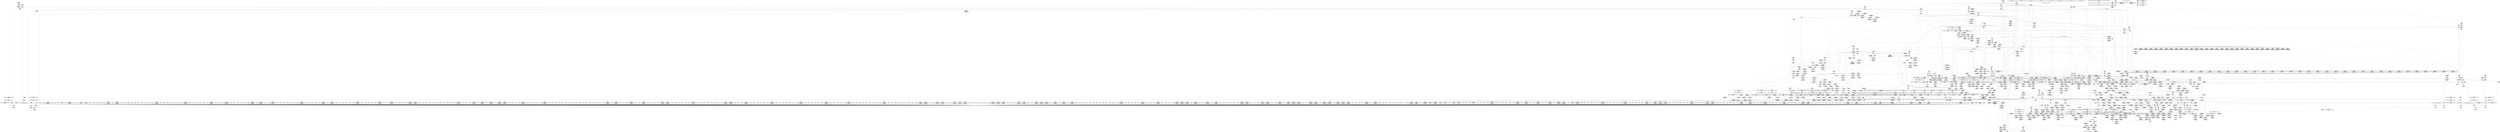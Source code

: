 digraph {
	CE0x4c1a2c0 [shape=record,shape=Mrecord,label="{CE0x4c1a2c0|i64*_getelementptr_inbounds_(_16_x_i64_,_16_x_i64_*___llvm_gcov_ctr46,_i64_0,_i64_10)|*Constant*}"]
	CE0x4b8bd70 [shape=record,shape=Mrecord,label="{CE0x4b8bd70|apparmor_file_open:tmp|*SummSink*}"]
	CE0x4bf64b0 [shape=record,shape=Mrecord,label="{CE0x4bf64b0|80:_i64,_:_CRE_1353,1354_}"]
	CE0x4c2c9a0 [shape=record,shape=Mrecord,label="{CE0x4c2c9a0|80:_i64,_:_CRE_615,616_}"]
	CE0x4c31af0 [shape=record,shape=Mrecord,label="{CE0x4c31af0|80:_i64,_:_CRE_1242,1243_}"]
	CE0x4c4fec0 [shape=record,shape=Mrecord,label="{CE0x4c4fec0|aa_map_file_to_perms:tmp7|security/apparmor/include/file.h,200|*SummSource*}"]
	CE0x4bec2b0 [shape=record,shape=Mrecord,label="{CE0x4bec2b0|80:_i64,_:_CRE_272,280_|*MultipleSource*|security/apparmor/include/apparmor.h,117|*LoadInst*|security/apparmor/include/apparmor.h,117}"]
	CE0x4ca4810 [shape=record,shape=Mrecord,label="{CE0x4ca4810|aa_map_file_to_perms:perms.1|*SummSink*}"]
	CE0x4c174b0 [shape=record,shape=Mrecord,label="{CE0x4c174b0|apparmor_file_open:call10|security/apparmor/lsm.c,400}"]
	CE0x4bfb010 [shape=record,shape=Mrecord,label="{CE0x4bfb010|aa_path_perm:request|Function::aa_path_perm&Arg::request::}"]
	CE0x4bf7170 [shape=record,shape=Mrecord,label="{CE0x4bf7170|80:_i64,_:_CRE_1365,1366_}"]
	CE0x4c364c0 [shape=record,shape=Mrecord,label="{CE0x4c364c0|80:_i64,_:_CRE_1330,1331_}"]
	CE0x4c26390 [shape=record,shape=Mrecord,label="{CE0x4c26390|80:_i64,_:_CRE_443,444_}"]
	CE0x4c3d8f0 [shape=record,shape=Mrecord,label="{CE0x4c3d8f0|80:_i64,_:_CRE_1631,1632_}"]
	CE0x4c46260 [shape=record,shape=Mrecord,label="{CE0x4c46260|mediated_filesystem:tmp5|security/apparmor/include/apparmor.h,117|*SummSource*}"]
	CE0x4bcfeb0 [shape=record,shape=Mrecord,label="{CE0x4bcfeb0|get_current:tmp1|*SummSink*}"]
	CE0x4c0e3e0 [shape=record,shape=Mrecord,label="{CE0x4c0e3e0|aa_cred_profile:tmp15|security/apparmor/include/context.h,100|*SummSource*}"]
	CE0x4c36900 [shape=record,shape=Mrecord,label="{CE0x4c36900|80:_i64,_:_CRE_1334,1335_}"]
	CE0x4bb9fc0 [shape=record,shape=Mrecord,label="{CE0x4bb9fc0|apparmor_file_open:tobool|security/apparmor/lsm.c,390|*SummSource*}"]
	CE0x4bf4ad0 [shape=record,shape=Mrecord,label="{CE0x4bf4ad0|i32_8|*Constant*}"]
	CE0x4c408c0 [shape=record,shape=Mrecord,label="{CE0x4c408c0|80:_i64,_:_CRE_1676,1677_}"]
	CE0x4c43320 [shape=record,shape=Mrecord,label="{CE0x4c43320|80:_i64,_:_CRE_1824,1828_|*MultipleSource*|security/apparmor/include/apparmor.h,117|*LoadInst*|security/apparmor/include/apparmor.h,117}"]
	CE0x4c77b80 [shape=record,shape=Mrecord,label="{CE0x4c77b80|aa_map_file_to_perms:and12|security/apparmor/include/file.h,206}"]
	CE0x4bf3d20 [shape=record,shape=Mrecord,label="{CE0x4bf3d20|mediated_filesystem:tmp1}"]
	CE0x4bf9160 [shape=record,shape=Mrecord,label="{CE0x4bf9160|apparmor_file_open:tmp12|security/apparmor/lsm.c,390|*SummSink*}"]
	CE0x4bae2f0 [shape=record,shape=Mrecord,label="{CE0x4bae2f0|mediated_filesystem:bb}"]
	CE0x4c23fe0 [shape=record,shape=Mrecord,label="{CE0x4c23fe0|80:_i64,_:_CRE_400,401_}"]
	CE0x4bf2530 [shape=record,shape=Mrecord,label="{CE0x4bf2530|mediated_filesystem:tmp4|*LoadInst*|security/apparmor/include/apparmor.h,117|*SummSink*}"]
	CE0x4c2f760 [shape=record,shape=Mrecord,label="{CE0x4c2f760|80:_i64,_:_CRE_1209,1210_}"]
	CE0x4bea920 [shape=record,shape=Mrecord,label="{CE0x4bea920|mediated_filesystem:tmp3|*SummSink*}"]
	CE0x4c0f620 [shape=record,shape=Mrecord,label="{CE0x4c0f620|COLLAPSED:_GCMRE___llvm_gcov_ctr46_internal_global_16_x_i64_zeroinitializer:_elem_0:default:}"]
	CE0x4c26f40 [shape=record,shape=Mrecord,label="{CE0x4c26f40|80:_i64,_:_CRE_454,455_}"]
	CE0x4c56030 [shape=record,shape=Mrecord,label="{CE0x4c56030|mediated_filesystem:and|security/apparmor/include/apparmor.h,117|*SummSource*}"]
	CE0x4bfb4c0 [shape=record,shape=Mrecord,label="{CE0x4bfb4c0|aa_path_perm:cond|Function::aa_path_perm&Arg::cond::}"]
	CE0x4bec460 [shape=record,shape=Mrecord,label="{CE0x4bec460|80:_i64,_:_CRE_280,288_|*MultipleSource*|security/apparmor/include/apparmor.h,117|*LoadInst*|security/apparmor/include/apparmor.h,117}"]
	CE0x4bba160 [shape=record,shape=Mrecord,label="{CE0x4bba160|apparmor_file_open:tobool|security/apparmor/lsm.c,390|*SummSink*}"]
	CE0x4c0d520 [shape=record,shape=Mrecord,label="{CE0x4c0d520|aa_cred_profile:tmp1}"]
	CE0x4c34d10 [shape=record,shape=Mrecord,label="{CE0x4c34d10|80:_i64,_:_CRE_1307,1308_}"]
	CE0x4c4dd00 [shape=record,shape=Mrecord,label="{CE0x4c4dd00|GLOBAL:__llvm_gcov_ctr46|Global_var:__llvm_gcov_ctr46|*SummSource*}"]
	"CONST[source:0(mediator),value:2(dynamic)][purpose:{subject}][SnkIdx:0]"
	CE0x4c99290 [shape=record,shape=Mrecord,label="{CE0x4c99290|aa_map_file_to_perms:tmp18|security/apparmor/include/file.h,205|*SummSource*}"]
	CE0x4c7d2c0 [shape=record,shape=Mrecord,label="{CE0x4c7d2c0|0:_%struct.aa_profile*,_:_CRE_8,16_|*MultipleSource*|security/apparmor/include/context.h,99|*LoadInst*|security/apparmor/include/context.h,99|security/apparmor/include/context.h,100}"]
	CE0x4bada80 [shape=record,shape=Mrecord,label="{CE0x4bada80|i32_0|*Constant*}"]
	CE0x4bfc6e0 [shape=record,shape=Mrecord,label="{CE0x4bfc6e0|apparmor_file_open:allow|security/apparmor/lsm.c,391|*SummSource*}"]
	CE0x4bf8960 [shape=record,shape=Mrecord,label="{CE0x4bf8960|apparmor_file_open:i_mode|security/apparmor/lsm.c,398|*SummSource*}"]
	CE0x4bd0ea0 [shape=record,shape=Mrecord,label="{CE0x4bd0ea0|i64*_getelementptr_inbounds_(_16_x_i64_,_16_x_i64_*___llvm_gcov_ctr46,_i64_0,_i64_4)|*Constant*}"]
	CE0x4c094d0 [shape=record,shape=Mrecord,label="{CE0x4c094d0|apparmor_file_open:tmp20|security/apparmor/lsm.c,396|*SummSource*}"]
	CE0x4b8c9f0 [shape=record,shape=Mrecord,label="{CE0x4b8c9f0|apparmor_file_open:tmp}"]
	CE0x4c24ce0 [shape=record,shape=Mrecord,label="{CE0x4c24ce0|80:_i64,_:_CRE_416,417_}"]
	CE0x4bffea0 [shape=record,shape=Mrecord,label="{CE0x4bffea0|124:_i32,_128:_i64,_144:_i32,_192:_i32,_200:_%struct.aa_dfa*,_:_CRE_24,32_|*MultipleSource*|security/apparmor/lsm.c,395|security/apparmor/lsm.c,396}"]
	CE0x4b94da0 [shape=record,shape=Mrecord,label="{CE0x4b94da0|apparmor_file_open:tmp1|*SummSource*}"]
	CE0x4bbbb20 [shape=record,shape=Mrecord,label="{CE0x4bbbb20|apparmor_file_open:tmp12|security/apparmor/lsm.c,390}"]
	CE0x4c47c70 [shape=record,shape=Mrecord,label="{CE0x4c47c70|aa_cred_profile:tmp11|security/apparmor/include/context.h,100}"]
	CE0x4bbffc0 [shape=record,shape=Mrecord,label="{CE0x4bbffc0|i64_0|*Constant*|*SummSource*}"]
	CE0x4c3f8d0 [shape=record,shape=Mrecord,label="{CE0x4c3f8d0|80:_i64,_:_CRE_1661,1662_}"]
	CE0x4bfbbe0 [shape=record,shape=Mrecord,label="{CE0x4bfbbe0|_ret_i32_%call17,_!dbg_!18618|security/apparmor/file.c,307|*SummSource*}"]
	CE0x4b96540 [shape=record,shape=Mrecord,label="{CE0x4b96540|apparmor_file_open:cond|security/apparmor/lsm.c, 398}"]
	CE0x4c444c0 [shape=record,shape=Mrecord,label="{CE0x4c444c0|80:_i64,_:_CRE_1876,1877_}"]
	CE0x4c304a0 [shape=record,shape=Mrecord,label="{CE0x4c304a0|80:_i64,_:_CRE_1221,1222_}"]
	CE0x4bf5c30 [shape=record,shape=Mrecord,label="{CE0x4bf5c30|80:_i64,_:_CRE_1345,1346_}"]
	CE0x59a5720 [shape=record,shape=Mrecord,label="{CE0x59a5720|apparmor_file_open:if.end|*SummSource*}"]
	CE0x4ca3ff0 [shape=record,shape=Mrecord,label="{CE0x4ca3ff0|aa_map_file_to_perms:if.end}"]
	CE0x4c34350 [shape=record,shape=Mrecord,label="{CE0x4c34350|80:_i64,_:_CRE_1280,1288_|*MultipleSource*|security/apparmor/include/apparmor.h,117|*LoadInst*|security/apparmor/include/apparmor.h,117}"]
	CE0x4b95720 [shape=record,shape=Mrecord,label="{CE0x4b95720|i64*_getelementptr_inbounds_(_12_x_i64_,_12_x_i64_*___llvm_gcov_ctr99,_i64_0,_i64_0)|*Constant*}"]
	CE0x4cb6640 [shape=record,shape=Mrecord,label="{CE0x4cb6640|aa_map_file_to_perms:tmp38|security/apparmor/include/file.h,211|*SummSource*}"]
	CE0x4c8f600 [shape=record,shape=Mrecord,label="{CE0x4c8f600|aa_map_file_to_perms:bb|*SummSink*}"]
	CE0x4bbc6d0 [shape=record,shape=Mrecord,label="{CE0x4bbc6d0|apparmor_file_open:call1|security/apparmor/lsm.c,382|*SummSource*}"]
	CE0x4c25c50 [shape=record,shape=Mrecord,label="{CE0x4c25c50|80:_i64,_:_CRE_435,436_}"]
	CE0x4c454d0 [shape=record,shape=Mrecord,label="{CE0x4c454d0|80:_i64,_:_CRE_2112,2120_|*MultipleSource*|security/apparmor/include/apparmor.h,117|*LoadInst*|security/apparmor/include/apparmor.h,117}"]
	CE0x4bb5180 [shape=record,shape=Mrecord,label="{CE0x4bb5180|apparmor_file_open:tmp14|security/apparmor/lsm.c,391|*SummSink*}"]
	CE0x4c52980 [shape=record,shape=Mrecord,label="{CE0x4c52980|aa_cred_profile:tmp8|security/apparmor/include/context.h,100}"]
	CE0x4caab50 [shape=record,shape=Mrecord,label="{CE0x4caab50|aa_map_file_to_perms:tmp11|security/apparmor/include/file.h,202|*SummSource*}"]
	CE0x4c2c780 [shape=record,shape=Mrecord,label="{CE0x4c2c780|80:_i64,_:_CRE_613,614_}"]
	CE0x4c4eb40 [shape=record,shape=Mrecord,label="{CE0x4c4eb40|aa_map_file_to_perms:tmp10|*LoadInst*|security/apparmor/include/file.h,202|*SummSink*}"]
	CE0x4c0f690 [shape=record,shape=Mrecord,label="{CE0x4c0f690|aa_cred_profile:tmp|*SummSource*}"]
	CE0x4c33690 [shape=record,shape=Mrecord,label="{CE0x4c33690|80:_i64,_:_CRE_1268,1269_}"]
	CE0x4ca0c90 [shape=record,shape=Mrecord,label="{CE0x4ca0c90|aa_map_file_to_perms:if.end14|*SummSink*}"]
	CE0x4c3b6b0 [shape=record,shape=Mrecord,label="{CE0x4c3b6b0|80:_i64,_:_CRE_1384,1392_|*MultipleSource*|security/apparmor/include/apparmor.h,117|*LoadInst*|security/apparmor/include/apparmor.h,117}"]
	CE0x4bb4bb0 [shape=record,shape=Mrecord,label="{CE0x4bb4bb0|apparmor_file_open:conv|security/apparmor/lsm.c,403}"]
	CE0x59a7fc0 [shape=record,shape=Mrecord,label="{CE0x59a7fc0|apparmor_file_open:tmp2|*LoadInst*|security/apparmor/lsm.c,378}"]
	CE0x4c769e0 [shape=record,shape=Mrecord,label="{CE0x4c769e0|aa_cred_profile:tmp7|security/apparmor/include/context.h,100|*SummSink*}"]
	CE0x4cb4f10 [shape=record,shape=Mrecord,label="{CE0x4cb4f10|aa_map_file_to_perms:tmp35|security/apparmor/include/file.h,210|*SummSource*}"]
	CE0x4c7b270 [shape=record,shape=Mrecord,label="{CE0x4c7b270|aa_cred_profile:lor.rhs}"]
	CE0x4c3b050 [shape=record,shape=Mrecord,label="{CE0x4c3b050|80:_i64,_:_CRE_1371,1372_}"]
	CE0x4c9c1b0 [shape=record,shape=Mrecord,label="{CE0x4c9c1b0|aa_map_file_to_perms:tmp3|*LoadInst*|security/apparmor/include/file.h,200|*SummSink*}"]
	CE0x4c4dba0 [shape=record,shape=Mrecord,label="{CE0x4c4dba0|GLOBAL:__llvm_gcov_ctr46|Global_var:__llvm_gcov_ctr46}"]
	CE0x4c00820 [shape=record,shape=Mrecord,label="{CE0x4c00820|124:_i32,_128:_i64,_144:_i32,_192:_i32,_200:_%struct.aa_dfa*,_:_CRE_40,48_|*MultipleSource*|security/apparmor/lsm.c,395|security/apparmor/lsm.c,396}"]
	CE0x4ca6f40 [shape=record,shape=Mrecord,label="{CE0x4ca6f40|aa_map_file_to_perms:if.end6}"]
	CE0x4bbfe50 [shape=record,shape=Mrecord,label="{CE0x4bbfe50|GLOBAL:__llvm_gcov_ctr99|Global_var:__llvm_gcov_ctr99|*SummSink*}"]
	CE0x4c507e0 [shape=record,shape=Mrecord,label="{CE0x4c507e0|aa_cred_profile:do.end}"]
	CE0x4c7c950 [shape=record,shape=Mrecord,label="{CE0x4c7c950|aa_map_file_to_perms:perms.0}"]
	CE0x4c03280 [shape=record,shape=Mrecord,label="{CE0x4c03280|124:_i32,_128:_i64,_144:_i32,_192:_i32,_200:_%struct.aa_dfa*,_:_CRE_160,188_|*MultipleSource*|security/apparmor/lsm.c,395|security/apparmor/lsm.c,396}"]
	CE0x4bb8970 [shape=record,shape=Mrecord,label="{CE0x4bb8970|GLOBAL:aa_path_perm|*Constant*|*SummSink*}"]
	CE0x4c3f6b0 [shape=record,shape=Mrecord,label="{CE0x4c3f6b0|80:_i64,_:_CRE_1659,1660_}"]
	CE0x4c8fd30 [shape=record,shape=Mrecord,label="{CE0x4c8fd30|aa_map_file_to_perms:f_flags|security/apparmor/include/file.h,197|*SummSource*}"]
	CE0x4c98a20 [shape=record,shape=Mrecord,label="{CE0x4c98a20|aa_map_file_to_perms:tmp22|security/apparmor/include/file.h,205|*SummSink*}"]
	CE0x4c1bd40 [shape=record,shape=Mrecord,label="{CE0x4c1bd40|apparmor_file_open:call11|security/apparmor/lsm.c,403}"]
	CE0x4c05980 [shape=record,shape=Mrecord,label="{CE0x4c05980|apparmor_file_open:tmp16|security/apparmor/lsm.c,396}"]
	CE0x4caacd0 [shape=record,shape=Mrecord,label="{CE0x4caacd0|aa_map_file_to_perms:tmp12|security/apparmor/include/file.h,202}"]
	CE0x4c0cc20 [shape=record,shape=Mrecord,label="{CE0x4c0cc20|aa_map_file_to_perms:tmp4|security/apparmor/include/file.h,200}"]
	CE0x4bab7d0 [shape=record,shape=Mrecord,label="{CE0x4bab7d0|get_current:tmp|*SummSource*}"]
	CE0x4bf54c0 [shape=record,shape=Mrecord,label="{CE0x4bf54c0|80:_i64,_:_CRE_1338,1339_}"]
	CE0x4c4bbf0 [shape=record,shape=Mrecord,label="{CE0x4c4bbf0|aa_cred_profile:tmp9|security/apparmor/include/context.h,100|*SummSink*}"]
	CE0x4c293d0 [shape=record,shape=Mrecord,label="{CE0x4c293d0|80:_i64,_:_CRE_564,565_}"]
	CE0x4bfd910 [shape=record,shape=Mrecord,label="{CE0x4bfd910|aa_cred_profile:entry}"]
	CE0x4cb1c40 [shape=record,shape=Mrecord,label="{CE0x4cb1c40|aa_map_file_to_perms:or18|security/apparmor/include/file.h,209|*SummSource*}"]
	CE0x4c46450 [shape=record,shape=Mrecord,label="{CE0x4c46450|mediated_filesystem:tmp5|security/apparmor/include/apparmor.h,117|*SummSink*}"]
	CE0x4c25430 [shape=record,shape=Mrecord,label="{CE0x4c25430|80:_i64,_:_CRE_425,426_}"]
	CE0x4c5e5e0 [shape=record,shape=Mrecord,label="{CE0x4c5e5e0|aa_map_file_to_perms:perms.4}"]
	CE0x4c2d880 [shape=record,shape=Mrecord,label="{CE0x4c2d880|80:_i64,_:_CRE_629,630_}"]
	CE0x4c9ef90 [shape=record,shape=Mrecord,label="{CE0x4c9ef90|i32_-3|*Constant*|*SummSink*}"]
	CE0x4b86a90 [shape=record,shape=Mrecord,label="{CE0x4b86a90|24:_%struct.dentry*,_32:_%struct.inode*,_128:_i32,_132:_i32,_456:_i8*,_:_CRE_9,10_}"]
	CE0x4c349b0 [shape=record,shape=Mrecord,label="{CE0x4c349b0|80:_i64,_:_CRE_1305,1306_}"]
	CE0x4c1ca20 [shape=record,shape=Mrecord,label="{CE0x4c1ca20|i64*_getelementptr_inbounds_(_16_x_i64_,_16_x_i64_*___llvm_gcov_ctr46,_i64_0,_i64_9)|*Constant*}"]
	CE0x4c8b950 [shape=record,shape=Mrecord,label="{CE0x4c8b950|aa_cred_profile:tmp29|security/apparmor/include/context.h,100|*SummSink*}"]
	CE0x4bfae70 [shape=record,shape=Mrecord,label="{CE0x4bfae70|aa_path_perm:flags|Function::aa_path_perm&Arg::flags::|*SummSink*}"]
	CE0x4beffc0 [shape=record,shape=Mrecord,label="{CE0x4beffc0|80:_i64,_:_CRE_128,132_|*MultipleSource*|security/apparmor/include/apparmor.h,117|*LoadInst*|security/apparmor/include/apparmor.h,117}"]
	CE0x4caa7b0 [shape=record,shape=Mrecord,label="{CE0x4caa7b0|i64_4|*Constant*}"]
	CE0x4c2b020 [shape=record,shape=Mrecord,label="{CE0x4c2b020|80:_i64,_:_CRE_591,592_}"]
	CE0x4bffd30 [shape=record,shape=Mrecord,label="{CE0x4bffd30|apparmor_file_open:tmp16|security/apparmor/lsm.c,396|*SummSink*}"]
	CE0x4c77860 [shape=record,shape=Mrecord,label="{CE0x4c77860|aa_map_file_to_perms:or13|security/apparmor/include/file.h,206}"]
	CE0x4c256a0 [shape=record,shape=Mrecord,label="{CE0x4c256a0|80:_i64,_:_CRE_428,429_}"]
	CE0x4cb57f0 [shape=record,shape=Mrecord,label="{CE0x4cb57f0|aa_map_file_to_perms:tmp37|security/apparmor/include/file.h,211}"]
	CE0x4c2c560 [shape=record,shape=Mrecord,label="{CE0x4c2c560|80:_i64,_:_CRE_611,612_}"]
	CE0x4bbf400 [shape=record,shape=Mrecord,label="{CE0x4bbf400|i64_2|*Constant*|*SummSource*}"]
	CE0x4c3dc20 [shape=record,shape=Mrecord,label="{CE0x4c3dc20|80:_i64,_:_CRE_1634,1635_}"]
	CE0x4c2d440 [shape=record,shape=Mrecord,label="{CE0x4c2d440|80:_i64,_:_CRE_625,626_}"]
	CE0x4c27e20 [shape=record,shape=Mrecord,label="{CE0x4c27e20|80:_i64,_:_CRE_488,496_|*MultipleSource*|security/apparmor/include/apparmor.h,117|*LoadInst*|security/apparmor/include/apparmor.h,117}"]
	CE0x4c2f570 [shape=record,shape=Mrecord,label="{CE0x4c2f570|80:_i64,_:_CRE_1208,1209_}"]
	CE0x4c8fc90 [shape=record,shape=Mrecord,label="{CE0x4c8fc90|aa_map_file_to_perms:f_flags|security/apparmor/include/file.h,197}"]
	CE0x4c43ae0 [shape=record,shape=Mrecord,label="{CE0x4c43ae0|80:_i64,_:_CRE_1856,1864_|*MultipleSource*|security/apparmor/include/apparmor.h,117|*LoadInst*|security/apparmor/include/apparmor.h,117}"]
	CE0x4bbad00 [shape=record,shape=Mrecord,label="{CE0x4bbad00|apparmor_file_open:tmp10|security/apparmor/lsm.c,390|*SummSource*}"]
	CE0x4c2c340 [shape=record,shape=Mrecord,label="{CE0x4c2c340|80:_i64,_:_CRE_609,610_}"]
	CE0x4c33030 [shape=record,shape=Mrecord,label="{CE0x4c33030|80:_i64,_:_CRE_1262,1263_}"]
	CE0x4bfd540 [shape=record,shape=Mrecord,label="{CE0x4bfd540|GLOBAL:aa_cred_profile|*Constant*}"]
	CE0x4bbb1a0 [shape=record,shape=Mrecord,label="{CE0x4bbb1a0|i64*_getelementptr_inbounds_(_12_x_i64_,_12_x_i64_*___llvm_gcov_ctr99,_i64_0,_i64_11)|*Constant*}"]
	CE0x4c7d580 [shape=record,shape=Mrecord,label="{CE0x4c7d580|aa_map_file_to_perms:tmp20|security/apparmor/include/file.h,205}"]
	CE0x4c2a360 [shape=record,shape=Mrecord,label="{CE0x4c2a360|80:_i64,_:_CRE_579,580_}"]
	CE0x4c08ae0 [shape=record,shape=Mrecord,label="{CE0x4c08ae0|apparmor_file_open:tmp18|security/apparmor/lsm.c,396|*SummSource*}"]
	CE0x4c3d5c0 [shape=record,shape=Mrecord,label="{CE0x4c3d5c0|80:_i64,_:_CRE_1628,1629_}"]
	CE0x4b8c6c0 [shape=record,shape=Mrecord,label="{CE0x4b8c6c0|apparmor_file_open:bb|*SummSink*}"]
	CE0x4c4b410 [shape=record,shape=Mrecord,label="{CE0x4c4b410|aa_cred_profile:tobool|security/apparmor/include/context.h,100|*SummSource*}"]
	CE0x4c478a0 [shape=record,shape=Mrecord,label="{CE0x4c478a0|aa_cred_profile:tmp9|security/apparmor/include/context.h,100}"]
	CE0x4c074f0 [shape=record,shape=Mrecord,label="{CE0x4c074f0|apparmor_file_open:tmp21|security/apparmor/lsm.c,397|*SummSource*}"]
	CE0x4c034f0 [shape=record,shape=Mrecord,label="{CE0x4c034f0|124:_i32,_128:_i64,_144:_i32,_192:_i32,_200:_%struct.aa_dfa*,_:_CRE_192,196_|*MultipleSource*|security/apparmor/lsm.c,395|security/apparmor/lsm.c,396}"]
	CE0x4b8ca60 [shape=record,shape=Mrecord,label="{CE0x4b8ca60|COLLAPSED:_GCMRE___llvm_gcov_ctr99_internal_global_12_x_i64_zeroinitializer:_elem_0:default:}"]
	CE0x4bf6290 [shape=record,shape=Mrecord,label="{CE0x4bf6290|80:_i64,_:_CRE_1351,1352_}"]
	CE0x4bfab60 [shape=record,shape=Mrecord,label="{CE0x4bfab60|aa_path_perm:flags|Function::aa_path_perm&Arg::flags::}"]
	CE0x4c352b0 [shape=record,shape=Mrecord,label="{CE0x4c352b0|80:_i64,_:_CRE_1313,1314_}"]
	CE0x4c99890 [shape=record,shape=Mrecord,label="{CE0x4c99890|aa_map_file_to_perms:tmp21|security/apparmor/include/file.h,205|*SummSink*}"]
	CE0x4bef8f0 [shape=record,shape=Mrecord,label="{CE0x4bef8f0|80:_i64,_:_CRE_96,104_|*MultipleSource*|security/apparmor/include/apparmor.h,117|*LoadInst*|security/apparmor/include/apparmor.h,117}"]
	CE0x4bf65c0 [shape=record,shape=Mrecord,label="{CE0x4bf65c0|80:_i64,_:_CRE_1354,1355_}"]
	CE0x4c22270 [shape=record,shape=Mrecord,label="{CE0x4c22270|i64*_getelementptr_inbounds_(_2_x_i64_,_2_x_i64_*___llvm_gcov_ctr88,_i64_0,_i64_1)|*Constant*}"]
	CE0x4c17000 [shape=record,shape=Mrecord,label="{CE0x4c17000|aa_cred_profile:tmp21|security/apparmor/include/context.h,100|*SummSink*}"]
	CE0x4c31160 [shape=record,shape=Mrecord,label="{CE0x4c31160|80:_i64,_:_CRE_1233,1234_}"]
	CE0x4bce440 [shape=record,shape=Mrecord,label="{CE0x4bce440|file_inode:f|Function::file_inode&Arg::f::|*SummSource*}"]
	CE0x4b858c0 [shape=record,shape=Mrecord,label="{CE0x4b858c0|i64*_getelementptr_inbounds_(_12_x_i64_,_12_x_i64_*___llvm_gcov_ctr99,_i64_0,_i64_0)|*Constant*|*SummSink*}"]
	CE0x4c2abe0 [shape=record,shape=Mrecord,label="{CE0x4c2abe0|80:_i64,_:_CRE_587,588_}"]
	CE0x4c03a30 [shape=record,shape=Mrecord,label="{CE0x4c03a30|124:_i32,_128:_i64,_144:_i32,_192:_i32,_200:_%struct.aa_dfa*,_:_CRE_208,212_|*MultipleSource*|security/apparmor/lsm.c,395|security/apparmor/lsm.c,396}"]
	CE0x4c03ca0 [shape=record,shape=Mrecord,label="{CE0x4c03ca0|124:_i32,_128:_i64,_144:_i32,_192:_i32,_200:_%struct.aa_dfa*,_:_CRE_216,224_|*MultipleSource*|security/apparmor/lsm.c,395|security/apparmor/lsm.c,396}"]
	CE0x4c98f90 [shape=record,shape=Mrecord,label="{CE0x4c98f90|aa_map_file_to_perms:tmp17|security/apparmor/include/file.h,205|*SummSource*}"]
	CE0x4c27270 [shape=record,shape=Mrecord,label="{CE0x4c27270|80:_i64,_:_CRE_457,458_}"]
	CE0x4c01660 [shape=record,shape=Mrecord,label="{CE0x4c01660|124:_i32,_128:_i64,_144:_i32,_192:_i32,_200:_%struct.aa_dfa*,_:_CRE_88,96_|*MultipleSource*|security/apparmor/lsm.c,395|security/apparmor/lsm.c,396}"]
	CE0x4c7dec0 [shape=record,shape=Mrecord,label="{CE0x4c7dec0|aa_cred_profile:tobool4|security/apparmor/include/context.h,100}"]
	CE0x4c3d070 [shape=record,shape=Mrecord,label="{CE0x4c3d070|80:_i64,_:_CRE_1623,1624_}"]
	CE0x4c7e420 [shape=record,shape=Mrecord,label="{CE0x4c7e420|aa_map_file_to_perms:perms.0|*SummSource*}"]
	CE0x4c8deb0 [shape=record,shape=Mrecord,label="{CE0x4c8deb0|aa_cred_profile:tmp33|security/apparmor/include/context.h,101}"]
	CE0x4bed8a0 [shape=record,shape=Mrecord,label="{CE0x4bed8a0|80:_i64,_:_CRE_376,380_|*MultipleSource*|security/apparmor/include/apparmor.h,117|*LoadInst*|security/apparmor/include/apparmor.h,117}"]
	CE0x4c24e80 [shape=record,shape=Mrecord,label="{CE0x4c24e80|80:_i64,_:_CRE_418,419_}"]
	CE0x4c7aec0 [shape=record,shape=Mrecord,label="{CE0x4c7aec0|aa_cred_profile:tmp19|security/apparmor/include/context.h,100|*SummSink*}"]
	CE0x4c40370 [shape=record,shape=Mrecord,label="{CE0x4c40370|80:_i64,_:_CRE_1671,1672_}"]
	CE0x4c082a0 [shape=record,shape=Mrecord,label="{CE0x4c082a0|i64_7|*Constant*}"]
	CE0x4c5f670 [shape=record,shape=Mrecord,label="{CE0x4c5f670|i64*_getelementptr_inbounds_(_19_x_i64_,_19_x_i64_*___llvm_gcov_ctr100,_i64_0,_i64_18)|*Constant*|*SummSink*}"]
	CE0x4c8bb10 [shape=record,shape=Mrecord,label="{CE0x4c8bb10|i64*_getelementptr_inbounds_(_16_x_i64_,_16_x_i64_*___llvm_gcov_ctr46,_i64_0,_i64_14)|*Constant*}"]
	CE0x4c56110 [shape=record,shape=Mrecord,label="{CE0x4c56110|mediated_filesystem:and|security/apparmor/include/apparmor.h,117|*SummSink*}"]
	CE0x4bf0b00 [shape=record,shape=Mrecord,label="{CE0x4bf0b00|mediated_filesystem:tmp1|*SummSink*}"]
	CE0x4bf34d0 [shape=record,shape=Mrecord,label="{CE0x4bf34d0|%struct.aa_profile*_null|*Constant*|*SummSource*}"]
	CE0x4c3c1d0 [shape=record,shape=Mrecord,label="{CE0x4c3c1d0|80:_i64,_:_CRE_1596,1600_|*MultipleSource*|security/apparmor/include/apparmor.h,117|*LoadInst*|security/apparmor/include/apparmor.h,117}"]
	CE0x4c248d0 [shape=record,shape=Mrecord,label="{CE0x4c248d0|80:_i64,_:_CRE_411,412_}"]
	CE0x4c3da00 [shape=record,shape=Mrecord,label="{CE0x4c3da00|80:_i64,_:_CRE_1632,1633_}"]
	CE0x4c08a70 [shape=record,shape=Mrecord,label="{CE0x4c08a70|apparmor_file_open:tmp18|security/apparmor/lsm.c,396}"]
	CE0x4c1ceb0 [shape=record,shape=Mrecord,label="{CE0x4c1ceb0|apparmor_file_open:allow12|security/apparmor/lsm.c,403|*SummSource*}"]
	CE0x59a7de0 [shape=record,shape=Mrecord,label="{CE0x59a7de0|24:_%struct.dentry*,_32:_%struct.inode*,_128:_i32,_132:_i32,_456:_i8*,_:_CRE_8,9_}"]
	CE0x4c87a60 [shape=record,shape=Mrecord,label="{CE0x4c87a60|i64*_getelementptr_inbounds_(_16_x_i64_,_16_x_i64_*___llvm_gcov_ctr46,_i64_0,_i64_12)|*Constant*|*SummSink*}"]
	CE0x4b8bde0 [shape=record,shape=Mrecord,label="{CE0x4b8bde0|i64_1|*Constant*}"]
	CE0x4bae360 [shape=record,shape=Mrecord,label="{CE0x4bae360|i64*_getelementptr_inbounds_(_2_x_i64_,_2_x_i64_*___llvm_gcov_ctr55,_i64_0,_i64_1)|*Constant*}"]
	CE0x59a4460 [shape=record,shape=Mrecord,label="{CE0x59a4460|apparmor_file_open:if.then6|*SummSink*}"]
	CE0x4bb6f20 [shape=record,shape=Mrecord,label="{CE0x4bb6f20|apparmor_file_open:bf.cast|security/apparmor/lsm.c,390|*SummSource*}"]
	CE0x4c7c720 [shape=record,shape=Mrecord,label="{CE0x4c7c720|aa_map_file_to_perms:tmp2|*LoadInst*|security/apparmor/include/file.h,197|*SummSink*}"]
	CE0x4c3f490 [shape=record,shape=Mrecord,label="{CE0x4c3f490|80:_i64,_:_CRE_1657,1658_}"]
	CE0x4ca4fa0 [shape=record,shape=Mrecord,label="{CE0x4ca4fa0|aa_map_file_to_perms:if.then11|*SummSink*}"]
	CE0x4c95550 [shape=record,shape=Mrecord,label="{CE0x4c95550|i64*_getelementptr_inbounds_(_19_x_i64_,_19_x_i64_*___llvm_gcov_ctr100,_i64_0,_i64_11)|*Constant*}"]
	CE0x4c29bf0 [shape=record,shape=Mrecord,label="{CE0x4c29bf0|80:_i64,_:_CRE_572,573_}"]
	CE0x4c43130 [shape=record,shape=Mrecord,label="{CE0x4c43130|80:_i64,_:_CRE_1816,1824_|*MultipleSource*|security/apparmor/include/apparmor.h,117|*LoadInst*|security/apparmor/include/apparmor.h,117}"]
	CE0x4c028c0 [shape=record,shape=Mrecord,label="{CE0x4c028c0|124:_i32,_128:_i64,_144:_i32,_192:_i32,_200:_%struct.aa_dfa*,_:_CRE_136,144_|*MultipleSource*|security/apparmor/lsm.c,395|security/apparmor/lsm.c,396}"]
	CE0x4c2efa0 [shape=record,shape=Mrecord,label="{CE0x4c2efa0|80:_i64,_:_CRE_736,880_|*MultipleSource*|security/apparmor/include/apparmor.h,117|*LoadInst*|security/apparmor/include/apparmor.h,117}"]
	CE0x4cb4aa0 [shape=record,shape=Mrecord,label="{CE0x4cb4aa0|aa_map_file_to_perms:tmp34|security/apparmor/include/file.h,210|*SummSink*}"]
	CE0x4b965b0 [shape=record,shape=Mrecord,label="{CE0x4b965b0|apparmor_file_open:cond|security/apparmor/lsm.c, 398|*SummSource*}"]
	CE0x4c1a630 [shape=record,shape=Mrecord,label="{CE0x4c1a630|i64*_getelementptr_inbounds_(_16_x_i64_,_16_x_i64_*___llvm_gcov_ctr46,_i64_0,_i64_10)|*Constant*|*SummSource*}"]
	CE0x4cad9f0 [shape=record,shape=Mrecord,label="{CE0x4cad9f0|aa_map_file_to_perms:and15|security/apparmor/include/file.h,208|*SummSource*}"]
	CE0x4bf2b90 [shape=record,shape=Mrecord,label="{CE0x4bf2b90|mediated_filesystem:s_flags|security/apparmor/include/apparmor.h,117}"]
	CE0x4b93c90 [shape=record,shape=Mrecord,label="{CE0x4b93c90|apparmor_file_open:return|*SummSink*}"]
	CE0x4bfbd10 [shape=record,shape=Mrecord,label="{CE0x4bfbd10|_ret_i32_%call17,_!dbg_!18618|security/apparmor/file.c,307|*SummSink*}"]
	CE0x4c51f50 [shape=record,shape=Mrecord,label="{CE0x4c51f50|aa_cred_profile:lnot2|security/apparmor/include/context.h,100|*SummSource*}"]
	CE0x4c89f50 [shape=record,shape=Mrecord,label="{CE0x4c89f50|aa_cred_profile:tmp26|security/apparmor/include/context.h,100|*SummSource*}"]
	CE0x4c266c0 [shape=record,shape=Mrecord,label="{CE0x4c266c0|80:_i64,_:_CRE_446,447_}"]
	CE0x4c33360 [shape=record,shape=Mrecord,label="{CE0x4c33360|80:_i64,_:_CRE_1265,1266_}"]
	CE0x4c365d0 [shape=record,shape=Mrecord,label="{CE0x4c365d0|80:_i64,_:_CRE_1331,1332_}"]
	CE0x4c22ab0 [shape=record,shape=Mrecord,label="{CE0x4c22ab0|file_inode:tmp2|*SummSource*}"]
	CE0x4bfc990 [shape=record,shape=Mrecord,label="{CE0x4bfc990|0:_i16,_:_CME_1,2_}"]
	CE0x4c2fc20 [shape=record,shape=Mrecord,label="{CE0x4c2fc20|80:_i64,_:_CRE_1213,1214_}"]
	CE0x4c31e20 [shape=record,shape=Mrecord,label="{CE0x4c31e20|80:_i64,_:_CRE_1245,1246_}"]
	CE0x4c3dd30 [shape=record,shape=Mrecord,label="{CE0x4c3dd30|80:_i64,_:_CRE_1635,1636_}"]
	CE0x4bb5dc0 [shape=record,shape=Mrecord,label="{CE0x4bb5dc0|_ret_i32_%perms.4,_!dbg_!18596|security/apparmor/include/file.h,213|*SummSink*}"]
	CE0x4c354d0 [shape=record,shape=Mrecord,label="{CE0x4c354d0|80:_i64,_:_CRE_1315,1316_}"]
	CE0x4cafcf0 [shape=record,shape=Mrecord,label="{CE0x4cafcf0|aa_map_file_to_perms:tmp30|security/apparmor/include/file.h,208|*SummSource*}"]
	CE0x4ca4670 [shape=record,shape=Mrecord,label="{CE0x4ca4670|aa_map_file_to_perms:perms.1}"]
	CE0x4b8d920 [shape=record,shape=Mrecord,label="{CE0x4b8d920|apparmor_file_open:if.then3|*SummSource*}"]
	CE0x4bd0570 [shape=record,shape=Mrecord,label="{CE0x4bd0570|i32_0|*Constant*|*SummSink*}"]
	"CONST[source:0(mediator),value:0(static)][purpose:{operation}][SnkIdx:3]"
	CE0x4c3e8e0 [shape=record,shape=Mrecord,label="{CE0x4c3e8e0|80:_i64,_:_CRE_1646,1647_}"]
	CE0x4c2c230 [shape=record,shape=Mrecord,label="{CE0x4c2c230|80:_i64,_:_CRE_608,609_}"]
	CE0x4bf56e0 [shape=record,shape=Mrecord,label="{CE0x4bf56e0|80:_i64,_:_CRE_1340,1341_}"]
	CE0x4c363b0 [shape=record,shape=Mrecord,label="{CE0x4c363b0|80:_i64,_:_CRE_1329,1330_}"]
	CE0x4bb22f0 [shape=record,shape=Mrecord,label="{CE0x4bb22f0|i64*_getelementptr_inbounds_(_2_x_i64_,_2_x_i64_*___llvm_gcov_ctr88,_i64_0,_i64_0)|*Constant*|*SummSink*}"]
	CE0x4c2e400 [shape=record,shape=Mrecord,label="{CE0x4c2e400|80:_i64,_:_CRE_672,680_|*MultipleSource*|security/apparmor/include/apparmor.h,117|*LoadInst*|security/apparmor/include/apparmor.h,117}"]
	CE0x59a9f20 [shape=record,shape=Mrecord,label="{CE0x59a9f20|24:_%struct.dentry*,_32:_%struct.inode*,_128:_i32,_132:_i32,_456:_i8*,_:_CRE_14,15_}"]
	CE0x4c0c700 [shape=record,shape=Mrecord,label="{CE0x4c0c700|aa_cred_profile:tmp13|*SummSink*}"]
	CE0x4c305b0 [shape=record,shape=Mrecord,label="{CE0x4c305b0|80:_i64,_:_CRE_1222,1223_}"]
	CE0x4c100c0 [shape=record,shape=Mrecord,label="{CE0x4c100c0|aa_cred_profile:tmp10|security/apparmor/include/context.h,100|*SummSink*}"]
	CE0x4c7a000 [shape=record,shape=Mrecord,label="{CE0x4c7a000|void_(i8*,_i32,_i64)*_asm_sideeffect_1:_09ud2_0A.pushsection___bug_table,_22a_22_0A2:_09.long_1b_-_2b,_$_0:c_-_2b_0A_09.word_$_1:c_,_0_0A_09.org_2b+$_2:c_0A.popsection_,_i,i,i,_dirflag_,_fpsr_,_flags_|*SummSource*}"]
	CE0x4c2f950 [shape=record,shape=Mrecord,label="{CE0x4c2f950|80:_i64,_:_CRE_1210,1211_}"]
	CE0x4c216d0 [shape=record,shape=Mrecord,label="{CE0x4c216d0|file_inode:bb}"]
	CE0x4c251c0 [shape=record,shape=Mrecord,label="{CE0x4c251c0|80:_i64,_:_CRE_422,423_}"]
	CE0x59ab780 [shape=record,shape=Mrecord,label="{CE0x59ab780|get_current:tmp|*SummSink*}"]
	CE0x4c7bdc0 [shape=record,shape=Mrecord,label="{CE0x4c7bdc0|i64_2|*Constant*}"]
	CE0x4c92820 [shape=record,shape=Mrecord,label="{CE0x4c92820|aa_map_file_to_perms:tobool|security/apparmor/include/file.h,200|*SummSource*}"]
	CE0x4bad660 [shape=record,shape=Mrecord,label="{CE0x4bad660|i32_2|*Constant*}"]
	CE0x4c16cf0 [shape=record,shape=Mrecord,label="{CE0x4c16cf0|aa_cred_profile:tmp21|security/apparmor/include/context.h,100}"]
	CE0x4bb6c90 [shape=record,shape=Mrecord,label="{CE0x4bb6c90|apparmor_file_open:bf.clear|security/apparmor/lsm.c,390|*SummSink*}"]
	CE0x4c50250 [shape=record,shape=Mrecord,label="{CE0x4c50250|%struct.aa_profile*_null|*Constant*}"]
	CE0x4beb1d0 [shape=record,shape=Mrecord,label="{CE0x4beb1d0|80:_i64,_:_CRE_192,200_|*MultipleSource*|security/apparmor/include/apparmor.h,117|*LoadInst*|security/apparmor/include/apparmor.h,117}"]
	CE0x4c12440 [shape=record,shape=Mrecord,label="{CE0x4c12440|apparmor_file_open:f_path|security/apparmor/lsm.c,400|*SummSource*}"]
	CE0x4bee170 [shape=record,shape=Mrecord,label="{CE0x4bee170|80:_i64,_:_CRE_397,398_}"]
	CE0x4c520b0 [shape=record,shape=Mrecord,label="{CE0x4c520b0|aa_cred_profile:lnot3|security/apparmor/include/context.h,100}"]
	CE0x4bfd5b0 [shape=record,shape=Mrecord,label="{CE0x4bfd5b0|apparmor_file_open:call5|security/apparmor/lsm.c,395}"]
	CE0x4c9ca60 [shape=record,shape=Mrecord,label="{CE0x4c9ca60|aa_map_file_to_perms:tmp|*SummSource*}"]
	CE0x4c0d900 [shape=record,shape=Mrecord,label="{CE0x4c0d900|aa_map_file_to_perms:tobool8|security/apparmor/include/file.h,205}"]
	CE0x4c16270 [shape=record,shape=Mrecord,label="{CE0x4c16270|i64*_getelementptr_inbounds_(_16_x_i64_,_16_x_i64_*___llvm_gcov_ctr46,_i64_0,_i64_8)|*Constant*|*SummSource*}"]
	CE0x4c12380 [shape=record,shape=Mrecord,label="{CE0x4c12380|apparmor_file_open:f_path|security/apparmor/lsm.c,400}"]
	"CONST[source:1(input),value:2(dynamic)][purpose:{subject}][SrcIdx:17]"
	CE0x4c977a0 [shape=record,shape=Mrecord,label="{CE0x4c977a0|aa_map_file_to_perms:tmp1|*SummSource*}"]
	CE0x4c01d50 [shape=record,shape=Mrecord,label="{CE0x4c01d50|124:_i32,_128:_i64,_144:_i32,_192:_i32,_200:_%struct.aa_dfa*,_:_CRE_112,120_|*MultipleSource*|security/apparmor/lsm.c,395|security/apparmor/lsm.c,396}"]
	CE0x59a9b30 [shape=record,shape=Mrecord,label="{CE0x59a9b30|i64_1|*Constant*|*SummSink*}"]
	CE0x4bb5390 [shape=record,shape=Mrecord,label="{CE0x4bb5390|_ret_%struct.task_struct*_%tmp4,_!dbg_!18563|./arch/x86/include/asm/current.h,14|*SummSink*}"]
	CE0x4bff350 [shape=record,shape=Mrecord,label="{CE0x4bff350|i32_11|*Constant*|*SummSource*}"]
	"CONST[source:0(mediator),value:2(dynamic)][purpose:{object}][SnkIdx:1]"
	CE0x4b8ea90 [shape=record,shape=Mrecord,label="{CE0x4b8ea90|apparmor_file_open:tmp5|security/apparmor/lsm.c,382|*SummSource*}"]
	CE0x4c28230 [shape=record,shape=Mrecord,label="{CE0x4c28230|80:_i64,_:_CRE_504,512_|*MultipleSource*|security/apparmor/include/apparmor.h,117|*LoadInst*|security/apparmor/include/apparmor.h,117}"]
	CE0x4bf4be0 [shape=record,shape=Mrecord,label="{CE0x4bf4be0|i32_8|*Constant*|*SummSource*}"]
	CE0x4c3fd10 [shape=record,shape=Mrecord,label="{CE0x4c3fd10|80:_i64,_:_CRE_1665,1666_}"]
	CE0x4c28800 [shape=record,shape=Mrecord,label="{CE0x4c28800|80:_i64,_:_CRE_536,540_|*MultipleSource*|security/apparmor/include/apparmor.h,117|*LoadInst*|security/apparmor/include/apparmor.h,117}"]
	CE0x4c24590 [shape=record,shape=Mrecord,label="{CE0x4c24590|80:_i64,_:_CRE_407,408_}"]
	CE0x4bcedc0 [shape=record,shape=Mrecord,label="{CE0x4bcedc0|i64*_getelementptr_inbounds_(_12_x_i64_,_12_x_i64_*___llvm_gcov_ctr99,_i64_0,_i64_3)|*Constant*|*SummSource*}"]
	CE0x4c9c350 [shape=record,shape=Mrecord,label="{CE0x4c9c350|i32_7|*Constant*|*SummSource*}"]
	CE0x4c456c0 [shape=record,shape=Mrecord,label="{CE0x4c456c0|80:_i64,_:_CRE_2120,2248_|*MultipleSource*|security/apparmor/include/apparmor.h,117|*LoadInst*|security/apparmor/include/apparmor.h,117}"]
	CE0x4b94c40 [shape=record,shape=Mrecord,label="{CE0x4b94c40|apparmor_file_open:tmp1|*SummSink*}"]
	CE0x4c7b080 [shape=record,shape=Mrecord,label="{CE0x4c7b080|i64*_getelementptr_inbounds_(_16_x_i64_,_16_x_i64_*___llvm_gcov_ctr46,_i64_0,_i64_8)|*Constant*}"]
	CE0x4ca6820 [shape=record,shape=Mrecord,label="{CE0x4ca6820|aa_map_file_to_perms:or|security/apparmor/include/file.h,201|*SummSink*}"]
	CE0x4bb7c80 [shape=record,shape=Mrecord,label="{CE0x4bb7c80|i32_46|*Constant*|*SummSink*}"]
	CE0x4c96850 [shape=record,shape=Mrecord,label="{CE0x4c96850|_call_void_mcount()_#2|*SummSource*}"]
	CE0x4c78a40 [shape=record,shape=Mrecord,label="{CE0x4c78a40|_call_void_asm_sideeffect_1:_09ud2_0A.pushsection___bug_table,_22a_22_0A2:_09.long_1b_-_2b,_$_0:c_-_2b_0A_09.word_$_1:c_,_0_0A_09.org_2b+$_2:c_0A.popsection_,_i,i,i,_dirflag_,_fpsr_,_flags_(i8*_getelementptr_inbounds_(_36_x_i8_,_36_x_i8_*_.str12,_i32_0,_i32_0),_i32_100,_i64_12)_#2,_!dbg_!18582,_!srcloc_!18585|security/apparmor/include/context.h,100|*SummSink*}"]
	CE0x4cad120 [shape=record,shape=Mrecord,label="{CE0x4cad120|aa_map_file_to_perms:perms.2|*SummSink*}"]
	CE0x4bed540 [shape=record,shape=Mrecord,label="{CE0x4bed540|80:_i64,_:_CRE_360,368_|*MultipleSource*|security/apparmor/include/apparmor.h,117|*LoadInst*|security/apparmor/include/apparmor.h,117}"]
	CE0x4bcdcb0 [shape=record,shape=Mrecord,label="{CE0x4bcdcb0|GLOBAL:file_inode|*Constant*|*SummSink*}"]
	CE0x4c2bdf0 [shape=record,shape=Mrecord,label="{CE0x4c2bdf0|80:_i64,_:_CRE_604,605_}"]
	CE0x4c3db10 [shape=record,shape=Mrecord,label="{CE0x4c3db10|80:_i64,_:_CRE_1633,1634_}"]
	CE0x4c767b0 [shape=record,shape=Mrecord,label="{CE0x4c767b0|GLOBAL:__llvm_gcov_ctr46|Global_var:__llvm_gcov_ctr46|*SummSink*}"]
	CE0x4c277c0 [shape=record,shape=Mrecord,label="{CE0x4c277c0|80:_i64,_:_CRE_462,463_}"]
	CE0x4c04930 [shape=record,shape=Mrecord,label="{CE0x4c04930|124:_i32,_128:_i64,_144:_i32,_192:_i32,_200:_%struct.aa_dfa*,_:_CRE_256,264_|*MultipleSource*|security/apparmor/lsm.c,395|security/apparmor/lsm.c,396}"]
	CE0x4c79ec0 [shape=record,shape=Mrecord,label="{CE0x4c79ec0|void_(i8*,_i32,_i64)*_asm_sideeffect_1:_09ud2_0A.pushsection___bug_table,_22a_22_0A2:_09.long_1b_-_2b,_$_0:c_-_2b_0A_09.word_$_1:c_,_0_0A_09.org_2b+$_2:c_0A.popsection_,_i,i,i,_dirflag_,_fpsr_,_flags_}"]
	CE0x4c4a660 [shape=record,shape=Mrecord,label="{CE0x4c4a660|aa_map_file_to_perms:tmp5|security/apparmor/include/file.h,200|*SummSource*}"]
	CE0x4bedc00 [shape=record,shape=Mrecord,label="{CE0x4bedc00|80:_i64,_:_CRE_392,393_}"]
	CE0x4c77bf0 [shape=record,shape=Mrecord,label="{CE0x4c77bf0|aa_map_file_to_perms:and12|security/apparmor/include/file.h,206|*SummSource*}"]
	CE0x4bf0da0 [shape=record,shape=Mrecord,label="{CE0x4bf0da0|_call_void_mcount()_#2|*SummSink*}"]
	CE0x4cb5250 [shape=record,shape=Mrecord,label="{CE0x4cb5250|aa_map_file_to_perms:tmp36|security/apparmor/include/file.h,210}"]
	CE0x4c755f0 [shape=record,shape=Mrecord,label="{CE0x4c755f0|aa_cred_profile:lor.end}"]
	CE0x4beb6e0 [shape=record,shape=Mrecord,label="{CE0x4beb6e0|80:_i64,_:_CRE_216,224_|*MultipleSource*|security/apparmor/include/apparmor.h,117|*LoadInst*|security/apparmor/include/apparmor.h,117}"]
	CE0x4c319e0 [shape=record,shape=Mrecord,label="{CE0x4c319e0|80:_i64,_:_CRE_1241,1242_}"]
	CE0x4bf0760 [shape=record,shape=Mrecord,label="{CE0x4bf0760|aa_map_file_to_perms:if.then17}"]
	CE0x4c56f20 [shape=record,shape=Mrecord,label="{CE0x4c56f20|mediated_filesystem:lnot|security/apparmor/include/apparmor.h,117}"]
	CE0x4bb9160 [shape=record,shape=Mrecord,label="{CE0x4bb9160|i32_15|*Constant*|*SummSink*}"]
	CE0x4c586d0 [shape=record,shape=Mrecord,label="{CE0x4c586d0|128:_i8*,_:_CRE_28,32_|*MultipleSource*|Function::aa_cred_profile&Arg::cred::|Function::apparmor_file_open&Arg::cred::|security/apparmor/include/context.h,99}"]
	CE0x4c4f6c0 [shape=record,shape=Mrecord,label="{CE0x4c4f6c0|aa_cred_profile:conv|security/apparmor/include/context.h,100|*SummSource*}"]
	CE0x4ca4910 [shape=record,shape=Mrecord,label="{CE0x4ca4910|aa_map_file_to_perms:or5|security/apparmor/include/file.h,203|*SummSink*}"]
	CE0x4c407b0 [shape=record,shape=Mrecord,label="{CE0x4c407b0|80:_i64,_:_CRE_1675,1676_}"]
	CE0x4c2bce0 [shape=record,shape=Mrecord,label="{CE0x4c2bce0|80:_i64,_:_CRE_603,604_}"]
	CE0x4bc0f20 [shape=record,shape=Mrecord,label="{CE0x4bc0f20|apparmor_file_open:call2|security/apparmor/lsm.c,390}"]
	CE0x4c5a6d0 [shape=record,shape=Mrecord,label="{CE0x4c5a6d0|i64*_getelementptr_inbounds_(_19_x_i64_,_19_x_i64_*___llvm_gcov_ctr100,_i64_0,_i64_3)|*Constant*|*SummSource*}"]
	CE0x4cb0aa0 [shape=record,shape=Mrecord,label="{CE0x4cb0aa0|i64*_getelementptr_inbounds_(_19_x_i64_,_19_x_i64_*___llvm_gcov_ctr100,_i64_0,_i64_14)|*Constant*|*SummSource*}"]
	CE0x4c2d550 [shape=record,shape=Mrecord,label="{CE0x4c2d550|80:_i64,_:_CRE_626,627_}"]
	CE0x4c8e720 [shape=record,shape=Mrecord,label="{CE0x4c8e720|aa_cred_profile:profile11|security/apparmor/include/context.h,101|*SummSink*}"]
	CE0x4bb66b0 [shape=record,shape=Mrecord,label="{CE0x4bb66b0|i8_1|*Constant*|*SummSource*}"]
	CE0x4c57640 [shape=record,shape=Mrecord,label="{CE0x4c57640|i64*_getelementptr_inbounds_(_2_x_i64_,_2_x_i64_*___llvm_gcov_ctr112,_i64_0,_i64_0)|*Constant*}"]
	CE0x4c26c10 [shape=record,shape=Mrecord,label="{CE0x4c26c10|80:_i64,_:_CRE_451,452_}"]
	CE0x4c27c00 [shape=record,shape=Mrecord,label="{CE0x4c27c00|80:_i64,_:_CRE_480,488_|*MultipleSource*|security/apparmor/include/apparmor.h,117|*LoadInst*|security/apparmor/include/apparmor.h,117}"]
	CE0x4c25910 [shape=record,shape=Mrecord,label="{CE0x4c25910|80:_i64,_:_CRE_431,432_}"]
	CE0x4c40bf0 [shape=record,shape=Mrecord,label="{CE0x4c40bf0|80:_i64,_:_CRE_1679,1680_}"]
	CE0x4b8cf00 [shape=record,shape=Mrecord,label="{CE0x4b8cf00|apparmor_file_open:if.end4|*SummSink*}"]
	CE0x4bcce10 [shape=record,shape=Mrecord,label="{CE0x4bcce10|apparmor_file_open:tmp3|security/apparmor/lsm.c,378|*SummSink*}"]
	CE0x4ca4d90 [shape=record,shape=Mrecord,label="{CE0x4ca4d90|aa_map_file_to_perms:if.then11}"]
	CE0x4bf7760 [shape=record,shape=Mrecord,label="{CE0x4bf7760|apparmor_file_open:tmp23|security/apparmor/lsm.c,398|*SummSource*}"]
	CE0x4c5a9f0 [shape=record,shape=Mrecord,label="{CE0x4c5a9f0|i64*_getelementptr_inbounds_(_19_x_i64_,_19_x_i64_*___llvm_gcov_ctr100,_i64_0,_i64_3)|*Constant*|*SummSink*}"]
	CE0x4bbb340 [shape=record,shape=Mrecord,label="{CE0x4bbb340|i64*_getelementptr_inbounds_(_12_x_i64_,_12_x_i64_*___llvm_gcov_ctr99,_i64_0,_i64_11)|*Constant*|*SummSource*}"]
	CE0x4c7b1b0 [shape=record,shape=Mrecord,label="{CE0x4c7b1b0|aa_cred_profile:lor.end|*SummSink*}"]
	CE0x4c2b460 [shape=record,shape=Mrecord,label="{CE0x4c2b460|80:_i64,_:_CRE_595,596_}"]
	CE0x4c064e0 [shape=record,shape=Mrecord,label="{CE0x4c064e0|apparmor_file_open:call7|security/apparmor/lsm.c,397|*SummSink*}"]
	CE0x4bf53b0 [shape=record,shape=Mrecord,label="{CE0x4bf53b0|80:_i64,_:_CRE_1337,1338_}"]
	CE0x4c25840 [shape=record,shape=Mrecord,label="{CE0x4c25840|80:_i64,_:_CRE_430,431_}"]
	CE0x4bbfcb0 [shape=record,shape=Mrecord,label="{CE0x4bbfcb0|GLOBAL:__llvm_gcov_ctr99|Global_var:__llvm_gcov_ctr99}"]
	CE0x4c26e30 [shape=record,shape=Mrecord,label="{CE0x4c26e30|80:_i64,_:_CRE_453,454_}"]
	CE0x4c1fa20 [shape=record,shape=Mrecord,label="{CE0x4c1fa20|apparmor_file_open:tmp28|security/apparmor/lsm.c,407|*SummSink*}"]
	CE0x4c8f9f0 [shape=record,shape=Mrecord,label="{CE0x4c8f9f0|i32_6|*Constant*|*SummSource*}"]
	CE0x4c932f0 [shape=record,shape=Mrecord,label="{CE0x4c932f0|i32_6|*Constant*|*SummSink*}"]
	CE0x4c43ec0 [shape=record,shape=Mrecord,label="{CE0x4c43ec0|80:_i64,_:_CRE_1872,1873_}"]
	CE0x4ca2d10 [shape=record,shape=Mrecord,label="{CE0x4ca2d10|aa_map_file_to_perms:if.end|*SummSource*}"]
	CE0x4cb5630 [shape=record,shape=Mrecord,label="{CE0x4cb5630|aa_map_file_to_perms:tmp36|security/apparmor/include/file.h,210|*SummSink*}"]
	CE0x4c88830 [shape=record,shape=Mrecord,label="{CE0x4c88830|aa_map_file_to_perms:tmp16|security/apparmor/include/file.h,203}"]
	CE0x4bff7a0 [shape=record,shape=Mrecord,label="{CE0x4bff7a0|apparmor_file_open:mode|security/apparmor/lsm.c,396}"]
	CE0x4c91ad0 [shape=record,shape=Mrecord,label="{CE0x4c91ad0|aa_map_file_to_perms:tmp23|security/apparmor/include/file.h,205}"]
	CE0x4c91460 [shape=record,shape=Mrecord,label="{CE0x4c91460|i64_9|*Constant*|*SummSink*}"]
	CE0x4bfb740 [shape=record,shape=Mrecord,label="{CE0x4bfb740|aa_path_perm:cond|Function::aa_path_perm&Arg::cond::|*SummSource*}"]
	CE0x4bf51c0 [shape=record,shape=Mrecord,label="{CE0x4bf51c0|i32_2|*Constant*}"]
	CE0x4c4e220 [shape=record,shape=Mrecord,label="{CE0x4c4e220|aa_cred_profile:if.end}"]
	CE0x4cad920 [shape=record,shape=Mrecord,label="{CE0x4cad920|aa_map_file_to_perms:and15|security/apparmor/include/file.h,208}"]
	"CONST[source:1(input),value:2(dynamic)][purpose:{object}][SrcIdx:15]"
	CE0x4c50990 [shape=record,shape=Mrecord,label="{CE0x4c50990|i64*_getelementptr_inbounds_(_2_x_i64_,_2_x_i64_*___llvm_gcov_ctr112,_i64_0,_i64_1)|*Constant*}"]
	CE0x4c34240 [shape=record,shape=Mrecord,label="{CE0x4c34240|80:_i64,_:_CRE_1279,1280_}"]
	CE0x4c3b160 [shape=record,shape=Mrecord,label="{CE0x4c3b160|80:_i64,_:_CRE_1372,1373_}"]
	CE0x4bd0830 [shape=record,shape=Mrecord,label="{CE0x4bd0830|aa_map_file_to_perms:tmp6|security/apparmor/include/file.h,200|*SummSink*}"]
	CE0x4c8c980 [shape=record,shape=Mrecord,label="{CE0x4c8c980|aa_cred_profile:tmp31|security/apparmor/include/context.h,100}"]
	CE0x4bcd530 [shape=record,shape=Mrecord,label="{CE0x4bcd530|apparmor_file_open:tmp8|security/apparmor/lsm.c,383|*SummSink*}"]
	CE0x4c600a0 [shape=record,shape=Mrecord,label="{CE0x4c600a0|aa_map_file_to_perms:tmp40|security/apparmor/include/file.h,213|*SummSink*}"]
	CE0x4bcdf50 [shape=record,shape=Mrecord,label="{CE0x4bcdf50|file_inode:entry|*SummSource*}"]
	CE0x4c06a70 [shape=record,shape=Mrecord,label="{CE0x4c06a70|apparmor_file_open:uid|security/apparmor/lsm.c,398}"]
	CE0x4c48330 [shape=record,shape=Mrecord,label="{CE0x4c48330|aa_cred_profile:do.body5}"]
	CE0x4c07b20 [shape=record,shape=Mrecord,label="{CE0x4c07b20|apparmor_file_open:cmp|security/apparmor/lsm.c,396|*SummSink*}"]
	CE0x4c4a740 [shape=record,shape=Mrecord,label="{CE0x4c4a740|aa_map_file_to_perms:tmp6|security/apparmor/include/file.h,200}"]
	CE0x4ca25b0 [shape=record,shape=Mrecord,label="{CE0x4ca25b0|aa_map_file_to_perms:tmp20|security/apparmor/include/file.h,205|*SummSink*}"]
	CE0x4bfd670 [shape=record,shape=Mrecord,label="{CE0x4bfd670|apparmor_file_open:call5|security/apparmor/lsm.c,395|*SummSource*}"]
	CE0x4bf6c20 [shape=record,shape=Mrecord,label="{CE0x4bf6c20|80:_i64,_:_CRE_1360,1361_}"]
	CE0x4c243f0 [shape=record,shape=Mrecord,label="{CE0x4c243f0|80:_i64,_:_CRE_405,406_}"]
	CE0x4c41360 [shape=record,shape=Mrecord,label="{CE0x4c41360|80:_i64,_:_CRE_1686,1687_}"]
	CE0x59a9d70 [shape=record,shape=Mrecord,label="{CE0x59a9d70|24:_%struct.dentry*,_32:_%struct.inode*,_128:_i32,_132:_i32,_456:_i8*,_:_CRE_13,14_}"]
	CE0x4b8cb90 [shape=record,shape=Mrecord,label="{CE0x4b8cb90|apparmor_file_open:entry|*SummSink*}"]
	CE0x4c9a210 [shape=record,shape=Mrecord,label="{CE0x4c9a210|aa_map_file_to_perms:tmp18|security/apparmor/include/file.h,205}"]
	CE0x4c24180 [shape=record,shape=Mrecord,label="{CE0x4c24180|80:_i64,_:_CRE_402,403_}"]
	CE0x4b8f740 [shape=record,shape=Mrecord,label="{CE0x4b8f740|apparmor_file_open:if.then6|*SummSource*}"]
	CE0x4c3cb80 [shape=record,shape=Mrecord,label="{CE0x4c3cb80|80:_i64,_:_CRE_1618,1619_}"]
	CE0x4c20730 [shape=record,shape=Mrecord,label="{CE0x4c20730|apparmor_file_open:tmp27|security/apparmor/lsm.c,406|*SummSource*}"]
	CE0x4bf1530 [shape=record,shape=Mrecord,label="{CE0x4bf1530|mediated_filesystem:tmp2}"]
	CE0x4bb4760 [shape=record,shape=Mrecord,label="{CE0x4bb4760|apparmor_file_open:tmp14|security/apparmor/lsm.c,391|*SummSource*}"]
	CE0x4c9c980 [shape=record,shape=Mrecord,label="{CE0x4c9c980|aa_map_file_to_perms:tmp}"]
	CE0x4c079a0 [shape=record,shape=Mrecord,label="{CE0x4c079a0|i64_3|*Constant*|*SummSource*}"]
	CE0x4c1c3d0 [shape=record,shape=Mrecord,label="{CE0x4c1c3d0|i64*_getelementptr_inbounds_(_16_x_i64_,_16_x_i64_*___llvm_gcov_ctr46,_i64_0,_i64_9)|*Constant*|*SummSink*}"]
	CE0x4c46ab0 [shape=record,shape=Mrecord,label="{CE0x4c46ab0|aa_map_file_to_perms:f_mode1|security/apparmor/include/file.h,202|*SummSource*}"]
	CE0x4c50700 [shape=record,shape=Mrecord,label="{CE0x4c50700|aa_cred_profile:do.body5|*SummSource*}"]
	CE0x4cae1e0 [shape=record,shape=Mrecord,label="{CE0x4cae1e0|aa_map_file_to_perms:tobool16|security/apparmor/include/file.h,208|*SummSource*}"]
	CE0x4bbd660 [shape=record,shape=Mrecord,label="{CE0x4bbd660|get_current:entry}"]
	CE0x4c30060 [shape=record,shape=Mrecord,label="{CE0x4c30060|80:_i64,_:_CRE_1217,1218_}"]
	CE0x4c9d3d0 [shape=record,shape=Mrecord,label="{CE0x4c9d3d0|aa_map_file_to_perms:f_mode|security/apparmor/include/file.h,200}"]
	CE0x4cb1e00 [shape=record,shape=Mrecord,label="{CE0x4cb1e00|aa_map_file_to_perms:or18|security/apparmor/include/file.h,209|*SummSink*}"]
	CE0x4c469d0 [shape=record,shape=Mrecord,label="{CE0x4c469d0|aa_map_file_to_perms:f_mode1|security/apparmor/include/file.h,202}"]
	CE0x4c244c0 [shape=record,shape=Mrecord,label="{CE0x4c244c0|80:_i64,_:_CRE_406,407_}"]
	CE0x4c23840 [shape=record,shape=Mrecord,label="{CE0x4c23840|i64*_getelementptr_inbounds_(_2_x_i64_,_2_x_i64_*___llvm_gcov_ctr88,_i64_0,_i64_0)|*Constant*|*SummSource*}"]
	CE0x4bf7860 [shape=record,shape=Mrecord,label="{CE0x4bf7860|apparmor_file_open:tmp24|security/apparmor/lsm.c,398}"]
	CE0x4ca3000 [shape=record,shape=Mrecord,label="{CE0x4ca3000|aa_map_file_to_perms:if.then4|*SummSource*}"]
	CE0x4c317c0 [shape=record,shape=Mrecord,label="{CE0x4c317c0|80:_i64,_:_CRE_1239,1240_}"]
	CE0x59a4ff0 [shape=record,shape=Mrecord,label="{CE0x59a4ff0|apparmor_file_open:if.then}"]
	CE0x4c50020 [shape=record,shape=Mrecord,label="{CE0x4c50020|aa_map_file_to_perms:tmp7|security/apparmor/include/file.h,200|*SummSink*}"]
	CE0x4bbc3c0 [shape=record,shape=Mrecord,label="{CE0x4bbc3c0|GLOBAL:mediated_filesystem|*Constant*}"]
	CE0x4beebf0 [shape=record,shape=Mrecord,label="{CE0x4beebf0|80:_i64,_:_CRE_32,40_|*MultipleSource*|security/apparmor/include/apparmor.h,117|*LoadInst*|security/apparmor/include/apparmor.h,117}"]
	CE0x4bea820 [shape=record,shape=Mrecord,label="{CE0x4bea820|mediated_filesystem:tmp3|*SummSource*}"]
	CE0x4c19b90 [shape=record,shape=Mrecord,label="{CE0x4c19b90|aa_cred_profile:tmp22|security/apparmor/include/context.h,100|*SummSource*}"]
	CE0x4c1ffc0 [shape=record,shape=Mrecord,label="{CE0x4c1ffc0|apparmor_file_open:tmp26|security/apparmor/lsm.c,406}"]
	CE0x4c5cc90 [shape=record,shape=Mrecord,label="{CE0x4c5cc90|aa_cred_profile:tmp6|security/apparmor/include/context.h,100}"]
	CE0x4c8ef50 [shape=record,shape=Mrecord,label="{CE0x4c8ef50|aa_map_file_to_perms:bb}"]
	CE0x4bbf7d0 [shape=record,shape=Mrecord,label="{CE0x4bbf7d0|i64_0|*Constant*}"]
	CE0x4c5e1f0 [shape=record,shape=Mrecord,label="{CE0x4c5e1f0|i32_16|*Constant*}"]
	CE0x59a5910 [shape=record,shape=Mrecord,label="{CE0x59a5910|apparmor_file_open:bf.load|security/apparmor/lsm.c,390}"]
	CE0x4c572f0 [shape=record,shape=Mrecord,label="{CE0x4c572f0|get_current:bb|*SummSource*}"]
	CE0x4ca3ed0 [shape=record,shape=Mrecord,label="{CE0x4ca3ed0|aa_map_file_to_perms:if.then22|*SummSink*}"]
	CE0x4c17970 [shape=record,shape=Mrecord,label="{CE0x4c17970|GLOBAL:aa_map_file_to_perms|*Constant*|*SummSink*}"]
	CE0x4c20b30 [shape=record,shape=Mrecord,label="{CE0x4c20b30|apparmor_file_open:tmp29|security/apparmor/lsm.c,407|*SummSource*}"]
	CE0x4c2af10 [shape=record,shape=Mrecord,label="{CE0x4c2af10|80:_i64,_:_CRE_590,591_}"]
	CE0x4beda50 [shape=record,shape=Mrecord,label="{CE0x4beda50|80:_i64,_:_CRE_384,388_|*MultipleSource*|security/apparmor/include/apparmor.h,117|*LoadInst*|security/apparmor/include/apparmor.h,117}"]
	CE0x4c46760 [shape=record,shape=Mrecord,label="{CE0x4c46760|128:_i8*,_:_CRE_96,104_|*MultipleSource*|Function::aa_cred_profile&Arg::cred::|Function::apparmor_file_open&Arg::cred::|security/apparmor/include/context.h,99}"]
	CE0x4c4e300 [shape=record,shape=Mrecord,label="{CE0x4c4e300|aa_cred_profile:if.end|*SummSource*}"]
	CE0x4cb2930 [shape=record,shape=Mrecord,label="{CE0x4cb2930|i32_64|*Constant*|*SummSource*}"]
	CE0x4c2aad0 [shape=record,shape=Mrecord,label="{CE0x4c2aad0|80:_i64,_:_CRE_586,587_}"]
	CE0x4c01870 [shape=record,shape=Mrecord,label="{CE0x4c01870|124:_i32,_128:_i64,_144:_i32,_192:_i32,_200:_%struct.aa_dfa*,_:_CRE_96,104_|*MultipleSource*|security/apparmor/lsm.c,395|security/apparmor/lsm.c,396}"]
	CE0x4c1bf50 [shape=record,shape=Mrecord,label="{CE0x4c1bf50|i32_100|*Constant*|*SummSource*}"]
	CE0x4bf97e0 [shape=record,shape=Mrecord,label="{CE0x4bf97e0|i64*_getelementptr_inbounds_(_12_x_i64_,_12_x_i64_*___llvm_gcov_ctr99,_i64_0,_i64_6)|*Constant*|*SummSource*}"]
	CE0x4c591a0 [shape=record,shape=Mrecord,label="{CE0x4c591a0|aa_map_file_to_perms:and7|security/apparmor/include/file.h,205|*SummSink*}"]
	CE0x4ca2f20 [shape=record,shape=Mrecord,label="{CE0x4ca2f20|aa_map_file_to_perms:if.then4}"]
	CE0x59a5390 [shape=record,shape=Mrecord,label="{CE0x59a5390|apparmor_file_open:if.then3|*SummSink*}"]
	CE0x4bbd550 [shape=record,shape=Mrecord,label="{CE0x4bbd550|GLOBAL:get_current|*Constant*|*SummSink*}"]
	CE0x4b86ec0 [shape=record,shape=Mrecord,label="{CE0x4b86ec0|24:_%struct.dentry*,_32:_%struct.inode*,_128:_i32,_132:_i32,_456:_i8*,_:_CRE_12,13_}"]
	CE0x4c9ed60 [shape=record,shape=Mrecord,label="{CE0x4c9ed60|i32_-3|*Constant*}"]
	CE0x4cb5eb0 [shape=record,shape=Mrecord,label="{CE0x4cb5eb0|aa_map_file_to_perms:tmp37|security/apparmor/include/file.h,211|*SummSource*}"]
	CE0x4cb62d0 [shape=record,shape=Mrecord,label="{CE0x4cb62d0|i64*_getelementptr_inbounds_(_19_x_i64_,_19_x_i64_*___llvm_gcov_ctr100,_i64_0,_i64_17)|*Constant*|*SummSink*}"]
	CE0x4c30c10 [shape=record,shape=Mrecord,label="{CE0x4c30c10|80:_i64,_:_CRE_1228,1229_}"]
	CE0x4ca9f90 [shape=record,shape=Mrecord,label="{CE0x4ca9f90|aa_map_file_to_perms:and2|security/apparmor/include/file.h,202|*SummSource*}"]
	CE0x4bf3650 [shape=record,shape=Mrecord,label="{CE0x4bf3650|aa_cred_profile:tobool1|security/apparmor/include/context.h,100|*SummSource*}"]
	CE0x4c3e5b0 [shape=record,shape=Mrecord,label="{CE0x4c3e5b0|80:_i64,_:_CRE_1643,1644_}"]
	CE0x4bef750 [shape=record,shape=Mrecord,label="{CE0x4bef750|80:_i64,_:_CRE_88,96_|*MultipleSource*|security/apparmor/include/apparmor.h,117|*LoadInst*|security/apparmor/include/apparmor.h,117}"]
	CE0x4c22610 [shape=record,shape=Mrecord,label="{CE0x4c22610|i64*_getelementptr_inbounds_(_2_x_i64_,_2_x_i64_*___llvm_gcov_ctr88,_i64_0,_i64_1)|*Constant*|*SummSource*}"]
	CE0x4c41470 [shape=record,shape=Mrecord,label="{CE0x4c41470|80:_i64,_:_CRE_1687,1688_}"]
	CE0x4c98260 [shape=record,shape=Mrecord,label="{CE0x4c98260|aa_map_file_to_perms:tmp19|security/apparmor/include/file.h,205}"]
	CE0x4ca0d70 [shape=record,shape=Mrecord,label="{CE0x4ca0d70|aa_map_file_to_perms:if.then}"]
	CE0x4c409d0 [shape=record,shape=Mrecord,label="{CE0x4c409d0|80:_i64,_:_CRE_1677,1678_}"]
	CE0x4bb8900 [shape=record,shape=Mrecord,label="{CE0x4bb8900|GLOBAL:aa_path_perm|*Constant*|*SummSource*}"]
	CE0x4bed1e0 [shape=record,shape=Mrecord,label="{CE0x4bed1e0|80:_i64,_:_CRE_344,352_|*MultipleSource*|security/apparmor/include/apparmor.h,117|*LoadInst*|security/apparmor/include/apparmor.h,117}"]
	CE0x4c337a0 [shape=record,shape=Mrecord,label="{CE0x4c337a0|80:_i64,_:_CRE_1269,1270_}"]
	CE0x4bc9e60 [shape=record,shape=Mrecord,label="{CE0x4bc9e60|apparmor_file_open:i_uid|security/apparmor/lsm.c,398|*SummSink*}"]
	CE0x4bbbe60 [shape=record,shape=Mrecord,label="{CE0x4bbbe60|apparmor_file_open:tmp12|security/apparmor/lsm.c,390|*SummSource*}"]
	CE0x4c49450 [shape=record,shape=Mrecord,label="{CE0x4c49450|aa_cred_profile:lnot.ext|security/apparmor/include/context.h,100|*SummSink*}"]
	CE0x4c77c80 [shape=record,shape=Mrecord,label="{CE0x4c77c80|aa_map_file_to_perms:and12|security/apparmor/include/file.h,206|*SummSink*}"]
	CE0x4c7de50 [shape=record,shape=Mrecord,label="{CE0x4c7de50|aa_cred_profile:expval|security/apparmor/include/context.h,100|*SummSink*}"]
	CE0x4c07a10 [shape=record,shape=Mrecord,label="{CE0x4c07a10|i64_3|*Constant*|*SummSink*}"]
	CE0x4c8f480 [shape=record,shape=Mrecord,label="{CE0x4c8f480|aa_map_file_to_perms:bb|*SummSource*}"]
	CE0x4c7ab80 [shape=record,shape=Mrecord,label="{CE0x4c7ab80|aa_cred_profile:tmp19|security/apparmor/include/context.h,100}"]
	CE0x4bcd9e0 [shape=record,shape=Mrecord,label="{CE0x4bcd9e0|apparmor_file_open:call|security/apparmor/lsm.c,382|*SummSink*}"]
	CE0x4c4b590 [shape=record,shape=Mrecord,label="{CE0x4c4b590|i64*_getelementptr_inbounds_(_19_x_i64_,_19_x_i64_*___llvm_gcov_ctr100,_i64_0,_i64_6)|*Constant*|*SummSink*}"]
	CE0x4c8b830 [shape=record,shape=Mrecord,label="{CE0x4c8b830|aa_cred_profile:tmp29|security/apparmor/include/context.h,100|*SummSource*}"]
	CE0x4c34e70 [shape=record,shape=Mrecord,label="{CE0x4c34e70|80:_i64,_:_CRE_1309,1310_}"]
	CE0x4c90540 [shape=record,shape=Mrecord,label="{CE0x4c90540|aa_map_file_to_perms:and|security/apparmor/include/file.h,200|*SummSink*}"]
	CE0x4c32d00 [shape=record,shape=Mrecord,label="{CE0x4c32d00|80:_i64,_:_CRE_1259,1260_}"]
	CE0x4c2a140 [shape=record,shape=Mrecord,label="{CE0x4c2a140|80:_i64,_:_CRE_577,578_}"]
	CE0x4bb6be0 [shape=record,shape=Mrecord,label="{CE0x4bb6be0|apparmor_file_open:bf.clear|security/apparmor/lsm.c,390|*SummSource*}"]
	CE0x4befde0 [shape=record,shape=Mrecord,label="{CE0x4befde0|80:_i64,_:_CRE_120,128_|*MultipleSource*|security/apparmor/include/apparmor.h,117|*LoadInst*|security/apparmor/include/apparmor.h,117}"]
	CE0x4c20cd0 [shape=record,shape=Mrecord,label="{CE0x4c20cd0|apparmor_file_open:tmp29|security/apparmor/lsm.c,407|*SummSink*}"]
	CE0x4c54890 [shape=record,shape=Mrecord,label="{CE0x4c54890|128:_i8*,_:_CRE_56,64_|*MultipleSource*|Function::aa_cred_profile&Arg::cred::|Function::apparmor_file_open&Arg::cred::|security/apparmor/include/context.h,99}"]
	CE0x4c43cd0 [shape=record,shape=Mrecord,label="{CE0x4c43cd0|80:_i64,_:_CRE_1864,1872_|*MultipleSource*|security/apparmor/include/apparmor.h,117|*LoadInst*|security/apparmor/include/apparmor.h,117}"]
	CE0x4c8d8d0 [shape=record,shape=Mrecord,label="{CE0x4c8d8d0|aa_cred_profile:tmp32|security/apparmor/include/context.h,101}"]
	CE0x4b867f0 [shape=record,shape=Mrecord,label="{CE0x4b867f0|_ret_i1_%lnot,_!dbg_!18565|security/apparmor/include/apparmor.h,117|*SummSink*}"]
	CE0x4bf6070 [shape=record,shape=Mrecord,label="{CE0x4bf6070|80:_i64,_:_CRE_1349,1350_}"]
	CE0x4c2a690 [shape=record,shape=Mrecord,label="{CE0x4c2a690|80:_i64,_:_CRE_582,583_}"]
	CE0x4c3d6d0 [shape=record,shape=Mrecord,label="{CE0x4c3d6d0|80:_i64,_:_CRE_1629,1630_}"]
	CE0x4ca35f0 [shape=record,shape=Mrecord,label="{CE0x4ca35f0|aa_map_file_to_perms:tmp23|security/apparmor/include/file.h,205|*SummSink*}"]
	CE0x4c517a0 [shape=record,shape=Mrecord,label="{CE0x4c517a0|aa_cred_profile:do.end10|*SummSink*}"]
	CE0x4c40150 [shape=record,shape=Mrecord,label="{CE0x4c40150|80:_i64,_:_CRE_1669,1670_}"]
	CE0x4bf7a10 [shape=record,shape=Mrecord,label="{CE0x4bf7a10|apparmor_file_open:tmp24|security/apparmor/lsm.c,398|*SummSource*}"]
	CE0x4bac480 [shape=record,shape=Mrecord,label="{CE0x4bac480|i64_3|*Constant*}"]
	CE0x4caf790 [shape=record,shape=Mrecord,label="{CE0x4caf790|aa_map_file_to_perms:tmp29|security/apparmor/include/file.h,208|*SummSource*}"]
	CE0x4bfa010 [shape=record,shape=Mrecord,label="{CE0x4bfa010|aa_path_perm:op|Function::aa_path_perm&Arg::op::}"]
	CE0x4c14e00 [shape=record,shape=Mrecord,label="{CE0x4c14e00|aa_cred_profile:tmp16|security/apparmor/include/context.h,100|*SummSink*}"]
	CE0x4c29ae0 [shape=record,shape=Mrecord,label="{CE0x4c29ae0|80:_i64,_:_CRE_571,572_}"]
	CE0x4c19c00 [shape=record,shape=Mrecord,label="{CE0x4c19c00|aa_cred_profile:tmp22|security/apparmor/include/context.h,100|*SummSink*}"]
	CE0x4c5c3b0 [shape=record,shape=Mrecord,label="{CE0x4c5c3b0|128:_i8*,_:_CRE_0,4_|*MultipleSource*|Function::aa_cred_profile&Arg::cred::|Function::apparmor_file_open&Arg::cred::|security/apparmor/include/context.h,99}"]
	CE0x4c023e0 [shape=record,shape=Mrecord,label="{CE0x4c023e0|124:_i32,_128:_i64,_144:_i32,_192:_i32,_200:_%struct.aa_dfa*,_:_CRE_124,128_|*MultipleSource*|security/apparmor/lsm.c,395|security/apparmor/lsm.c,396}"]
	CE0x4c53220 [shape=record,shape=Mrecord,label="{CE0x4c53220|128:_i8*,_:_CRE_44,48_|*MultipleSource*|Function::aa_cred_profile&Arg::cred::|Function::apparmor_file_open&Arg::cred::|security/apparmor/include/context.h,99}"]
	CE0x4c316b0 [shape=record,shape=Mrecord,label="{CE0x4c316b0|80:_i64,_:_CRE_1238,1239_}"]
	CE0x4c4c5b0 [shape=record,shape=Mrecord,label="{CE0x4c4c5b0|GLOBAL:__llvm_gcov_ctr100|Global_var:__llvm_gcov_ctr100}"]
	CE0x4c448a0 [shape=record,shape=Mrecord,label="{CE0x4c448a0|80:_i64,_:_CRE_1880,1884_|*MultipleSource*|security/apparmor/include/apparmor.h,117|*LoadInst*|security/apparmor/include/apparmor.h,117}"]
	CE0x4c22b20 [shape=record,shape=Mrecord,label="{CE0x4c22b20|file_inode:tmp2|*SummSink*}"]
	CE0x4c27490 [shape=record,shape=Mrecord,label="{CE0x4c27490|80:_i64,_:_CRE_459,460_}"]
	CE0x4bab170 [shape=record,shape=Mrecord,label="{CE0x4bab170|24:_%struct.dentry*,_32:_%struct.inode*,_128:_i32,_132:_i32,_456:_i8*,_:_CRE_132,136_|*MultipleSource*|Function::apparmor_file_open&Arg::file::|security/apparmor/lsm.c,378}"]
	CE0x4bf29a0 [shape=record,shape=Mrecord,label="{CE0x4bf29a0|i32_10|*Constant*|*SummSink*}"]
	CE0x4bf49d0 [shape=record,shape=Mrecord,label="{CE0x4bf49d0|_call_void_mcount()_#2|*SummSink*}"]
	CE0x4cb6340 [shape=record,shape=Mrecord,label="{CE0x4cb6340|aa_map_file_to_perms:tmp37|security/apparmor/include/file.h,211|*SummSink*}"]
	CE0x4c08bf0 [shape=record,shape=Mrecord,label="{CE0x4c08bf0|apparmor_file_open:tmp18|security/apparmor/lsm.c,396|*SummSink*}"]
	CE0x4c0dfb0 [shape=record,shape=Mrecord,label="{CE0x4c0dfb0|aa_cred_profile:tmp14|security/apparmor/include/context.h,100|*SummSource*}"]
	CE0x4cae560 [shape=record,shape=Mrecord,label="{CE0x4cae560|i64_13|*Constant*}"]
	CE0x4c125e0 [shape=record,shape=Mrecord,label="{CE0x4c125e0|apparmor_file_open:f_path|security/apparmor/lsm.c,400|*SummSink*}"]
	CE0x4bb9cb0 [shape=record,shape=Mrecord,label="{CE0x4bb9cb0|_ret_%struct.inode*_%tmp4,_!dbg_!18562|include/linux/fs.h,1916|*SummSource*}"]
	CE0x4c47140 [shape=record,shape=Mrecord,label="{CE0x4c47140|128:_i8*,_:_CRE_72,80_|*MultipleSource*|Function::aa_cred_profile&Arg::cred::|Function::apparmor_file_open&Arg::cred::|security/apparmor/include/context.h,99}"]
	CE0x4babbe0 [shape=record,shape=Mrecord,label="{CE0x4babbe0|i64*_getelementptr_inbounds_(_2_x_i64_,_2_x_i64_*___llvm_gcov_ctr55,_i64_0,_i64_0)|*Constant*|*SummSource*}"]
	CE0x4c54050 [shape=record,shape=Mrecord,label="{CE0x4c54050|aa_cred_profile:do.end8}"]
	CE0x4bac7a0 [shape=record,shape=Mrecord,label="{CE0x4bac7a0|aa_cred_profile:tmp4|*LoadInst*|security/apparmor/include/context.h,99|*SummSink*}"]
	CE0x4c2d660 [shape=record,shape=Mrecord,label="{CE0x4c2d660|80:_i64,_:_CRE_627,628_}"]
	CE0x4c57480 [shape=record,shape=Mrecord,label="{CE0x4c57480|get_current:bb|*SummSink*}"]
	CE0x4c2fac0 [shape=record,shape=Mrecord,label="{CE0x4c2fac0|80:_i64,_:_CRE_1211,1212_}"]
	CE0x4c08d60 [shape=record,shape=Mrecord,label="{CE0x4c08d60|apparmor_file_open:tmp19|security/apparmor/lsm.c,396}"]
	CE0x4c406a0 [shape=record,shape=Mrecord,label="{CE0x4c406a0|80:_i64,_:_CRE_1674,1675_}"]
	CE0x4c33cf0 [shape=record,shape=Mrecord,label="{CE0x4c33cf0|80:_i64,_:_CRE_1274,1275_}"]
	CE0x4c3ac10 [shape=record,shape=Mrecord,label="{CE0x4c3ac10|80:_i64,_:_CRE_1367,1368_}"]
	CE0x4c5ea00 [shape=record,shape=Mrecord,label="{CE0x4c5ea00|aa_map_file_to_perms:or23|security/apparmor/include/file.h,211|*SummSink*}"]
	CE0x4c26060 [shape=record,shape=Mrecord,label="{CE0x4c26060|80:_i64,_:_CRE_440,441_}"]
	CE0x4bcf260 [shape=record,shape=Mrecord,label="{CE0x4bcf260|i64*_getelementptr_inbounds_(_12_x_i64_,_12_x_i64_*___llvm_gcov_ctr99,_i64_0,_i64_3)|*Constant*|*SummSink*}"]
	CE0x4bb8d80 [shape=record,shape=Mrecord,label="{CE0x4bb8d80|aa_path_perm:entry|*SummSink*}"]
	CE0x4c30390 [shape=record,shape=Mrecord,label="{CE0x4c30390|80:_i64,_:_CRE_1220,1221_}"]
	CE0x4bf05e0 [shape=record,shape=Mrecord,label="{CE0x4bf05e0|aa_map_file_to_perms:if.end19|*SummSource*}"]
	CE0x4bba9f0 [shape=record,shape=Mrecord,label="{CE0x4bba9f0|i64_4|*Constant*|*SummSink*}"]
	CE0x4c43510 [shape=record,shape=Mrecord,label="{CE0x4c43510|80:_i64,_:_CRE_1832,1840_|*MultipleSource*|security/apparmor/include/apparmor.h,117|*LoadInst*|security/apparmor/include/apparmor.h,117}"]
	CE0x4beb530 [shape=record,shape=Mrecord,label="{CE0x4beb530|80:_i64,_:_CRE_208,216_|*MultipleSource*|security/apparmor/include/apparmor.h,117|*LoadInst*|security/apparmor/include/apparmor.h,117}"]
	CE0x4c94340 [shape=record,shape=Mrecord,label="{CE0x4c94340|_call_void_mcount()_#2|*SummSink*}"]
	CE0x4c265b0 [shape=record,shape=Mrecord,label="{CE0x4c265b0|80:_i64,_:_CRE_445,446_}"]
	CE0x4c32f20 [shape=record,shape=Mrecord,label="{CE0x4c32f20|80:_i64,_:_CRE_1261,1262_}"]
	CE0x4c49db0 [shape=record,shape=Mrecord,label="{CE0x4c49db0|%struct.task_struct*_(%struct.task_struct**)*_asm_movq_%gs:$_1:P_,$0_,_r,im,_dirflag_,_fpsr_,_flags_|*SummSource*}"]
	CE0x4c56560 [shape=record,shape=Mrecord,label="{CE0x4c56560|mediated_filesystem:tobool|security/apparmor/include/apparmor.h,117|*SummSource*}"]
	CE0x4b8eeb0 [shape=record,shape=Mrecord,label="{CE0x4b8eeb0|24:_%struct.dentry*,_32:_%struct.inode*,_128:_i32,_132:_i32,_456:_i8*,_:_CRE_32,40_|*MultipleSource*|Function::apparmor_file_open&Arg::file::|security/apparmor/lsm.c,378}"]
	CE0x4c03f10 [shape=record,shape=Mrecord,label="{CE0x4c03f10|124:_i32,_128:_i64,_144:_i32,_192:_i32,_200:_%struct.aa_dfa*,_:_CRE_224,232_|*MultipleSource*|security/apparmor/lsm.c,395|security/apparmor/lsm.c,396}"]
	CE0x4c7ee30 [shape=record,shape=Mrecord,label="{CE0x4c7ee30|aa_cred_profile:tobool1|security/apparmor/include/context.h,100|*SummSink*}"]
	CE0x4c2ae00 [shape=record,shape=Mrecord,label="{CE0x4c2ae00|80:_i64,_:_CRE_589,590_}"]
	CE0x4c4c770 [shape=record,shape=Mrecord,label="{CE0x4c4c770|GLOBAL:__llvm_gcov_ctr100|Global_var:__llvm_gcov_ctr100|*SummSource*}"]
	CE0x4c99040 [shape=record,shape=Mrecord,label="{CE0x4c99040|aa_map_file_to_perms:tmp17|security/apparmor/include/file.h,205|*SummSink*}"]
	CE0x4cb1bd0 [shape=record,shape=Mrecord,label="{CE0x4cb1bd0|aa_map_file_to_perms:or18|security/apparmor/include/file.h,209}"]
	CE0x4b964d0 [shape=record,shape=Mrecord,label="{CE0x4b964d0|apparmor_file_open:cond|security/apparmor/lsm.c, 398|*SummSink*}"]
	CE0x4c4e740 [shape=record,shape=Mrecord,label="{CE0x4c4e740|aa_cred_profile:if.then}"]
	CE0x4c2ebc0 [shape=record,shape=Mrecord,label="{CE0x4c2ebc0|80:_i64,_:_CRE_712,720_|*MultipleSource*|security/apparmor/include/apparmor.h,117|*LoadInst*|security/apparmor/include/apparmor.h,117}"]
	CE0x4c3ff30 [shape=record,shape=Mrecord,label="{CE0x4c3ff30|80:_i64,_:_CRE_1667,1668_}"]
	CE0x4c8a2d0 [shape=record,shape=Mrecord,label="{CE0x4c8a2d0|aa_cred_profile:tmp27|security/apparmor/include/context.h,100}"]
	CE0x4cb2da0 [shape=record,shape=Mrecord,label="{CE0x4cb2da0|aa_map_file_to_perms:and20|security/apparmor/include/file.h,210}"]
	CE0x4bf7bb0 [shape=record,shape=Mrecord,label="{CE0x4bf7bb0|i32_4|*Constant*|*SummSource*}"]
	CE0x4c046c0 [shape=record,shape=Mrecord,label="{CE0x4c046c0|124:_i32,_128:_i64,_144:_i32,_192:_i32,_200:_%struct.aa_dfa*,_:_CRE_248,256_|*MultipleSource*|security/apparmor/lsm.c,395|security/apparmor/lsm.c,396}"]
	CE0x4c32590 [shape=record,shape=Mrecord,label="{CE0x4c32590|80:_i64,_:_CRE_1252,1253_}"]
	CE0x4c0a680 [shape=record,shape=Mrecord,label="{CE0x4c0a680|aa_map_file_to_perms:and7|security/apparmor/include/file.h,205|*SummSource*}"]
	CE0x4bcd950 [shape=record,shape=Mrecord,label="{CE0x4bcd950|apparmor_file_open:call|security/apparmor/lsm.c,382|*SummSource*}"]
	CE0x4bfc670 [shape=record,shape=Mrecord,label="{CE0x4bfc670|apparmor_file_open:allow|security/apparmor/lsm.c,391}"]
	CE0x4c9b030 [shape=record,shape=Mrecord,label="{CE0x4c9b030|i64_8|*Constant*}"]
	CE0x4c306c0 [shape=record,shape=Mrecord,label="{CE0x4c306c0|80:_i64,_:_CRE_1223,1224_}"]
	CE0x4c25500 [shape=record,shape=Mrecord,label="{CE0x4c25500|80:_i64,_:_CRE_426,427_}"]
	CE0x4bf6d30 [shape=record,shape=Mrecord,label="{CE0x4bf6d30|80:_i64,_:_CRE_1361,1362_}"]
	CE0x4c30b00 [shape=record,shape=Mrecord,label="{CE0x4c30b00|80:_i64,_:_CRE_1227,1228_}"]
	CE0x4bef270 [shape=record,shape=Mrecord,label="{CE0x4bef270|80:_i64,_:_CRE_64,72_|*MultipleSource*|security/apparmor/include/apparmor.h,117|*LoadInst*|security/apparmor/include/apparmor.h,117}"]
	CE0x4c0caa0 [shape=record,shape=Mrecord,label="{CE0x4c0caa0|aa_map_file_to_perms:tobool|security/apparmor/include/file.h,200|*SummSink*}"]
	CE0x4c3e6c0 [shape=record,shape=Mrecord,label="{CE0x4c3e6c0|80:_i64,_:_CRE_1644,1645_}"]
	CE0x59aa0d0 [shape=record,shape=Mrecord,label="{CE0x59aa0d0|24:_%struct.dentry*,_32:_%struct.inode*,_128:_i32,_132:_i32,_456:_i8*,_:_CRE_15,16_}"]
	CE0x4c3e170 [shape=record,shape=Mrecord,label="{CE0x4c3e170|80:_i64,_:_CRE_1639,1640_}"]
	CE0x4bf5d40 [shape=record,shape=Mrecord,label="{CE0x4bf5d40|80:_i64,_:_CRE_1346,1347_}"]
	CE0x4c4d950 [shape=record,shape=Mrecord,label="{CE0x4c4d950|aa_map_file_to_perms:tmp4|security/apparmor/include/file.h,200|*SummSink*}"]
	CE0x4b86780 [shape=record,shape=Mrecord,label="{CE0x4b86780|_ret_i1_%lnot,_!dbg_!18565|security/apparmor/include/apparmor.h,117|*SummSource*}"]
	CE0x4c25b80 [shape=record,shape=Mrecord,label="{CE0x4c25b80|80:_i64,_:_CRE_434,435_}"]
	CE0x4c8cc90 [shape=record,shape=Mrecord,label="{CE0x4c8cc90|aa_cred_profile:tmp31|security/apparmor/include/context.h,100|*SummSink*}"]
	CE0x4ca5610 [shape=record,shape=Mrecord,label="{CE0x4ca5610|i32_1024|*Constant*}"]
	CE0x4c1e360 [shape=record,shape=Mrecord,label="{CE0x4c1e360|apparmor_file_open:retval.0|*SummSink*}"]
	CE0x4c4ac30 [shape=record,shape=Mrecord,label="{CE0x4c4ac30|aa_cred_profile:security|security/apparmor/include/context.h,99}"]
	CE0x4c1ad40 [shape=record,shape=Mrecord,label="{CE0x4c1ad40|aa_cred_profile:tmp24|security/apparmor/include/context.h,100}"]
	CE0x4caa630 [shape=record,shape=Mrecord,label="{CE0x4caa630|aa_map_file_to_perms:tobool3|security/apparmor/include/file.h,202|*SummSink*}"]
	CE0x4c3d7e0 [shape=record,shape=Mrecord,label="{CE0x4c3d7e0|80:_i64,_:_CRE_1630,1631_}"]
	CE0x4c76970 [shape=record,shape=Mrecord,label="{CE0x4c76970|aa_cred_profile:tmp7|security/apparmor/include/context.h,100|*SummSource*}"]
	CE0x4bfa310 [shape=record,shape=Mrecord,label="{CE0x4bfa310|aa_path_perm:profile|Function::aa_path_perm&Arg::profile::|*SummSource*}"]
	CE0x4c224b0 [shape=record,shape=Mrecord,label="{CE0x4c224b0|file_inode:tmp1|*SummSink*}"]
	CE0x4bd0500 [shape=record,shape=Mrecord,label="{CE0x4bd0500|i32_0|*Constant*|*SummSource*}"]
	CE0x4bccc60 [shape=record,shape=Mrecord,label="{CE0x4bccc60|GLOBAL:file_inode|*Constant*}"]
	CE0x4b950a0 [shape=record,shape=Mrecord,label="{CE0x4b950a0|apparmor_file_open:if.end13|*SummSink*}"]
	CE0x4c75400 [shape=record,shape=Mrecord,label="{CE0x4c75400|aa_cred_profile:do.body6}"]
	CE0x4c89ce0 [shape=record,shape=Mrecord,label="{CE0x4c89ce0|aa_map_file_to_perms:tmp26|security/apparmor/include/file.h,206|*SummSink*}"]
	CE0x4c21ea0 [shape=record,shape=Mrecord,label="{CE0x4c21ea0|file_inode:tmp|*SummSink*}"]
	CE0x4c3f7c0 [shape=record,shape=Mrecord,label="{CE0x4c3f7c0|80:_i64,_:_CRE_1660,1661_}"]
	CE0x4c24b40 [shape=record,shape=Mrecord,label="{CE0x4c24b40|80:_i64,_:_CRE_414,415_}"]
	CE0x4b94ef0 [shape=record,shape=Mrecord,label="{CE0x4b94ef0|i32_1|*Constant*|*SummSource*}"]
	CE0x4c5d690 [shape=record,shape=Mrecord,label="{CE0x4c5d690|i64_-2147483648|*Constant*|*SummSource*}"]
	CE0x4c419c0 [shape=record,shape=Mrecord,label="{CE0x4c419c0|80:_i64,_:_CRE_1712,1720_|*MultipleSource*|security/apparmor/include/apparmor.h,117|*LoadInst*|security/apparmor/include/apparmor.h,117}"]
	CE0x4bcf870 [shape=record,shape=Mrecord,label="{CE0x4bcf870|get_current:tmp2|*SummSource*}"]
	CE0x4c8edd0 [shape=record,shape=Mrecord,label="{CE0x4c8edd0|aa_cred_profile:tmp34|security/apparmor/include/context.h,101|*SummSink*}"]
	CE0x4c24660 [shape=record,shape=Mrecord,label="{CE0x4c24660|80:_i64,_:_CRE_408,409_}"]
	CE0x4c22010 [shape=record,shape=Mrecord,label="{CE0x4c22010|file_inode:tmp1|*SummSource*}"]
	CE0x4c1b970 [shape=record,shape=Mrecord,label="{CE0x4c1b970|i64*_getelementptr_inbounds_(_16_x_i64_,_16_x_i64_*___llvm_gcov_ctr46,_i64_0,_i64_12)|*Constant*|*SummSource*}"]
	CE0x4c11ec0 [shape=record,shape=Mrecord,label="{CE0x4c11ec0|aa_cred_profile:if.then|*SummSink*}"]
	CE0x4c2acf0 [shape=record,shape=Mrecord,label="{CE0x4c2acf0|80:_i64,_:_CRE_588,589_}"]
	CE0x4ca6660 [shape=record,shape=Mrecord,label="{CE0x4ca6660|aa_map_file_to_perms:or|security/apparmor/include/file.h,201|*SummSource*}"]
	CE0x4c90210 [shape=record,shape=Mrecord,label="{CE0x4c90210|aa_map_file_to_perms:tmp9|security/apparmor/include/file.h,201}"]
	CE0x4c2bbd0 [shape=record,shape=Mrecord,label="{CE0x4c2bbd0|80:_i64,_:_CRE_602,603_}"]
	CE0x4c4d1e0 [shape=record,shape=Mrecord,label="{CE0x4c4d1e0|i64*_getelementptr_inbounds_(_16_x_i64_,_16_x_i64_*___llvm_gcov_ctr46,_i64_0,_i64_1)|*Constant*|*SummSource*}"]
	CE0x4b8d3b0 [shape=record,shape=Mrecord,label="{CE0x4b8d3b0|apparmor_file_open:entry}"]
	CE0x4bb90c0 [shape=record,shape=Mrecord,label="{CE0x4bb90c0|i32_15|*Constant*|*SummSource*}"]
	CE0x4bfe100 [shape=record,shape=Mrecord,label="{CE0x4bfe100|apparmor_file_open:cred|Function::apparmor_file_open&Arg::cred::}"]
	CE0x4ca3de0 [shape=record,shape=Mrecord,label="{CE0x4ca3de0|aa_map_file_to_perms:if.then22|*SummSource*}"]
	CE0x4c87d70 [shape=record,shape=Mrecord,label="{CE0x4c87d70|i32_7|*Constant*}"]
	CE0x4bb5f80 [shape=record,shape=Mrecord,label="{CE0x4bb5f80|apparmor_file_open:call10|security/apparmor/lsm.c,400|*SummSink*}"]
	CE0x4c46070 [shape=record,shape=Mrecord,label="{CE0x4c46070|mediated_filesystem:tmp5|security/apparmor/include/apparmor.h,117}"]
	CE0x4c44680 [shape=record,shape=Mrecord,label="{CE0x4c44680|80:_i64,_:_CRE_1878,1879_}"]
	CE0x4c5a340 [shape=record,shape=Mrecord,label="{CE0x4c5a340|i32_1|*Constant*}"]
	CE0x4bba430 [shape=record,shape=Mrecord,label="{CE0x4bba430|i64_5|*Constant*|*SummSource*}"]
	CE0x4c3eb00 [shape=record,shape=Mrecord,label="{CE0x4c3eb00|80:_i64,_:_CRE_1648,1649_}"]
	CE0x4c3fe20 [shape=record,shape=Mrecord,label="{CE0x4c3fe20|80:_i64,_:_CRE_1666,1667_}"]
	CE0x4c438f0 [shape=record,shape=Mrecord,label="{CE0x4c438f0|80:_i64,_:_CRE_1848,1856_|*MultipleSource*|security/apparmor/include/apparmor.h,117|*LoadInst*|security/apparmor/include/apparmor.h,117}"]
	CE0x4bfe910 [shape=record,shape=Mrecord,label="{CE0x4bfe910|_ret_%struct.aa_profile*_%tmp34,_!dbg_!18602|security/apparmor/include/context.h,101|*SummSource*}"]
	CE0x4bcdb50 [shape=record,shape=Mrecord,label="{CE0x4bcdb50|GLOBAL:file_inode|*Constant*|*SummSource*}"]
	CE0x4bcab30 [shape=record,shape=Mrecord,label="{CE0x4bcab30|apparmor_file_open:i_uid|security/apparmor/lsm.c,398|*SummSource*}"]
	CE0x4c3e9f0 [shape=record,shape=Mrecord,label="{CE0x4c3e9f0|80:_i64,_:_CRE_1647,1648_}"]
	CE0x4bf5150 [shape=record,shape=Mrecord,label="{CE0x4bf5150|0:_i16,_4:_i32,_8:_i16,_40:_%struct.super_block*,_:_SCMRE_4,6_|*MultipleSource*|security/apparmor/lsm.c,397|security/apparmor/lsm.c,382|Function::mediated_filesystem&Arg::inode::|security/apparmor/lsm.c, 398|security/apparmor/lsm.c,398}"]
	CE0x4bccbf0 [shape=record,shape=Mrecord,label="{CE0x4bccbf0|apparmor_file_open:tmp3|security/apparmor/lsm.c,378}"]
	CE0x4c326a0 [shape=record,shape=Mrecord,label="{CE0x4c326a0|80:_i64,_:_CRE_1253,1254_}"]
	CE0x4c56be0 [shape=record,shape=Mrecord,label="{CE0x4c56be0|i1_true|*Constant*|*SummSink*}"]
	CE0x4c1c7a0 [shape=record,shape=Mrecord,label="{CE0x4c1c7a0|i64_12|*Constant*|*SummSink*}"]
	CE0x4c1a970 [shape=record,shape=Mrecord,label="{CE0x4c1a970|i64*_getelementptr_inbounds_(_16_x_i64_,_16_x_i64_*___llvm_gcov_ctr46,_i64_0,_i64_10)|*Constant*|*SummSink*}"]
	CE0x4c91380 [shape=record,shape=Mrecord,label="{CE0x4c91380|i64_9|*Constant*}"]
	CE0x4caeca0 [shape=record,shape=Mrecord,label="{CE0x4caeca0|aa_map_file_to_perms:tmp27|security/apparmor/include/file.h,208|*SummSource*}"]
	CE0x4c23a30 [shape=record,shape=Mrecord,label="{CE0x4c23a30|get_current:tmp3|*SummSink*}"]
	CE0x4c9c3c0 [shape=record,shape=Mrecord,label="{CE0x4c9c3c0|i32_7|*Constant*|*SummSink*}"]
	CE0x4c59eb0 [shape=record,shape=Mrecord,label="{CE0x4c59eb0|128:_i8*,_:_CRE_112,120_|*MultipleSource*|Function::aa_cred_profile&Arg::cred::|Function::apparmor_file_open&Arg::cred::|security/apparmor/include/context.h,99}"]
	CE0x4c8c600 [shape=record,shape=Mrecord,label="{CE0x4c8c600|aa_cred_profile:tmp30|security/apparmor/include/context.h,100|*SummSource*}"]
	CE0x4b864e0 [shape=record,shape=Mrecord,label="{CE0x4b864e0|mediated_filesystem:inode|Function::mediated_filesystem&Arg::inode::|*SummSink*}"]
	CE0x4bea6d0 [shape=record,shape=Mrecord,label="{CE0x4bea6d0|mediated_filesystem:tmp3}"]
	CE0x4ca9f20 [shape=record,shape=Mrecord,label="{CE0x4ca9f20|aa_map_file_to_perms:and2|security/apparmor/include/file.h,202}"]
	CE0x4c20030 [shape=record,shape=Mrecord,label="{CE0x4c20030|apparmor_file_open:tmp26|security/apparmor/lsm.c,406|*SummSource*}"]
	CE0x4c558e0 [shape=record,shape=Mrecord,label="{CE0x4c558e0|aa_cred_profile:lor.end|*SummSource*}"]
	CE0x4c00d00 [shape=record,shape=Mrecord,label="{CE0x4c00d00|124:_i32,_128:_i64,_144:_i32,_192:_i32,_200:_%struct.aa_dfa*,_:_CRE_56,64_|*MultipleSource*|security/apparmor/lsm.c,395|security/apparmor/lsm.c,396}"]
	CE0x4bfdd40 [shape=record,shape=Mrecord,label="{CE0x4bfdd40|aa_cred_profile:entry|*SummSource*}"]
	CE0x4c5ae80 [shape=record,shape=Mrecord,label="{CE0x4c5ae80|aa_cred_profile:tmp4|*LoadInst*|security/apparmor/include/context.h,99|*SummSource*}"]
	CE0x4cb0d20 [shape=record,shape=Mrecord,label="{CE0x4cb0d20|aa_map_file_to_perms:tmp32|security/apparmor/include/file.h,209}"]
	CE0x4cad6a0 [shape=record,shape=Mrecord,label="{CE0x4cad6a0|aa_map_file_to_perms:and15|security/apparmor/include/file.h,208|*SummSink*}"]
	CE0x4c0c170 [shape=record,shape=Mrecord,label="{CE0x4c0c170|aa_cred_profile:lnot|security/apparmor/include/context.h,100|*SummSink*}"]
	CE0x4c3ec10 [shape=record,shape=Mrecord,label="{CE0x4c3ec10|80:_i64,_:_CRE_1649,1650_}"]
	CE0x4c30f40 [shape=record,shape=Mrecord,label="{CE0x4c30f40|80:_i64,_:_CRE_1231,1232_}"]
	CE0x4c75200 [shape=record,shape=Mrecord,label="{CE0x4c75200|i64_6|*Constant*|*SummSink*}"]
	CE0x4c25ec0 [shape=record,shape=Mrecord,label="{CE0x4c25ec0|80:_i64,_:_CRE_438,439_}"]
	CE0x4c42590 [shape=record,shape=Mrecord,label="{CE0x4c42590|80:_i64,_:_CRE_1768,1776_|*MultipleSource*|security/apparmor/include/apparmor.h,117|*LoadInst*|security/apparmor/include/apparmor.h,117}"]
	CE0x4c33be0 [shape=record,shape=Mrecord,label="{CE0x4c33be0|80:_i64,_:_CRE_1273,1274_}"]
	CE0x4bce220 [shape=record,shape=Mrecord,label="{CE0x4bce220|file_inode:f|Function::file_inode&Arg::f::}"]
	CE0x4b8acd0 [shape=record,shape=Mrecord,label="{CE0x4b8acd0|apparmor_file_open:tmp1}"]
	CE0x4c33140 [shape=record,shape=Mrecord,label="{CE0x4c33140|80:_i64,_:_CRE_1263,1264_}"]
	CE0x4cae8f0 [shape=record,shape=Mrecord,label="{CE0x4cae8f0|i64_13|*Constant*|*SummSink*}"]
	CE0x4babb00 [shape=record,shape=Mrecord,label="{CE0x4babb00|get_current:tmp3|*SummSource*}"]
	CE0x4c5ac20 [shape=record,shape=Mrecord,label="{CE0x4c5ac20|aa_cred_profile:tmp4|*LoadInst*|security/apparmor/include/context.h,99}"]
	CE0x4c98010 [shape=record,shape=Mrecord,label="{CE0x4c98010|aa_map_file_to_perms:tmp18|security/apparmor/include/file.h,205|*SummSink*}"]
	CE0x4c51d60 [shape=record,shape=Mrecord,label="{CE0x4c51d60|aa_cred_profile:lnot2|security/apparmor/include/context.h,100}"]
	CE0x4c2b9b0 [shape=record,shape=Mrecord,label="{CE0x4c2b9b0|80:_i64,_:_CRE_600,601_}"]
	CE0x4bfa4b0 [shape=record,shape=Mrecord,label="{CE0x4bfa4b0|aa_path_perm:profile|Function::aa_path_perm&Arg::profile::|*SummSink*}"]
	CE0x4bfe6c0 [shape=record,shape=Mrecord,label="{CE0x4bfe6c0|aa_cred_profile:cred|Function::aa_cred_profile&Arg::cred::|*SummSource*}"]
	CE0x4c4a040 [shape=record,shape=Mrecord,label="{CE0x4c4a040|GLOBAL:current_task|Global_var:current_task}"]
	CE0x4ca7070 [shape=record,shape=Mrecord,label="{CE0x4ca7070|aa_map_file_to_perms:if.end6|*SummSource*}"]
	CE0x4c267d0 [shape=record,shape=Mrecord,label="{CE0x4c267d0|80:_i64,_:_CRE_447,448_}"]
	CE0x4bffb40 [shape=record,shape=Mrecord,label="{CE0x4bffb40|124:_i32,_128:_i64,_144:_i32,_192:_i32,_200:_%struct.aa_dfa*,_:_CRE_8,16_|*MultipleSource*|security/apparmor/lsm.c,395|security/apparmor/lsm.c,396}"]
	CE0x4c307d0 [shape=record,shape=Mrecord,label="{CE0x4c307d0|80:_i64,_:_CRE_1224,1225_}"]
	CE0x4cb0bc0 [shape=record,shape=Mrecord,label="{CE0x4cb0bc0|aa_map_file_to_perms:tmp31|security/apparmor/include/file.h,209|*SummSink*}"]
	CE0x4c56f90 [shape=record,shape=Mrecord,label="{CE0x4c56f90|mediated_filesystem:lnot|security/apparmor/include/apparmor.h,117|*SummSource*}"]
	CE0x4c19fe0 [shape=record,shape=Mrecord,label="{CE0x4c19fe0|aa_cred_profile:tmp23|security/apparmor/include/context.h,100|*SummSource*}"]
	CE0x4c28fc0 [shape=record,shape=Mrecord,label="{CE0x4c28fc0|80:_i64,_:_CRE_561,562_}"]
	CE0x4c26280 [shape=record,shape=Mrecord,label="{CE0x4c26280|80:_i64,_:_CRE_442,443_}"]
	CE0x4c9f670 [shape=record,shape=Mrecord,label="{CE0x4c9f670|aa_map_file_to_perms:tobool10|security/apparmor/include/file.h,205|*SummSource*}"]
	CE0x4bb8af0 [shape=record,shape=Mrecord,label="{CE0x4bb8af0|aa_path_perm:entry|*SummSource*}"]
	CE0x4bae260 [shape=record,shape=Mrecord,label="{CE0x4bae260|file_inode:tmp4|*LoadInst*|include/linux/fs.h,1916|*SummSink*}"]
	CE0x4bf1930 [shape=record,shape=Mrecord,label="{CE0x4bf1930|i64*_getelementptr_inbounds_(_2_x_i64_,_2_x_i64_*___llvm_gcov_ctr55,_i64_0,_i64_0)|*Constant*}"]
	CE0x4c55fc0 [shape=record,shape=Mrecord,label="{CE0x4c55fc0|mediated_filesystem:and|security/apparmor/include/apparmor.h,117}"]
	CE0x4bd0140 [shape=record,shape=Mrecord,label="{CE0x4bd0140|i64*_getelementptr_inbounds_(_2_x_i64_,_2_x_i64_*___llvm_gcov_ctr112,_i64_0,_i64_0)|*Constant*|*SummSink*}"]
	CE0x4c78100 [shape=record,shape=Mrecord,label="{CE0x4c78100|aa_map_file_to_perms:or13|security/apparmor/include/file.h,206|*SummSink*}"]
	CE0x4bf23b0 [shape=record,shape=Mrecord,label="{CE0x4bf23b0|mediated_filesystem:tmp4|*LoadInst*|security/apparmor/include/apparmor.h,117|*SummSource*}"]
	CE0x4c35a20 [shape=record,shape=Mrecord,label="{CE0x4c35a20|80:_i64,_:_CRE_1320,1321_}"]
	CE0x4bf5e50 [shape=record,shape=Mrecord,label="{CE0x4bf5e50|80:_i64,_:_CRE_1347,1348_}"]
	CE0x4b86c30 [shape=record,shape=Mrecord,label="{CE0x4b86c30|24:_%struct.dentry*,_32:_%struct.inode*,_128:_i32,_132:_i32,_456:_i8*,_:_CRE_10,11_}"]
	CE0x4c583f0 [shape=record,shape=Mrecord,label="{CE0x4c583f0|128:_i8*,_:_CRE_20,24_|*MultipleSource*|Function::aa_cred_profile&Arg::cred::|Function::apparmor_file_open&Arg::cred::|security/apparmor/include/context.h,99}"]
	CE0x4bb46f0 [shape=record,shape=Mrecord,label="{CE0x4bb46f0|apparmor_file_open:tmp14|security/apparmor/lsm.c,391}"]
	CE0x4bb9520 [shape=record,shape=Mrecord,label="{CE0x4bb9520|apparmor_file_open:in_execve|security/apparmor/lsm.c,390|*SummSource*}"]
	CE0x4c476c0 [shape=record,shape=Mrecord,label="{CE0x4c476c0|aa_cred_profile:tmp8|security/apparmor/include/context.h,100|*SummSink*}"]
	CE0x4c75950 [shape=record,shape=Mrecord,label="{CE0x4c75950|aa_cred_profile:do.body6|*SummSource*}"]
	CE0x4baba10 [shape=record,shape=Mrecord,label="{CE0x4baba10|get_current:tmp3}"]
	CE0x4ca7630 [shape=record,shape=Mrecord,label="{CE0x4ca7630|aa_map_file_to_perms:tmp8|security/apparmor/include/file.h,201}"]
	CE0x4bf2c00 [shape=record,shape=Mrecord,label="{CE0x4bf2c00|mediated_filesystem:s_flags|security/apparmor/include/apparmor.h,117|*SummSource*}"]
	CE0x4ca65f0 [shape=record,shape=Mrecord,label="{CE0x4ca65f0|aa_map_file_to_perms:or|security/apparmor/include/file.h,201}"]
	CE0x4c3bdf0 [shape=record,shape=Mrecord,label="{CE0x4c3bdf0|80:_i64,_:_CRE_1584,1592_|*MultipleSource*|security/apparmor/include/apparmor.h,117|*LoadInst*|security/apparmor/include/apparmor.h,117}"]
	CE0x4c092c0 [shape=record,shape=Mrecord,label="{CE0x4c092c0|apparmor_file_open:tmp20|security/apparmor/lsm.c,396}"]
	CE0x4bce140 [shape=record,shape=Mrecord,label="{CE0x4bce140|file_inode:entry|*SummSink*}"]
	CE0x4c275a0 [shape=record,shape=Mrecord,label="{CE0x4c275a0|80:_i64,_:_CRE_460,461_}"]
	CE0x4c7ed20 [shape=record,shape=Mrecord,label="{CE0x4c7ed20|aa_cred_profile:tmp12|security/apparmor/include/context.h,100|*SummSink*}"]
	CE0x4bfd980 [shape=record,shape=Mrecord,label="{CE0x4bfd980|GLOBAL:aa_cred_profile|*Constant*|*SummSource*}"]
	CE0x4c16ee0 [shape=record,shape=Mrecord,label="{CE0x4c16ee0|aa_cred_profile:tmp21|security/apparmor/include/context.h,100|*SummSource*}"]
	CE0x4c3f270 [shape=record,shape=Mrecord,label="{CE0x4c3f270|80:_i64,_:_CRE_1655,1656_}"]
	CE0x4c89fc0 [shape=record,shape=Mrecord,label="{CE0x4c89fc0|aa_cred_profile:tmp26|security/apparmor/include/context.h,100|*SummSink*}"]
	CE0x4bb8ee0 [shape=record,shape=Mrecord,label="{CE0x4bb8ee0|i32_15|*Constant*}"]
	CE0x4c07e50 [shape=record,shape=Mrecord,label="{CE0x4c07e50|apparmor_file_open:cmp|security/apparmor/lsm.c,396|*SummSource*}"]
	CE0x4bf5b20 [shape=record,shape=Mrecord,label="{CE0x4bf5b20|80:_i64,_:_CRE_1344,1345_}"]
	CE0x4bc9fd0 [shape=record,shape=Mrecord,label="{CE0x4bc9fd0|i32_2|*Constant*|*SummSource*}"]
	CE0x4c97810 [shape=record,shape=Mrecord,label="{CE0x4c97810|aa_map_file_to_perms:tmp1|*SummSink*}"]
	CE0x4bffad0 [shape=record,shape=Mrecord,label="{CE0x4bffad0|apparmor_file_open:mode|security/apparmor/lsm.c,396|*SummSink*}"]
	CE0x4c2cab0 [shape=record,shape=Mrecord,label="{CE0x4c2cab0|80:_i64,_:_CRE_616,617_}"]
	CE0x4b8ab60 [shape=record,shape=Mrecord,label="{CE0x4b8ab60|i32_1|*Constant*}"]
	CE0x4c00a90 [shape=record,shape=Mrecord,label="{CE0x4c00a90|124:_i32,_128:_i64,_144:_i32,_192:_i32,_200:_%struct.aa_dfa*,_:_CRE_48,52_|*MultipleSource*|security/apparmor/lsm.c,395|security/apparmor/lsm.c,396}"]
	CE0x4c3ed20 [shape=record,shape=Mrecord,label="{CE0x4c3ed20|80:_i64,_:_CRE_1650,1651_}"]
	CE0x4c44410 [shape=record,shape=Mrecord,label="{CE0x4c44410|80:_i64,_:_CRE_1875,1876_}"]
	CE0x4bf6a00 [shape=record,shape=Mrecord,label="{CE0x4bf6a00|80:_i64,_:_CRE_1358,1359_}"]
	CE0x4bcdde0 [shape=record,shape=Mrecord,label="{CE0x4bcdde0|file_inode:entry}"]
	CE0x4c59c50 [shape=record,shape=Mrecord,label="{CE0x4c59c50|128:_i8*,_:_CRE_104,112_|*MultipleSource*|Function::aa_cred_profile&Arg::cred::|Function::apparmor_file_open&Arg::cred::|security/apparmor/include/context.h,99}"]
	CE0x4c21b30 [shape=record,shape=Mrecord,label="{CE0x4c21b30|file_inode:bb|*SummSource*}"]
	CE0x4c48bd0 [shape=record,shape=Mrecord,label="{CE0x4c48bd0|i64*_getelementptr_inbounds_(_2_x_i64_,_2_x_i64_*___llvm_gcov_ctr112,_i64_0,_i64_1)|*Constant*|*SummSource*}"]
	CE0x4c32370 [shape=record,shape=Mrecord,label="{CE0x4c32370|80:_i64,_:_CRE_1250,1251_}"]
	CE0x4c36a10 [shape=record,shape=Mrecord,label="{CE0x4c36a10|80:_i64,_:_CRE_1335,1336_}"]
	CE0x4beba40 [shape=record,shape=Mrecord,label="{CE0x4beba40|80:_i64,_:_CRE_240,248_|*MultipleSource*|security/apparmor/include/apparmor.h,117|*LoadInst*|security/apparmor/include/apparmor.h,117}"]
	CE0x4c08090 [shape=record,shape=Mrecord,label="{CE0x4c08090|i64_8|*Constant*|*SummSink*}"]
	CE0x4c2edb0 [shape=record,shape=Mrecord,label="{CE0x4c2edb0|80:_i64,_:_CRE_720,736_|*MultipleSource*|security/apparmor/include/apparmor.h,117|*LoadInst*|security/apparmor/include/apparmor.h,117}"]
	CE0x4baeb80 [shape=record,shape=Mrecord,label="{CE0x4baeb80|mediated_filesystem:tmp}"]
	CE0x4c5be90 [shape=record,shape=Mrecord,label="{CE0x4c5be90|128:_i8*,_:_CRE_160,168_|*MultipleSource*|Function::aa_cred_profile&Arg::cred::|Function::apparmor_file_open&Arg::cred::|security/apparmor/include/context.h,99}"]
	CE0x4b8e180 [shape=record,shape=Mrecord,label="{CE0x4b8e180|apparmor_file_open:if.end|*SummSink*}"]
	CE0x4bfa870 [shape=record,shape=Mrecord,label="{CE0x4bfa870|aa_path_perm:path|Function::aa_path_perm&Arg::path::|*SummSource*}"]
	CE0x4c2bac0 [shape=record,shape=Mrecord,label="{CE0x4c2bac0|80:_i64,_:_CRE_601,602_}"]
	CE0x4c5e420 [shape=record,shape=Mrecord,label="{CE0x4c5e420|i32_16|*Constant*|*SummSink*}"]
	CE0x4bb8070 [shape=record,shape=Mrecord,label="{CE0x4bb8070|apparmor_file_open:call9|security/apparmor/lsm.c,401|*SummSource*}"]
	CE0x4c27160 [shape=record,shape=Mrecord,label="{CE0x4c27160|80:_i64,_:_CRE_456,457_}"]
	CE0x4c423a0 [shape=record,shape=Mrecord,label="{CE0x4c423a0|80:_i64,_:_CRE_1760,1764_|*MultipleSource*|security/apparmor/include/apparmor.h,117|*LoadInst*|security/apparmor/include/apparmor.h,117}"]
	CE0x4bbde00 [shape=record,shape=Mrecord,label="{CE0x4bbde00|_ret_%struct.task_struct*_%tmp4,_!dbg_!18563|./arch/x86/include/asm/current.h,14}"]
	CE0x4c23af0 [shape=record,shape=Mrecord,label="{CE0x4c23af0|_call_void_mcount()_#2}"]
	CE0x4ca1e30 [shape=record,shape=Mrecord,label="{CE0x4ca1e30|aa_map_file_to_perms:if.end14}"]
	CE0x4c03010 [shape=record,shape=Mrecord,label="{CE0x4c03010|124:_i32,_128:_i64,_144:_i32,_192:_i32,_200:_%struct.aa_dfa*,_:_CRE_152,160_|*MultipleSource*|security/apparmor/lsm.c,395|security/apparmor/lsm.c,396}"]
	CE0x4bec970 [shape=record,shape=Mrecord,label="{CE0x4bec970|80:_i64,_:_CRE_304,312_|*MultipleSource*|security/apparmor/include/apparmor.h,117|*LoadInst*|security/apparmor/include/apparmor.h,117}"]
	CE0x4c30280 [shape=record,shape=Mrecord,label="{CE0x4c30280|80:_i64,_:_CRE_1219,1220_}"]
	CE0x4baccf0 [shape=record,shape=Mrecord,label="{CE0x4baccf0|GLOBAL:current_task|Global_var:current_task|*SummSink*}"]
	CE0x4c4c2e0 [shape=record,shape=Mrecord,label="{CE0x4c4c2e0|_call_void_mcount()_#2|*SummSink*}"]
	CE0x4c8d940 [shape=record,shape=Mrecord,label="{CE0x4c8d940|aa_cred_profile:tmp32|security/apparmor/include/context.h,101|*SummSource*}"]
	CE0x4c4d340 [shape=record,shape=Mrecord,label="{CE0x4c4d340|i64*_getelementptr_inbounds_(_16_x_i64_,_16_x_i64_*___llvm_gcov_ctr46,_i64_0,_i64_1)|*Constant*|*SummSink*}"]
	CE0x4c5f6e0 [shape=record,shape=Mrecord,label="{CE0x4c5f6e0|aa_map_file_to_perms:tmp39|security/apparmor/include/file.h,213|*SummSink*}"]
	CE0x4c895d0 [shape=record,shape=Mrecord,label="{CE0x4c895d0|i64*_getelementptr_inbounds_(_19_x_i64_,_19_x_i64_*___llvm_gcov_ctr100,_i64_0,_i64_11)|*Constant*|*SummSource*}"]
	CE0x4c3fc00 [shape=record,shape=Mrecord,label="{CE0x4c3fc00|80:_i64,_:_CRE_1664,1665_}"]
	CE0x4c7ea20 [shape=record,shape=Mrecord,label="{CE0x4c7ea20|aa_cred_profile:tmp12|security/apparmor/include/context.h,100}"]
	CE0x4caec30 [shape=record,shape=Mrecord,label="{CE0x4caec30|aa_map_file_to_perms:tmp27|security/apparmor/include/file.h,208}"]
	CE0x4ca8090 [shape=record,shape=Mrecord,label="{CE0x4ca8090|aa_map_file_to_perms:and9|security/apparmor/include/file.h,205|*SummSource*}"]
	CE0x4bf3b90 [shape=record,shape=Mrecord,label="{CE0x4bf3b90|80:_i64,_:_CRE_16,20_|*MultipleSource*|security/apparmor/include/apparmor.h,117|*LoadInst*|security/apparmor/include/apparmor.h,117}"]
	CE0x4bfe730 [shape=record,shape=Mrecord,label="{CE0x4bfe730|aa_cred_profile:cred|Function::aa_cred_profile&Arg::cred::|*SummSink*}"]
	CE0x4c0dcf0 [shape=record,shape=Mrecord,label="{CE0x4c0dcf0|aa_cred_profile:tmp15|security/apparmor/include/context.h,100}"]
	CE0x4cb0730 [shape=record,shape=Mrecord,label="{CE0x4cb0730|aa_map_file_to_perms:tmp31|security/apparmor/include/file.h,209|*SummSource*}"]
	CE0x4c05290 [shape=record,shape=Mrecord,label="{CE0x4c05290|124:_i32,_128:_i64,_144:_i32,_192:_i32,_200:_%struct.aa_dfa*,_:_CRE_536,544_|*MultipleSource*|security/apparmor/lsm.c,395|security/apparmor/lsm.c,396}"]
	CE0x4bf3c90 [shape=record,shape=Mrecord,label="{CE0x4bf3c90|mediated_filesystem:tmp|*SummSink*}"]
	CE0x4bef410 [shape=record,shape=Mrecord,label="{CE0x4bef410|80:_i64,_:_CRE_72,80_|*MultipleSource*|security/apparmor/include/apparmor.h,117|*LoadInst*|security/apparmor/include/apparmor.h,117}"]
	CE0x4c4b3a0 [shape=record,shape=Mrecord,label="{CE0x4c4b3a0|aa_cred_profile:tobool|security/apparmor/include/context.h,100|*SummSink*}"]
	CE0x4c5c860 [shape=record,shape=Mrecord,label="{CE0x4c5c860|i64*_getelementptr_inbounds_(_19_x_i64_,_19_x_i64_*___llvm_gcov_ctr100,_i64_0,_i64_3)|*Constant*}"]
	CE0x4c8e530 [shape=record,shape=Mrecord,label="{CE0x4c8e530|aa_cred_profile:profile11|security/apparmor/include/context.h,101}"]
	CE0x4bcd2b0 [shape=record,shape=Mrecord,label="{CE0x4bcd2b0|apparmor_file_open:tmp8|security/apparmor/lsm.c,383}"]
	CE0x4bebf50 [shape=record,shape=Mrecord,label="{CE0x4bebf50|80:_i64,_:_CRE_264,268_|*MultipleSource*|security/apparmor/include/apparmor.h,117|*LoadInst*|security/apparmor/include/apparmor.h,117}"]
	CE0x59a5590 [shape=record,shape=Mrecord,label="{CE0x59a5590|_call_void_mcount()_#2|*SummSource*}"]
	CE0x4c49a30 [shape=record,shape=Mrecord,label="{CE0x4c49a30|aa_cred_profile:do.cond}"]
	CE0x4c24c10 [shape=record,shape=Mrecord,label="{CE0x4c24c10|80:_i64,_:_CRE_415,416_}"]
	CE0x4c276b0 [shape=record,shape=Mrecord,label="{CE0x4c276b0|80:_i64,_:_CRE_461,462_}"]
	CE0x4bf06a0 [shape=record,shape=Mrecord,label="{CE0x4bf06a0|aa_map_file_to_perms:if.end19|*SummSink*}"]
	CE0x4bcfcf0 [shape=record,shape=Mrecord,label="{CE0x4bcfcf0|_call_void_mcount()_#2}"]
	CE0x4c0d590 [shape=record,shape=Mrecord,label="{CE0x4c0d590|aa_cred_profile:tmp1|*SummSource*}"]
	CE0x4c2bf00 [shape=record,shape=Mrecord,label="{CE0x4c2bf00|80:_i64,_:_CRE_605,606_}"]
	CE0x4c52dd0 [shape=record,shape=Mrecord,label="{CE0x4c52dd0|aa_map_file_to_perms:tmp16|security/apparmor/include/file.h,203|*SummSource*}"]
	CE0x4bcc9e0 [shape=record,shape=Mrecord,label="{CE0x4bcc9e0|apparmor_file_open:tmp2|*LoadInst*|security/apparmor/lsm.c,378|*SummSink*}"]
	CE0x4cafeb0 [shape=record,shape=Mrecord,label="{CE0x4cafeb0|aa_map_file_to_perms:tmp30|security/apparmor/include/file.h,208|*SummSink*}"]
	CE0x4c240b0 [shape=record,shape=Mrecord,label="{CE0x4c240b0|80:_i64,_:_CRE_401,402_}"]
	CE0x4c566e0 [shape=record,shape=Mrecord,label="{CE0x4c566e0|i1_true|*Constant*}"]
	CE0x4c07db0 [shape=record,shape=Mrecord,label="{CE0x4c07db0|apparmor_file_open:cmp|security/apparmor/lsm.c,396}"]
	CE0x4bee100 [shape=record,shape=Mrecord,label="{CE0x4bee100|80:_i64,_:_CRE_396,397_}"]
	CE0x4bfb220 [shape=record,shape=Mrecord,label="{CE0x4bfb220|aa_path_perm:request|Function::aa_path_perm&Arg::request::|*SummSource*}"]
	CE0x4c8a4f0 [shape=record,shape=Mrecord,label="{CE0x4c8a4f0|aa_cred_profile:tmp27|security/apparmor/include/context.h,100|*SummSource*}"]
	CE0x4c17a80 [shape=record,shape=Mrecord,label="{CE0x4c17a80|aa_map_file_to_perms:entry}"]
	CE0x4c249a0 [shape=record,shape=Mrecord,label="{CE0x4c249a0|80:_i64,_:_CRE_412,413_}"]
	CE0x4c47e90 [shape=record,shape=Mrecord,label="{CE0x4c47e90|aa_cred_profile:tmp11|security/apparmor/include/context.h,100|*SummSource*}"]
	CE0x4badb40 [shape=record,shape=Mrecord,label="{CE0x4badb40|file_inode:f_inode|include/linux/fs.h,1916|*SummSource*}"]
	CE0x4bb7210 [shape=record,shape=Mrecord,label="{CE0x4bb7210|i64_5|*Constant*}"]
	CE0x4cb41c0 [shape=record,shape=Mrecord,label="{CE0x4cb41c0|i64_16|*Constant*|*SummSink*}"]
	CE0x4bacea0 [shape=record,shape=Mrecord,label="{CE0x4bacea0|aa_cred_profile:bb}"]
	CE0x4c34dc0 [shape=record,shape=Mrecord,label="{CE0x4c34dc0|80:_i64,_:_CRE_1308,1309_}"]
	CE0x4c289f0 [shape=record,shape=Mrecord,label="{CE0x4c289f0|80:_i64,_:_CRE_544,552_|*MultipleSource*|security/apparmor/include/apparmor.h,117|*LoadInst*|security/apparmor/include/apparmor.h,117}"]
	CE0x4bf33e0 [shape=record,shape=Mrecord,label="{CE0x4bf33e0|%struct.aa_profile*_null|*Constant*|*SummSink*}"]
	CE0x4c50fb0 [shape=record,shape=Mrecord,label="{CE0x4c50fb0|aa_cred_profile:bb|*SummSource*}"]
	CE0x4c452e0 [shape=record,shape=Mrecord,label="{CE0x4c452e0|80:_i64,_:_CRE_2056,2112_|*MultipleSource*|security/apparmor/include/apparmor.h,117|*LoadInst*|security/apparmor/include/apparmor.h,117}"]
	CE0x4c2e210 [shape=record,shape=Mrecord,label="{CE0x4c2e210|80:_i64,_:_CRE_664,672_|*MultipleSource*|security/apparmor/include/apparmor.h,117|*LoadInst*|security/apparmor/include/apparmor.h,117}"]
	CE0x4c3b490 [shape=record,shape=Mrecord,label="{CE0x4c3b490|80:_i64,_:_CRE_1375,1376_}"]
	CE0x4c29e10 [shape=record,shape=Mrecord,label="{CE0x4c29e10|80:_i64,_:_CRE_574,575_}"]
	CE0x4c3e4a0 [shape=record,shape=Mrecord,label="{CE0x4c3e4a0|80:_i64,_:_CRE_1642,1643_}"]
	CE0x4bba5b0 [shape=record,shape=Mrecord,label="{CE0x4bba5b0|apparmor_file_open:tmp10|security/apparmor/lsm.c,390|*SummSink*}"]
	CE0x4c11e00 [shape=record,shape=Mrecord,label="{CE0x4c11e00|aa_cred_profile:if.then|*SummSource*}"]
	CE0x4c41dd0 [shape=record,shape=Mrecord,label="{CE0x4c41dd0|80:_i64,_:_CRE_1728,1736_|*MultipleSource*|security/apparmor/include/apparmor.h,117|*LoadInst*|security/apparmor/include/apparmor.h,117}"]
	CE0x4c4a140 [shape=record,shape=Mrecord,label="{CE0x4c4a140|GLOBAL:current_task|Global_var:current_task|*SummSource*}"]
	CE0x4baddc0 [shape=record,shape=Mrecord,label="{CE0x4baddc0|file_inode:f_inode|include/linux/fs.h,1916|*SummSink*}"]
	CE0x4bef0d0 [shape=record,shape=Mrecord,label="{CE0x4bef0d0|80:_i64,_:_CRE_56,64_|*MultipleSource*|security/apparmor/include/apparmor.h,117|*LoadInst*|security/apparmor/include/apparmor.h,117}"]
	CE0x4c4aa00 [shape=record,shape=Mrecord,label="{CE0x4c4aa00|aa_cred_profile:security|security/apparmor/include/context.h,99|*SummSink*}"]
	CE0x4c34f80 [shape=record,shape=Mrecord,label="{CE0x4c34f80|80:_i64,_:_CRE_1310,1311_}"]
	CE0x4c3e7d0 [shape=record,shape=Mrecord,label="{CE0x4c3e7d0|80:_i64,_:_CRE_1645,1646_}"]
	CE0x4cb35f0 [shape=record,shape=Mrecord,label="{CE0x4cb35f0|aa_map_file_to_perms:tobool21|security/apparmor/include/file.h,210}"]
	CE0x4c2dbb0 [shape=record,shape=Mrecord,label="{CE0x4c2dbb0|80:_i64,_:_CRE_632,640_|*MultipleSource*|security/apparmor/include/apparmor.h,117|*LoadInst*|security/apparmor/include/apparmor.h,117}"]
	CE0x4c3bfe0 [shape=record,shape=Mrecord,label="{CE0x4c3bfe0|80:_i64,_:_CRE_1592,1596_|*MultipleSource*|security/apparmor/include/apparmor.h,117|*LoadInst*|security/apparmor/include/apparmor.h,117}"]
	CE0x4caf4e0 [shape=record,shape=Mrecord,label="{CE0x4caf4e0|aa_map_file_to_perms:tmp29|security/apparmor/include/file.h,208}"]
	CE0x4c3b5a0 [shape=record,shape=Mrecord,label="{CE0x4c3b5a0|80:_i64,_:_CRE_1376,1384_|*MultipleSource*|security/apparmor/include/apparmor.h,117|*LoadInst*|security/apparmor/include/apparmor.h,117}"]
	CE0x4c89850 [shape=record,shape=Mrecord,label="{CE0x4c89850|aa_map_file_to_perms:tmp26|security/apparmor/include/file.h,206}"]
	CE0x4bf9320 [shape=record,shape=Mrecord,label="{CE0x4bf9320|apparmor_file_open:tmp13|security/apparmor/lsm.c,390}"]
	CE0x4ca9aa0 [shape=record,shape=Mrecord,label="{CE0x4ca9aa0|aa_map_file_to_perms:tmp25|security/apparmor/include/file.h,206}"]
	CE0x4c33580 [shape=record,shape=Mrecord,label="{CE0x4c33580|80:_i64,_:_CRE_1267,1268_}"]
	CE0x4c34570 [shape=record,shape=Mrecord,label="{CE0x4c34570|80:_i64,_:_CRE_1296,1300_|*MultipleSource*|security/apparmor/include/apparmor.h,117|*LoadInst*|security/apparmor/include/apparmor.h,117}"]
	CE0x4cb44a0 [shape=record,shape=Mrecord,label="{CE0x4cb44a0|aa_map_file_to_perms:tmp33|security/apparmor/include/file.h,210|*SummSink*}"]
	CE0x4c0aab0 [shape=record,shape=Mrecord,label="{CE0x4c0aab0|i64*_getelementptr_inbounds_(_16_x_i64_,_16_x_i64_*___llvm_gcov_ctr46,_i64_0,_i64_1)|*Constant*}"]
	CE0x4c259e0 [shape=record,shape=Mrecord,label="{CE0x4c259e0|80:_i64,_:_CRE_432,433_}"]
	CE0x4bea350 [shape=record,shape=Mrecord,label="{CE0x4bea350|mediated_filesystem:tmp2|*SummSource*}"]
	CE0x4bed390 [shape=record,shape=Mrecord,label="{CE0x4bed390|80:_i64,_:_CRE_352,360_|*MultipleSource*|security/apparmor/include/apparmor.h,117|*LoadInst*|security/apparmor/include/apparmor.h,117}"]
	CE0x4c4cb40 [shape=record,shape=Mrecord,label="{CE0x4c4cb40|128:_i8*,_:_CRE_168,176_|*MultipleSource*|Function::aa_cred_profile&Arg::cred::|Function::apparmor_file_open&Arg::cred::|security/apparmor/include/context.h,99}"]
	CE0x4c75560 [shape=record,shape=Mrecord,label="{CE0x4c75560|aa_cred_profile:do.body6|*SummSink*}"]
	CE0x4bbcda0 [shape=record,shape=Mrecord,label="{CE0x4bbcda0|apparmor_file_open:tmp4|security/apparmor/lsm.c,382|*SummSource*}"]
	CE0x4c169f0 [shape=record,shape=Mrecord,label="{CE0x4c169f0|aa_cred_profile:tmp20|security/apparmor/include/context.h,100|*SummSource*}"]
	CE0x4c7d770 [shape=record,shape=Mrecord,label="{CE0x4c7d770|aa_map_file_to_perms:tmp20|security/apparmor/include/file.h,205|*SummSource*}"]
	CE0x4c1ae20 [shape=record,shape=Mrecord,label="{CE0x4c1ae20|aa_cred_profile:tmp24|security/apparmor/include/context.h,100|*SummSink*}"]
	CE0x4b8b0f0 [shape=record,shape=Mrecord,label="{CE0x4b8b0f0|apparmor_file_open:if.end13|*SummSource*}"]
	CE0x4c2d990 [shape=record,shape=Mrecord,label="{CE0x4c2d990|80:_i64,_:_CRE_630,631_}"]
	CE0x4bff230 [shape=record,shape=Mrecord,label="{CE0x4bff230|i32_11|*Constant*}"]
	CE0x4c44f00 [shape=record,shape=Mrecord,label="{CE0x4c44f00|80:_i64,_:_CRE_1920,1928_|*MultipleSource*|security/apparmor/include/apparmor.h,117|*LoadInst*|security/apparmor/include/apparmor.h,117}"]
	CE0x4c49bb0 [shape=record,shape=Mrecord,label="{CE0x4c49bb0|aa_cred_profile:do.cond|*SummSource*}"]
	CE0x4c1b320 [shape=record,shape=Mrecord,label="{CE0x4c1b320|aa_cred_profile:tmp25|security/apparmor/include/context.h,100|*SummSource*}"]
	CE0x4c329d0 [shape=record,shape=Mrecord,label="{CE0x4c329d0|80:_i64,_:_CRE_1256,1257_}"]
	CE0x59a5d40 [shape=record,shape=Mrecord,label="{CE0x59a5d40|apparmor_file_open:bf.load|security/apparmor/lsm.c,390|*SummSink*}"]
	CE0x4c3af40 [shape=record,shape=Mrecord,label="{CE0x4c3af40|80:_i64,_:_CRE_1370,1371_}"]
	CE0x4c49040 [shape=record,shape=Mrecord,label="{CE0x4c49040|aa_cred_profile:lnot.ext|security/apparmor/include/context.h,100}"]
	CE0x4c1dc50 [shape=record,shape=Mrecord,label="{CE0x4c1dc50|i64*_getelementptr_inbounds_(_12_x_i64_,_12_x_i64_*___llvm_gcov_ctr99,_i64_0,_i64_10)|*Constant*|*SummSink*}"]
	CE0x4c268e0 [shape=record,shape=Mrecord,label="{CE0x4c268e0|80:_i64,_:_CRE_448,449_}"]
	CE0x4c3e280 [shape=record,shape=Mrecord,label="{CE0x4c3e280|80:_i64,_:_CRE_1640,1641_}"]
	CE0x4c2d000 [shape=record,shape=Mrecord,label="{CE0x4c2d000|80:_i64,_:_CRE_621,622_}"]
	CE0x4c367f0 [shape=record,shape=Mrecord,label="{CE0x4c367f0|80:_i64,_:_CRE_1333,1334_}"]
	CE0x4cb50d0 [shape=record,shape=Mrecord,label="{CE0x4cb50d0|aa_map_file_to_perms:tmp35|security/apparmor/include/file.h,210|*SummSink*}"]
	CE0x4c4c3f0 [shape=record,shape=Mrecord,label="{CE0x4c4c3f0|i32_22|*Constant*}"]
	CE0x4caf320 [shape=record,shape=Mrecord,label="{CE0x4caf320|aa_map_file_to_perms:tmp28|security/apparmor/include/file.h,208|*SummSink*}"]
	CE0x4c10760 [shape=record,shape=Mrecord,label="{CE0x4c10760|_call_void_mcount()_#2}"]
	CE0x4c213b0 [shape=record,shape=Mrecord,label="{CE0x4c213b0|_ret_i32_%retval.0,_!dbg_!18600|security/apparmor/lsm.c,407|*SummSource*}"]
	CE0x4c2a470 [shape=record,shape=Mrecord,label="{CE0x4c2a470|80:_i64,_:_CRE_580,581_}"]
	CE0x4c2c450 [shape=record,shape=Mrecord,label="{CE0x4c2c450|80:_i64,_:_CRE_610,611_}"]
	CE0x4badd50 [shape=record,shape=Mrecord,label="{CE0x4badd50|file_inode:tmp4|*LoadInst*|include/linux/fs.h,1916}"]
	CE0x4bfbeb0 [shape=record,shape=Mrecord,label="{CE0x4bfbeb0|apparmor_file_open:call11|security/apparmor/lsm.c,403|*SummSink*}"]
	CE0x4bb49c0 [shape=record,shape=Mrecord,label="{CE0x4bb49c0|apparmor_file_open:call11|security/apparmor/lsm.c,403|*SummSource*}"]
	CE0x4c7b5b0 [shape=record,shape=Mrecord,label="{CE0x4c7b5b0|aa_cred_profile:tmp2|*SummSink*}"]
	CE0x4c0e560 [shape=record,shape=Mrecord,label="{CE0x4c0e560|aa_cred_profile:tmp15|security/apparmor/include/context.h,100|*SummSink*}"]
	CE0x4cb39e0 [shape=record,shape=Mrecord,label="{CE0x4cb39e0|i64_15|*Constant*}"]
	CE0x4bf76f0 [shape=record,shape=Mrecord,label="{CE0x4bf76f0|apparmor_file_open:tmp23|security/apparmor/lsm.c,398}"]
	CE0x4c4f850 [shape=record,shape=Mrecord,label="{CE0x4c4f850|aa_cred_profile:conv|security/apparmor/include/context.h,100|*SummSink*}"]
	CE0x4c5e260 [shape=record,shape=Mrecord,label="{CE0x4c5e260|i32_16|*Constant*|*SummSource*}"]
	CE0x4bedf60 [shape=record,shape=Mrecord,label="{CE0x4bedf60|80:_i64,_:_CRE_394,395_}"]
	CE0x4c00f70 [shape=record,shape=Mrecord,label="{CE0x4c00f70|124:_i32,_128:_i64,_144:_i32,_192:_i32,_200:_%struct.aa_dfa*,_:_CRE_64,72_|*MultipleSource*|security/apparmor/lsm.c,395|security/apparmor/lsm.c,396}"]
	CE0x59a5480 [shape=record,shape=Mrecord,label="{CE0x59a5480|apparmor_file_open:bb}"]
	CE0x4c23130 [shape=record,shape=Mrecord,label="{CE0x4c23130|_call_void_mcount()_#2}"]
	CE0x4c35800 [shape=record,shape=Mrecord,label="{CE0x4c35800|80:_i64,_:_CRE_1318,1319_}"]
	CE0x4c22750 [shape=record,shape=Mrecord,label="{CE0x4c22750|i64*_getelementptr_inbounds_(_2_x_i64_,_2_x_i64_*___llvm_gcov_ctr88,_i64_0,_i64_1)|*Constant*|*SummSink*}"]
	CE0x4c91530 [shape=record,shape=Mrecord,label="{CE0x4c91530|aa_map_file_to_perms:tmp21|security/apparmor/include/file.h,205}"]
	CE0x4c97730 [shape=record,shape=Mrecord,label="{CE0x4c97730|aa_map_file_to_perms:tmp1}"]
	CE0x4c26170 [shape=record,shape=Mrecord,label="{CE0x4c26170|80:_i64,_:_CRE_441,442_}"]
	CE0x4c3f050 [shape=record,shape=Mrecord,label="{CE0x4c3f050|80:_i64,_:_CRE_1653,1654_}"]
	CE0x4c41250 [shape=record,shape=Mrecord,label="{CE0x4c41250|80:_i64,_:_CRE_1685,1686_}"]
	CE0x4bec610 [shape=record,shape=Mrecord,label="{CE0x4bec610|80:_i64,_:_CRE_288,296_|*MultipleSource*|security/apparmor/include/apparmor.h,117|*LoadInst*|security/apparmor/include/apparmor.h,117}"]
	CE0x4c14f80 [shape=record,shape=Mrecord,label="{CE0x4c14f80|aa_cred_profile:tmp17|security/apparmor/include/context.h,100}"]
	CE0x4c09150 [shape=record,shape=Mrecord,label="{CE0x4c09150|apparmor_file_open:tmp19|security/apparmor/lsm.c,396|*SummSink*}"]
	CE0x4bad520 [shape=record,shape=Mrecord,label="{CE0x4bad520|_call_void_mcount()_#2|*SummSource*}"]
	CE0x4cab0a0 [shape=record,shape=Mrecord,label="{CE0x4cab0a0|aa_map_file_to_perms:tmp12|security/apparmor/include/file.h,202|*SummSource*}"]
	CE0x4c24f50 [shape=record,shape=Mrecord,label="{CE0x4c24f50|80:_i64,_:_CRE_419,420_}"]
	CE0x4bf7de0 [shape=record,shape=Mrecord,label="{CE0x4bf7de0|i32_4|*Constant*|*SummSink*}"]
	CE0x4ca5f60 [shape=record,shape=Mrecord,label="{CE0x4ca5f60|aa_map_file_to_perms:if.end24|*SummSource*}"]
	CE0x4bb5640 [shape=record,shape=Mrecord,label="{CE0x4bb5640|aa_map_file_to_perms:entry|*SummSink*}"]
	CE0x4c4e630 [shape=record,shape=Mrecord,label="{CE0x4c4e630|aa_cred_profile:do.end|*SummSink*}"]
	CE0x4c54270 [shape=record,shape=Mrecord,label="{CE0x4c54270|aa_map_file_to_perms:tmp15|security/apparmor/include/file.h,203|*SummSource*}"]
	CE0x4b8d110 [shape=record,shape=Mrecord,label="{CE0x4b8d110|apparmor_file_open:if.then|*SummSink*}"]
	CE0x4bfc7f0 [shape=record,shape=Mrecord,label="{CE0x4bfc7f0|apparmor_file_open:allow|security/apparmor/lsm.c,391|*SummSink*}"]
	CE0x4c25f90 [shape=record,shape=Mrecord,label="{CE0x4c25f90|80:_i64,_:_CRE_439,440_}"]
	CE0x4c7eba0 [shape=record,shape=Mrecord,label="{CE0x4c7eba0|aa_cred_profile:tmp12|security/apparmor/include/context.h,100|*SummSource*}"]
	CE0x4bb5d50 [shape=record,shape=Mrecord,label="{CE0x4bb5d50|_ret_i32_%perms.4,_!dbg_!18596|security/apparmor/include/file.h,213|*SummSource*}"]
	CE0x59a5600 [shape=record,shape=Mrecord,label="{CE0x59a5600|_call_void_mcount()_#2|*SummSink*}"]
	CE0x4ca50c0 [shape=record,shape=Mrecord,label="{CE0x4ca50c0|aa_map_file_to_perms:if.then22}"]
	CE0x4b85ab0 [shape=record,shape=Mrecord,label="{CE0x4b85ab0|GLOBAL:mediated_filesystem|*Constant*|*SummSink*}"]
	CE0x4bbf8a0 [shape=record,shape=Mrecord,label="{CE0x4bbf8a0|apparmor_file_open:tmp4|security/apparmor/lsm.c,382}"]
	CE0x4c9b2e0 [shape=record,shape=Mrecord,label="{CE0x4c9b2e0|i64_7|*Constant*}"]
	CE0x4c04e10 [shape=record,shape=Mrecord,label="{CE0x4c04e10|124:_i32,_128:_i64,_144:_i32,_192:_i32,_200:_%struct.aa_dfa*,_:_CRE_272,528_|*MultipleSource*|security/apparmor/lsm.c,395|security/apparmor/lsm.c,396}"]
	CE0x46eb6e0 [shape=record,shape=Mrecord,label="{CE0x46eb6e0|get_current:tmp1}"]
	CE0x4bb9e70 [shape=record,shape=Mrecord,label="{CE0x4bb9e70|_ret_%struct.inode*_%tmp4,_!dbg_!18562|include/linux/fs.h,1916|*SummSink*}"]
	CE0x4c3f380 [shape=record,shape=Mrecord,label="{CE0x4c3f380|80:_i64,_:_CRE_1656,1657_}"]
	CE0x4c9fcb0 [shape=record,shape=Mrecord,label="{CE0x4c9fcb0|i64*_getelementptr_inbounds_(_19_x_i64_,_19_x_i64_*___llvm_gcov_ctr100,_i64_0,_i64_0)|*Constant*}"]
	CE0x4c8c1c0 [shape=record,shape=Mrecord,label="{CE0x4c8c1c0|i64*_getelementptr_inbounds_(_16_x_i64_,_16_x_i64_*___llvm_gcov_ctr46,_i64_0,_i64_14)|*Constant*|*SummSink*}"]
	CE0x4c2b790 [shape=record,shape=Mrecord,label="{CE0x4c2b790|80:_i64,_:_CRE_598,599_}"]
	CE0x4c5c340 [shape=record,shape=Mrecord,label="{CE0x4c5c340|128:_i8*,_:_CRE_4,8_|*MultipleSource*|Function::aa_cred_profile&Arg::cred::|Function::apparmor_file_open&Arg::cred::|security/apparmor/include/context.h,99}"]
	CE0x4bf8dc0 [shape=record,shape=Mrecord,label="{CE0x4bf8dc0|apparmor_file_open:tmp25|security/apparmor/lsm.c,398|*SummSource*}"]
	CE0x4ca0630 [shape=record,shape=Mrecord,label="{CE0x4ca0630|i64_10|*Constant*}"]
	CE0x4c4ef70 [shape=record,shape=Mrecord,label="{CE0x4c4ef70|128:_i8*,_:_CRE_16,20_|*MultipleSource*|Function::aa_cred_profile&Arg::cred::|Function::apparmor_file_open&Arg::cred::|security/apparmor/include/context.h,99}"]
	CE0x4c24a70 [shape=record,shape=Mrecord,label="{CE0x4c24a70|80:_i64,_:_CRE_413,414_}"]
	CE0x4c14c80 [shape=record,shape=Mrecord,label="{CE0x4c14c80|aa_cred_profile:tmp16|security/apparmor/include/context.h,100|*SummSource*}"]
	CE0x4c28610 [shape=record,shape=Mrecord,label="{CE0x4c28610|80:_i64,_:_CRE_528,536_|*MultipleSource*|security/apparmor/include/apparmor.h,117|*LoadInst*|security/apparmor/include/apparmor.h,117}"]
	CE0x4c9d8b0 [shape=record,shape=Mrecord,label="{CE0x4c9d8b0|aa_map_file_to_perms:land.lhs.true|*SummSource*}"]
	CE0x4c3c990 [shape=record,shape=Mrecord,label="{CE0x4c3c990|80:_i64,_:_CRE_1617,1618_}"]
	CE0x4c29320 [shape=record,shape=Mrecord,label="{CE0x4c29320|80:_i64,_:_CRE_563,564_}"]
	CE0x4c44790 [shape=record,shape=Mrecord,label="{CE0x4c44790|80:_i64,_:_CRE_1879,1880_}"]
	CE0x4c28040 [shape=record,shape=Mrecord,label="{CE0x4c28040|80:_i64,_:_CRE_496,504_|*MultipleSource*|security/apparmor/include/apparmor.h,117|*LoadInst*|security/apparmor/include/apparmor.h,117}"]
	CE0x59a99c0 [shape=record,shape=Mrecord,label="{CE0x59a99c0|i64_1|*Constant*|*SummSource*}"]
	CE0x4c3ccf0 [shape=record,shape=Mrecord,label="{CE0x4c3ccf0|80:_i64,_:_CRE_1619,1620_}"]
	CE0x4c4ba70 [shape=record,shape=Mrecord,label="{CE0x4c4ba70|aa_cred_profile:tmp9|security/apparmor/include/context.h,100|*SummSource*}"]
	CE0x4c7da00 [shape=record,shape=Mrecord,label="{CE0x4c7da00|GLOBAL:llvm.expect.i64|*Constant*|*SummSource*}"]
	CE0x4caf0d0 [shape=record,shape=Mrecord,label="{CE0x4caf0d0|aa_map_file_to_perms:tmp28|security/apparmor/include/file.h,208|*SummSource*}"]
	CE0x4c02b30 [shape=record,shape=Mrecord,label="{CE0x4c02b30|124:_i32,_128:_i64,_144:_i32,_192:_i32,_200:_%struct.aa_dfa*,_:_CRE_144,148_|*MultipleSource*|security/apparmor/lsm.c,395|security/apparmor/lsm.c,396}"]
	CE0x4c1c6c0 [shape=record,shape=Mrecord,label="{CE0x4c1c6c0|i64_12|*Constant*}"]
	CE0x4bf6e40 [shape=record,shape=Mrecord,label="{CE0x4bf6e40|80:_i64,_:_CRE_1362,1363_}"]
	CE0x4c087b0 [shape=record,shape=Mrecord,label="{CE0x4c087b0|apparmor_file_open:tmp17|security/apparmor/lsm.c,396|*SummSource*}"]
	CE0x4c2d110 [shape=record,shape=Mrecord,label="{CE0x4c2d110|80:_i64,_:_CRE_622,623_}"]
	CE0x4c2a250 [shape=record,shape=Mrecord,label="{CE0x4c2a250|80:_i64,_:_CRE_578,579_}"]
	CE0x4c96030 [shape=record,shape=Mrecord,label="{CE0x4c96030|aa_map_file_to_perms:tmp13|security/apparmor/include/file.h,202|*SummSource*}"]
	CE0x4bb8180 [shape=record,shape=Mrecord,label="{CE0x4bb8180|apparmor_file_open:call9|security/apparmor/lsm.c,401|*SummSink*}"]
	CE0x4beb020 [shape=record,shape=Mrecord,label="{CE0x4beb020|80:_i64,_:_CRE_184,188_|*MultipleSource*|security/apparmor/include/apparmor.h,117|*LoadInst*|security/apparmor/include/apparmor.h,117}"]
	CE0x4c4c8f0 [shape=record,shape=Mrecord,label="{CE0x4c4c8f0|GLOBAL:__llvm_gcov_ctr100|Global_var:__llvm_gcov_ctr100|*SummSink*}"]
	CE0x4c51160 [shape=record,shape=Mrecord,label="{CE0x4c51160|aa_cred_profile:do.end10}"]
	CE0x4ca2e00 [shape=record,shape=Mrecord,label="{CE0x4ca2e00|aa_map_file_to_perms:if.end|*SummSink*}"]
	CE0x4bff520 [shape=record,shape=Mrecord,label="{CE0x4bff520|apparmor_file_open:mode|security/apparmor/lsm.c,396|*SummSource*}"]
	CE0x4bf2830 [shape=record,shape=Mrecord,label="{CE0x4bf2830|i32_10|*Constant*|*SummSource*}"]
	CE0x4c8b2c0 [shape=record,shape=Mrecord,label="{CE0x4c8b2c0|aa_cred_profile:tmp28|security/apparmor/include/context.h,100|*SummSource*}"]
	CE0x4c524b0 [shape=record,shape=Mrecord,label="{CE0x4c524b0|aa_cred_profile:lnot3|security/apparmor/include/context.h,100|*SummSink*}"]
	CE0x4c4d790 [shape=record,shape=Mrecord,label="{CE0x4c4d790|aa_map_file_to_perms:tmp4|security/apparmor/include/file.h,200|*SummSource*}"]
	CE0x4bc0440 [shape=record,shape=Mrecord,label="{CE0x4bc0440|i64*_getelementptr_inbounds_(_12_x_i64_,_12_x_i64_*___llvm_gcov_ctr99,_i64_0,_i64_3)|*Constant*}"]
	CE0x4c87de0 [shape=record,shape=Mrecord,label="{CE0x4c87de0|aa_map_file_to_perms:tmp2|*LoadInst*|security/apparmor/include/file.h,197}"]
	CE0x4c987d0 [shape=record,shape=Mrecord,label="{CE0x4c987d0|aa_map_file_to_perms:tmp22|security/apparmor/include/file.h,205|*SummSource*}"]
	CE0x4c3b9e0 [shape=record,shape=Mrecord,label="{CE0x4c3b9e0|80:_i64,_:_CRE_1536,1568_|*MultipleSource*|security/apparmor/include/apparmor.h,117|*LoadInst*|security/apparmor/include/apparmor.h,117}"]
	CE0x4c28420 [shape=record,shape=Mrecord,label="{CE0x4c28420|80:_i64,_:_CRE_512,528_|*MultipleSource*|security/apparmor/include/apparmor.h,117|*LoadInst*|security/apparmor/include/apparmor.h,117}"]
	CE0x4c25df0 [shape=record,shape=Mrecord,label="{CE0x4c25df0|80:_i64,_:_CRE_437,438_}"]
	CE0x4c0b200 [shape=record,shape=Mrecord,label="{CE0x4c0b200|i64*_getelementptr_inbounds_(_16_x_i64_,_16_x_i64_*___llvm_gcov_ctr46,_i64_0,_i64_0)|*Constant*|*SummSource*}"]
	CE0x4bb4e70 [shape=record,shape=Mrecord,label="{CE0x4bb4e70|apparmor_file_open:allow12|security/apparmor/lsm.c,403}"]
	CE0x4c23060 [shape=record,shape=Mrecord,label="{CE0x4c23060|file_inode:tmp3|*SummSink*}"]
	CE0x4c44ac0 [shape=record,shape=Mrecord,label="{CE0x4c44ac0|80:_i64,_:_CRE_1896,1904_|*MultipleSource*|security/apparmor/include/apparmor.h,117|*LoadInst*|security/apparmor/include/apparmor.h,117}"]
	CE0x4cb4c60 [shape=record,shape=Mrecord,label="{CE0x4cb4c60|aa_map_file_to_perms:tmp35|security/apparmor/include/file.h,210}"]
	CE0x4bb9af0 [shape=record,shape=Mrecord,label="{CE0x4bb9af0|_ret_%struct.inode*_%tmp4,_!dbg_!18562|include/linux/fs.h,1916}"]
	CE0x4ca87f0 [shape=record,shape=Mrecord,label="{CE0x4ca87f0|aa_map_file_to_perms:perms.1|*SummSource*}"]
	CE0x4c2b240 [shape=record,shape=Mrecord,label="{CE0x4c2b240|80:_i64,_:_CRE_593,594_}"]
	CE0x4c4a6d0 [shape=record,shape=Mrecord,label="{CE0x4c4a6d0|aa_map_file_to_perms:tmp5|security/apparmor/include/file.h,200|*SummSink*}"]
	CE0x4c7b6a0 [shape=record,shape=Mrecord,label="{CE0x4c7b6a0|aa_cred_profile:tmp3}"]
	CE0x4c31f30 [shape=record,shape=Mrecord,label="{CE0x4c31f30|80:_i64,_:_CRE_1246,1247_}"]
	CE0x4bf3790 [shape=record,shape=Mrecord,label="{CE0x4bf3790|aa_cred_profile:lnot|security/apparmor/include/context.h,100}"]
	CE0x4cb42c0 [shape=record,shape=Mrecord,label="{CE0x4cb42c0|aa_map_file_to_perms:tmp33|security/apparmor/include/file.h,210}"]
	CE0x4c421b0 [shape=record,shape=Mrecord,label="{CE0x4c421b0|80:_i64,_:_CRE_1752,1760_|*MultipleSource*|security/apparmor/include/apparmor.h,117|*LoadInst*|security/apparmor/include/apparmor.h,117}"]
	CE0x4c79700 [shape=record,shape=Mrecord,label="{CE0x4c79700|i8*_getelementptr_inbounds_(_36_x_i8_,_36_x_i8_*_.str12,_i32_0,_i32_0)|*Constant*|*SummSource*}"]
	CE0x4c02170 [shape=record,shape=Mrecord,label="{CE0x4c02170|124:_i32,_128:_i64,_144:_i32,_192:_i32,_200:_%struct.aa_dfa*,_:_CRE_120,124_|*MultipleSource*|security/apparmor/lsm.c,395|security/apparmor/lsm.c,396}"]
	CE0x4bfa0d0 [shape=record,shape=Mrecord,label="{CE0x4bfa0d0|aa_path_perm:op|Function::aa_path_perm&Arg::op::|*SummSource*}"]
	CE0x4bc5b30 [shape=record,shape=Mrecord,label="{CE0x4bc5b30|apparmor_file_open:tmp2|*LoadInst*|security/apparmor/lsm.c,378|*SummSource*}"]
	CE0x4c33250 [shape=record,shape=Mrecord,label="{CE0x4c33250|80:_i64,_:_CRE_1264,1265_}"]
	CE0x4c563e0 [shape=record,shape=Mrecord,label="{CE0x4c563e0|mediated_filesystem:tobool|security/apparmor/include/apparmor.h,117}"]
	CE0x4c2dff0 [shape=record,shape=Mrecord,label="{CE0x4c2dff0|80:_i64,_:_CRE_656,664_|*MultipleSource*|security/apparmor/include/apparmor.h,117|*LoadInst*|security/apparmor/include/apparmor.h,117}"]
	CE0x4bff6d0 [shape=record,shape=Mrecord,label="{CE0x4bff6d0|124:_i32,_128:_i64,_144:_i32,_192:_i32,_200:_%struct.aa_dfa*,_:_CRE_0,8_|*MultipleSource*|security/apparmor/lsm.c,395|security/apparmor/lsm.c,396}"]
	CE0x4bf8b50 [shape=record,shape=Mrecord,label="{CE0x4bf8b50|apparmor_file_open:tmp25|security/apparmor/lsm.c,398}"]
	CE0x4c5d850 [shape=record,shape=Mrecord,label="{CE0x4c5d850|i64_0|*Constant*}"]
	CE0x4c40f20 [shape=record,shape=Mrecord,label="{CE0x4c40f20|80:_i64,_:_CRE_1682,1683_}"]
	CE0x4bf4fa0 [shape=record,shape=Mrecord,label="{CE0x4bf4fa0|mediated_filesystem:i_sb|security/apparmor/include/apparmor.h,117|*SummSink*}"]
	CE0x4c2c010 [shape=record,shape=Mrecord,label="{CE0x4c2c010|80:_i64,_:_CRE_606,607_}"]
	CE0x4c24250 [shape=record,shape=Mrecord,label="{CE0x4c24250|80:_i64,_:_CRE_403,404_}"]
	CE0x4c06050 [shape=record,shape=Mrecord,label="{CE0x4c06050|apparmor_file_open:tmp22|security/apparmor/lsm.c,397|*SummSink*}"]
	CE0x4c351a0 [shape=record,shape=Mrecord,label="{CE0x4c351a0|80:_i64,_:_CRE_1312,1313_}"]
	CE0x4c7dc20 [shape=record,shape=Mrecord,label="{CE0x4c7dc20|GLOBAL:llvm.expect.i64|*Constant*|*SummSink*}"]
	CE0x4bef5b0 [shape=record,shape=Mrecord,label="{CE0x4bef5b0|80:_i64,_:_CRE_80,88_|*MultipleSource*|security/apparmor/include/apparmor.h,117|*LoadInst*|security/apparmor/include/apparmor.h,117}"]
	CE0x4c96970 [shape=record,shape=Mrecord,label="{CE0x4c96970|i32_6|*Constant*}"]
	CE0x4bbd050 [shape=record,shape=Mrecord,label="{CE0x4bbd050|apparmor_file_open:call2|security/apparmor/lsm.c,390|*SummSink*}"]
	CE0x59a5b90 [shape=record,shape=Mrecord,label="{CE0x59a5b90|i8_1|*Constant*}"]
	CE0x4bf66d0 [shape=record,shape=Mrecord,label="{CE0x4bf66d0|80:_i64,_:_CRE_1355,1356_}"]
	CE0x4c50500 [shape=record,shape=Mrecord,label="{CE0x4c50500|0:_%struct.aa_profile*,_:_CRE_24,32_|*MultipleSource*|security/apparmor/include/context.h,99|*LoadInst*|security/apparmor/include/context.h,99|security/apparmor/include/context.h,100}"]
	CE0x4bad590 [shape=record,shape=Mrecord,label="{CE0x4bad590|_call_void_mcount()_#2|*SummSink*}"]
	CE0x4bbf580 [shape=record,shape=Mrecord,label="{CE0x4bbf580|i64_2|*Constant*|*SummSink*}"]
	CE0x4c10650 [shape=record,shape=Mrecord,label="{CE0x4c10650|aa_cred_profile:tmp3|*SummSink*}"]
	CE0x4bebda0 [shape=record,shape=Mrecord,label="{CE0x4bebda0|80:_i64,_:_CRE_256,264_|*MultipleSource*|security/apparmor/include/apparmor.h,117|*LoadInst*|security/apparmor/include/apparmor.h,117}"]
	CE0x4bf2e50 [shape=record,shape=Mrecord,label="{CE0x4bf2e50|mediated_filesystem:s_flags|security/apparmor/include/apparmor.h,117|*SummSink*}"]
	CE0x4c2f380 [shape=record,shape=Mrecord,label="{CE0x4c2f380|80:_i64,_:_CRE_896,1208_|*MultipleSource*|security/apparmor/include/apparmor.h,117|*LoadInst*|security/apparmor/include/apparmor.h,117}"]
	CE0x4c899f0 [shape=record,shape=Mrecord,label="{CE0x4c899f0|aa_map_file_to_perms:tmp26|security/apparmor/include/file.h,206|*SummSource*}"]
	CE0x4c25020 [shape=record,shape=Mrecord,label="{CE0x4c25020|80:_i64,_:_CRE_420,421_}"]
	CE0x4c55710 [shape=record,shape=Mrecord,label="{CE0x4c55710|aa_cred_profile:do.body}"]
	CE0x4b8e7b0 [shape=record,shape=Mrecord,label="{CE0x4b8e7b0|i32_14|*Constant*}"]
	CE0x4c165b0 [shape=record,shape=Mrecord,label="{CE0x4c165b0|i64*_getelementptr_inbounds_(_16_x_i64_,_16_x_i64_*___llvm_gcov_ctr46,_i64_0,_i64_8)|*Constant*|*SummSink*}"]
	CE0x4c44570 [shape=record,shape=Mrecord,label="{CE0x4c44570|80:_i64,_:_CRE_1877,1878_}"]
	CE0x4c95fa0 [shape=record,shape=Mrecord,label="{CE0x4c95fa0|aa_map_file_to_perms:tmp13|security/apparmor/include/file.h,202}"]
	CE0x4c32e10 [shape=record,shape=Mrecord,label="{CE0x4c32e10|80:_i64,_:_CRE_1260,1261_}"]
	CE0x4bcfbe0 [shape=record,shape=Mrecord,label="{CE0x4bcfbe0|i32_1|*Constant*|*SummSink*}"]
	CE0x4cb0b50 [shape=record,shape=Mrecord,label="{CE0x4cb0b50|i64*_getelementptr_inbounds_(_19_x_i64_,_19_x_i64_*___llvm_gcov_ctr100,_i64_0,_i64_14)|*Constant*|*SummSink*}"]
	CE0x4beae70 [shape=record,shape=Mrecord,label="{CE0x4beae70|80:_i64,_:_CRE_176,184_|*MultipleSource*|security/apparmor/include/apparmor.h,117|*LoadInst*|security/apparmor/include/apparmor.h,117}"]
	CE0x4c45aa0 [shape=record,shape=Mrecord,label="{CE0x4c45aa0|80:_i64,_:_CRE_2256,2264_|*MultipleSource*|security/apparmor/include/apparmor.h,117|*LoadInst*|security/apparmor/include/apparmor.h,117}"]
	CE0x4bfb890 [shape=record,shape=Mrecord,label="{CE0x4bfb890|aa_path_perm:cond|Function::aa_path_perm&Arg::cond::|*SummSink*}"]
	CE0x4bcaa30 [shape=record,shape=Mrecord,label="{CE0x4bcaa30|i32_4|*Constant*}"]
	CE0x4c58f20 [shape=record,shape=Mrecord,label="{CE0x4c58f20|128:_i8*,_:_CRE_128,136_|*MultipleSource*|Function::aa_cred_profile&Arg::cred::|Function::apparmor_file_open&Arg::cred::|security/apparmor/include/context.h,99}"]
	CE0x4bf55d0 [shape=record,shape=Mrecord,label="{CE0x4bf55d0|80:_i64,_:_CRE_1339,1340_}"]
	CE0x4c79b00 [shape=record,shape=Mrecord,label="{CE0x4c79b00|i8*_getelementptr_inbounds_(_36_x_i8_,_36_x_i8_*_.str12,_i32_0,_i32_0)|*Constant*|*SummSink*}"]
	CE0x4caea70 [shape=record,shape=Mrecord,label="{CE0x4caea70|aa_map_file_to_perms:tmp28|security/apparmor/include/file.h,208}"]
	CE0x4c93cc0 [shape=record,shape=Mrecord,label="{CE0x4c93cc0|i64_10|*Constant*|*SummSink*}"]
	CE0x4c5cd60 [shape=record,shape=Mrecord,label="{CE0x4c5cd60|aa_cred_profile:tmp7|security/apparmor/include/context.h,100}"]
	CE0x4c49f30 [shape=record,shape=Mrecord,label="{CE0x4c49f30|%struct.task_struct*_(%struct.task_struct**)*_asm_movq_%gs:$_1:P_,$0_,_r,im,_dirflag_,_fpsr_,_flags_|*SummSink*}"]
	CE0x4caa070 [shape=record,shape=Mrecord,label="{CE0x4caa070|aa_map_file_to_perms:and2|security/apparmor/include/file.h,202|*SummSink*}"]
	CE0x4c06360 [shape=record,shape=Mrecord,label="{CE0x4c06360|apparmor_file_open:call7|security/apparmor/lsm.c,397}"]
	CE0x4c32bf0 [shape=record,shape=Mrecord,label="{CE0x4c32bf0|80:_i64,_:_CRE_1258,1259_}"]
	CE0x4bb3c00 [shape=record,shape=Mrecord,label="{CE0x4bb3c00|get_current:tmp4|./arch/x86/include/asm/current.h,14|*SummSink*}"]
	CE0x4c1e2f0 [shape=record,shape=Mrecord,label="{CE0x4c1e2f0|apparmor_file_open:retval.0|*SummSource*}"]
	CE0x4cb1fc0 [shape=record,shape=Mrecord,label="{CE0x4cb1fc0|aa_map_file_to_perms:perms.3}"]
	CE0x4c44ce0 [shape=record,shape=Mrecord,label="{CE0x4c44ce0|80:_i64,_:_CRE_1904,1920_|*MultipleSource*|security/apparmor/include/apparmor.h,117|*LoadInst*|security/apparmor/include/apparmor.h,117}"]
	CE0x4b85100 [shape=record,shape=Mrecord,label="{CE0x4b85100|apparmor_file_open:tmp7|security/apparmor/lsm.c,382}"]
	CE0x4ca2800 [shape=record,shape=Mrecord,label="{CE0x4ca2800|aa_map_file_to_perms:and9|security/apparmor/include/file.h,205}"]
	CE0x4c30d20 [shape=record,shape=Mrecord,label="{CE0x4c30d20|80:_i64,_:_CRE_1229,1230_}"]
	CE0x4bc05a0 [shape=record,shape=Mrecord,label="{CE0x4bc05a0|apparmor_file_open:tmp5|security/apparmor/lsm.c,382}"]
	CE0x4c57f70 [shape=record,shape=Mrecord,label="{CE0x4c57f70|128:_i8*,_:_CRE_144,152_|*MultipleSource*|Function::aa_cred_profile&Arg::cred::|Function::apparmor_file_open&Arg::cred::|security/apparmor/include/context.h,99}"]
	CE0x4bf9c90 [shape=record,shape=Mrecord,label="{CE0x4bf9c90|i64*_getelementptr_inbounds_(_12_x_i64_,_12_x_i64_*___llvm_gcov_ctr99,_i64_0,_i64_6)|*Constant*|*SummSink*}"]
	CE0x4beef30 [shape=record,shape=Mrecord,label="{CE0x4beef30|80:_i64,_:_CRE_48,56_|*MultipleSource*|security/apparmor/include/apparmor.h,117|*LoadInst*|security/apparmor/include/apparmor.h,117}"]
	CE0x4c41690 [shape=record,shape=Mrecord,label="{CE0x4c41690|80:_i64,_:_CRE_1696,1704_|*MultipleSource*|security/apparmor/include/apparmor.h,117|*LoadInst*|security/apparmor/include/apparmor.h,117}"]
	CE0x59a3d00 [shape=record,shape=Mrecord,label="{CE0x59a3d00|apparmor_file_open:f_security|security/apparmor/lsm.c,378|*SummSource*}"]
	CE0x4c53fc0 [shape=record,shape=Mrecord,label="{CE0x4c53fc0|aa_cred_profile:if.end|*SummSink*}"]
	CE0x4c21f30 [shape=record,shape=Mrecord,label="{CE0x4c21f30|i64_1|*Constant*}"]
	CE0x4bfa160 [shape=record,shape=Mrecord,label="{CE0x4bfa160|aa_path_perm:op|Function::aa_path_perm&Arg::op::|*SummSink*}"]
	CE0x4caa3e0 [shape=record,shape=Mrecord,label="{CE0x4caa3e0|aa_map_file_to_perms:tobool3|security/apparmor/include/file.h,202|*SummSource*}"]
	CE0x4cad590 [shape=record,shape=Mrecord,label="{CE0x4cad590|i32_512|*Constant*|*SummSink*}"]
	CE0x4c5bca0 [shape=record,shape=Mrecord,label="{CE0x4c5bca0|128:_i8*,_:_CRE_152,160_|*MultipleSource*|Function::aa_cred_profile&Arg::cred::|Function::apparmor_file_open&Arg::cred::|security/apparmor/include/context.h,99}"]
	CE0x4bff2e0 [shape=record,shape=Mrecord,label="{CE0x4bff2e0|i32_11|*Constant*|*SummSink*}"]
	CE0x4bacbd0 [shape=record,shape=Mrecord,label="{CE0x4bacbd0|aa_cred_profile:do.end10|*SummSource*}"]
	CE0x4c4cd60 [shape=record,shape=Mrecord,label="{CE0x4c4cd60|aa_cred_profile:tmp5|security/apparmor/include/context.h,99}"]
	CE0x4c3c3c0 [shape=record,shape=Mrecord,label="{CE0x4c3c3c0|80:_i64,_:_CRE_1600,1604_|*MultipleSource*|security/apparmor/include/apparmor.h,117|*LoadInst*|security/apparmor/include/apparmor.h,117}"]
	CE0x4c0b400 [shape=record,shape=Mrecord,label="{CE0x4c0b400|i64*_getelementptr_inbounds_(_16_x_i64_,_16_x_i64_*___llvm_gcov_ctr46,_i64_0,_i64_0)|*Constant*|*SummSink*}"]
	CE0x4c93e40 [shape=record,shape=Mrecord,label="{CE0x4c93e40|aa_map_file_to_perms:tmp22|security/apparmor/include/file.h,205}"]
	CE0x4c269f0 [shape=record,shape=Mrecord,label="{CE0x4c269f0|80:_i64,_:_CRE_449,450_}"]
	CE0x4c1b440 [shape=record,shape=Mrecord,label="{CE0x4c1b440|aa_cred_profile:tmp25|security/apparmor/include/context.h,100|*SummSink*}"]
	CE0x4c40590 [shape=record,shape=Mrecord,label="{CE0x4c40590|80:_i64,_:_CRE_1673,1674_}"]
	CE0x4c5f440 [shape=record,shape=Mrecord,label="{CE0x4c5f440|aa_map_file_to_perms:tmp39|security/apparmor/include/file.h,213|*SummSource*}"]
	CE0x4c16980 [shape=record,shape=Mrecord,label="{CE0x4c16980|aa_cred_profile:tmp20|security/apparmor/include/context.h,100}"]
	CE0x4beb890 [shape=record,shape=Mrecord,label="{CE0x4beb890|80:_i64,_:_CRE_224,240_|*MultipleSource*|security/apparmor/include/apparmor.h,117|*LoadInst*|security/apparmor/include/apparmor.h,117}"]
	CE0x4c43700 [shape=record,shape=Mrecord,label="{CE0x4c43700|80:_i64,_:_CRE_1840,1848_|*MultipleSource*|security/apparmor/include/apparmor.h,117|*LoadInst*|security/apparmor/include/apparmor.h,117}"]
	CE0x4bbd860 [shape=record,shape=Mrecord,label="{CE0x4bbd860|get_current:entry|*SummSource*}"]
	CE0x4b8cad0 [shape=record,shape=Mrecord,label="{CE0x4b8cad0|apparmor_file_open:tmp|*SummSource*}"]
	CE0x4c8fab0 [shape=record,shape=Mrecord,label="{CE0x4c8fab0|aa_map_file_to_perms:f_flags|security/apparmor/include/file.h,197|*SummSink*}"]
	CE0x4c26d20 [shape=record,shape=Mrecord,label="{CE0x4c26d20|80:_i64,_:_CRE_452,453_}"]
	CE0x4c2dcc0 [shape=record,shape=Mrecord,label="{CE0x4c2dcc0|80:_i64,_:_CRE_640,648_|*MultipleSource*|security/apparmor/include/apparmor.h,117|*LoadInst*|security/apparmor/include/apparmor.h,117}"]
	CE0x4c41be0 [shape=record,shape=Mrecord,label="{CE0x4c41be0|80:_i64,_:_CRE_1720,1728_|*MultipleSource*|security/apparmor/include/apparmor.h,117|*LoadInst*|security/apparmor/include/apparmor.h,117}"]
	CE0x4c2d220 [shape=record,shape=Mrecord,label="{CE0x4c2d220|80:_i64,_:_CRE_623,624_}"]
	CE0x4c1d150 [shape=record,shape=Mrecord,label="{CE0x4c1d150|apparmor_file_open:error.0}"]
	CE0x4bee790 [shape=record,shape=Mrecord,label="{CE0x4bee790|80:_i64,_:_CRE_20,21_|*MultipleSource*|security/apparmor/include/apparmor.h,117|*LoadInst*|security/apparmor/include/apparmor.h,117}"]
	CE0x4bf7ad0 [shape=record,shape=Mrecord,label="{CE0x4bf7ad0|apparmor_file_open:tmp24|security/apparmor/lsm.c,398|*SummSink*}"]
	CE0x4c086e0 [shape=record,shape=Mrecord,label="{CE0x4c086e0|apparmor_file_open:tmp17|security/apparmor/lsm.c,396}"]
	CE0x4c78520 [shape=record,shape=Mrecord,label="{CE0x4c78520|aa_map_file_to_perms:perms.2|*SummSource*}"]
	CE0x4c45e80 [shape=record,shape=Mrecord,label="{CE0x4c45e80|80:_i64,_:_CRE_2268,2304_|*MultipleSource*|security/apparmor/include/apparmor.h,117|*LoadInst*|security/apparmor/include/apparmor.h,117}"]
	CE0x4bb9a30 [shape=record,shape=Mrecord,label="{CE0x4bb9a30|file_inode:f|Function::file_inode&Arg::f::|*SummSink*}"]
	CE0x4c0bde0 [shape=record,shape=Mrecord,label="{CE0x4c0bde0|aa_cred_profile:profile|security/apparmor/include/context.h,100|*SummSink*}"]
	CE0x4bf04d0 [shape=record,shape=Mrecord,label="{CE0x4bf04d0|80:_i64,_:_CRE_144,152_|*MultipleSource*|security/apparmor/include/apparmor.h,117|*LoadInst*|security/apparmor/include/apparmor.h,117}"]
	CE0x4bf1dd0 [shape=record,shape=Mrecord,label="{CE0x4bf1dd0|mediated_filesystem:i_sb|security/apparmor/include/apparmor.h,117}"]
	CE0x46eb750 [shape=record,shape=Mrecord,label="{CE0x46eb750|get_current:tmp1|*SummSource*}"]
	CE0x4c02650 [shape=record,shape=Mrecord,label="{CE0x4c02650|124:_i32,_128:_i64,_144:_i32,_192:_i32,_200:_%struct.aa_dfa*,_:_CRE_128,136_|*MultipleSource*|security/apparmor/lsm.c,395|security/apparmor/lsm.c,396}"]
	CE0x4b94200 [shape=record,shape=Mrecord,label="{CE0x4b94200|apparmor_file_open:file|Function::apparmor_file_open&Arg::file::|*SummSource*}"]
	CE0x4c066e0 [shape=record,shape=Mrecord,label="{CE0x4c066e0|0:_i16,_4:_i32,_8:_i16,_40:_%struct.super_block*,_:_SCMRE_0,4_|*MultipleSource*|security/apparmor/lsm.c,397|security/apparmor/lsm.c,382|Function::mediated_filesystem&Arg::inode::|security/apparmor/lsm.c, 398|security/apparmor/lsm.c,398}"]
	CE0x4cb4390 [shape=record,shape=Mrecord,label="{CE0x4cb4390|aa_map_file_to_perms:tmp33|security/apparmor/include/file.h,210|*SummSource*}"]
	CE0x4c4aca0 [shape=record,shape=Mrecord,label="{CE0x4c4aca0|aa_cred_profile:security|security/apparmor/include/context.h,99|*SummSource*}"]
	CE0x4c24db0 [shape=record,shape=Mrecord,label="{CE0x4c24db0|80:_i64,_:_CRE_417,418_}"]
	CE0x4bae570 [shape=record,shape=Mrecord,label="{CE0x4bae570|i64*_getelementptr_inbounds_(_2_x_i64_,_2_x_i64_*___llvm_gcov_ctr55,_i64_0,_i64_1)|*Constant*|*SummSource*}"]
	CE0x4c2b680 [shape=record,shape=Mrecord,label="{CE0x4c2b680|80:_i64,_:_CRE_597,598_}"]
	CE0x4c2b350 [shape=record,shape=Mrecord,label="{CE0x4c2b350|80:_i64,_:_CRE_594,595_}"]
	CE0x4ca7160 [shape=record,shape=Mrecord,label="{CE0x4ca7160|aa_map_file_to_perms:if.end6|*SummSink*}"]
	CE0x4c205d0 [shape=record,shape=Mrecord,label="{CE0x4c205d0|apparmor_file_open:tmp27|security/apparmor/lsm.c,406}"]
	CE0x4bbb090 [shape=record,shape=Mrecord,label="{CE0x4bbb090|apparmor_file_open:tmp11|security/apparmor/lsm.c,390|*SummSource*}"]
	CE0x59a4330 [shape=record,shape=Mrecord,label="{CE0x59a4330|apparmor_file_open:return}"]
	CE0x4c0d970 [shape=record,shape=Mrecord,label="{CE0x4c0d970|aa_map_file_to_perms:tobool8|security/apparmor/include/file.h,205|*SummSource*}"]
	CE0x4bc1190 [shape=record,shape=Mrecord,label="{CE0x4bc1190|COLLAPSED:_GCMRE___llvm_gcov_ctr88_internal_global_2_x_i64_zeroinitializer:_elem_0:default:}"]
	CE0x4bf88f0 [shape=record,shape=Mrecord,label="{CE0x4bf88f0|apparmor_file_open:i_mode|security/apparmor/lsm.c,398}"]
	CE0x4c35090 [shape=record,shape=Mrecord,label="{CE0x4c35090|80:_i64,_:_CRE_1311,1312_}"]
	CE0x4c41fc0 [shape=record,shape=Mrecord,label="{CE0x4c41fc0|80:_i64,_:_CRE_1736,1752_|*MultipleSource*|security/apparmor/include/apparmor.h,117|*LoadInst*|security/apparmor/include/apparmor.h,117}"]
	CE0x4c93b90 [shape=record,shape=Mrecord,label="{CE0x4c93b90|i64_10|*Constant*|*SummSource*}"]
	CE0x4bf68f0 [shape=record,shape=Mrecord,label="{CE0x4bf68f0|80:_i64,_:_CRE_1357,1358_}"]
	CE0x4caa000 [shape=record,shape=Mrecord,label="{CE0x4caa000|aa_map_file_to_perms:tobool3|security/apparmor/include/file.h,202}"]
	CE0x4bcce80 [shape=record,shape=Mrecord,label="{CE0x4bcce80|apparmor_file_open:tmp3|security/apparmor/lsm.c,378|*SummSource*}"]
	CE0x59a3f40 [shape=record,shape=Mrecord,label="{CE0x59a3f40|apparmor_file_open:f_security|security/apparmor/lsm.c,378}"]
	CE0x4bebbf0 [shape=record,shape=Mrecord,label="{CE0x4bebbf0|80:_i64,_:_CRE_248,252_|*MultipleSource*|security/apparmor/include/apparmor.h,117|*LoadInst*|security/apparmor/include/apparmor.h,117}"]
	CE0x4c08440 [shape=record,shape=Mrecord,label="{CE0x4c08440|i64_7|*Constant*|*SummSource*}"]
	CE0x4bbb020 [shape=record,shape=Mrecord,label="{CE0x4bbb020|apparmor_file_open:tmp11|security/apparmor/lsm.c,390}"]
	CE0x4c2b8a0 [shape=record,shape=Mrecord,label="{CE0x4c2b8a0|80:_i64,_:_CRE_599,600_}"]
	CE0x4c59090 [shape=record,shape=Mrecord,label="{CE0x4c59090|i32_1024|*Constant*|*SummSink*}"]
	CE0x4c264a0 [shape=record,shape=Mrecord,label="{CE0x4c264a0|80:_i64,_:_CRE_444,445_}"]
	CE0x4c48d40 [shape=record,shape=Mrecord,label="{CE0x4c48d40|i64*_getelementptr_inbounds_(_2_x_i64_,_2_x_i64_*___llvm_gcov_ctr112,_i64_0,_i64_1)|*Constant*|*SummSink*}"]
	CE0x4c8ab40 [shape=record,shape=Mrecord,label="{CE0x4c8ab40|i64*_getelementptr_inbounds_(_16_x_i64_,_16_x_i64_*___llvm_gcov_ctr46,_i64_0,_i64_13)|*Constant*|*SummSource*}"]
	CE0x4c3b380 [shape=record,shape=Mrecord,label="{CE0x4c3b380|80:_i64,_:_CRE_1374,1375_}"]
	CE0x4c2fe40 [shape=record,shape=Mrecord,label="{CE0x4c2fe40|80:_i64,_:_CRE_1215,1216_}"]
	CE0x4b85f60 [shape=record,shape=Mrecord,label="{CE0x4b85f60|mediated_filesystem:entry|*SummSink*}"]
	CE0x4bf9640 [shape=record,shape=Mrecord,label="{CE0x4bf9640|apparmor_file_open:tmp13|security/apparmor/lsm.c,390|*SummSink*}"]
	CE0x4c52af0 [shape=record,shape=Mrecord,label="{CE0x4c52af0|aa_cred_profile:tmp8|security/apparmor/include/context.h,100|*SummSource*}"]
	CE0x4c54fc0 [shape=record,shape=Mrecord,label="{CE0x4c54fc0|i32_22|*Constant*|*SummSource*}"]
	CE0x4ca4e70 [shape=record,shape=Mrecord,label="{CE0x4ca4e70|aa_map_file_to_perms:if.then11|*SummSource*}"]
	CE0x4bbef00 [shape=record,shape=Mrecord,label="{CE0x4bbef00|apparmor_file_open:tmp6|security/apparmor/lsm.c,382|*SummSource*}"]
	CE0x4c8c590 [shape=record,shape=Mrecord,label="{CE0x4c8c590|aa_cred_profile:tmp30|security/apparmor/include/context.h,100}"]
	CE0x4bf5f60 [shape=record,shape=Mrecord,label="{CE0x4bf5f60|80:_i64,_:_CRE_1348,1349_}"]
	CE0x4c36190 [shape=record,shape=Mrecord,label="{CE0x4c36190|80:_i64,_:_CRE_1327,1328_}"]
	CE0x4bd01f0 [shape=record,shape=Mrecord,label="{CE0x4bd01f0|i32_0|*Constant*}"]
	CE0x4c1d370 [shape=record,shape=Mrecord,label="{CE0x4c1d370|apparmor_file_open:error.0|*SummSource*}"]
	CE0x4bfdf30 [shape=record,shape=Mrecord,label="{CE0x4bfdf30|aa_cred_profile:entry|*SummSink*}"]
	CE0x4c0e720 [shape=record,shape=Mrecord,label="{CE0x4c0e720|aa_cred_profile:tmp16|security/apparmor/include/context.h,100}"]
	CE0x4c3de40 [shape=record,shape=Mrecord,label="{CE0x4c3de40|80:_i64,_:_CRE_1636,1637_}"]
	CE0x4bb8000 [shape=record,shape=Mrecord,label="{CE0x4bb8000|apparmor_file_open:call9|security/apparmor/lsm.c,401}"]
	CE0x4c24730 [shape=record,shape=Mrecord,label="{CE0x4c24730|80:_i64,_:_CRE_409,410_}"]
	CE0x4c33ad0 [shape=record,shape=Mrecord,label="{CE0x4c33ad0|80:_i64,_:_CRE_1272,1273_}"]
	CE0x4caf950 [shape=record,shape=Mrecord,label="{CE0x4caf950|aa_map_file_to_perms:tmp29|security/apparmor/include/file.h,208|*SummSink*}"]
	CE0x4c279e0 [shape=record,shape=Mrecord,label="{CE0x4c279e0|80:_i64,_:_CRE_464,472_|*MultipleSource*|security/apparmor/include/apparmor.h,117|*LoadInst*|security/apparmor/include/apparmor.h,117}"]
	CE0x4bf0320 [shape=record,shape=Mrecord,label="{CE0x4bf0320|80:_i64,_:_CRE_136,140_|*MultipleSource*|security/apparmor/include/apparmor.h,117|*LoadInst*|security/apparmor/include/apparmor.h,117}"]
	CE0x4c3ae30 [shape=record,shape=Mrecord,label="{CE0x4c3ae30|80:_i64,_:_CRE_1369,1370_}"]
	CE0x4c0db30 [shape=record,shape=Mrecord,label="{CE0x4c0db30|aa_map_file_to_perms:tobool8|security/apparmor/include/file.h,205|*SummSink*}"]
	CE0x4bbdbf0 [shape=record,shape=Mrecord,label="{CE0x4bbdbf0|_ret_%struct.task_struct*_%tmp4,_!dbg_!18563|./arch/x86/include/asm/current.h,14|*SummSource*}"]
	CE0x59a43c0 [shape=record,shape=Mrecord,label="{CE0x59a43c0|apparmor_file_open:return|*SummSource*}"]
	CE0x4c57000 [shape=record,shape=Mrecord,label="{CE0x4c57000|mediated_filesystem:lnot|security/apparmor/include/apparmor.h,117|*SummSink*}"]
	CE0x4c8e5a0 [shape=record,shape=Mrecord,label="{CE0x4c8e5a0|aa_cred_profile:profile11|security/apparmor/include/context.h,101|*SummSource*}"]
	CE0x4cb0ec0 [shape=record,shape=Mrecord,label="{CE0x4cb0ec0|aa_map_file_to_perms:tmp32|security/apparmor/include/file.h,209|*SummSource*}"]
	CE0x4c34460 [shape=record,shape=Mrecord,label="{CE0x4c34460|80:_i64,_:_CRE_1288,1296_|*MultipleSource*|security/apparmor/include/apparmor.h,117|*LoadInst*|security/apparmor/include/apparmor.h,117}"]
	CE0x4bba910 [shape=record,shape=Mrecord,label="{CE0x4bba910|i64_4|*Constant*|*SummSource*}"]
	CE0x4befc30 [shape=record,shape=Mrecord,label="{CE0x4befc30|80:_i64,_:_CRE_112,120_|*MultipleSource*|security/apparmor/include/apparmor.h,117|*LoadInst*|security/apparmor/include/apparmor.h,117}"]
	CE0x4c339c0 [shape=record,shape=Mrecord,label="{CE0x4c339c0|80:_i64,_:_CRE_1271,1272_}"]
	"CONST[source:0(mediator),value:2(dynamic)][purpose:{object}][SnkIdx:2]"
	CE0x4c037c0 [shape=record,shape=Mrecord,label="{CE0x4c037c0|124:_i32,_128:_i64,_144:_i32,_192:_i32,_200:_%struct.aa_dfa*,_:_CRE_200,208_|*MultipleSource*|security/apparmor/lsm.c,395|security/apparmor/lsm.c,396}"]
	CE0x4c21cf0 [shape=record,shape=Mrecord,label="{CE0x4c21cf0|file_inode:bb|*SummSink*}"]
	CE0x4bee090 [shape=record,shape=Mrecord,label="{CE0x4bee090|80:_i64,_:_CRE_395,396_}"]
	CE0x4c2a580 [shape=record,shape=Mrecord,label="{CE0x4c2a580|80:_i64,_:_CRE_581,582_}"]
	CE0x4c07480 [shape=record,shape=Mrecord,label="{CE0x4c07480|apparmor_file_open:tmp21|security/apparmor/lsm.c,397}"]
	CE0x4bc0970 [shape=record,shape=Mrecord,label="{CE0x4bc0970|GLOBAL:get_current|*Constant*}"]
	CE0x4c17630 [shape=record,shape=Mrecord,label="{CE0x4c17630|apparmor_file_open:call10|security/apparmor/lsm.c,400|*SummSource*}"]
	CE0x4b86d30 [shape=record,shape=Mrecord,label="{CE0x4b86d30|24:_%struct.dentry*,_32:_%struct.inode*,_128:_i32,_132:_i32,_456:_i8*,_:_CRE_11,12_}"]
	CE0x4c2b570 [shape=record,shape=Mrecord,label="{CE0x4c2b570|80:_i64,_:_CRE_596,597_}"]
	CE0x4c33e00 [shape=record,shape=Mrecord,label="{CE0x4c33e00|80:_i64,_:_CRE_1275,1276_}"]
	CE0x4bfee00 [shape=record,shape=Mrecord,label="{CE0x4bfee00|_ret_%struct.aa_profile*_%tmp34,_!dbg_!18602|security/apparmor/include/context.h,101|*SummSink*}"]
	CE0x4c1fc30 [shape=record,shape=Mrecord,label="{CE0x4c1fc30|_ret_i32_%retval.0,_!dbg_!18600|security/apparmor/lsm.c,407}"]
	CE0x4c0bfa0 [shape=record,shape=Mrecord,label="{CE0x4c0bfa0|0:_%struct.aa_profile*,_:_CRE_0,8_|*MultipleSource*|security/apparmor/include/context.h,99|*LoadInst*|security/apparmor/include/context.h,99|security/apparmor/include/context.h,100}"]
	CE0x4c255d0 [shape=record,shape=Mrecord,label="{CE0x4c255d0|80:_i64,_:_CRE_427,428_}"]
	CE0x4c31050 [shape=record,shape=Mrecord,label="{CE0x4c31050|80:_i64,_:_CRE_1232,1233_}"]
	CE0x4baec60 [shape=record,shape=Mrecord,label="{CE0x4baec60|mediated_filesystem:tmp|*SummSource*}"]
	CE0x4c87fa0 [shape=record,shape=Mrecord,label="{CE0x4c87fa0|aa_map_file_to_perms:tmp2|*LoadInst*|security/apparmor/include/file.h,197|*SummSource*}"]
	CE0x4c2c890 [shape=record,shape=Mrecord,label="{CE0x4c2c890|80:_i64,_:_CRE_614,615_}"]
	CE0x4c53440 [shape=record,shape=Mrecord,label="{CE0x4c53440|128:_i8*,_:_CRE_48,52_|*MultipleSource*|Function::aa_cred_profile&Arg::cred::|Function::apparmor_file_open&Arg::cred::|security/apparmor/include/context.h,99}"]
	CE0x4c41580 [shape=record,shape=Mrecord,label="{CE0x4c41580|80:_i64,_:_CRE_1688,1696_|*MultipleSource*|security/apparmor/include/apparmor.h,117|*LoadInst*|security/apparmor/include/apparmor.h,117}"]
	CE0x4c1f6a0 [shape=record,shape=Mrecord,label="{CE0x4c1f6a0|apparmor_file_open:tmp28|security/apparmor/lsm.c,407}"]
	CE0x4c55c00 [shape=record,shape=Mrecord,label="{CE0x4c55c00|get_current:tmp}"]
	CE0x4c2cbc0 [shape=record,shape=Mrecord,label="{CE0x4c2cbc0|80:_i64,_:_CRE_617,618_}"]
	CE0x4c3e390 [shape=record,shape=Mrecord,label="{CE0x4c3e390|80:_i64,_:_CRE_1641,1642_}"]
	CE0x4bf3a80 [shape=record,shape=Mrecord,label="{CE0x4bf3a80|aa_cred_profile:lnot|security/apparmor/include/context.h,100|*SummSource*}"]
	CE0x4c2ff50 [shape=record,shape=Mrecord,label="{CE0x4c2ff50|80:_i64,_:_CRE_1216,1217_}"]
	CE0x4c25d20 [shape=record,shape=Mrecord,label="{CE0x4c25d20|80:_i64,_:_CRE_436,437_}"]
	CE0x4c32150 [shape=record,shape=Mrecord,label="{CE0x4c32150|80:_i64,_:_CRE_1248,1249_}"]
	CE0x4cb40b0 [shape=record,shape=Mrecord,label="{CE0x4cb40b0|i64_16|*Constant*}"]
	CE0x4c0e080 [shape=record,shape=Mrecord,label="{CE0x4c0e080|aa_cred_profile:tmp14|security/apparmor/include/context.h,100|*SummSink*}"]
	CE0x4bb67c0 [shape=record,shape=Mrecord,label="{CE0x4bb67c0|i8_1|*Constant*|*SummSink*}"]
	CE0x4bfcdd0 [shape=record,shape=Mrecord,label="{CE0x4bfcdd0|i16_2053|*Constant*}"]
	CE0x4c3d180 [shape=record,shape=Mrecord,label="{CE0x4c3d180|80:_i64,_:_CRE_1624,1625_}"]
	CE0x4c0d600 [shape=record,shape=Mrecord,label="{CE0x4c0d600|aa_cred_profile:tmp1|*SummSink*}"]
	CE0x4beccd0 [shape=record,shape=Mrecord,label="{CE0x4beccd0|80:_i64,_:_CRE_320,328_|*MultipleSource*|security/apparmor/include/apparmor.h,117|*LoadInst*|security/apparmor/include/apparmor.h,117}"]
	CE0x4c15500 [shape=record,shape=Mrecord,label="{CE0x4c15500|i64*_getelementptr_inbounds_(_16_x_i64_,_16_x_i64_*___llvm_gcov_ctr46,_i64_0,_i64_7)|*Constant*}"]
	CE0x4b863d0 [shape=record,shape=Mrecord,label="{CE0x4b863d0|mediated_filesystem:inode|Function::mediated_filesystem&Arg::inode::|*SummSource*}"]
	CE0x4bba750 [shape=record,shape=Mrecord,label="{CE0x4bba750|i64_4|*Constant*}"]
	CE0x4c440b0 [shape=record,shape=Mrecord,label="{CE0x4c440b0|80:_i64,_:_CRE_1873,1874_}"]
	CE0x4bb5720 [shape=record,shape=Mrecord,label="{CE0x4bb5720|_ret_i32_%perms.4,_!dbg_!18596|security/apparmor/include/file.h,213}"]
	CE0x4bfc1c0 [shape=record,shape=Mrecord,label="{CE0x4bfc1c0|apparmor_file_open:tmp15|security/apparmor/lsm.c,391|*SummSource*}"]
	CE0x4c45c90 [shape=record,shape=Mrecord,label="{CE0x4c45c90|80:_i64,_:_CRE_2264,2268_|*MultipleSource*|security/apparmor/include/apparmor.h,117|*LoadInst*|security/apparmor/include/apparmor.h,117}"]
	CE0x4c34020 [shape=record,shape=Mrecord,label="{CE0x4c34020|80:_i64,_:_CRE_1277,1278_}"]
	CE0x4c29d00 [shape=record,shape=Mrecord,label="{CE0x4c29d00|80:_i64,_:_CRE_573,574_}"]
	CE0x4c2e9d0 [shape=record,shape=Mrecord,label="{CE0x4c2e9d0|80:_i64,_:_CRE_704,708_|*MultipleSource*|security/apparmor/include/apparmor.h,117|*LoadInst*|security/apparmor/include/apparmor.h,117}"]
	CE0x4c28dd0 [shape=record,shape=Mrecord,label="{CE0x4c28dd0|80:_i64,_:_CRE_560,561_}"]
	CE0x59a58a0 [shape=record,shape=Mrecord,label="{CE0x59a58a0|COLLAPSED:_GCRE_current_task_external_global_%struct.task_struct*:_elem_0::|security/apparmor/lsm.c,390}"]
	CE0x4c33f10 [shape=record,shape=Mrecord,label="{CE0x4c33f10|80:_i64,_:_CRE_1276,1277_}"]
	CE0x4c8d1c0 [shape=record,shape=Mrecord,label="{CE0x4c8d1c0|i64*_getelementptr_inbounds_(_16_x_i64_,_16_x_i64_*___llvm_gcov_ctr46,_i64_0,_i64_15)|*Constant*|*SummSource*}"]
	CE0x4bfc360 [shape=record,shape=Mrecord,label="{CE0x4bfc360|apparmor_file_open:tmp15|security/apparmor/lsm.c,391|*SummSink*}"]
	CE0x4befa90 [shape=record,shape=Mrecord,label="{CE0x4befa90|80:_i64,_:_CRE_104,112_|*MultipleSource*|security/apparmor/include/apparmor.h,117|*LoadInst*|security/apparmor/include/apparmor.h,117}"]
	CE0x4c06cf0 [shape=record,shape=Mrecord,label="{CE0x4c06cf0|apparmor_file_open:uid|security/apparmor/lsm.c,398|*SummSink*}"]
	CE0x4c7b790 [shape=record,shape=Mrecord,label="{CE0x4c7b790|aa_map_file_to_perms:tmp9|security/apparmor/include/file.h,201|*SummSource*}"]
	CE0x4c23d60 [shape=record,shape=Mrecord,label="{CE0x4c23d60|_call_void_mcount()_#2|*SummSource*}"]
	CE0x4c7d910 [shape=record,shape=Mrecord,label="{CE0x4c7d910|GLOBAL:llvm.expect.i64|*Constant*}"]
	CE0x4ca6070 [shape=record,shape=Mrecord,label="{CE0x4ca6070|aa_map_file_to_perms:if.end24|*SummSink*}"]
	CE0x4bf7060 [shape=record,shape=Mrecord,label="{CE0x4bf7060|80:_i64,_:_CRE_1364,1365_}"]
	CE0x4baebf0 [shape=record,shape=Mrecord,label="{CE0x4baebf0|COLLAPSED:_GCMRE___llvm_gcov_ctr55_internal_global_2_x_i64_zeroinitializer:_elem_0:default:}"]
	CE0x4c28be0 [shape=record,shape=Mrecord,label="{CE0x4c28be0|80:_i64,_:_CRE_552,556_|*MultipleSource*|security/apparmor/include/apparmor.h,117|*LoadInst*|security/apparmor/include/apparmor.h,117}"]
	CE0x4bf77d0 [shape=record,shape=Mrecord,label="{CE0x4bf77d0|apparmor_file_open:tmp23|security/apparmor/lsm.c,398|*SummSink*}"]
	CE0x4c89680 [shape=record,shape=Mrecord,label="{CE0x4c89680|i64*_getelementptr_inbounds_(_19_x_i64_,_19_x_i64_*___llvm_gcov_ctr100,_i64_0,_i64_11)|*Constant*|*SummSink*}"]
	CE0x4c8e190 [shape=record,shape=Mrecord,label="{CE0x4c8e190|aa_cred_profile:tmp33|security/apparmor/include/context.h,101|*SummSink*}"]
	CE0x4b85340 [shape=record,shape=Mrecord,label="{CE0x4b85340|apparmor_file_open:tmp7|security/apparmor/lsm.c,382|*SummSource*}"]
	CE0x4c105e0 [shape=record,shape=Mrecord,label="{CE0x4c105e0|aa_cred_profile:tmp3|*SummSource*}"]
	CE0x4bb7cf0 [shape=record,shape=Mrecord,label="{CE0x4bb7cf0|i32_46|*Constant*|*SummSource*}"]
	CE0x4c2f190 [shape=record,shape=Mrecord,label="{CE0x4c2f190|80:_i64,_:_CRE_880,896_|*MultipleSource*|security/apparmor/include/apparmor.h,117|*LoadInst*|security/apparmor/include/apparmor.h,117}"]
	CE0x4c7ada0 [shape=record,shape=Mrecord,label="{CE0x4c7ada0|aa_cred_profile:tmp19|security/apparmor/include/context.h,100|*SummSource*}"]
	CE0x4c3c7a0 [shape=record,shape=Mrecord,label="{CE0x4c3c7a0|80:_i64,_:_CRE_1616,1617_}"]
	CE0x4bc01c0 [shape=record,shape=Mrecord,label="{CE0x4bc01c0|i64_0|*Constant*|*SummSink*}"]
	CE0x4cafad0 [shape=record,shape=Mrecord,label="{CE0x4cafad0|aa_map_file_to_perms:tmp30|security/apparmor/include/file.h,208}"]
	CE0x4bfdfa0 [shape=record,shape=Mrecord,label="{CE0x4bfdfa0|aa_cred_profile:cred|Function::aa_cred_profile&Arg::cred::}"]
	CE0x4c450f0 [shape=record,shape=Mrecord,label="{CE0x4c450f0|80:_i64,_:_CRE_1928,2056_|*MultipleSource*|security/apparmor/include/apparmor.h,117|*LoadInst*|security/apparmor/include/apparmor.h,117}"]
	CE0x4c5c600 [shape=record,shape=Mrecord,label="{CE0x4c5c600|aa_cred_profile:tmp5|security/apparmor/include/context.h,99|*SummSource*}"]
	CE0x4bf5900 [shape=record,shape=Mrecord,label="{CE0x4bf5900|80:_i64,_:_CRE_1342,1343_}"]
	CE0x4c2c120 [shape=record,shape=Mrecord,label="{CE0x4c2c120|80:_i64,_:_CRE_607,608_}"]
	CE0x4c338b0 [shape=record,shape=Mrecord,label="{CE0x4c338b0|80:_i64,_:_CRE_1270,1271_}"]
	CE0x4c35e60 [shape=record,shape=Mrecord,label="{CE0x4c35e60|80:_i64,_:_CRE_1324,1325_}"]
	CE0x4c0ffe0 [shape=record,shape=Mrecord,label="{CE0x4c0ffe0|aa_cred_profile:tmp10|security/apparmor/include/context.h,100}"]
	CE0x4c77f40 [shape=record,shape=Mrecord,label="{CE0x4c77f40|aa_map_file_to_perms:or13|security/apparmor/include/file.h,206|*SummSource*}"]
	CE0x4cb64a0 [shape=record,shape=Mrecord,label="{CE0x4cb64a0|aa_map_file_to_perms:tmp38|security/apparmor/include/file.h,211}"]
	CE0x4c15200 [shape=record,shape=Mrecord,label="{CE0x4c15200|aa_cred_profile:tmp17|security/apparmor/include/context.h,100|*SummSource*}"]
	CE0x4bb5a00 [shape=record,shape=Mrecord,label="{CE0x4bb5a00|aa_map_file_to_perms:file|Function::aa_map_file_to_perms&Arg::file::|*SummSource*}"]
	CE0x4c355e0 [shape=record,shape=Mrecord,label="{CE0x4c355e0|80:_i64,_:_CRE_1316,1317_}"]
	CE0x4c75740 [shape=record,shape=Mrecord,label="{CE0x4c75740|aa_cred_profile:lor.rhs|*SummSink*}"]
	CE0x4c51ff0 [shape=record,shape=Mrecord,label="{CE0x4c51ff0|aa_cred_profile:lnot2|security/apparmor/include/context.h,100|*SummSink*}"]
	CE0x4bae0e0 [shape=record,shape=Mrecord,label="{CE0x4bae0e0|file_inode:tmp4|*LoadInst*|include/linux/fs.h,1916|*SummSource*}"]
	CE0x4b8d540 [shape=record,shape=Mrecord,label="{CE0x4b8d540|apparmor_file_open:entry|*SummSource*}"]
	CE0x4c7dd80 [shape=record,shape=Mrecord,label="{CE0x4c7dd80|aa_cred_profile:expval|security/apparmor/include/context.h,100|*SummSource*}"]
	CE0x4ca1fb0 [shape=record,shape=Mrecord,label="{CE0x4ca1fb0|aa_map_file_to_perms:if.end14|*SummSource*}"]
	CE0x4cb4850 [shape=record,shape=Mrecord,label="{CE0x4cb4850|aa_map_file_to_perms:tmp34|security/apparmor/include/file.h,210|*SummSource*}"]
	CE0x4bac600 [shape=record,shape=Mrecord,label="{CE0x4bac600|aa_cred_profile:tmp6|security/apparmor/include/context.h,100|*SummSource*}"]
	CE0x4ca9760 [shape=record,shape=Mrecord,label="{CE0x4ca9760|aa_map_file_to_perms:tmp24|security/apparmor/include/file.h,205|*SummSource*}"]
	CE0x4c582a0 [shape=record,shape=Mrecord,label="{CE0x4c582a0|aa_map_file_to_perms:tmp14|security/apparmor/include/file.h,202|*SummSink*}"]
	CE0x4c3bc00 [shape=record,shape=Mrecord,label="{CE0x4c3bc00|80:_i64,_:_CRE_1568,1584_|*MultipleSource*|security/apparmor/include/apparmor.h,117|*LoadInst*|security/apparmor/include/apparmor.h,117}"]
	CE0x4bfa670 [shape=record,shape=Mrecord,label="{CE0x4bfa670|aa_path_perm:path|Function::aa_path_perm&Arg::path::}"]
	CE0x4c5b890 [shape=record,shape=Mrecord,label="{CE0x4c5b890|i32_4|*Constant*}"]
	CE0x4c8ae80 [shape=record,shape=Mrecord,label="{CE0x4c8ae80|i64*_getelementptr_inbounds_(_16_x_i64_,_16_x_i64_*___llvm_gcov_ctr46,_i64_0,_i64_13)|*Constant*|*SummSink*}"]
	CE0x4c34790 [shape=record,shape=Mrecord,label="{CE0x4c34790|80:_i64,_:_CRE_1304,1305_}"]
	CE0x4c3ee30 [shape=record,shape=Mrecord,label="{CE0x4c3ee30|80:_i64,_:_CRE_1651,1652_}"]
	CE0x4c54200 [shape=record,shape=Mrecord,label="{CE0x4c54200|aa_map_file_to_perms:tmp15|security/apparmor/include/file.h,203}"]
	CE0x4c31c00 [shape=record,shape=Mrecord,label="{CE0x4c31c00|80:_i64,_:_CRE_1243,1244_}"]
	CE0x4c1cae0 [shape=record,shape=Mrecord,label="{CE0x4c1cae0|i64*_getelementptr_inbounds_(_16_x_i64_,_16_x_i64_*___llvm_gcov_ctr46,_i64_0,_i64_9)|*Constant*|*SummSource*}"]
	CE0x4c442a0 [shape=record,shape=Mrecord,label="{CE0x4c442a0|80:_i64,_:_CRE_1874,1875_}"]
	CE0x4bb9f00 [shape=record,shape=Mrecord,label="{CE0x4bb9f00|apparmor_file_open:call1|security/apparmor/lsm.c,382|*SummSink*}"]
	CE0x4bbaaf0 [shape=record,shape=Mrecord,label="{CE0x4bbaaf0|i64*_getelementptr_inbounds_(_12_x_i64_,_12_x_i64_*___llvm_gcov_ctr99,_i64_0,_i64_6)|*Constant*}"]
	CE0x4b8c0a0 [shape=record,shape=Mrecord,label="{CE0x4b8c0a0|apparmor_file_open:if.end4}"]
	CE0x4c2daa0 [shape=record,shape=Mrecord,label="{CE0x4c2daa0|80:_i64,_:_CRE_631,632_}"]
	CE0x4c7a6c0 [shape=record,shape=Mrecord,label="{CE0x4c7a6c0|i32_100|*Constant*}"]
	CE0x4c1cfe0 [shape=record,shape=Mrecord,label="{CE0x4c1cfe0|apparmor_file_open:allow12|security/apparmor/lsm.c,403|*SummSink*}"]
	CE0x4bcf800 [shape=record,shape=Mrecord,label="{CE0x4bcf800|get_current:tmp2}"]
	CE0x4c1b600 [shape=record,shape=Mrecord,label="{CE0x4c1b600|i64*_getelementptr_inbounds_(_16_x_i64_,_16_x_i64_*___llvm_gcov_ctr46,_i64_0,_i64_12)|*Constant*}"]
	CE0x4beb380 [shape=record,shape=Mrecord,label="{CE0x4beb380|80:_i64,_:_CRE_200,204_|*MultipleSource*|security/apparmor/include/apparmor.h,117|*LoadInst*|security/apparmor/include/apparmor.h,117}"]
	CE0x4bf0890 [shape=record,shape=Mrecord,label="{CE0x4bf0890|aa_map_file_to_perms:if.then17|*SummSource*}"]
	CE0x4c970c0 [shape=record,shape=Mrecord,label="{CE0x4c970c0|aa_map_file_to_perms:tmp19|security/apparmor/include/file.h,205|*SummSource*}"]
	CE0x4bee4e0 [shape=record,shape=Mrecord,label="{CE0x4bee4e0|i64_-2147483648|*Constant*}"]
	CE0x4c9edd0 [shape=record,shape=Mrecord,label="{CE0x4c9edd0|i32_-3|*Constant*|*SummSource*}"]
	CE0x4bb7030 [shape=record,shape=Mrecord,label="{CE0x4bb7030|apparmor_file_open:bf.cast|security/apparmor/lsm.c,390|*SummSink*}"]
	CE0x4bfb350 [shape=record,shape=Mrecord,label="{CE0x4bfb350|aa_path_perm:request|Function::aa_path_perm&Arg::request::|*SummSink*}"]
	CE0x59a5a20 [shape=record,shape=Mrecord,label="{CE0x59a5a20|apparmor_file_open:bf.load|security/apparmor/lsm.c,390|*SummSource*}"]
	CE0x4c4c270 [shape=record,shape=Mrecord,label="{CE0x4c4c270|_call_void_mcount()_#2|*SummSource*}"]
	CE0x4c5d760 [shape=record,shape=Mrecord,label="{CE0x4c5d760|i64_-2147483648|*Constant*|*SummSink*}"]
	CE0x4c298c0 [shape=record,shape=Mrecord,label="{CE0x4c298c0|80:_i64,_:_CRE_569,570_}"]
	CE0x4c01ae0 [shape=record,shape=Mrecord,label="{CE0x4c01ae0|124:_i32,_128:_i64,_144:_i32,_192:_i32,_200:_%struct.aa_dfa*,_:_CRE_104,112_|*MultipleSource*|security/apparmor/lsm.c,395|security/apparmor/lsm.c,396}"]
	CE0x4c27380 [shape=record,shape=Mrecord,label="{CE0x4c27380|80:_i64,_:_CRE_458,459_}"]
	CE0x4c5f9e0 [shape=record,shape=Mrecord,label="{CE0x4c5f9e0|aa_map_file_to_perms:tmp40|security/apparmor/include/file.h,213|*SummSource*}"]
	CE0x4c51090 [shape=record,shape=Mrecord,label="{CE0x4c51090|aa_cred_profile:bb|*SummSink*}"]
	CE0x4cb1450 [shape=record,shape=Mrecord,label="{CE0x4cb1450|aa_map_file_to_perms:tmp32|security/apparmor/include/file.h,209|*SummSink*}"]
	CE0x4c5b900 [shape=record,shape=Mrecord,label="{CE0x4c5b900|aa_map_file_to_perms:or5|security/apparmor/include/file.h,203}"]
	CE0x4c250f0 [shape=record,shape=Mrecord,label="{CE0x4c250f0|80:_i64,_:_CRE_421,422_}"]
	CE0x4c16a60 [shape=record,shape=Mrecord,label="{CE0x4c16a60|aa_cred_profile:tmp20|security/apparmor/include/context.h,100|*SummSink*}"]
	CE0x4bc0900 [shape=record,shape=Mrecord,label="{CE0x4bc0900|apparmor_file_open:tmp9|security/apparmor/lsm.c,383}"]
	CE0x4c29f20 [shape=record,shape=Mrecord,label="{CE0x4c29f20|80:_i64,_:_CRE_575,576_}"]
	CE0x4b85bc0 [shape=record,shape=Mrecord,label="{CE0x4b85bc0|mediated_filesystem:entry}"]
	CE0x4b8cfa0 [shape=record,shape=Mrecord,label="{CE0x4b8cfa0|apparmor_file_open:if.end13}"]
	CE0x4c7bcc0 [shape=record,shape=Mrecord,label="{CE0x4c7bcc0|aa_cred_profile:tobool|security/apparmor/include/context.h,100}"]
	CE0x4bcd320 [shape=record,shape=Mrecord,label="{CE0x4bcd320|apparmor_file_open:tmp8|security/apparmor/lsm.c,383|*SummSource*}"]
	CE0x4c0c580 [shape=record,shape=Mrecord,label="{CE0x4c0c580|aa_cred_profile:tmp13|*SummSource*}"]
	CE0x4bab920 [shape=record,shape=Mrecord,label="{CE0x4bab920|get_current:tmp2|*SummSink*}"]
	CE0x4c315a0 [shape=record,shape=Mrecord,label="{CE0x4c315a0|80:_i64,_:_CRE_1237,1238_}"]
	CE0x4bece80 [shape=record,shape=Mrecord,label="{CE0x4bece80|80:_i64,_:_CRE_328,336_|*MultipleSource*|security/apparmor/include/apparmor.h,117|*LoadInst*|security/apparmor/include/apparmor.h,117}"]
	"CONST[source:1(input),value:2(dynamic)][purpose:{operation}][SrcIdx:16]"
	CE0x4bb3b60 [shape=record,shape=Mrecord,label="{CE0x4bb3b60|get_current:tmp4|./arch/x86/include/asm/current.h,14|*SummSource*}"]
	CE0x4c52ed0 [shape=record,shape=Mrecord,label="{CE0x4c52ed0|aa_map_file_to_perms:tmp16|security/apparmor/include/file.h,203|*SummSink*}"]
	CE0x4caed40 [shape=record,shape=Mrecord,label="{CE0x4caed40|aa_map_file_to_perms:tmp27|security/apparmor/include/file.h,208|*SummSink*}"]
	CE0x4c913f0 [shape=record,shape=Mrecord,label="{CE0x4c913f0|i64_9|*Constant*|*SummSource*}"]
	CE0x4c46bc0 [shape=record,shape=Mrecord,label="{CE0x4c46bc0|aa_map_file_to_perms:f_mode1|security/apparmor/include/file.h,202|*SummSink*}"]
	CE0x4bf9530 [shape=record,shape=Mrecord,label="{CE0x4bf9530|apparmor_file_open:tmp13|security/apparmor/lsm.c,390|*SummSource*}"]
	CE0x4c2cef0 [shape=record,shape=Mrecord,label="{CE0x4c2cef0|80:_i64,_:_CRE_620,621_}"]
	CE0x4beea50 [shape=record,shape=Mrecord,label="{CE0x4beea50|80:_i64,_:_CRE_24,32_|*MultipleSource*|security/apparmor/include/apparmor.h,117|*LoadInst*|security/apparmor/include/apparmor.h,117}"]
	CE0x4c8b330 [shape=record,shape=Mrecord,label="{CE0x4c8b330|aa_cred_profile:tmp28|security/apparmor/include/context.h,100|*SummSink*}"]
	CE0x4b8ed70 [shape=record,shape=Mrecord,label="{CE0x4b8ed70|24:_%struct.dentry*,_32:_%struct.inode*,_128:_i32,_132:_i32,_456:_i8*,_:_CRE_16,24_|*MultipleSource*|Function::apparmor_file_open&Arg::file::|security/apparmor/lsm.c,378}"]
	CE0x4c449b0 [shape=record,shape=Mrecord,label="{CE0x4c449b0|80:_i64,_:_CRE_1888,1896_|*MultipleSource*|security/apparmor/include/apparmor.h,117|*LoadInst*|security/apparmor/include/apparmor.h,117}"]
	CE0x4bfeaf0 [shape=record,shape=Mrecord,label="{CE0x4bfeaf0|_ret_%struct.aa_profile*_%tmp34,_!dbg_!18602|security/apparmor/include/context.h,101}"]
	CE0x4c2e7e0 [shape=record,shape=Mrecord,label="{CE0x4c2e7e0|80:_i64,_:_CRE_696,704_|*MultipleSource*|security/apparmor/include/apparmor.h,117|*LoadInst*|security/apparmor/include/apparmor.h,117}"]
	CE0x4c171c0 [shape=record,shape=Mrecord,label="{CE0x4c171c0|_call_void_asm_sideeffect_1:_09ud2_0A.pushsection___bug_table,_22a_22_0A2:_09.long_1b_-_2b,_$_0:c_-_2b_0A_09.word_$_1:c_,_0_0A_09.org_2b+$_2:c_0A.popsection_,_i,i,i,_dirflag_,_fpsr_,_flags_(i8*_getelementptr_inbounds_(_36_x_i8_,_36_x_i8_*_.str12,_i32_0,_i32_0),_i32_100,_i64_12)_#2,_!dbg_!18582,_!srcloc_!18585|security/apparmor/include/context.h,100}"]
	CE0x4c3d4b0 [shape=record,shape=Mrecord,label="{CE0x4c3d4b0|80:_i64,_:_CRE_1627,1628_}"]
	CE0x4c56880 [shape=record,shape=Mrecord,label="{CE0x4c56880|mediated_filesystem:tobool|security/apparmor/include/apparmor.h,117|*SummSink*}"]
	CE0x4c41140 [shape=record,shape=Mrecord,label="{CE0x4c41140|80:_i64,_:_CRE_1684,1685_}"]
	CE0x4c40ae0 [shape=record,shape=Mrecord,label="{CE0x4c40ae0|80:_i64,_:_CRE_1678,1679_}"]
	CE0x4c7a890 [shape=record,shape=Mrecord,label="{CE0x4c7a890|aa_cred_profile:tmp18|security/apparmor/include/context.h,100}"]
	CE0x4bad0e0 [shape=record,shape=Mrecord,label="{CE0x4bad0e0|i64*_getelementptr_inbounds_(_2_x_i64_,_2_x_i64_*___llvm_gcov_ctr112,_i64_0,_i64_0)|*Constant*|*SummSource*}"]
	CE0x4c8e8e0 [shape=record,shape=Mrecord,label="{CE0x4c8e8e0|aa_cred_profile:tmp34|security/apparmor/include/context.h,101}"]
	CE0x4c896f0 [shape=record,shape=Mrecord,label="{CE0x4c896f0|aa_map_file_to_perms:tmp25|security/apparmor/include/file.h,206|*SummSink*}"]
	CE0x4c35c40 [shape=record,shape=Mrecord,label="{CE0x4c35c40|80:_i64,_:_CRE_1322,1323_}"]
	CE0x4c40480 [shape=record,shape=Mrecord,label="{CE0x4c40480|80:_i64,_:_CRE_1672,1673_}"]
	CE0x4c22ea0 [shape=record,shape=Mrecord,label="{CE0x4c22ea0|file_inode:tmp3|*SummSource*}"]
	CE0x4c21420 [shape=record,shape=Mrecord,label="{CE0x4c21420|_ret_i32_%retval.0,_!dbg_!18600|security/apparmor/lsm.c,407|*SummSink*}"]
	CE0x4b8d840 [shape=record,shape=Mrecord,label="{CE0x4b8d840|apparmor_file_open:if.then3}"]
	CE0x4c2fd30 [shape=record,shape=Mrecord,label="{CE0x4c2fd30|80:_i64,_:_CRE_1214,1215_}"]
	CE0x4bf0170 [shape=record,shape=Mrecord,label="{CE0x4bf0170|80:_i64,_:_CRE_132,136_|*MultipleSource*|security/apparmor/include/apparmor.h,117|*LoadInst*|security/apparmor/include/apparmor.h,117}"]
	CE0x4c1d480 [shape=record,shape=Mrecord,label="{CE0x4c1d480|apparmor_file_open:error.0|*SummSink*}"]
	CE0x4c49860 [shape=record,shape=Mrecord,label="{CE0x4c49860|aa_map_file_to_perms:f_mode|security/apparmor/include/file.h,200|*SummSource*}"]
	CE0x4bc0f90 [shape=record,shape=Mrecord,label="{CE0x4bc0f90|apparmor_file_open:call2|security/apparmor/lsm.c,390|*SummSource*}"]
	CE0x4c95f30 [shape=record,shape=Mrecord,label="{CE0x4c95f30|aa_map_file_to_perms:tmp12|security/apparmor/include/file.h,202|*SummSink*}"]
	CE0x4c32040 [shape=record,shape=Mrecord,label="{CE0x4c32040|80:_i64,_:_CRE_1247,1248_}"]
	CE0x4c3e060 [shape=record,shape=Mrecord,label="{CE0x4c3e060|80:_i64,_:_CRE_1638,1639_}"]
	CE0x4bf0a90 [shape=record,shape=Mrecord,label="{CE0x4bf0a90|mediated_filesystem:tmp1|*SummSource*}"]
	CE0x4c56d60 [shape=record,shape=Mrecord,label="{CE0x4c56d60|get_current:bb}"]
	CE0x4c366e0 [shape=record,shape=Mrecord,label="{CE0x4c366e0|80:_i64,_:_CRE_1332,1333_}"]
	CE0x4bf3220 [shape=record,shape=Mrecord,label="{CE0x4bf3220|80:_i64,_:_CRE_8,16_|*MultipleSource*|security/apparmor/include/apparmor.h,117|*LoadInst*|security/apparmor/include/apparmor.h,117}"]
	CE0x4c756b0 [shape=record,shape=Mrecord,label="{CE0x4c756b0|aa_cred_profile:lor.rhs|*SummSource*}"]
	CE0x4bed030 [shape=record,shape=Mrecord,label="{CE0x4bed030|80:_i64,_:_CRE_336,344_|*MultipleSource*|security/apparmor/include/apparmor.h,117|*LoadInst*|security/apparmor/include/apparmor.h,117}"]
	CE0x4c5da70 [shape=record,shape=Mrecord,label="{CE0x4c5da70|aa_map_file_to_perms:tmp38|security/apparmor/include/file.h,211|*SummSink*}"]
	CE0x4c9a8a0 [shape=record,shape=Mrecord,label="{CE0x4c9a8a0|aa_map_file_to_perms:tmp|*SummSink*}"]
	CE0x4c31d10 [shape=record,shape=Mrecord,label="{CE0x4c31d10|80:_i64,_:_CRE_1244,1245_}"]
	CE0x4c35910 [shape=record,shape=Mrecord,label="{CE0x4c35910|80:_i64,_:_CRE_1319,1320_}"]
	CE0x4c318d0 [shape=record,shape=Mrecord,label="{CE0x4c318d0|80:_i64,_:_CRE_1240,1241_}"]
	CE0x4c0f5b0 [shape=record,shape=Mrecord,label="{CE0x4c0f5b0|aa_cred_profile:tmp}"]
	CE0x4c89ee0 [shape=record,shape=Mrecord,label="{CE0x4c89ee0|aa_cred_profile:tmp26|security/apparmor/include/context.h,100}"]
	CE0x4c02da0 [shape=record,shape=Mrecord,label="{CE0x4c02da0|124:_i32,_128:_i64,_144:_i32,_192:_i32,_200:_%struct.aa_dfa*,_:_CRE_148,152_|*MultipleSource*|security/apparmor/lsm.c,395|security/apparmor/lsm.c,396}"]
	CE0x4bfe370 [shape=record,shape=Mrecord,label="{CE0x4bfe370|apparmor_file_open:cred|Function::apparmor_file_open&Arg::cred::|*SummSource*}"]
	CE0x4c5a3b0 [shape=record,shape=Mrecord,label="{CE0x4c5a3b0|aa_map_file_to_perms:tmp10|*LoadInst*|security/apparmor/include/file.h,202}"]
	CE0x4c49690 [shape=record,shape=Mrecord,label="{CE0x4c49690|aa_map_file_to_perms:tmp8|security/apparmor/include/file.h,201|*SummSink*}"]
	CE0x4c15bb0 [shape=record,shape=Mrecord,label="{CE0x4c15bb0|i64*_getelementptr_inbounds_(_16_x_i64_,_16_x_i64_*___llvm_gcov_ctr46,_i64_0,_i64_7)|*Constant*|*SummSink*}"]
	CE0x4bb5b10 [shape=record,shape=Mrecord,label="{CE0x4bb5b10|aa_map_file_to_perms:file|Function::aa_map_file_to_perms&Arg::file::|*SummSink*}"]
	CE0x4c299d0 [shape=record,shape=Mrecord,label="{CE0x4c299d0|80:_i64,_:_CRE_570,571_}"]
	CE0x4c291b0 [shape=record,shape=Mrecord,label="{CE0x4c291b0|80:_i64,_:_CRE_562,563_}"]
	CE0x4b862c0 [shape=record,shape=Mrecord,label="{CE0x4b862c0|mediated_filesystem:inode|Function::mediated_filesystem&Arg::inode::}"]
	CE0x4b95830 [shape=record,shape=Mrecord,label="{CE0x4b95830|i64*_getelementptr_inbounds_(_12_x_i64_,_12_x_i64_*___llvm_gcov_ctr99,_i64_0,_i64_0)|*Constant*|*SummSource*}"]
	CE0x4cb0570 [shape=record,shape=Mrecord,label="{CE0x4cb0570|i64*_getelementptr_inbounds_(_19_x_i64_,_19_x_i64_*___llvm_gcov_ctr100,_i64_0,_i64_14)|*Constant*}"]
	CE0x4bfdb10 [shape=record,shape=Mrecord,label="{CE0x4bfdb10|GLOBAL:aa_cred_profile|*Constant*|*SummSink*}"]
	CE0x59a4220 [shape=record,shape=Mrecord,label="{CE0x59a4220|apparmor_file_open:bb|*SummSource*}"]
	CE0x4cb4120 [shape=record,shape=Mrecord,label="{CE0x4cb4120|i64_16|*Constant*|*SummSource*}"]
	CE0x4bfe480 [shape=record,shape=Mrecord,label="{CE0x4bfe480|apparmor_file_open:cred|Function::apparmor_file_open&Arg::cred::|*SummSink*}"]
	CE0x4bf0e60 [shape=record,shape=Mrecord,label="{CE0x4bf0e60|get_current:tmp4|./arch/x86/include/asm/current.h,14}"]
	CE0x4c31380 [shape=record,shape=Mrecord,label="{CE0x4c31380|80:_i64,_:_CRE_1235,1236_}"]
	CE0x4c58530 [shape=record,shape=Mrecord,label="{CE0x4c58530|128:_i8*,_:_CRE_24,28_|*MultipleSource*|Function::aa_cred_profile&Arg::cred::|Function::apparmor_file_open&Arg::cred::|security/apparmor/include/context.h,99}"]
	CE0x4c793c0 [shape=record,shape=Mrecord,label="{CE0x4c793c0|i8*_getelementptr_inbounds_(_36_x_i8_,_36_x_i8_*_.str12,_i32_0,_i32_0)|*Constant*}"]
	CE0x4c278d0 [shape=record,shape=Mrecord,label="{CE0x4c278d0|80:_i64,_:_CRE_463,464_}"]
	CE0x59a4940 [shape=record,shape=Mrecord,label="{CE0x59a4940|i32_14|*Constant*|*SummSink*}"]
	CE0x4c42970 [shape=record,shape=Mrecord,label="{CE0x4c42970|80:_i64,_:_CRE_1784,1792_|*MultipleSource*|security/apparmor/include/apparmor.h,117|*LoadInst*|security/apparmor/include/apparmor.h,117}"]
	CE0x4c41030 [shape=record,shape=Mrecord,label="{CE0x4c41030|80:_i64,_:_CRE_1683,1684_}"]
	CE0x4c8be80 [shape=record,shape=Mrecord,label="{CE0x4c8be80|i64*_getelementptr_inbounds_(_16_x_i64_,_16_x_i64_*___llvm_gcov_ctr46,_i64_0,_i64_14)|*Constant*|*SummSource*}"]
	CE0x4cae3a0 [shape=record,shape=Mrecord,label="{CE0x4cae3a0|aa_map_file_to_perms:tobool16|security/apparmor/include/file.h,208|*SummSink*}"]
	CE0x4c3c5b0 [shape=record,shape=Mrecord,label="{CE0x4c3c5b0|80:_i64,_:_CRE_1608,1612_|*MultipleSource*|security/apparmor/include/apparmor.h,117|*LoadInst*|security/apparmor/include/apparmor.h,117}"]
	CE0x4ca3770 [shape=record,shape=Mrecord,label="{CE0x4ca3770|aa_map_file_to_perms:tmp24|security/apparmor/include/file.h,205}"]
	CE0x4c8d500 [shape=record,shape=Mrecord,label="{CE0x4c8d500|i64*_getelementptr_inbounds_(_16_x_i64_,_16_x_i64_*___llvm_gcov_ctr46,_i64_0,_i64_15)|*Constant*|*SummSink*}"]
	CE0x4bf11b0 [shape=record,shape=Mrecord,label="{CE0x4bf11b0|i64*_getelementptr_inbounds_(_2_x_i64_,_2_x_i64_*___llvm_gcov_ctr55,_i64_0,_i64_1)|*Constant*|*SummSink*}"]
	CE0x4c30e30 [shape=record,shape=Mrecord,label="{CE0x4c30e30|80:_i64,_:_CRE_1230,1231_}"]
	CE0x4bca820 [shape=record,shape=Mrecord,label="{CE0x4bca820|i32_2|*Constant*|*SummSink*}"]
	CE0x4c2ccd0 [shape=record,shape=Mrecord,label="{CE0x4c2ccd0|80:_i64,_:_CRE_618,619_}"]
	CE0x4c5e990 [shape=record,shape=Mrecord,label="{CE0x4c5e990|aa_map_file_to_perms:or23|security/apparmor/include/file.h,211|*SummSource*}"]
	CE0x4bc0c10 [shape=record,shape=Mrecord,label="{CE0x4bc0c10|apparmor_file_open:tmp9|security/apparmor/lsm.c,383|*SummSink*}"]
	CE0x4bb4d60 [shape=record,shape=Mrecord,label="{CE0x4bb4d60|apparmor_file_open:conv|security/apparmor/lsm.c,403|*SummSink*}"]
	CE0x4c081c0 [shape=record,shape=Mrecord,label="{CE0x4c081c0|apparmor_file_open:tmp17|security/apparmor/lsm.c,396|*SummSink*}"]
	CE0x4c2cde0 [shape=record,shape=Mrecord,label="{CE0x4c2cde0|80:_i64,_:_CRE_619,620_}"]
	CE0x4c5f330 [shape=record,shape=Mrecord,label="{CE0x4c5f330|i64*_getelementptr_inbounds_(_19_x_i64_,_19_x_i64_*___llvm_gcov_ctr100,_i64_0,_i64_18)|*Constant*}"]
	CE0x4c8d9b0 [shape=record,shape=Mrecord,label="{CE0x4c8d9b0|aa_cred_profile:tmp32|security/apparmor/include/context.h,101|*SummSink*}"]
	CE0x4bf2a10 [shape=record,shape=Mrecord,label="{CE0x4bf2a10|80:_i64,_:_CRE_0,8_|*MultipleSource*|security/apparmor/include/apparmor.h,117|*LoadInst*|security/apparmor/include/apparmor.h,117}"]
	CE0x4bf5a10 [shape=record,shape=Mrecord,label="{CE0x4bf5a10|80:_i64,_:_CRE_1343,1344_}"]
	CE0x4c2a8b0 [shape=record,shape=Mrecord,label="{CE0x4c2a8b0|80:_i64,_:_CRE_584,585_}"]
	CE0x4c15380 [shape=record,shape=Mrecord,label="{CE0x4c15380|aa_cred_profile:tmp17|security/apparmor/include/context.h,100|*SummSink*}"]
	CE0x4bbabf0 [shape=record,shape=Mrecord,label="{CE0x4bbabf0|apparmor_file_open:tmp10|security/apparmor/lsm.c,390}"]
	CE0x4c4a7d0 [shape=record,shape=Mrecord,label="{CE0x4c4a7d0|aa_map_file_to_perms:tmp6|security/apparmor/include/file.h,200|*SummSource*}"]
	CE0x4bf4780 [shape=record,shape=Mrecord,label="{CE0x4bf4780|_call_void_mcount()_#2|*SummSource*}"]
	CE0x4c041e0 [shape=record,shape=Mrecord,label="{CE0x4c041e0|124:_i32,_128:_i64,_144:_i32,_192:_i32,_200:_%struct.aa_dfa*,_:_CRE_232,240_|*MultipleSource*|security/apparmor/lsm.c,395|security/apparmor/lsm.c,396}"]
	CE0x4c5c480 [shape=record,shape=Mrecord,label="{CE0x4c5c480|128:_i8*,_:_CRE_8,16_|*MultipleSource*|Function::aa_cred_profile&Arg::cred::|Function::apparmor_file_open&Arg::cred::|security/apparmor/include/context.h,99}"]
	CE0x4c40d00 [shape=record,shape=Mrecord,label="{CE0x4c40d00|80:_i64,_:_CRE_1680,1681_}"]
	CE0x4c05ee0 [shape=record,shape=Mrecord,label="{CE0x4c05ee0|apparmor_file_open:tmp22|security/apparmor/lsm.c,397|*SummSource*}"]
	CE0x4bd1180 [shape=record,shape=Mrecord,label="{CE0x4bd1180|i64*_getelementptr_inbounds_(_16_x_i64_,_16_x_i64_*___llvm_gcov_ctr46,_i64_0,_i64_4)|*Constant*|*SummSource*}"]
	CE0x4b8f5f0 [shape=record,shape=Mrecord,label="{CE0x4b8f5f0|apparmor_file_open:if.end}"]
	CE0x4c3cda0 [shape=record,shape=Mrecord,label="{CE0x4c3cda0|80:_i64,_:_CRE_1620,1621_}"]
	CE0x4c3b7c0 [shape=record,shape=Mrecord,label="{CE0x4c3b7c0|80:_i64,_:_CRE_1392,1536_|*MultipleSource*|security/apparmor/include/apparmor.h,117|*LoadInst*|security/apparmor/include/apparmor.h,117}"]
	CE0x4c085e0 [shape=record,shape=Mrecord,label="{CE0x4c085e0|i64*_getelementptr_inbounds_(_12_x_i64_,_12_x_i64_*___llvm_gcov_ctr99,_i64_0,_i64_9)|*Constant*}"]
	CE0x4cb2b20 [shape=record,shape=Mrecord,label="{CE0x4cb2b20|aa_map_file_to_perms:and20|security/apparmor/include/file.h,210|*SummSink*}"]
	CE0x4c53a00 [shape=record,shape=Mrecord,label="{CE0x4c53a00|aa_cred_profile:tmp11|security/apparmor/include/context.h,100|*SummSink*}"]
	CE0x4c00550 [shape=record,shape=Mrecord,label="{CE0x4c00550|124:_i32,_128:_i64,_144:_i32,_192:_i32,_200:_%struct.aa_dfa*,_:_CRE_32,40_|*MultipleSource*|security/apparmor/lsm.c,395|security/apparmor/lsm.c,396}"]
	CE0x4c904d0 [shape=record,shape=Mrecord,label="{CE0x4c904d0|aa_map_file_to_perms:and|security/apparmor/include/file.h,200|*SummSource*}"]
	CE0x4c5e920 [shape=record,shape=Mrecord,label="{CE0x4c5e920|aa_map_file_to_perms:or23|security/apparmor/include/file.h,211}"]
	CE0x4cb2a10 [shape=record,shape=Mrecord,label="{CE0x4cb2a10|i32_64|*Constant*|*SummSink*}"]
	CE0x4bc1120 [shape=record,shape=Mrecord,label="{CE0x4bc1120|file_inode:tmp|*SummSource*}"]
	CE0x4bbb9b0 [shape=record,shape=Mrecord,label="{CE0x4bbb9b0|apparmor_file_open:tmp11|security/apparmor/lsm.c,390|*SummSink*}"]
	CE0x4cb3d70 [shape=record,shape=Mrecord,label="{CE0x4cb3d70|i64_15|*Constant*|*SummSink*}"]
	CE0x4ca5e30 [shape=record,shape=Mrecord,label="{CE0x4ca5e30|aa_map_file_to_perms:if.end24}"]
	CE0x4bfa9c0 [shape=record,shape=Mrecord,label="{CE0x4bfa9c0|aa_path_perm:path|Function::aa_path_perm&Arg::path::|*SummSink*}"]
	CE0x4c90aa0 [shape=record,shape=Mrecord,label="{CE0x4c90aa0|i64*_getelementptr_inbounds_(_19_x_i64_,_19_x_i64_*___llvm_gcov_ctr100,_i64_0,_i64_6)|*Constant*|*SummSource*}"]
	CE0x4c20340 [shape=record,shape=Mrecord,label="{CE0x4c20340|apparmor_file_open:tmp26|security/apparmor/lsm.c,406|*SummSink*}"]
	CE0x4c0de90 [shape=record,shape=Mrecord,label="{CE0x4c0de90|i64_5|*Constant*}"]
	CE0x4caa990 [shape=record,shape=Mrecord,label="{CE0x4caa990|aa_map_file_to_perms:tmp11|security/apparmor/include/file.h,202}"]
	CE0x4c594c0 [shape=record,shape=Mrecord,label="{CE0x4c594c0|128:_i8*,_:_CRE_32,36_|*MultipleSource*|Function::aa_cred_profile&Arg::cred::|Function::apparmor_file_open&Arg::cred::|security/apparmor/include/context.h,99}"]
	CE0x4c063d0 [shape=record,shape=Mrecord,label="{CE0x4c063d0|apparmor_file_open:call7|security/apparmor/lsm.c,397|*SummSource*}"]
	CE0x4c05080 [shape=record,shape=Mrecord,label="{CE0x4c05080|124:_i32,_128:_i64,_144:_i32,_192:_i32,_200:_%struct.aa_dfa*,_:_CRE_528,536_|*MultipleSource*|security/apparmor/lsm.c,395|security/apparmor/lsm.c,396}"]
	CE0x4bb6b70 [shape=record,shape=Mrecord,label="{CE0x4bb6b70|apparmor_file_open:bf.clear|security/apparmor/lsm.c,390}"]
	CE0x4bc0aa0 [shape=record,shape=Mrecord,label="{CE0x4bc0aa0|apparmor_file_open:tmp9|security/apparmor/lsm.c,383|*SummSource*}"]
	CE0x4c3faf0 [shape=record,shape=Mrecord,label="{CE0x4c3faf0|80:_i64,_:_CRE_1663,1664_}"]
	CE0x4c49cb0 [shape=record,shape=Mrecord,label="{CE0x4c49cb0|%struct.task_struct*_(%struct.task_struct**)*_asm_movq_%gs:$_1:P_,$0_,_r,im,_dirflag_,_fpsr_,_flags_}"]
	CE0x4c9da30 [shape=record,shape=Mrecord,label="{CE0x4c9da30|aa_map_file_to_perms:if.end19}"]
	CE0x4c500d0 [shape=record,shape=Mrecord,label="{CE0x4c500d0|0:_%struct.aa_profile*,_:_CRE_16,24_|*MultipleSource*|security/apparmor/include/context.h,99|*LoadInst*|security/apparmor/include/context.h,99|security/apparmor/include/context.h,100}"]
	CE0x4c76b60 [shape=record,shape=Mrecord,label="{CE0x4c76b60|aa_map_file_to_perms:perms.0|*SummSink*}"]
	CE0x4bf63a0 [shape=record,shape=Mrecord,label="{CE0x4bf63a0|80:_i64,_:_CRE_1352,1353_}"]
	CE0x4bbfc40 [shape=record,shape=Mrecord,label="{CE0x4bbfc40|apparmor_file_open:tmp4|security/apparmor/lsm.c,382|*SummSink*}"]
	CE0x4c48440 [shape=record,shape=Mrecord,label="{CE0x4c48440|aa_cred_profile:do.body5|*SummSink*}"]
	CE0x4c782c0 [shape=record,shape=Mrecord,label="{CE0x4c782c0|aa_map_file_to_perms:perms.2}"]
	CE0x4c1c730 [shape=record,shape=Mrecord,label="{CE0x4c1c730|i64_12|*Constant*|*SummSource*}"]
	CE0x4c2d330 [shape=record,shape=Mrecord,label="{CE0x4c2d330|80:_i64,_:_CRE_624,625_}"]
	CE0x4c7a900 [shape=record,shape=Mrecord,label="{CE0x4c7a900|aa_cred_profile:tmp18|security/apparmor/include/context.h,100|*SummSource*}"]
	CE0x4ca0ea0 [shape=record,shape=Mrecord,label="{CE0x4ca0ea0|aa_map_file_to_perms:if.then|*SummSource*}"]
	CE0x4c0bc60 [shape=record,shape=Mrecord,label="{CE0x4c0bc60|aa_cred_profile:profile|security/apparmor/include/context.h,100|*SummSource*}"]
	CE0x4c33470 [shape=record,shape=Mrecord,label="{CE0x4c33470|80:_i64,_:_CRE_1266,1267_}"]
	CE0x4bf2270 [shape=record,shape=Mrecord,label="{CE0x4bf2270|i32_10|*Constant*}"]
	CE0x4c10050 [shape=record,shape=Mrecord,label="{CE0x4c10050|aa_cred_profile:tmp10|security/apparmor/include/context.h,100|*SummSource*}"]
	CE0x4c8f780 [shape=record,shape=Mrecord,label="{CE0x4c8f780|aa_map_file_to_perms:land.lhs.true}"]
	CE0x4c06b80 [shape=record,shape=Mrecord,label="{CE0x4c06b80|apparmor_file_open:uid|security/apparmor/lsm.c,398|*SummSource*}"]
	CE0x4c42b60 [shape=record,shape=Mrecord,label="{CE0x4c42b60|80:_i64,_:_CRE_1792,1800_|*MultipleSource*|security/apparmor/include/apparmor.h,117|*LoadInst*|security/apparmor/include/apparmor.h,117}"]
	CE0x4bcd8e0 [shape=record,shape=Mrecord,label="{CE0x4bcd8e0|apparmor_file_open:call|security/apparmor/lsm.c,382}"]
	CE0x4bf22e0 [shape=record,shape=Mrecord,label="{CE0x4bf22e0|mediated_filesystem:tmp4|*LoadInst*|security/apparmor/include/apparmor.h,117}"]
	CE0x4c21530 [shape=record,shape=Mrecord,label="{CE0x4c21530|i64*_getelementptr_inbounds_(_2_x_i64_,_2_x_i64_*___llvm_gcov_ctr88,_i64_0,_i64_0)|*Constant*}"]
	CE0x4c0df00 [shape=record,shape=Mrecord,label="{CE0x4c0df00|aa_cred_profile:tmp14|security/apparmor/include/context.h,100}"]
	CE0x4bbee90 [shape=record,shape=Mrecord,label="{CE0x4bbee90|apparmor_file_open:tmp6|security/apparmor/lsm.c,382}"]
	CE0x4becb20 [shape=record,shape=Mrecord,label="{CE0x4becb20|80:_i64,_:_CRE_312,320_|*MultipleSource*|security/apparmor/include/apparmor.h,117|*LoadInst*|security/apparmor/include/apparmor.h,117}"]
	CE0x4bf1ea0 [shape=record,shape=Mrecord,label="{CE0x4bf1ea0|mediated_filesystem:i_sb|security/apparmor/include/apparmor.h,117|*SummSource*}"]
	CE0x4c3f9e0 [shape=record,shape=Mrecord,label="{CE0x4c3f9e0|80:_i64,_:_CRE_1662,1663_}"]
	CE0x4c05bf0 [shape=record,shape=Mrecord,label="{CE0x4c05bf0|apparmor_file_open:tmp16|security/apparmor/lsm.c,396|*SummSource*}"]
	CE0x4c4fcc0 [shape=record,shape=Mrecord,label="{CE0x4c4fcc0|aa_map_file_to_perms:tmp7|security/apparmor/include/file.h,200}"]
	CE0x4c75080 [shape=record,shape=Mrecord,label="{CE0x4c75080|i64_6|*Constant*|*SummSource*}"]
	CE0x4bfba00 [shape=record,shape=Mrecord,label="{CE0x4bfba00|_ret_i32_%call17,_!dbg_!18618|security/apparmor/file.c,307}"]
	CE0x4c30170 [shape=record,shape=Mrecord,label="{CE0x4c30170|80:_i64,_:_CRE_1218,1219_}"]
	CE0x4c05500 [shape=record,shape=Mrecord,label="{CE0x4c05500|124:_i32,_128:_i64,_144:_i32,_192:_i32,_200:_%struct.aa_dfa*,_:_CRE_544,592_|*MultipleSource*|security/apparmor/lsm.c,395|security/apparmor/lsm.c,396}"]
	CE0x4ca1d10 [shape=record,shape=Mrecord,label="{CE0x4ca1d10|aa_map_file_to_perms:if.then4|*SummSink*}"]
	CE0x4c7a1f0 [shape=record,shape=Mrecord,label="{CE0x4c7a1f0|i32_100|*Constant*|*SummSink*}"]
	CE0x4c4a940 [shape=record,shape=Mrecord,label="{CE0x4c4a940|i32_22|*Constant*|*SummSink*}"]
	CE0x4c2a030 [shape=record,shape=Mrecord,label="{CE0x4c2a030|80:_i64,_:_CRE_576,577_}"]
	CE0x4c2d770 [shape=record,shape=Mrecord,label="{CE0x4c2d770|80:_i64,_:_CRE_628,629_}"]
	CE0x4b8e8f0 [shape=record,shape=Mrecord,label="{CE0x4b8e8f0|i32_14|*Constant*|*SummSource*}"]
	CE0x4bf8a70 [shape=record,shape=Mrecord,label="{CE0x4bf8a70|apparmor_file_open:i_mode|security/apparmor/lsm.c,398|*SummSink*}"]
	CE0x4bbb8a0 [shape=record,shape=Mrecord,label="{CE0x4bbb8a0|i64*_getelementptr_inbounds_(_12_x_i64_,_12_x_i64_*___llvm_gcov_ctr99,_i64_0,_i64_11)|*Constant*|*SummSink*}"]
	CE0x4c9a090 [shape=record,shape=Mrecord,label="{CE0x4c9a090|aa_map_file_to_perms:tmp17|security/apparmor/include/file.h,205}"]
	CE0x4c35d50 [shape=record,shape=Mrecord,label="{CE0x4c35d50|80:_i64,_:_CRE_1323,1324_}"]
	CE0x4c31270 [shape=record,shape=Mrecord,label="{CE0x4c31270|80:_i64,_:_CRE_1234,1235_}"]
	CE0x4c34130 [shape=record,shape=Mrecord,label="{CE0x4c34130|80:_i64,_:_CRE_1278,1279_}"]
	CE0x4ca6e10 [shape=record,shape=Mrecord,label="{CE0x4ca6e10|aa_map_file_to_perms:if.then17|*SummSink*}"]
	CE0x4c32480 [shape=record,shape=Mrecord,label="{CE0x4c32480|80:_i64,_:_CRE_1251,1252_}"]
	CE0x4c09bd0 [shape=record,shape=Mrecord,label="{CE0x4c09bd0|i64*_getelementptr_inbounds_(_12_x_i64_,_12_x_i64_*___llvm_gcov_ctr99,_i64_0,_i64_9)|*Constant*|*SummSink*}"]
	CE0x4c7c530 [shape=record,shape=Mrecord,label="{CE0x4c7c530|aa_cred_profile:do.end8|*SummSource*}"]
	CE0x4ca9920 [shape=record,shape=Mrecord,label="{CE0x4ca9920|aa_map_file_to_perms:tmp24|security/apparmor/include/file.h,205|*SummSink*}"]
	CE0x4c05710 [shape=record,shape=Mrecord,label="{CE0x4c05710|i64_3|*Constant*}"]
	CE0x4b85470 [shape=record,shape=Mrecord,label="{CE0x4b85470|apparmor_file_open:tmp7|security/apparmor/lsm.c,382|*SummSink*}"]
	CE0x4c095e0 [shape=record,shape=Mrecord,label="{CE0x4c095e0|apparmor_file_open:tmp20|security/apparmor/lsm.c,396|*SummSink*}"]
	CE0x4bab1e0 [shape=record,shape=Mrecord,label="{CE0x4bab1e0|24:_%struct.dentry*,_32:_%struct.inode*,_128:_i32,_132:_i32,_456:_i8*,_:_CRE_128,132_|*MultipleSource*|Function::apparmor_file_open&Arg::file::|security/apparmor/lsm.c,378}"]
	CE0x4c8dfd0 [shape=record,shape=Mrecord,label="{CE0x4c8dfd0|aa_cred_profile:tmp33|security/apparmor/include/context.h,101|*SummSource*}"]
	CE0x4bb82f0 [shape=record,shape=Mrecord,label="{CE0x4bb82f0|GLOBAL:aa_map_file_to_perms|*Constant*|*SummSource*}"]
	CE0x4ca8670 [shape=record,shape=Mrecord,label="{CE0x4ca8670|aa_map_file_to_perms:or5|security/apparmor/include/file.h,203|*SummSource*}"]
	CE0x4c34ba0 [shape=record,shape=Mrecord,label="{CE0x4c34ba0|80:_i64,_:_CRE_1306,1307_}"]
	CE0x4c22b90 [shape=record,shape=Mrecord,label="{CE0x4c22b90|file_inode:tmp3}"]
	CE0x4bf1bf0 [shape=record,shape=Mrecord,label="{CE0x4bf1bf0|i32_8|*Constant*|*SummSink*}"]
	CE0x4bf17c0 [shape=record,shape=Mrecord,label="{CE0x4bf17c0|mediated_filesystem:bb|*SummSink*}"]
	CE0x4cb3820 [shape=record,shape=Mrecord,label="{CE0x4cb3820|aa_map_file_to_perms:tobool21|security/apparmor/include/file.h,210|*SummSink*}"]
	CE0x4ca0470 [shape=record,shape=Mrecord,label="{CE0x4ca0470|aa_map_file_to_perms:tobool10|security/apparmor/include/file.h,205|*SummSink*}"]
	CE0x4c36080 [shape=record,shape=Mrecord,label="{CE0x4c36080|80:_i64,_:_CRE_1326,1327_}"]
	CE0x4bfc040 [shape=record,shape=Mrecord,label="{CE0x4bfc040|0:_i16,_:_CME_0,1_}"]
	CE0x4c4fa10 [shape=record,shape=Mrecord,label="{CE0x4c4fa10|aa_cred_profile:expval|security/apparmor/include/context.h,100}"]
	CE0x4cb0070 [shape=record,shape=Mrecord,label="{CE0x4cb0070|aa_map_file_to_perms:tmp31|security/apparmor/include/file.h,209}"]
	CE0x4c42f40 [shape=record,shape=Mrecord,label="{CE0x4c42f40|80:_i64,_:_CRE_1808,1816_|*MultipleSource*|security/apparmor/include/apparmor.h,117|*LoadInst*|security/apparmor/include/apparmor.h,117}"]
	CE0x4cb6220 [shape=record,shape=Mrecord,label="{CE0x4cb6220|i64*_getelementptr_inbounds_(_19_x_i64_,_19_x_i64_*___llvm_gcov_ctr100,_i64_0,_i64_17)|*Constant*|*SummSource*}"]
	CE0x59aa2f0 [shape=record,shape=Mrecord,label="{CE0x59aa2f0|24:_%struct.dentry*,_32:_%struct.inode*,_128:_i32,_132:_i32,_456:_i8*,_:_CRE_24,32_|*MultipleSource*|Function::apparmor_file_open&Arg::file::|security/apparmor/lsm.c,378}"]
	CE0x4bb6100 [shape=record,shape=Mrecord,label="{CE0x4bb6100|GLOBAL:aa_path_perm|*Constant*}"]
	CE0x4c7a070 [shape=record,shape=Mrecord,label="{CE0x4c7a070|void_(i8*,_i32,_i64)*_asm_sideeffect_1:_09ud2_0A.pushsection___bug_table,_22a_22_0A2:_09.long_1b_-_2b,_$_0:c_-_2b_0A_09.word_$_1:c_,_0_0A_09.org_2b+$_2:c_0A.popsection_,_i,i,i,_dirflag_,_fpsr_,_flags_|*SummSink*}"]
	CE0x4bbfd20 [shape=record,shape=Mrecord,label="{CE0x4bbfd20|GLOBAL:__llvm_gcov_ctr99|Global_var:__llvm_gcov_ctr99|*SummSource*}"]
	CE0x4bb9450 [shape=record,shape=Mrecord,label="{CE0x4bb9450|apparmor_file_open:in_execve|security/apparmor/lsm.c,390}"]
	CE0x4c1a100 [shape=record,shape=Mrecord,label="{CE0x4c1a100|aa_cred_profile:tmp23|security/apparmor/include/context.h,100|*SummSink*}"]
	CE0x4c362a0 [shape=record,shape=Mrecord,label="{CE0x4c362a0|80:_i64,_:_CRE_1328,1329_}"]
	CE0x4c9c870 [shape=record,shape=Mrecord,label="{CE0x4c9c870|i64*_getelementptr_inbounds_(_19_x_i64_,_19_x_i64_*___llvm_gcov_ctr100,_i64_0,_i64_0)|*Constant*|*SummSink*}"]
	CE0x4c8b640 [shape=record,shape=Mrecord,label="{CE0x4c8b640|aa_cred_profile:tmp29|security/apparmor/include/context.h,100}"]
	CE0x4bb68d0 [shape=record,shape=Mrecord,label="{CE0x4bb68d0|apparmor_file_open:bf.cast|security/apparmor/lsm.c,390}"]
	CE0x4ca76a0 [shape=record,shape=Mrecord,label="{CE0x4ca76a0|aa_map_file_to_perms:tmp8|security/apparmor/include/file.h,201|*SummSource*}"]
	CE0x4bec7c0 [shape=record,shape=Mrecord,label="{CE0x4bec7c0|80:_i64,_:_CRE_296,304_|*MultipleSource*|security/apparmor/include/apparmor.h,117|*LoadInst*|security/apparmor/include/apparmor.h,117}"]
	CE0x4c40e10 [shape=record,shape=Mrecord,label="{CE0x4c40e10|80:_i64,_:_CRE_1681,1682_}"]
	CE0x4c9d0f0 [shape=record,shape=Mrecord,label="{CE0x4c9d0f0|aa_map_file_to_perms:f_mode|security/apparmor/include/file.h,200|*SummSink*}"]
	CE0x4c9e1a0 [shape=record,shape=Mrecord,label="{CE0x4c9e1a0|aa_map_file_to_perms:tobool10|security/apparmor/include/file.h,205}"]
	CE0x4c32260 [shape=record,shape=Mrecord,label="{CE0x4c32260|80:_i64,_:_CRE_1249,1250_}"]
	CE0x4c7b4d0 [shape=record,shape=Mrecord,label="{CE0x4c7b4d0|aa_cred_profile:tmp2}"]
	CE0x4c084b0 [shape=record,shape=Mrecord,label="{CE0x4c084b0|i64_7|*Constant*|*SummSink*}"]
	CE0x4c5a5a0 [shape=record,shape=Mrecord,label="{CE0x4c5a5a0|aa_cred_profile:do.body|*SummSink*}"]
	CE0x4c29590 [shape=record,shape=Mrecord,label="{CE0x4c29590|80:_i64,_:_CRE_566,567_}"]
	CE0x4bf9070 [shape=record,shape=Mrecord,label="{CE0x4bf9070|GLOBAL:aa_map_file_to_perms|*Constant*}"]
	CE0x4c23f10 [shape=record,shape=Mrecord,label="{CE0x4c23f10|80:_i64,_:_CRE_399,400_}"]
	CE0x4c9c050 [shape=record,shape=Mrecord,label="{CE0x4c9c050|aa_map_file_to_perms:tmp3|*LoadInst*|security/apparmor/include/file.h,200|*SummSource*}"]
	CE0x4bfd250 [shape=record,shape=Mrecord,label="{CE0x4bfd250|i16_2053|*Constant*|*SummSink*}"]
	CE0x4c8a7d0 [shape=record,shape=Mrecord,label="{CE0x4c8a7d0|i64*_getelementptr_inbounds_(_16_x_i64_,_16_x_i64_*___llvm_gcov_ctr46,_i64_0,_i64_13)|*Constant*}"]
	CE0x4c8ec70 [shape=record,shape=Mrecord,label="{CE0x4c8ec70|aa_cred_profile:tmp34|security/apparmor/include/context.h,101|*SummSource*}"]
	CE0x4c0c2f0 [shape=record,shape=Mrecord,label="{CE0x4c0c2f0|aa_cred_profile:tmp13}"]
	CE0x4c52440 [shape=record,shape=Mrecord,label="{CE0x4c52440|aa_cred_profile:lnot3|security/apparmor/include/context.h,100|*SummSource*}"]
	CE0x4c926a0 [shape=record,shape=Mrecord,label="{CE0x4c926a0|aa_map_file_to_perms:tobool|security/apparmor/include/file.h,200}"]
	CE0x4bbd1c0 [shape=record,shape=Mrecord,label="{CE0x4bbd1c0|GLOBAL:get_current|*Constant*|*SummSource*}"]
	CE0x4beed90 [shape=record,shape=Mrecord,label="{CE0x4beed90|80:_i64,_:_CRE_40,48_|*MultipleSource*|security/apparmor/include/apparmor.h,117|*LoadInst*|security/apparmor/include/apparmor.h,117}"]
	CE0x4c04450 [shape=record,shape=Mrecord,label="{CE0x4c04450|124:_i32,_128:_i64,_144:_i32,_192:_i32,_200:_%struct.aa_dfa*,_:_CRE_240,248_|*MultipleSource*|security/apparmor/lsm.c,395|security/apparmor/lsm.c,396}"]
	CE0x4c42d50 [shape=record,shape=Mrecord,label="{CE0x4c42d50|80:_i64,_:_CRE_1800,1804_|*MultipleSource*|security/apparmor/include/apparmor.h,117|*LoadInst*|security/apparmor/include/apparmor.h,117}"]
	CE0x4c9fe30 [shape=record,shape=Mrecord,label="{CE0x4c9fe30|i64*_getelementptr_inbounds_(_19_x_i64_,_19_x_i64_*___llvm_gcov_ctr100,_i64_0,_i64_0)|*Constant*|*SummSource*}"]
	CE0x4beddb0 [shape=record,shape=Mrecord,label="{CE0x4beddb0|80:_i64,_:_CRE_393,394_}"]
	CE0x4c3ab00 [shape=record,shape=Mrecord,label="{CE0x4c3ab00|80:_i64,_:_CRE_1366,1367_}"]
	CE0x4beacc0 [shape=record,shape=Mrecord,label="{CE0x4beacc0|80:_i64,_:_CRE_160,176_|*MultipleSource*|security/apparmor/include/apparmor.h,117|*LoadInst*|security/apparmor/include/apparmor.h,117}"]
	CE0x4cb2560 [shape=record,shape=Mrecord,label="{CE0x4cb2560|aa_map_file_to_perms:perms.3|*SummSink*}"]
	CE0x4c40040 [shape=record,shape=Mrecord,label="{CE0x4c40040|80:_i64,_:_CRE_1668,1669_}"]
	CE0x4c7c620 [shape=record,shape=Mrecord,label="{CE0x4c7c620|aa_cred_profile:do.end8|*SummSink*}"]
	CE0x4c3b270 [shape=record,shape=Mrecord,label="{CE0x4c3b270|80:_i64,_:_CRE_1373,1374_}"]
	CE0x4c4f4c0 [shape=record,shape=Mrecord,label="{CE0x4c4f4c0|aa_cred_profile:conv|security/apparmor/include/context.h,100}"]
	CE0x4bffbb0 [shape=record,shape=Mrecord,label="{CE0x4bffbb0|124:_i32,_128:_i64,_144:_i32,_192:_i32,_200:_%struct.aa_dfa*,_:_CRE_16,24_|*MultipleSource*|security/apparmor/lsm.c,395|security/apparmor/lsm.c,396}"]
	CE0x4bf50e0 [shape=record,shape=Mrecord,label="{CE0x4bf50e0|_call_void_mcount()_#2}"]
	CE0x4c25360 [shape=record,shape=Mrecord,label="{CE0x4c25360|80:_i64,_:_CRE_424,425_}"]
	CE0x4c3cf60 [shape=record,shape=Mrecord,label="{CE0x4c3cf60|80:_i64,_:_CRE_1622,1623_}"]
	CE0x4b8e060 [shape=record,shape=Mrecord,label="{CE0x4b8e060|apparmor_file_open:if.then6}"]
	CE0x4c208d0 [shape=record,shape=Mrecord,label="{CE0x4c208d0|apparmor_file_open:tmp27|security/apparmor/lsm.c,406|*SummSink*}"]
	CE0x4c27af0 [shape=record,shape=Mrecord,label="{CE0x4c27af0|80:_i64,_:_CRE_472,480_|*MultipleSource*|security/apparmor/include/apparmor.h,117|*LoadInst*|security/apparmor/include/apparmor.h,117}"]
	CE0x4bbc520 [shape=record,shape=Mrecord,label="{CE0x4bbc520|apparmor_file_open:call1|security/apparmor/lsm.c,382}"]
	CE0x4c8a610 [shape=record,shape=Mrecord,label="{CE0x4c8a610|aa_cred_profile:tmp27|security/apparmor/include/context.h,100|*SummSink*}"]
	CE0x4c56a50 [shape=record,shape=Mrecord,label="{CE0x4c56a50|i1_true|*Constant*|*SummSource*}"]
	CE0x4c50920 [shape=record,shape=Mrecord,label="{CE0x4c50920|aa_cred_profile:do.end|*SummSource*}"]
	CE0x4cae170 [shape=record,shape=Mrecord,label="{CE0x4cae170|aa_map_file_to_perms:tobool16|security/apparmor/include/file.h,208}"]
	CE0x4c97280 [shape=record,shape=Mrecord,label="{CE0x4c97280|aa_map_file_to_perms:tmp19|security/apparmor/include/file.h,205|*SummSink*}"]
	CE0x4bf6180 [shape=record,shape=Mrecord,label="{CE0x4bf6180|80:_i64,_:_CRE_1350,1351_}"]
	CE0x4cad2a0 [shape=record,shape=Mrecord,label="{CE0x4cad2a0|i32_512|*Constant*}"]
	CE0x4c09040 [shape=record,shape=Mrecord,label="{CE0x4c09040|apparmor_file_open:tmp19|security/apparmor/lsm.c,396|*SummSource*}"]
	CE0x4c2e5f0 [shape=record,shape=Mrecord,label="{CE0x4c2e5f0|80:_i64,_:_CRE_680,696_|*MultipleSource*|security/apparmor/include/apparmor.h,117|*LoadInst*|security/apparmor/include/apparmor.h,117}"]
	CE0x4c08020 [shape=record,shape=Mrecord,label="{CE0x4c08020|i64_8|*Constant*|*SummSource*}"]
	CE0x4c3f160 [shape=record,shape=Mrecord,label="{CE0x4c3f160|80:_i64,_:_CRE_1654,1655_}"]
	CE0x4c9dfe0 [shape=record,shape=Mrecord,label="{CE0x4c9dfe0|aa_map_file_to_perms:and9|security/apparmor/include/file.h,205|*SummSink*}"]
	CE0x4badc60 [shape=record,shape=Mrecord,label="{CE0x4badc60|file_inode:f_inode|include/linux/fs.h,1916}"]
	CE0x4bb7ec0 [shape=record,shape=Mrecord,label="{CE0x4bb7ec0|apparmor_file_open:in_execve|security/apparmor/lsm.c,390|*SummSink*}"]
	CE0x4cb5470 [shape=record,shape=Mrecord,label="{CE0x4cb5470|aa_map_file_to_perms:tmp36|security/apparmor/include/file.h,210|*SummSource*}"]
	CE0x4bec100 [shape=record,shape=Mrecord,label="{CE0x4bec100|80:_i64,_:_CRE_268,272_|*MultipleSource*|security/apparmor/include/apparmor.h,117|*LoadInst*|security/apparmor/include/apparmor.h,117}"]
	CE0x4c7edc0 [shape=record,shape=Mrecord,label="{CE0x4c7edc0|aa_cred_profile:tobool1|security/apparmor/include/context.h,100}"]
	CE0x4c597a0 [shape=record,shape=Mrecord,label="{CE0x4c597a0|128:_i8*,_:_CRE_40,44_|*MultipleSource*|Function::aa_cred_profile&Arg::cred::|Function::apparmor_file_open&Arg::cred::|security/apparmor/include/context.h,99}"]
	CE0x4c25770 [shape=record,shape=Mrecord,label="{CE0x4c25770|80:_i64,_:_CRE_429,430_}"]
	CE0x4c59630 [shape=record,shape=Mrecord,label="{CE0x4c59630|128:_i8*,_:_CRE_36,40_|*MultipleSource*|Function::aa_cred_profile&Arg::cred::|Function::apparmor_file_open&Arg::cred::|security/apparmor/include/context.h,99}"]
	CE0x4c59020 [shape=record,shape=Mrecord,label="{CE0x4c59020|i32_1024|*Constant*|*SummSource*}"]
	CE0x4c55c70 [shape=record,shape=Mrecord,label="{CE0x4c55c70|COLLAPSED:_GCMRE___llvm_gcov_ctr112_internal_global_2_x_i64_zeroinitializer:_elem_0:default:}"]
	CE0x4bb7470 [shape=record,shape=Mrecord,label="{CE0x4bb7470|apparmor_file_open:tobool|security/apparmor/lsm.c,390}"]
	CE0x4cb3660 [shape=record,shape=Mrecord,label="{CE0x4cb3660|aa_map_file_to_perms:tobool21|security/apparmor/include/file.h,210|*SummSource*}"]
	CE0x4c29480 [shape=record,shape=Mrecord,label="{CE0x4c29480|80:_i64,_:_CRE_565,566_}"]
	CE0x4c74e30 [shape=record,shape=Mrecord,label="{CE0x4c74e30|i64_6|*Constant*}"]
	CE0x4c5cdd0 [shape=record,shape=Mrecord,label="{CE0x4c5cdd0|aa_cred_profile:tmp6|security/apparmor/include/context.h,100|*SummSink*}"]
	CE0x4c5f840 [shape=record,shape=Mrecord,label="{CE0x4c5f840|aa_map_file_to_perms:tmp40|security/apparmor/include/file.h,213}"]
	CE0x4c580e0 [shape=record,shape=Mrecord,label="{CE0x4c580e0|aa_map_file_to_perms:tmp14|security/apparmor/include/file.h,202|*SummSource*}"]
	CE0x4c9d970 [shape=record,shape=Mrecord,label="{CE0x4c9d970|aa_map_file_to_perms:land.lhs.true|*SummSink*}"]
	CE0x4babdc0 [shape=record,shape=Mrecord,label="{CE0x4babdc0|i64*_getelementptr_inbounds_(_2_x_i64_,_2_x_i64_*___llvm_gcov_ctr55,_i64_0,_i64_0)|*Constant*|*SummSink*}"]
	CE0x4b860f0 [shape=record,shape=Mrecord,label="{CE0x4b860f0|_ret_i1_%lnot,_!dbg_!18565|security/apparmor/include/apparmor.h,117}"]
	CE0x4c1fca0 [shape=record,shape=Mrecord,label="{CE0x4c1fca0|apparmor_file_open:tmp29|security/apparmor/lsm.c,407}"]
	CE0x4bf52a0 [shape=record,shape=Mrecord,label="{CE0x4bf52a0|80:_i64,_:_CRE_1336,1337_}"]
	CE0x4c21fa0 [shape=record,shape=Mrecord,label="{CE0x4c21fa0|file_inode:tmp1}"]
	CE0x4c46580 [shape=record,shape=Mrecord,label="{CE0x4c46580|128:_i8*,_:_CRE_88,89_|*MultipleSource*|Function::aa_cred_profile&Arg::cred::|Function::apparmor_file_open&Arg::cred::|security/apparmor/include/context.h,99}"]
	CE0x4c24800 [shape=record,shape=Mrecord,label="{CE0x4c24800|80:_i64,_:_CRE_410,411_}"]
	CE0x4c5ecc0 [shape=record,shape=Mrecord,label="{CE0x4c5ecc0|aa_map_file_to_perms:perms.4|*SummSource*}"]
	CE0x4c0f210 [shape=record,shape=Mrecord,label="{CE0x4c0f210|aa_map_file_to_perms:and|security/apparmor/include/file.h,200}"]
	CE0x4c5a4b0 [shape=record,shape=Mrecord,label="{CE0x4c5a4b0|aa_cred_profile:do.body|*SummSource*}"]
	CE0x4bf8ed0 [shape=record,shape=Mrecord,label="{CE0x4bf8ed0|apparmor_file_open:tmp25|security/apparmor/lsm.c,398|*SummSink*}"]
	CE0x4c7bba0 [shape=record,shape=Mrecord,label="{CE0x4c7bba0|%struct.aa_task_cxt*_null|*Constant*|*SummSink*}"]
	CE0x4b939e0 [shape=record,shape=Mrecord,label="{CE0x4b939e0|apparmor_file_open:if.end4|*SummSource*}"]
	CE0x4c8c670 [shape=record,shape=Mrecord,label="{CE0x4c8c670|aa_cred_profile:tmp30|security/apparmor/include/context.h,100|*SummSink*}"]
	CE0x4c09780 [shape=record,shape=Mrecord,label="{CE0x4c09780|i64*_getelementptr_inbounds_(_12_x_i64_,_12_x_i64_*___llvm_gcov_ctr99,_i64_0,_i64_9)|*Constant*|*SummSource*}"]
	CE0x4c3ef40 [shape=record,shape=Mrecord,label="{CE0x4c3ef40|80:_i64,_:_CRE_1652,1653_}"]
	CE0x4ca0fd0 [shape=record,shape=Mrecord,label="{CE0x4ca0fd0|aa_map_file_to_perms:if.then|*SummSink*}"]
	CE0x4c353c0 [shape=record,shape=Mrecord,label="{CE0x4c353c0|80:_i64,_:_CRE_1314,1315_}"]
	CE0x4bba4a0 [shape=record,shape=Mrecord,label="{CE0x4bba4a0|i64_5|*Constant*|*SummSink*}"]
	CE0x4c74c70 [shape=record,shape=Mrecord,label="{CE0x4c74c70|aa_cred_profile:tobool4|security/apparmor/include/context.h,100|*SummSink*}"]
	CE0x4c25290 [shape=record,shape=Mrecord,label="{CE0x4c25290|80:_i64,_:_CRE_423,424_}"]
	CE0x4bc02d0 [shape=record,shape=Mrecord,label="{CE0x4bc02d0|apparmor_file_open:tmp5|security/apparmor/lsm.c,382|*SummSink*}"]
	CE0x4c15870 [shape=record,shape=Mrecord,label="{CE0x4c15870|i64*_getelementptr_inbounds_(_16_x_i64_,_16_x_i64_*___llvm_gcov_ctr46,_i64_0,_i64_7)|*Constant*|*SummSource*}"]
	CE0x4bf67e0 [shape=record,shape=Mrecord,label="{CE0x4bf67e0|80:_i64,_:_CRE_1356,1357_}"]
	CE0x4bbdae0 [shape=record,shape=Mrecord,label="{CE0x4bbdae0|get_current:entry|*SummSink*}"]
	CE0x4c07c00 [shape=record,shape=Mrecord,label="{CE0x4c07c00|i64_8|*Constant*}"]
	CE0x4bac730 [shape=record,shape=Mrecord,label="{CE0x4bac730|%struct.aa_task_cxt*_null|*Constant*}"]
	CE0x4c492d0 [shape=record,shape=Mrecord,label="{CE0x4c492d0|aa_cred_profile:lnot.ext|security/apparmor/include/context.h,100|*SummSource*}"]
	CE0x4c011e0 [shape=record,shape=Mrecord,label="{CE0x4c011e0|124:_i32,_128:_i64,_144:_i32,_192:_i32,_200:_%struct.aa_dfa*,_:_CRE_72,80_|*MultipleSource*|security/apparmor/lsm.c,395|security/apparmor/lsm.c,396}"]
	CE0x4c8b250 [shape=record,shape=Mrecord,label="{CE0x4c8b250|aa_cred_profile:tmp28|security/apparmor/include/context.h,100}"]
	CE0x4c95710 [shape=record,shape=Mrecord,label="{CE0x4c95710|aa_map_file_to_perms:tmp25|security/apparmor/include/file.h,206|*SummSource*}"]
	CE0x4cb2e70 [shape=record,shape=Mrecord,label="{CE0x4cb2e70|aa_map_file_to_perms:and20|security/apparmor/include/file.h,210|*SummSource*}"]
	CE0x4c997b0 [shape=record,shape=Mrecord,label="{CE0x4c997b0|aa_map_file_to_perms:tmp21|security/apparmor/include/file.h,205|*SummSource*}"]
	CE0x4c0b870 [shape=record,shape=Mrecord,label="{CE0x4c0b870|aa_map_file_to_perms:tmp5|security/apparmor/include/file.h,200}"]
	CE0x4cb3ef0 [shape=record,shape=Mrecord,label="{CE0x4cb3ef0|aa_map_file_to_perms:tmp34|security/apparmor/include/file.h,210}"]
	CE0x4bf16b0 [shape=record,shape=Mrecord,label="{CE0x4bf16b0|mediated_filesystem:bb|*SummSource*}"]
	CE0x4bed6f0 [shape=record,shape=Mrecord,label="{CE0x4bed6f0|80:_i64,_:_CRE_368,372_|*MultipleSource*|security/apparmor/include/apparmor.h,117|*LoadInst*|security/apparmor/include/apparmor.h,117}"]
	CE0x4c1adb0 [shape=record,shape=Mrecord,label="{CE0x4c1adb0|aa_cred_profile:tmp24|security/apparmor/include/context.h,100|*SummSource*}"]
	CE0x4c04ba0 [shape=record,shape=Mrecord,label="{CE0x4c04ba0|124:_i32,_128:_i64,_144:_i32,_192:_i32,_200:_%struct.aa_dfa*,_:_CRE_264,268_|*MultipleSource*|security/apparmor/lsm.c,395|security/apparmor/lsm.c,396}"]
	CE0x4bf44b0 [shape=record,shape=Mrecord,label="{CE0x4bf44b0|128:_i8*,_:_CRE_80,88_|*MultipleSource*|Function::aa_cred_profile&Arg::cred::|Function::apparmor_file_open&Arg::cred::|security/apparmor/include/context.h,99}"]
	CE0x4c761a0 [shape=record,shape=Mrecord,label="{CE0x4c761a0|i64*_getelementptr_inbounds_(_16_x_i64_,_16_x_i64_*___llvm_gcov_ctr46,_i64_0,_i64_4)|*Constant*|*SummSink*}"]
	CE0x4c07700 [shape=record,shape=Mrecord,label="{CE0x4c07700|apparmor_file_open:tmp21|security/apparmor/lsm.c,397|*SummSink*}"]
	CE0x4c27050 [shape=record,shape=Mrecord,label="{CE0x4c27050|80:_i64,_:_CRE_455,456_}"]
	CE0x4cb23a0 [shape=record,shape=Mrecord,label="{CE0x4cb23a0|aa_map_file_to_perms:perms.3|*SummSource*}"]
	CE0x4bb5920 [shape=record,shape=Mrecord,label="{CE0x4bb5920|aa_map_file_to_perms:file|Function::aa_map_file_to_perms&Arg::file::}"]
	CE0x4c19d70 [shape=record,shape=Mrecord,label="{CE0x4c19d70|aa_cred_profile:tmp23|security/apparmor/include/context.h,100}"]
	CE0x4b8d070 [shape=record,shape=Mrecord,label="{CE0x4b8d070|apparmor_file_open:if.then|*SummSource*}"]
	CE0x4baf450 [shape=record,shape=Mrecord,label="{CE0x4baf450|file_inode:tmp2}"]
	CE0x4bb9270 [shape=record,shape=Mrecord,label="{CE0x4bb9270|aa_path_perm:profile|Function::aa_path_perm&Arg::profile::}"]
	CE0x4bf83f0 [shape=record,shape=Mrecord,label="{CE0x4bf83f0|apparmor_file_open:mode8|security/apparmor/lsm.c,398|*SummSource*}"]
	CE0x4c23e40 [shape=record,shape=Mrecord,label="{CE0x4c23e40|80:_i64,_:_CRE_398,399_}"]
	CE0x4c7e020 [shape=record,shape=Mrecord,label="{CE0x4c7e020|aa_cred_profile:tobool4|security/apparmor/include/context.h,100|*SummSource*}"]
	CE0x4c8cb70 [shape=record,shape=Mrecord,label="{CE0x4c8cb70|aa_cred_profile:tmp31|security/apparmor/include/context.h,100|*SummSource*}"]
	CE0x4cb5cf0 [shape=record,shape=Mrecord,label="{CE0x4cb5cf0|i64*_getelementptr_inbounds_(_19_x_i64_,_19_x_i64_*___llvm_gcov_ctr100,_i64_0,_i64_17)|*Constant*}"]
	CE0x4bbcf50 [shape=record,shape=Mrecord,label="{CE0x4bbcf50|i64_2|*Constant*}"]
	CE0x4c4e9c0 [shape=record,shape=Mrecord,label="{CE0x4c4e9c0|aa_map_file_to_perms:tmp10|*LoadInst*|security/apparmor/include/file.h,202|*SummSource*}"]
	CE0x4c1f710 [shape=record,shape=Mrecord,label="{CE0x4c1f710|apparmor_file_open:tmp28|security/apparmor/lsm.c,407|*SummSource*}"]
	CE0x4c26b00 [shape=record,shape=Mrecord,label="{CE0x4c26b00|80:_i64,_:_CRE_450,451_}"]
	CE0x4cb2720 [shape=record,shape=Mrecord,label="{CE0x4cb2720|i32_64|*Constant*}"]
	CE0x4cad4b0 [shape=record,shape=Mrecord,label="{CE0x4cad4b0|i32_512|*Constant*|*SummSource*}"]
	CE0x4c2fb70 [shape=record,shape=Mrecord,label="{CE0x4c2fb70|80:_i64,_:_CRE_1212,1213_}"]
	CE0x4c40260 [shape=record,shape=Mrecord,label="{CE0x4c40260|80:_i64,_:_CRE_1670,1671_}"]
	CE0x4c7b8b0 [shape=record,shape=Mrecord,label="{CE0x4c7b8b0|aa_map_file_to_perms:tmp9|security/apparmor/include/file.h,201|*SummSink*}"]
	CE0x4bf6f50 [shape=record,shape=Mrecord,label="{CE0x4bf6f50|80:_i64,_:_CRE_1363,1364_}"]
	CE0x4bb4c20 [shape=record,shape=Mrecord,label="{CE0x4bb4c20|apparmor_file_open:conv|security/apparmor/lsm.c,403|*SummSource*}"]
	CE0x4c2ddd0 [shape=record,shape=Mrecord,label="{CE0x4c2ddd0|80:_i64,_:_CRE_648,656_|*MultipleSource*|security/apparmor/include/apparmor.h,117|*LoadInst*|security/apparmor/include/apparmor.h,117}"]
	CE0x4c32ae0 [shape=record,shape=Mrecord,label="{CE0x4c32ae0|80:_i64,_:_CRE_1257,1258_}"]
	CE0x4c9c9f0 [shape=record,shape=Mrecord,label="{CE0x4c9c9f0|COLLAPSED:_GCMRE___llvm_gcov_ctr100_internal_global_19_x_i64_zeroinitializer:_elem_0:default:}"]
	CE0x4c2a7a0 [shape=record,shape=Mrecord,label="{CE0x4c2a7a0|80:_i64,_:_CRE_583,584_}"]
	CE0x4c42780 [shape=record,shape=Mrecord,label="{CE0x4c42780|80:_i64,_:_CRE_1776,1784_|*MultipleSource*|security/apparmor/include/apparmor.h,117|*LoadInst*|security/apparmor/include/apparmor.h,117}"]
	CE0x4c0f300 [shape=record,shape=Mrecord,label="{CE0x4c0f300|aa_map_file_to_perms:tmp3|*LoadInst*|security/apparmor/include/file.h,200}"]
	CE0x4c788c0 [shape=record,shape=Mrecord,label="{CE0x4c788c0|_call_void_asm_sideeffect_1:_09ud2_0A.pushsection___bug_table,_22a_22_0A2:_09.long_1b_-_2b,_$_0:c_-_2b_0A_09.word_$_1:c_,_0_0A_09.org_2b+$_2:c_0A.popsection_,_i,i,i,_dirflag_,_fpsr_,_flags_(i8*_getelementptr_inbounds_(_36_x_i8_,_36_x_i8_*_.str12,_i32_0,_i32_0),_i32_100,_i64_12)_#2,_!dbg_!18582,_!srcloc_!18585|security/apparmor/include/context.h,100|*SummSource*}"]
	CE0x4bf8320 [shape=record,shape=Mrecord,label="{CE0x4bf8320|apparmor_file_open:mode8|security/apparmor/lsm.c,398}"]
	CE0x4c1d5f0 [shape=record,shape=Mrecord,label="{CE0x4c1d5f0|i64*_getelementptr_inbounds_(_12_x_i64_,_12_x_i64_*___llvm_gcov_ctr99,_i64_0,_i64_10)|*Constant*}"]
	CE0x4c96220 [shape=record,shape=Mrecord,label="{CE0x4c96220|aa_map_file_to_perms:tmp13|security/apparmor/include/file.h,202|*SummSink*}"]
	CE0x4c20560 [shape=record,shape=Mrecord,label="{CE0x4c20560|apparmor_file_open:retval.0}"]
	CE0x4c24320 [shape=record,shape=Mrecord,label="{CE0x4c24320|80:_i64,_:_CRE_404,405_}"]
	CE0x4c296a0 [shape=record,shape=Mrecord,label="{CE0x4c296a0|80:_i64,_:_CRE_567,568_}"]
	CE0x4c31490 [shape=record,shape=Mrecord,label="{CE0x4c31490|80:_i64,_:_CRE_1236,1237_}"]
	CE0x4c57d50 [shape=record,shape=Mrecord,label="{CE0x4c57d50|128:_i8*,_:_CRE_136,144_|*MultipleSource*|Function::aa_cred_profile&Arg::cred::|Function::apparmor_file_open&Arg::cred::|security/apparmor/include/context.h,99}"]
	CE0x4bb2490 [shape=record,shape=Mrecord,label="{CE0x4bb2490|file_inode:tmp}"]
	CE0x4bb5520 [shape=record,shape=Mrecord,label="{CE0x4bb5520|aa_map_file_to_perms:entry|*SummSource*}"]
	CE0x4c3ad20 [shape=record,shape=Mrecord,label="{CE0x4c3ad20|80:_i64,_:_CRE_1368,1369_}"]
	CE0x4c3d290 [shape=record,shape=Mrecord,label="{CE0x4c3d290|80:_i64,_:_CRE_1625,1626_}"]
	CE0x4c5ee80 [shape=record,shape=Mrecord,label="{CE0x4c5ee80|aa_map_file_to_perms:perms.4|*SummSink*}"]
	CE0x4c46ee0 [shape=record,shape=Mrecord,label="{CE0x4c46ee0|128:_i8*,_:_CRE_64,72_|*MultipleSource*|Function::aa_cred_profile&Arg::cred::|Function::apparmor_file_open&Arg::cred::|security/apparmor/include/context.h,99}"]
	CE0x4bfad40 [shape=record,shape=Mrecord,label="{CE0x4bfad40|aa_path_perm:flags|Function::aa_path_perm&Arg::flags::|*SummSource*}"]
	CE0x4bd0260 [shape=record,shape=Mrecord,label="{CE0x4bd0260|apparmor_file_open:file|Function::apparmor_file_open&Arg::file::}"]
	CE0x4c11fd0 [shape=record,shape=Mrecord,label="{CE0x4c11fd0|i64*_getelementptr_inbounds_(_16_x_i64_,_16_x_i64_*___llvm_gcov_ctr46,_i64_0,_i64_0)|*Constant*}"]
	CE0x4c2b130 [shape=record,shape=Mrecord,label="{CE0x4c2b130|80:_i64,_:_CRE_592,593_}"]
	CE0x4bf57f0 [shape=record,shape=Mrecord,label="{CE0x4bf57f0|80:_i64,_:_CRE_1341,1342_}"]
	CE0x4b85d60 [shape=record,shape=Mrecord,label="{CE0x4b85d60|mediated_filesystem:entry|*SummSource*}"]
	CE0x4c1b130 [shape=record,shape=Mrecord,label="{CE0x4c1b130|aa_cred_profile:tmp25|security/apparmor/include/context.h,100}"]
	CE0x4bf7f20 [shape=record,shape=Mrecord,label="{CE0x4bf7f20|apparmor_file_open:mode8|security/apparmor/lsm.c,398|*SummSink*}"]
	CE0x4c458b0 [shape=record,shape=Mrecord,label="{CE0x4c458b0|80:_i64,_:_CRE_2248,2256_|*MultipleSource*|security/apparmor/include/apparmor.h,117|*LoadInst*|security/apparmor/include/apparmor.h,117}"]
	CE0x4c356f0 [shape=record,shape=Mrecord,label="{CE0x4c356f0|80:_i64,_:_CRE_1317,1318_}"]
	CE0x4c97a20 [shape=record,shape=Mrecord,label="{CE0x4c97a20|_call_void_mcount()_#2}"]
	CE0x4c94c50 [shape=record,shape=Mrecord,label="{CE0x4c94c50|aa_map_file_to_perms:tmp14|security/apparmor/include/file.h,202}"]
	CE0x4bb7bd0 [shape=record,shape=Mrecord,label="{CE0x4bb7bd0|i32_46|*Constant*}"]
	CE0x4c55600 [shape=record,shape=Mrecord,label="{CE0x4c55600|aa_cred_profile:do.cond|*SummSink*}"]
	CE0x4bb89e0 [shape=record,shape=Mrecord,label="{CE0x4bb89e0|aa_path_perm:entry}"]
	CE0x4c0a540 [shape=record,shape=Mrecord,label="{CE0x4c0a540|aa_map_file_to_perms:and7|security/apparmor/include/file.h,205}"]
	CE0x4b85a40 [shape=record,shape=Mrecord,label="{CE0x4b85a40|GLOBAL:mediated_filesystem|*Constant*|*SummSource*}"]
	CE0x4c7b540 [shape=record,shape=Mrecord,label="{CE0x4c7b540|aa_cred_profile:tmp2|*SummSource*}"]
	CE0x4beaae0 [shape=record,shape=Mrecord,label="{CE0x4beaae0|80:_i64,_:_CRE_152,160_|*MultipleSource*|security/apparmor/include/apparmor.h,117|*LoadInst*|security/apparmor/include/apparmor.h,117}"]
	CE0x4bfd080 [shape=record,shape=Mrecord,label="{CE0x4bfd080|i16_2053|*Constant*|*SummSource*}"]
	CE0x4cb3c40 [shape=record,shape=Mrecord,label="{CE0x4cb3c40|i64_15|*Constant*|*SummSource*}"]
	CE0x4c91d80 [shape=record,shape=Mrecord,label="{CE0x4c91d80|aa_map_file_to_perms:tmp23|security/apparmor/include/file.h,205|*SummSource*}"]
	CE0x4c308e0 [shape=record,shape=Mrecord,label="{CE0x4c308e0|80:_i64,_:_CRE_1225,1226_}"]
	CE0x4c3d3a0 [shape=record,shape=Mrecord,label="{CE0x4c3d3a0|80:_i64,_:_CRE_1626,1627_}"]
	CE0x4c2a9c0 [shape=record,shape=Mrecord,label="{CE0x4c2a9c0|80:_i64,_:_CRE_585,586_}"]
	CE0x4b85630 [shape=record,shape=Mrecord,label="{CE0x4b85630|apparmor_file_open:f_security|security/apparmor/lsm.c,378|*SummSink*}"]
	CE0x4c05dd0 [shape=record,shape=Mrecord,label="{CE0x4c05dd0|apparmor_file_open:tmp22|security/apparmor/lsm.c,397}"]
	CE0x4bcaaa0 [shape=record,shape=Mrecord,label="{CE0x4bcaaa0|apparmor_file_open:i_uid|security/apparmor/lsm.c,398}"]
	CE0x4c1da40 [shape=record,shape=Mrecord,label="{CE0x4c1da40|i64*_getelementptr_inbounds_(_12_x_i64_,_12_x_i64_*___llvm_gcov_ctr99,_i64_0,_i64_10)|*Constant*|*SummSource*}"]
	CE0x4bf6b10 [shape=record,shape=Mrecord,label="{CE0x4bf6b10|80:_i64,_:_CRE_1359,1360_}"]
	CE0x4c58d00 [shape=record,shape=Mrecord,label="{CE0x4c58d00|128:_i8*,_:_CRE_120,128_|*MultipleSource*|Function::aa_cred_profile&Arg::cred::|Function::apparmor_file_open&Arg::cred::|security/apparmor/include/context.h,99}"]
	CE0x4bd0490 [shape=record,shape=Mrecord,label="{CE0x4bd0490|apparmor_file_open:file|Function::apparmor_file_open&Arg::file::|*SummSink*}"]
	CE0x4c1cda0 [shape=record,shape=Mrecord,label="{CE0x4c1cda0|aa_cred_profile:tmp22|security/apparmor/include/context.h,100}"]
	CE0x4c11620 [shape=record,shape=Mrecord,label="{CE0x4c11620|%struct.aa_task_cxt*_null|*Constant*|*SummSource*}"]
	CE0x4c0d4b0 [shape=record,shape=Mrecord,label="{CE0x4c0d4b0|aa_cred_profile:tmp|*SummSink*}"]
	CE0x4caae90 [shape=record,shape=Mrecord,label="{CE0x4caae90|aa_map_file_to_perms:tmp11|security/apparmor/include/file.h,202|*SummSink*}"]
	CE0x4c8ce50 [shape=record,shape=Mrecord,label="{CE0x4c8ce50|i64*_getelementptr_inbounds_(_16_x_i64_,_16_x_i64_*___llvm_gcov_ctr46,_i64_0,_i64_15)|*Constant*}"]
	CE0x4c35b30 [shape=record,shape=Mrecord,label="{CE0x4c35b30|80:_i64,_:_CRE_1321,1322_}"]
	CE0x4cae7c0 [shape=record,shape=Mrecord,label="{CE0x4cae7c0|i64_13|*Constant*|*SummSource*}"]
	CE0x4c53b80 [shape=record,shape=Mrecord,label="{CE0x4c53b80|aa_cred_profile:profile|security/apparmor/include/context.h,100}"]
	CE0x4c309f0 [shape=record,shape=Mrecord,label="{CE0x4c309f0|80:_i64,_:_CRE_1226,1227_}"]
	CE0x4bea3c0 [shape=record,shape=Mrecord,label="{CE0x4bea3c0|mediated_filesystem:tmp2|*SummSink*}"]
	CE0x4c7a970 [shape=record,shape=Mrecord,label="{CE0x4c7a970|aa_cred_profile:tmp18|security/apparmor/include/context.h,100|*SummSink*}"]
	CE0x4c013f0 [shape=record,shape=Mrecord,label="{CE0x4c013f0|124:_i32,_128:_i64,_144:_i32,_192:_i32,_200:_%struct.aa_dfa*,_:_CRE_80,88_|*MultipleSource*|security/apparmor/lsm.c,395|security/apparmor/lsm.c,396}"]
	CE0x4bfc0b0 [shape=record,shape=Mrecord,label="{CE0x4bfc0b0|apparmor_file_open:tmp15|security/apparmor/lsm.c,391}"]
	CE0x4c542e0 [shape=record,shape=Mrecord,label="{CE0x4c542e0|aa_map_file_to_perms:tmp15|security/apparmor/include/file.h,203|*SummSink*}"]
	CE0x4c35f70 [shape=record,shape=Mrecord,label="{CE0x4c35f70|80:_i64,_:_CRE_1325,1326_}"]
	CE0x4c3df50 [shape=record,shape=Mrecord,label="{CE0x4c3df50|80:_i64,_:_CRE_1637,1638_}"]
	CE0x4c10e90 [shape=record,shape=Mrecord,label="{CE0x4c10e90|i64*_getelementptr_inbounds_(_19_x_i64_,_19_x_i64_*___llvm_gcov_ctr100,_i64_0,_i64_6)|*Constant*}"]
	CE0x4c3f5a0 [shape=record,shape=Mrecord,label="{CE0x4c3f5a0|80:_i64,_:_CRE_1658,1659_}"]
	CE0x4c2c670 [shape=record,shape=Mrecord,label="{CE0x4c2c670|80:_i64,_:_CRE_612,613_}"]
	CE0x4c5f5c0 [shape=record,shape=Mrecord,label="{CE0x4c5f5c0|i64*_getelementptr_inbounds_(_19_x_i64_,_19_x_i64_*___llvm_gcov_ctr100,_i64_0,_i64_18)|*Constant*|*SummSource*}"]
	CE0x4bac6c0 [shape=record,shape=Mrecord,label="{CE0x4bac6c0|aa_cred_profile:tmp5|security/apparmor/include/context.h,99|*SummSink*}"]
	CE0x4c5f040 [shape=record,shape=Mrecord,label="{CE0x4c5f040|aa_map_file_to_perms:tmp39|security/apparmor/include/file.h,213}"]
	CE0x4c417a0 [shape=record,shape=Mrecord,label="{CE0x4c417a0|80:_i64,_:_CRE_1704,1712_|*MultipleSource*|security/apparmor/include/apparmor.h,117|*LoadInst*|security/apparmor/include/apparmor.h,117}"]
	CE0x4b84f90 [shape=record,shape=Mrecord,label="{CE0x4b84f90|apparmor_file_open:tmp6|security/apparmor/lsm.c,382|*SummSink*}"]
	CE0x4c546b0 [shape=record,shape=Mrecord,label="{CE0x4c546b0|128:_i8*,_:_CRE_52,56_|*MultipleSource*|Function::aa_cred_profile&Arg::cred::|Function::apparmor_file_open&Arg::cred::|security/apparmor/include/context.h,99}"]
	CE0x4c297b0 [shape=record,shape=Mrecord,label="{CE0x4c297b0|80:_i64,_:_CRE_568,569_}"]
	CE0x4c327b0 [shape=record,shape=Mrecord,label="{CE0x4c327b0|80:_i64,_:_CRE_1254,1255_}"]
	CE0x4bfcee0 [shape=record,shape=Mrecord,label="{CE0x4bfcee0|apparmor_file_open:call5|security/apparmor/lsm.c,395|*SummSink*}"]
	CE0x4c25ab0 [shape=record,shape=Mrecord,label="{CE0x4c25ab0|80:_i64,_:_CRE_433,434_}"]
	CE0x4c328c0 [shape=record,shape=Mrecord,label="{CE0x4c328c0|80:_i64,_:_CRE_1255,1256_}"]
	CE0x4c3ce50 [shape=record,shape=Mrecord,label="{CE0x4c3ce50|80:_i64,_:_CRE_1621,1622_}"]
	CE0x4bcb860 [shape=record,shape=Mrecord,label="{CE0x4bcb860|24:_%struct.dentry*,_32:_%struct.inode*,_128:_i32,_132:_i32,_456:_i8*,_:_CRE_456,464_|*MultipleSource*|Function::apparmor_file_open&Arg::file::|security/apparmor/lsm.c,378}"]
	CE0x4bb66b0 -> CE0x59a5b90
	CE0x4b8d840 -> CE0x4bfc0b0
	CE0x4bed8a0 -> "CONST[source:0(mediator),value:2(dynamic)][purpose:{object}][SnkIdx:2]"
	CE0x4c259e0 -> "CONST[source:0(mediator),value:2(dynamic)][purpose:{object}][SnkIdx:2]"
	CE0x4bb7210 -> CE0x4bba4a0
	CE0x4b964d0 -> "CONST[source:0(mediator),value:2(dynamic)][purpose:{object}][SnkIdx:2]"
	CE0x4c41140 -> "CONST[source:0(mediator),value:2(dynamic)][purpose:{object}][SnkIdx:2]"
	CE0x4c11fd0 -> CE0x4c0b400
	CE0x59a5480 -> CE0x59a3f40
	CE0x4c25d20 -> "CONST[source:0(mediator),value:2(dynamic)][purpose:{object}][SnkIdx:2]"
	CE0x4c9da30 -> CE0x4cb42c0
	CE0x4c17a80 -> CE0x4c97730
	CE0x4c444c0 -> "CONST[source:0(mediator),value:2(dynamic)][purpose:{object}][SnkIdx:2]"
	CE0x4c5d850 -> CE0x4caacd0
	CE0x4c23840 -> CE0x4c21530
	CE0x4c2d880 -> "CONST[source:0(mediator),value:2(dynamic)][purpose:{object}][SnkIdx:2]"
	CE0x4bb9450 -> CE0x59a5910
	CE0x59a5480 -> CE0x4bc05a0
	CE0x4bd01f0 -> CE0x4bf8320
	CE0x4b8e060 -> CE0x4c06360
	CE0x4c3e060 -> "CONST[source:0(mediator),value:2(dynamic)][purpose:{object}][SnkIdx:2]"
	"CONST[source:1(input),value:2(dynamic)][purpose:{subject}][SrcIdx:17]" -> CE0x4c5c3b0
	CE0x4bf1dd0 -> CE0x4bf4fa0
	CE0x59a5480 -> CE0x59a7fc0
	CE0x4bff350 -> CE0x4bff230
	CE0x4c12440 -> CE0x4c12380
	CE0x4c1b130 -> CE0x4c0f620
	CE0x4b8c0a0 -> CE0x4bff7a0
	CE0x4c8ce50 -> CE0x4c8d500
	CE0x4c0f620 -> CE0x4c0e720
	CE0x4bbc520 -> CE0x4b8cfa0
	CE0x4beffc0 -> "CONST[source:0(mediator),value:2(dynamic)][purpose:{object}][SnkIdx:2]"
	CE0x4c3f5a0 -> "CONST[source:0(mediator),value:2(dynamic)][purpose:{object}][SnkIdx:2]"
	CE0x4c2f760 -> "CONST[source:0(mediator),value:2(dynamic)][purpose:{object}][SnkIdx:2]"
	CE0x4bfa670 -> CE0x4bfa9c0
	CE0x4c3cb80 -> "CONST[source:0(mediator),value:2(dynamic)][purpose:{object}][SnkIdx:2]"
	CE0x4b8c0a0 -> CE0x4c092c0
	CE0x4c5e260 -> CE0x4c5e1f0
	CE0x4c782c0 -> CE0x4cb1fc0
	CE0x4bce220 -> CE0x4bb9a30
	CE0x4c97730 -> CE0x4c97810
	CE0x4bb49c0 -> CE0x4c1bd40
	CE0x4cb0d20 -> CE0x4c9c9f0
	CE0x4c755f0 -> CE0x4c520b0
	CE0x4c26c10 -> "CONST[source:0(mediator),value:2(dynamic)][purpose:{object}][SnkIdx:2]"
	CE0x4c41dd0 -> "CONST[source:0(mediator),value:2(dynamic)][purpose:{object}][SnkIdx:2]"
	"CONST[source:1(input),value:2(dynamic)][purpose:{subject}][SrcIdx:17]" -> CE0x4c58f20
	CE0x4c29d00 -> "CONST[source:0(mediator),value:2(dynamic)][purpose:{object}][SnkIdx:2]"
	CE0x4c91380 -> CE0x4c91530
	CE0x4c2fc20 -> "CONST[source:0(mediator),value:2(dynamic)][purpose:{object}][SnkIdx:2]"
	CE0x4c21530 -> CE0x4bc1190
	CE0x4bb7210 -> CE0x4bbabf0
	"CONST[source:1(input),value:2(dynamic)][purpose:{subject}][SrcIdx:17]" -> CE0x4c59630
	CE0x4b863d0 -> CE0x4b862c0
	CE0x4c4fa10 -> CE0x4c7de50
	CE0x4c33470 -> "CONST[source:0(mediator),value:2(dynamic)][purpose:{object}][SnkIdx:2]"
	CE0x4b8d840 -> CE0x4bb46f0
	CE0x59a5480 -> CE0x4b8c0a0
	CE0x4c8ef50 -> CE0x4c87de0
	CE0x4c171c0 -> CE0x4c78a40
	CE0x4c5ac20 -> CE0x4bac7a0
	CE0x4c15200 -> CE0x4c14f80
	CE0x4c93e40 -> CE0x4c91ad0
	CE0x4c06b80 -> CE0x4c06a70
	CE0x46eb750 -> CE0x46eb6e0
	CE0x4bb4e70 -> CE0x4bfc990
	CE0x4bfd080 -> CE0x4bfcdd0
	CE0x4ca9760 -> CE0x4ca3770
	CE0x4c3e4a0 -> "CONST[source:0(mediator),value:2(dynamic)][purpose:{object}][SnkIdx:2]"
	CE0x4c25360 -> "CONST[source:0(mediator),value:2(dynamic)][purpose:{object}][SnkIdx:2]"
	CE0x4bad520 -> CE0x4c23130
	CE0x4c2ebc0 -> "CONST[source:0(mediator),value:2(dynamic)][purpose:{object}][SnkIdx:2]"
	CE0x4c0a540 -> CE0x4c591a0
	CE0x4c5e5e0 -> CE0x4bb5720
	CE0x4c8e5a0 -> CE0x4c8e530
	CE0x4c5b890 -> CE0x4c5b900
	CE0x4c9b2e0 -> CE0x4c9a090
	CE0x4bfcee0 -> "CONST[source:0(mediator),value:2(dynamic)][purpose:{subject}][SnkIdx:0]"
	CE0x4c9c9f0 -> CE0x4ca9aa0
	CE0x4bf53b0 -> "CONST[source:0(mediator),value:2(dynamic)][purpose:{object}][SnkIdx:2]"
	CE0x4c755f0 -> CE0x4c7b1b0
	CE0x4c34570 -> "CONST[source:0(mediator),value:2(dynamic)][purpose:{object}][SnkIdx:2]"
	CE0x4c2c560 -> "CONST[source:0(mediator),value:2(dynamic)][purpose:{object}][SnkIdx:2]"
	CE0x4ca7070 -> CE0x4ca6f40
	CE0x4bb4c20 -> CE0x4bb4bb0
	CE0x4ca50c0 -> CE0x4c9c9f0
	CE0x4c1e2f0 -> CE0x4c20560
	CE0x4c22270 -> CE0x4bc1190
	CE0x4c21f30 -> CE0x4c90210
	CE0x4c08020 -> CE0x4c9b030
	CE0x4c5a6d0 -> CE0x4c5c860
	CE0x4b8f5f0 -> CE0x4b8cfa0
	CE0x4c36190 -> "CONST[source:0(mediator),value:2(dynamic)][purpose:{object}][SnkIdx:2]"
	CE0x4c1cda0 -> CE0x4c19c00
	CE0x4bf6e40 -> "CONST[source:0(mediator),value:2(dynamic)][purpose:{object}][SnkIdx:2]"
	CE0x4c572f0 -> CE0x4c56d60
	CE0x4bfd910 -> CE0x4bacea0
	CE0x4c086e0 -> CE0x4c08a70
	CE0x4c12380 -> CE0x4c125e0
	CE0x4c0c2f0 -> CE0x4c51d60
	CE0x4bf16b0 -> CE0x4bae2f0
	CE0x4c7b790 -> CE0x4c90210
	CE0x4c87de0 -> CE0x4c0a540
	CE0x4c563e0 -> CE0x4c56f20
	CE0x4bcf800 -> CE0x4baba10
	CE0x4c53b80 -> CE0x4c7ea20
	CE0x4c8f780 -> CE0x4ca3770
	CE0x4c0d970 -> CE0x4c0d900
	CE0x4bada80 -> CE0x4c53b80
	CE0x4c7b270 -> CE0x4c0f620
	CE0x4cb4850 -> CE0x4cb3ef0
	CE0x4c0f690 -> CE0x4c0f5b0
	CE0x4bcdde0 -> CE0x4c21fa0
	CE0x4c1da40 -> CE0x4c1d5f0
	CE0x4c17a80 -> CE0x4ca4d90
	CE0x4c507e0 -> CE0x4c89ee0
	CE0x4c0aab0 -> CE0x4c7b4d0
	CE0x4c339c0 -> "CONST[source:0(mediator),value:2(dynamic)][purpose:{object}][SnkIdx:2]"
	CE0x4c50990 -> CE0x4c48d40
	CE0x4c89f50 -> CE0x4c89ee0
	"CONST[source:1(input),value:2(dynamic)][purpose:{subject}][SrcIdx:17]" -> CE0x4c594c0
	CE0x4c2a140 -> "CONST[source:0(mediator),value:2(dynamic)][purpose:{object}][SnkIdx:2]"
	CE0x4c51160 -> CE0x4c517a0
	CE0x4c55c00 -> CE0x46eb6e0
	CE0x4c2d440 -> "CONST[source:0(mediator),value:2(dynamic)][purpose:{object}][SnkIdx:2]"
	CE0x4bb4e70 -> CE0x4c1cfe0
	CE0x4c440b0 -> "CONST[source:0(mediator),value:2(dynamic)][purpose:{object}][SnkIdx:2]"
	CE0x4c9da30 -> CE0x4cb5250
	CE0x4b8ab60 -> CE0x4bf8320
	CE0x4bf23b0 -> CE0x4bf22e0
	CE0x4c90210 -> CE0x4c9c9f0
	CE0x4cb2da0 -> CE0x4cb35f0
	"CONST[source:1(input),value:2(dynamic)][purpose:{subject}][SrcIdx:17]" -> CE0x4c597a0
	CE0x4c7c950 -> CE0x4ca4670
	CE0x4c8ef50 -> CE0x4c9d3d0
	CE0x4c5b900 -> CE0x4ca4910
	CE0x4c4c3f0 -> CE0x4c4a940
	CE0x4c8ef50 -> CE0x4c8f600
	CE0x59a5480 -> CE0x4b85bc0
	CE0x4c3ad20 -> "CONST[source:0(mediator),value:2(dynamic)][purpose:{object}][SnkIdx:2]"
	CE0x4bae2f0 -> CE0x4bea6d0
	CE0x4ca0d70 -> CE0x4c90210
	CE0x4bee090 -> "CONST[source:0(mediator),value:2(dynamic)][purpose:{object}][SnkIdx:2]"
	CE0x4c46070 -> CE0x4c46450
	CE0x4b85bc0 -> CE0x4baebf0
	CE0x4c9fcb0 -> CE0x4c9c870
	CE0x4bb5720 -> CE0x4bb5dc0
	CE0x4c19d70 -> CE0x4c0f620
	CE0x4bad660 -> CE0x4badc60
	CE0x4b8e060 -> CE0x4bf7860
	CE0x4c3faf0 -> "CONST[source:0(mediator),value:2(dynamic)][purpose:{object}][SnkIdx:2]"
	CE0x4c40f20 -> "CONST[source:0(mediator),value:2(dynamic)][purpose:{object}][SnkIdx:2]"
	CE0x4b96540 -> CE0x4b964d0
	CE0x4c4ba70 -> CE0x4c478a0
	CE0x4bc0440 -> CE0x4bcd2b0
	CE0x4c4e220 -> CE0x4c0f620
	CE0x4b8cad0 -> CE0x4b8c9f0
	CE0x4bc1190 -> CE0x4bb2490
	CE0x4b8f5f0 -> CE0x4b8ca60
	CE0x4bbc520 -> CE0x4b8d840
	CE0x4ca5e30 -> CE0x4ca6070
	CE0x4ca6f40 -> CE0x4ca4d90
	CE0x4c14f80 -> CE0x4c0f620
	CE0x4bb7470 -> CE0x4b8e060
	CE0x4c276b0 -> "CONST[source:0(mediator),value:2(dynamic)][purpose:{object}][SnkIdx:2]"
	CE0x4c3f380 -> "CONST[source:0(mediator),value:2(dynamic)][purpose:{object}][SnkIdx:2]"
	CE0x4c0b870 -> CE0x4c4a6d0
	CE0x4bc0440 -> CE0x4b8ca60
	CE0x4c2dbb0 -> "CONST[source:0(mediator),value:2(dynamic)][purpose:{object}][SnkIdx:2]"
	CE0x4c33140 -> "CONST[source:0(mediator),value:2(dynamic)][purpose:{object}][SnkIdx:2]"
	CE0x4c3f490 -> "CONST[source:0(mediator),value:2(dynamic)][purpose:{object}][SnkIdx:2]"
	CE0x4c36a10 -> "CONST[source:0(mediator),value:2(dynamic)][purpose:{object}][SnkIdx:2]"
	CE0x4c8ef50 -> CE0x4c4a740
	CE0x4b8c0a0 -> CE0x4bfd910
	CE0x4bb7470 -> CE0x4b8d840
	CE0x4c8f9f0 -> CE0x4c96970
	CE0x4caea70 -> CE0x4caf320
	CE0x4c0d520 -> CE0x4c0f620
	CE0x4bc1120 -> CE0x4bb2490
	CE0x4bb9af0 -> CE0x4bb9e70
	CE0x4bfc6e0 -> CE0x4bfc670
	CE0x4c87d70 -> CE0x4c9c3c0
	"CONST[source:1(input),value:2(dynamic)][purpose:{subject}][SrcIdx:17]" -> CE0x4c583f0
	CE0x4bfd910 -> CE0x4c0f5b0
	CE0x4ca65f0 -> CE0x4c7c950
	CE0x4c7ea20 -> CE0x4c7ed20
	CE0x4bab170 -> CE0x4c5a3b0
	CE0x4c45c90 -> "CONST[source:0(mediator),value:2(dynamic)][purpose:{object}][SnkIdx:2]"
	CE0x4c15870 -> CE0x4c15500
	CE0x4caea70 -> CE0x4c9c9f0
	CE0x4ca3ff0 -> CE0x4ca2f20
	CE0x4b8e060 -> CE0x4bf8320
	CE0x4c4fa10 -> CE0x4c7dec0
	"CONST[source:1(input),value:2(dynamic)][purpose:{subject}][SrcIdx:17]" -> CE0x4c4ef70
	CE0x4bbc3c0 -> CE0x4b85bc0
	CE0x4c9c9f0 -> CE0x4c4a740
	CE0x59a5480 -> CE0x4bcd8e0
	CE0x4bbc520 -> CE0x4b8f5f0
	CE0x4c08a70 -> CE0x4b8ca60
	CE0x4c8a2d0 -> CE0x4c8a610
	CE0x4ca4670 -> CE0x4ca4810
	CE0x4ca0630 -> CE0x4c93cc0
	CE0x4bae2f0 -> CE0x4c46070
	CE0x59a4330 -> CE0x4c1fc30
	CE0x4c45e80 -> "CONST[source:0(mediator),value:2(dynamic)][purpose:{object}][SnkIdx:2]"
	CE0x4c08a70 -> CE0x4c08d60
	CE0x59a5480 -> CE0x4bccbf0
	CE0x4c0a680 -> CE0x4c0a540
	CE0x4b8e7b0 -> CE0x59a3f40
	CE0x4c7a6c0 -> CE0x4c7a1f0
	CE0x4c469d0 -> CE0x4c5a3b0
	CE0x4c41be0 -> "CONST[source:0(mediator),value:2(dynamic)][purpose:{object}][SnkIdx:2]"
	CE0x4c21f30 -> CE0x4c7d580
	CE0x4c8ef50 -> CE0x4c0b870
	CE0x4beb020 -> "CONST[source:0(mediator),value:2(dynamic)][purpose:{object}][SnkIdx:2]"
	CE0x4c28040 -> "CONST[source:0(mediator),value:2(dynamic)][purpose:{object}][SnkIdx:2]"
	CE0x4c19d70 -> CE0x4c1a100
	CE0x4c2a9c0 -> "CONST[source:0(mediator),value:2(dynamic)][purpose:{object}][SnkIdx:2]"
	CE0x4c57640 -> CE0x4c55c70
	CE0x4c4cd60 -> CE0x4bac6c0
	CE0x4c31c00 -> "CONST[source:0(mediator),value:2(dynamic)][purpose:{object}][SnkIdx:2]"
	CE0x4bada80 -> CE0x4c4ac30
	CE0x4bf52a0 -> "CONST[source:0(mediator),value:2(dynamic)][purpose:{object}][SnkIdx:2]"
	CE0x4c8bb10 -> CE0x4c0f620
	CE0x4bd1180 -> CE0x4bd0ea0
	CE0x4b95720 -> CE0x4b858c0
	CE0x4c2cef0 -> "CONST[source:0(mediator),value:2(dynamic)][purpose:{object}][SnkIdx:2]"
	CE0x4bf2b90 -> CE0x4c46070
	CE0x4bae2f0 -> CE0x4b860f0
	CE0x4c782c0 -> CE0x4cad120
	CE0x4baeb80 -> CE0x4bf3d20
	CE0x4c8f780 -> CE0x4c9c9f0
	CE0x4c9a210 -> CE0x4c98260
	CE0x4c7b080 -> CE0x4c165b0
	CE0x4c54050 -> CE0x4c0f620
	CE0x4c0aab0 -> CE0x4c0f620
	CE0x4bf4ad0 -> CE0x4c77860
	"CONST[source:1(input),value:2(dynamic)][purpose:{subject}][SrcIdx:17]" -> CE0x4bfe370
	CE0x4c24a70 -> "CONST[source:0(mediator),value:2(dynamic)][purpose:{object}][SnkIdx:2]"
	CE0x4c8bb10 -> CE0x4c8c590
	CE0x4c7bcc0 -> CE0x4c4b3a0
	CE0x4b8f5f0 -> CE0x4bbb020
	CE0x4c34f80 -> "CONST[source:0(mediator),value:2(dynamic)][purpose:{object}][SnkIdx:2]"
	CE0x59a5480 -> CE0x4bbee90
	CE0x4c2a690 -> "CONST[source:0(mediator),value:2(dynamic)][purpose:{object}][SnkIdx:2]"
	CE0x4bee4e0 -> CE0x4c5d760
	CE0x4caacd0 -> CE0x4c9c9f0
	CE0x4bcd2b0 -> CE0x4bcd530
	CE0x4c30c10 -> "CONST[source:0(mediator),value:2(dynamic)][purpose:{object}][SnkIdx:2]"
	CE0x4c7ea20 -> CE0x4c7edc0
	CE0x4bf3790 -> CE0x4c0c2f0
	CE0x4c926a0 -> CE0x4ca0d70
	CE0x4ca3ff0 -> CE0x4c7c950
	CE0x4ca9f90 -> CE0x4ca9f20
	CE0x4c580e0 -> CE0x4c94c50
	CE0x4c293d0 -> "CONST[source:0(mediator),value:2(dynamic)][purpose:{object}][SnkIdx:2]"
	CE0x59a5480 -> CE0x4bcdde0
	CE0x4bd01f0 -> CE0x4bfab60
	CE0x4c50990 -> CE0x4c55c70
	CE0x4c57640 -> CE0x4bd0140
	CE0x4c93e40 -> CE0x4c98a20
	CE0x4c34dc0 -> "CONST[source:0(mediator),value:2(dynamic)][purpose:{object}][SnkIdx:2]"
	CE0x4c8f780 -> CE0x4c93e40
	CE0x4bae2f0 -> CE0x4c56f20
	CE0x4bada80 -> CE0x4c469d0
	CE0x4c32150 -> "CONST[source:0(mediator),value:2(dynamic)][purpose:{object}][SnkIdx:2]"
	CE0x4c05980 -> CE0x4bffd30
	CE0x4c8fd30 -> CE0x4c8fc90
	CE0x4c1b320 -> CE0x4c1b130
	CE0x4caea70 -> CE0x4caf4e0
	CE0x4c33be0 -> "CONST[source:0(mediator),value:2(dynamic)][purpose:{object}][SnkIdx:2]"
	CE0x4c24180 -> "CONST[source:0(mediator),value:2(dynamic)][purpose:{object}][SnkIdx:2]"
	CE0x4c50920 -> CE0x4c507e0
	CE0x4bf2270 -> CE0x4bf29a0
	CE0x4c452e0 -> "CONST[source:0(mediator),value:2(dynamic)][purpose:{object}][SnkIdx:2]"
	CE0x4c8a7d0 -> CE0x4c8ae80
	CE0x4bf8dc0 -> CE0x4bf8b50
	CE0x4c7a890 -> CE0x4c7a970
	CE0x59a4ff0 -> CE0x4b8d110
	CE0x4c16980 -> CE0x4c16cf0
	CE0x4c205d0 -> CE0x4c208d0
	CE0x4ca4d90 -> CE0x4c89850
	CE0x59a58a0 -> CE0x59a5910
	CE0x4c06a70 -> CE0x4c06cf0
	CE0x4c0cc20 -> CE0x4c4d950
	CE0x4c11620 -> CE0x4bac730
	CE0x4c35a20 -> "CONST[source:0(mediator),value:2(dynamic)][purpose:{object}][SnkIdx:2]"
	CE0x4c4e740 -> CE0x4c11ec0
	CE0x4c8c980 -> CE0x4c8cc90
	CE0x4bfe100 -> CE0x4bfdfa0
	CE0x4bcdb50 -> CE0x4bccc60
	CE0x4ca5610 -> CE0x4c59090
	CE0x59a4ff0 -> CE0x4bcd2b0
	CE0x4bf51c0 -> CE0x4bca820
	CE0x4c8e8e0 -> CE0x4bfeaf0
	CE0x4c255d0 -> "CONST[source:0(mediator),value:2(dynamic)][purpose:{object}][SnkIdx:2]"
	"CONST[source:1(input),value:2(dynamic)][purpose:{subject}][SrcIdx:17]" -> CE0x4bf44b0
	CE0x4c03010 -> "CONST[source:0(mediator),value:2(dynamic)][purpose:{subject}][SnkIdx:0]"
	CE0x59a5480 -> CE0x4b8cfa0
	CE0x4c085e0 -> CE0x4c09bd0
	CE0x4c105e0 -> CE0x4c7b6a0
	CE0x4c037c0 -> "CONST[source:0(mediator),value:2(dynamic)][purpose:{subject}][SnkIdx:0]"
	CE0x4c1a2c0 -> CE0x4c1a970
	CE0x4bbffc0 -> CE0x4c5d850
	CE0x4c21f30 -> CE0x4c47c70
	CE0x4b8bde0 -> CE0x4b8acd0
	CE0x4bacea0 -> CE0x4c7b4d0
	CE0x4bad660 -> CE0x4ca65f0
	CE0x4c7eba0 -> CE0x4c7ea20
	CE0x4c43700 -> "CONST[source:0(mediator),value:2(dynamic)][purpose:{object}][SnkIdx:2]"
	CE0x4bb6b70 -> CE0x4bb68d0
	CE0x4c04ba0 -> "CONST[source:0(mediator),value:2(dynamic)][purpose:{subject}][SnkIdx:0]"
	CE0x4c21f30 -> CE0x4c88830
	CE0x4c40ae0 -> "CONST[source:0(mediator),value:2(dynamic)][purpose:{object}][SnkIdx:2]"
	CE0x4c1ca20 -> CE0x4c1cda0
	CE0x4c34240 -> "CONST[source:0(mediator),value:2(dynamic)][purpose:{object}][SnkIdx:2]"
	CE0x4b86ec0 -> "CONST[source:0(mediator),value:2(dynamic)][purpose:{object}][SnkIdx:1]"
	CE0x4c4c5b0 -> CE0x4caacd0
	CE0x4b85bc0 -> CE0x4bf3d20
	CE0x4c59020 -> CE0x4ca5610
	CE0x4c0cc20 -> CE0x4c0b870
	CE0x4bbb1a0 -> CE0x4c1f6a0
	CE0x4c55c00 -> CE0x59ab780
	CE0x4bbbb20 -> CE0x4bf9320
	CE0x4c3dc20 -> "CONST[source:0(mediator),value:2(dynamic)][purpose:{object}][SnkIdx:2]"
	CE0x4c4cd60 -> CE0x4c8e530
	CE0x4bf8b50 -> CE0x4bf8ed0
	CE0x4c02650 -> CE0x4c05980
	CE0x4bf8960 -> CE0x4bf88f0
	CE0x4c30390 -> "CONST[source:0(mediator),value:2(dynamic)][purpose:{object}][SnkIdx:2]"
	CE0x4c31d10 -> "CONST[source:0(mediator),value:2(dynamic)][purpose:{object}][SnkIdx:2]"
	CE0x4c8c590 -> CE0x4c8c670
	CE0x4c3f050 -> "CONST[source:0(mediator),value:2(dynamic)][purpose:{object}][SnkIdx:2]"
	CE0x4c2a470 -> "CONST[source:0(mediator),value:2(dynamic)][purpose:{object}][SnkIdx:2]"
	CE0x4c3b7c0 -> "CONST[source:0(mediator),value:2(dynamic)][purpose:{object}][SnkIdx:2]"
	"CONST[source:1(input),value:2(dynamic)][purpose:{subject}][SrcIdx:17]" -> CE0x4c0bfa0
	CE0x4bb4bb0 -> CE0x4bb4d60
	CE0x4c5f330 -> CE0x4c5f670
	CE0x4c8b2c0 -> CE0x4c8b250
	CE0x4c88830 -> CE0x4c9c9f0
	CE0x4b8ea90 -> CE0x4bc05a0
	CE0x4c8deb0 -> CE0x4c0f620
	CE0x4c5d850 -> CE0x4cb3ef0
	CE0x4c2a8b0 -> "CONST[source:0(mediator),value:2(dynamic)][purpose:{object}][SnkIdx:2]"
	CE0x4c328c0 -> "CONST[source:0(mediator),value:2(dynamic)][purpose:{object}][SnkIdx:2]"
	CE0x4bb4bb0 -> CE0x4bfc040
	CE0x4ca0d70 -> CE0x4ca0fd0
	CE0x4c7b270 -> CE0x4c47c70
	CE0x4ca3ff0 -> CE0x4c469d0
	"CONST[source:1(input),value:2(dynamic)][purpose:{subject}][SrcIdx:17]" -> CE0x4c59eb0
	CE0x4bb4760 -> CE0x4bb46f0
	CE0x4cb0aa0 -> CE0x4cb0570
	CE0x4bae2f0 -> CE0x4bf1dd0
	CE0x4c1d5f0 -> CE0x4c1dc50
	CE0x4ca6f40 -> CE0x4ca4670
	CE0x4c353c0 -> "CONST[source:0(mediator),value:2(dynamic)][purpose:{object}][SnkIdx:2]"
	CE0x4c0d900 -> CE0x4ca4d90
	CE0x4c9c9f0 -> CE0x4c95fa0
	CE0x4c02170 -> "CONST[source:0(mediator),value:2(dynamic)][purpose:{subject}][SnkIdx:0]"
	CE0x4c77b80 -> CE0x4c77c80
	CE0x4bbf8a0 -> CE0x4bc05a0
	CE0x4c2efa0 -> "CONST[source:0(mediator),value:2(dynamic)][purpose:{object}][SnkIdx:2]"
	CE0x4cb3660 -> CE0x4cb35f0
	CE0x4bbde00 -> CE0x4bc0f20
	CE0x4c56d60 -> CE0x59a58a0
	CE0x4bf5a10 -> "CONST[source:0(mediator),value:2(dynamic)][purpose:{object}][SnkIdx:2]"
	CE0x4c7d580 -> CE0x4c9c9f0
	CE0x4c7b4d0 -> CE0x4c7b6a0
	CE0x4c2f950 -> "CONST[source:0(mediator),value:2(dynamic)][purpose:{object}][SnkIdx:2]"
	CE0x4bbf7d0 -> CE0x4c08a70
	CE0x4c205d0 -> CE0x4b8ca60
	CE0x4c8a7d0 -> CE0x4c0f620
	CE0x4c32e10 -> "CONST[source:0(mediator),value:2(dynamic)][purpose:{object}][SnkIdx:2]"
	CE0x4c05dd0 -> CE0x4c06050
	CE0x4c00d00 -> "CONST[source:0(mediator),value:2(dynamic)][purpose:{subject}][SnkIdx:0]"
	CE0x4c24730 -> "CONST[source:0(mediator),value:2(dynamic)][purpose:{object}][SnkIdx:2]"
	CE0x4c1d370 -> CE0x4c1d150
	CE0x4bada80 -> CE0x4bf1dd0
	CE0x4c1b600 -> CE0x4c0f620
	CE0x4b8ca60 -> CE0x4b8c9f0
	CE0x4cad920 -> CE0x4cad6a0
	CE0x4b8e060 -> CE0x4bfc990
	CE0x4bfd910 -> CE0x4c4e740
	CE0x4c250f0 -> "CONST[source:0(mediator),value:2(dynamic)][purpose:{object}][SnkIdx:2]"
	CE0x4bb6100 -> CE0x4bb8970
	CE0x4c32040 -> "CONST[source:0(mediator),value:2(dynamic)][purpose:{object}][SnkIdx:2]"
	CE0x4c22ea0 -> CE0x4c22b90
	CE0x4c21f30 -> CE0x4c7ab80
	CE0x4bffea0 -> "CONST[source:0(mediator),value:2(dynamic)][purpose:{subject}][SnkIdx:0]"
	CE0x4caec30 -> CE0x4caed40
	CE0x4c0d900 -> CE0x4c8f780
	CE0x4cae170 -> CE0x4cae3a0
	CE0x4ca87f0 -> CE0x4ca4670
	CE0x4c264a0 -> "CONST[source:0(mediator),value:2(dynamic)][purpose:{object}][SnkIdx:2]"
	CE0x4c4fec0 -> CE0x4c4fcc0
	CE0x4c50700 -> CE0x4c48330
	CE0x4c3ed20 -> "CONST[source:0(mediator),value:2(dynamic)][purpose:{object}][SnkIdx:2]"
	CE0x4ca6f40 -> CE0x4c9a210
	CE0x4c41030 -> "CONST[source:0(mediator),value:2(dynamic)][purpose:{object}][SnkIdx:2]"
	CE0x4bfab60 -> CE0x4bfae70
	CE0x4bba910 -> CE0x4bba750
	CE0x4c7a890 -> CE0x4c7ab80
	CE0x4c365d0 -> "CONST[source:0(mediator),value:2(dynamic)][purpose:{object}][SnkIdx:2]"
	CE0x4cb1c40 -> CE0x4cb1bd0
	CE0x4c15500 -> CE0x4c7a890
	CE0x4b8f5f0 -> CE0x4bf9320
	CE0x4ca3ff0 -> CE0x4c95fa0
	CE0x4c15500 -> CE0x4c15bb0
	CE0x4c3f160 -> "CONST[source:0(mediator),value:2(dynamic)][purpose:{object}][SnkIdx:2]"
	CE0x4cb40b0 -> CE0x4cb42c0
	CE0x4c3af40 -> "CONST[source:0(mediator),value:2(dynamic)][purpose:{object}][SnkIdx:2]"
	CE0x4b86780 -> CE0x4b860f0
	CE0x4c54200 -> CE0x4c542e0
	CE0x4b8eeb0 -> CE0x4badd50
	CE0x4c7dec0 -> CE0x4c0df00
	"CONST[source:1(input),value:2(dynamic)][purpose:{subject}][SrcIdx:17]" -> CE0x4c57d50
	CE0x4bbf7d0 -> CE0x4bbb020
	CE0x4bac600 -> CE0x4c5cc90
	CE0x4c56a50 -> CE0x4c566e0
	CE0x4bf6a00 -> "CONST[source:0(mediator),value:2(dynamic)][purpose:{object}][SnkIdx:2]"
	CE0x4c3c3c0 -> "CONST[source:0(mediator),value:2(dynamic)][purpose:{object}][SnkIdx:2]"
	CE0x4c0f620 -> CE0x4c7a890
	CE0x4bb5720 -> CE0x4c1bd40
	"CONST[source:1(input),value:2(dynamic)][purpose:{subject}][SrcIdx:17]" -> CE0x4c7d2c0
	CE0x4b8ca60 -> CE0x4c1f6a0
	CE0x4c17a80 -> CE0x4ca1e30
	CE0x4c03f10 -> "CONST[source:0(mediator),value:2(dynamic)][purpose:{subject}][SnkIdx:0]"
	CE0x4c52980 -> CE0x4c476c0
	CE0x4c4a740 -> CE0x4c4fcc0
	CE0x4c1a630 -> CE0x4c1a2c0
	CE0x4c3d290 -> "CONST[source:0(mediator),value:2(dynamic)][purpose:{object}][SnkIdx:2]"
	CE0x4c7d580 -> CE0x4ca25b0
	CE0x4b8f5f0 -> CE0x4b8e060
	CE0x4bb8000 -> CE0x4bfb010
	CE0x4b8e060 -> CE0x4c07480
	CE0x4c5f330 -> CE0x4c5f040
	CE0x4c26280 -> "CONST[source:0(mediator),value:2(dynamic)][purpose:{object}][SnkIdx:2]"
	CE0x4bba430 -> CE0x4bb7210
	CE0x4c3e280 -> "CONST[source:0(mediator),value:2(dynamic)][purpose:{object}][SnkIdx:2]"
	CE0x4b8cfa0 -> CE0x4c1d150
	CE0x4b8e060 -> CE0x59a4460
	CE0x4b86c30 -> "CONST[source:0(mediator),value:2(dynamic)][purpose:{object}][SnkIdx:1]"
	CE0x4bb8000 -> CE0x4bb8180
	CE0x4c926a0 -> CE0x4c0cc20
	CE0x4bfd980 -> CE0x4bfd540
	CE0x4bb2490 -> CE0x4c21fa0
	CE0x4c507e0 -> CE0x4c0f620
	CE0x4bf5900 -> "CONST[source:0(mediator),value:2(dynamic)][purpose:{object}][SnkIdx:2]"
	CE0x4bf1530 -> CE0x4bea6d0
	CE0x4c11e00 -> CE0x4c4e740
	CE0x4c4cd60 -> CE0x4c53b80
	CE0x4c9da30 -> CE0x4bf06a0
	CE0x4c43ec0 -> "CONST[source:0(mediator),value:2(dynamic)][purpose:{object}][SnkIdx:2]"
	CE0x4bcf870 -> CE0x4bcf800
	CE0x4cb6220 -> CE0x4cb5cf0
	CE0x4c44ce0 -> "CONST[source:0(mediator),value:2(dynamic)][purpose:{object}][SnkIdx:2]"
	CE0x4b8cfa0 -> CE0x4c1ffc0
	CE0x4c24c10 -> "CONST[source:0(mediator),value:2(dynamic)][purpose:{object}][SnkIdx:2]"
	CE0x4c21f30 -> CE0x4c7b6a0
	CE0x4bb8180 -> "CONST[source:0(mediator),value:0(static)][purpose:{operation}][SnkIdx:3]"
	CE0x4c21f30 -> CE0x4cb5250
	CE0x59a4330 -> CE0x4c1f6a0
	CE0x4c34ba0 -> "CONST[source:0(mediator),value:2(dynamic)][purpose:{object}][SnkIdx:2]"
	CE0x4bb3b60 -> CE0x4bf0e60
	CE0x4c9da30 -> CE0x4cb4c60
	CE0x4bbc520 -> CE0x59a4ff0
	CE0x4c48330 -> CE0x4c171c0
	CE0x4b8bde0 -> CE0x4c205d0
	CE0x4c3ef40 -> "CONST[source:0(mediator),value:2(dynamic)][purpose:{object}][SnkIdx:2]"
	CE0x4c40d00 -> "CONST[source:0(mediator),value:2(dynamic)][purpose:{object}][SnkIdx:2]"
	CE0x4bf55d0 -> "CONST[source:0(mediator),value:2(dynamic)][purpose:{object}][SnkIdx:2]"
	CE0x4c24db0 -> "CONST[source:0(mediator),value:2(dynamic)][purpose:{object}][SnkIdx:2]"
	"CONST[source:1(input),value:2(dynamic)][purpose:{subject}][SrcIdx:17]" -> CE0x4c50500
	CE0x4bf5d40 -> "CONST[source:0(mediator),value:2(dynamic)][purpose:{object}][SnkIdx:2]"
	CE0x59a5b90 -> CE0x4bb6b70
	CE0x4c34350 -> "CONST[source:0(mediator),value:2(dynamic)][purpose:{object}][SnkIdx:2]"
	CE0x4b8bde0 -> CE0x4c05dd0
	CE0x4c8fc90 -> CE0x4c87de0
	CE0x4bccbf0 -> CE0x4bb4e70
	CE0x4ca2f20 -> CE0x4ca1d10
	CE0x4c40e10 -> "CONST[source:0(mediator),value:2(dynamic)][purpose:{object}][SnkIdx:2]"
	CE0x4c0df00 -> CE0x4c0dcf0
	CE0x4b8c0a0 -> CE0x4c08a70
	CE0x4c41470 -> "CONST[source:0(mediator),value:2(dynamic)][purpose:{object}][SnkIdx:2]"
	CE0x4bb5920 -> CE0x4c8fc90
	CE0x4c34020 -> "CONST[source:0(mediator),value:2(dynamic)][purpose:{object}][SnkIdx:2]"
	CE0x4bbbe60 -> CE0x4bbbb20
	CE0x4c5f040 -> CE0x4c5f840
	CE0x4ca4d90 -> CE0x4c9c9f0
	CE0x4bf4780 -> CE0x4bf50e0
	CE0x4ca6f40 -> CE0x4c8f780
	CE0x4c8c980 -> CE0x4c0f620
	CE0x4bc0900 -> CE0x4b8ca60
	CE0x4bb8070 -> CE0x4bb8000
	CE0x4b86d30 -> "CONST[source:0(mediator),value:2(dynamic)][purpose:{object}][SnkIdx:1]"
	CE0x4bba750 -> CE0x4bbabf0
	CE0x4c95550 -> CE0x4ca9aa0
	CE0x4bbfcb0 -> CE0x4bbfe50
	CE0x4cb64a0 -> CE0x4c5da70
	CE0x4c02b30 -> "CONST[source:0(mediator),value:2(dynamic)][purpose:{subject}][SnkIdx:0]"
	CE0x4c40260 -> "CONST[source:0(mediator),value:2(dynamic)][purpose:{object}][SnkIdx:2]"
	CE0x4bcaa30 -> CE0x4bf5150
	CE0x4bfd910 -> CE0x4c51160
	CE0x4c566e0 -> CE0x4c0c2f0
	CE0x4c7b270 -> CE0x4c7edc0
	CE0x4c216d0 -> CE0x4c21cf0
	CE0x4bb7bd0 -> CE0x4bb9450
	CE0x4c5c860 -> CE0x4c5a9f0
	CE0x4c7c950 -> CE0x4c5b900
	CE0x4bbd660 -> CE0x4c55c00
	CE0x4b8d070 -> CE0x59a4ff0
	CE0x4bfd910 -> CE0x4c507e0
	CE0x4bec7c0 -> "CONST[source:0(mediator),value:2(dynamic)][purpose:{object}][SnkIdx:2]"
	CE0x4b8d3b0 -> CE0x4b8cb90
	CE0x4c520b0 -> CE0x4c49040
	CE0x4c0f5b0 -> CE0x4c0d4b0
	CE0x4c9d3d0 -> CE0x4c0f300
	"CONST[source:1(input),value:2(dynamic)][purpose:{subject}][SrcIdx:17]" -> CE0x4c47140
	CE0x4c21f30 -> CE0x46eb6e0
	CE0x4c4dba0 -> CE0x4c767b0
	CE0x4c1d5f0 -> CE0x4c1ffc0
	CE0x4c4cd60 -> CE0x4c7bcc0
	CE0x4c4c5b0 -> CE0x4c0b870
	CE0x4cad2a0 -> CE0x4cad920
	CE0x4b8ca60 -> CE0x4c08d60
	CE0x4ca2800 -> CE0x4c9dfe0
	CE0x4c9c9f0 -> CE0x4c91ad0
	CE0x4c20b30 -> CE0x4c1fca0
	CE0x4c417a0 -> "CONST[source:0(mediator),value:2(dynamic)][purpose:{object}][SnkIdx:2]"
	CE0x4c895d0 -> CE0x4c95550
	CE0x4c5e920 -> CE0x4c5ea00
	CE0x4c0f620 -> CE0x4c0ffe0
	CE0x4b862c0 -> CE0x4b864e0
	CE0x4bc0f20 -> CE0x4bb9450
	CE0x4c423a0 -> "CONST[source:0(mediator),value:2(dynamic)][purpose:{object}][SnkIdx:2]"
	CE0x4bbc520 -> CE0x4bb9f00
	CE0x4c25f90 -> "CONST[source:0(mediator),value:2(dynamic)][purpose:{object}][SnkIdx:2]"
	CE0x4b8d840 -> CE0x4bfc670
	CE0x4c50fb0 -> CE0x4bacea0
	CE0x4c5d850 -> CE0x4bc01c0
	CE0x4c352b0 -> "CONST[source:0(mediator),value:2(dynamic)][purpose:{object}][SnkIdx:2]"
	CE0x4c46260 -> CE0x4c46070
	CE0x4c08020 -> CE0x4c07c00
	CE0x4bae2f0 -> CE0x4bf17c0
	CE0x4c3ec10 -> "CONST[source:0(mediator),value:2(dynamic)][purpose:{object}][SnkIdx:2]"
	CE0x4bff230 -> CE0x4bff2e0
	CE0x4c174b0 -> CE0x4c1d150
	CE0x4b95720 -> CE0x4b8c9f0
	CE0x4c51d60 -> CE0x4c520b0
	CE0x4c9c9f0 -> CE0x4ca7630
	CE0x4c48330 -> CE0x4c0f620
	CE0x4c327b0 -> "CONST[source:0(mediator),value:2(dynamic)][purpose:{object}][SnkIdx:2]"
	CE0x4cb64a0 -> CE0x4c9c9f0
	CE0x4bf2830 -> CE0x4bf2270
	CE0x4c96850 -> CE0x4c97a20
	CE0x4ca65f0 -> CE0x4ca6820
	CE0x4bb5920 -> CE0x4c469d0
	CE0x4bfe910 -> CE0x4bfeaf0
	CE0x4c35d50 -> "CONST[source:0(mediator),value:2(dynamic)][purpose:{object}][SnkIdx:2]"
	CE0x4bf6c20 -> "CONST[source:0(mediator),value:2(dynamic)][purpose:{object}][SnkIdx:2]"
	CE0x4c87de0 -> CE0x4c7c720
	CE0x4bf2270 -> CE0x4bf2b90
	CE0x4c4a040 -> CE0x59a58a0
	CE0x4ca6f40 -> CE0x4c98260
	CE0x4c26d20 -> "CONST[source:0(mediator),value:2(dynamic)][purpose:{object}][SnkIdx:2]"
	CE0x4c16980 -> CE0x4c16a60
	CE0x4c5a340 -> CE0x4bcfbe0
	CE0x4bbb090 -> CE0x4bbb020
	CE0x4bd01f0 -> CE0x4bb4e70
	CE0x4c046c0 -> "CONST[source:0(mediator),value:2(dynamic)][purpose:{subject}][SnkIdx:0]"
	CE0x4c07db0 -> CE0x4c07b20
	CE0x4c05bf0 -> CE0x4c05980
	CE0x4c2cbc0 -> "CONST[source:0(mediator),value:2(dynamic)][purpose:{object}][SnkIdx:2]"
	CE0x4beb380 -> "CONST[source:0(mediator),value:2(dynamic)][purpose:{object}][SnkIdx:2]"
	CE0x4c40590 -> "CONST[source:0(mediator),value:2(dynamic)][purpose:{object}][SnkIdx:2]"
	CE0x4bada80 -> CE0x4c9e1a0
	CE0x4c1adb0 -> CE0x4c1ad40
	CE0x4caa3e0 -> CE0x4caa000
	CE0x4c17a80 -> CE0x4ca5e30
	CE0x4c2b460 -> "CONST[source:0(mediator),value:2(dynamic)][purpose:{object}][SnkIdx:2]"
	CE0x4bf0760 -> CE0x4cb1bd0
	CE0x4c91530 -> CE0x4c93e40
	CE0x4c0b870 -> CE0x4c9c9f0
	CE0x4c74e30 -> CE0x4c75200
	CE0x4c216d0 -> CE0x4bb9af0
	CE0x4c7b270 -> CE0x4c0ffe0
	CE0x4c3d4b0 -> "CONST[source:0(mediator),value:2(dynamic)][purpose:{object}][SnkIdx:2]"
	CE0x4c4ac30 -> CE0x4c5ac20
	CE0x4c22b90 -> CE0x4c23060
	CE0x4c25290 -> "CONST[source:0(mediator),value:2(dynamic)][purpose:{object}][SnkIdx:2]"
	CE0x4cb3ef0 -> CE0x4cb4aa0
	CE0x4ca4d90 -> CE0x4c77b80
	CE0x4bada80 -> CE0x4c9d3d0
	CE0x4ca2f20 -> CE0x4c54200
	CE0x4bacea0 -> CE0x4c0f620
	CE0x4bfe6c0 -> CE0x4bfdfa0
	CE0x4bbee90 -> CE0x4b85100
	CE0x4c25500 -> "CONST[source:0(mediator),value:2(dynamic)][purpose:{object}][SnkIdx:2]"
	CE0x4c066e0 -> "CONST[source:0(mediator),value:2(dynamic)][purpose:{object}][SnkIdx:2]"
	CE0x4c2b680 -> "CONST[source:0(mediator),value:2(dynamic)][purpose:{object}][SnkIdx:2]"
	CE0x4bf3d20 -> CE0x4baebf0
	CE0x4c478a0 -> CE0x4c0f620
	CE0x4bff7a0 -> CE0x4bffad0
	CE0x4bad660 -> CE0x4cb1bd0
	CE0x4c997b0 -> CE0x4c91530
	CE0x4bcd320 -> CE0x4bcd2b0
	CE0x4beb530 -> "CONST[source:0(mediator),value:2(dynamic)][purpose:{object}][SnkIdx:2]"
	CE0x4baeb80 -> CE0x4bf3c90
	CE0x4c0f620 -> CE0x4c7b4d0
	CE0x4c7e020 -> CE0x4c7dec0
	CE0x4c51160 -> CE0x4c0f620
	CE0x4c02da0 -> "CONST[source:0(mediator),value:2(dynamic)][purpose:{subject}][SnkIdx:0]"
	CE0x4c27e20 -> "CONST[source:0(mediator),value:2(dynamic)][purpose:{object}][SnkIdx:2]"
	CE0x4c21f30 -> CE0x4baba10
	CE0x59a4330 -> CE0x4b8ca60
	CE0x4c366e0 -> "CONST[source:0(mediator),value:2(dynamic)][purpose:{object}][SnkIdx:2]"
	CE0x4c29e10 -> "CONST[source:0(mediator),value:2(dynamic)][purpose:{object}][SnkIdx:2]"
	CE0x4caab50 -> CE0x4caa990
	CE0x4c98f90 -> CE0x4c9a090
	CE0x4b8c0a0 -> CE0x4c08d60
	CE0x4c56d60 -> CE0x4bbde00
	CE0x4c7b270 -> CE0x4bf3790
	CE0x4c49a30 -> CE0x4c75400
	CE0x4bbcf50 -> CE0x4bbf580
	CE0x4bb90c0 -> CE0x4bb8ee0
	CE0x4c5a3b0 -> CE0x4c4eb40
	CE0x4c9b030 -> CE0x4c08090
	CE0x4caeca0 -> CE0x4caec30
	CE0x4bfd910 -> CE0x4c7b270
	CE0x4b8c0a0 -> CE0x4c05980
	CE0x4c23130 -> CE0x4bad590
	CE0x4c33690 -> "CONST[source:0(mediator),value:2(dynamic)][purpose:{object}][SnkIdx:2]"
	CE0x4c2ccd0 -> "CONST[source:0(mediator),value:2(dynamic)][purpose:{object}][SnkIdx:2]"
	CE0x4bfd910 -> CE0x4c0f620
	CE0x4bf04d0 -> "CONST[source:0(mediator),value:2(dynamic)][purpose:{object}][SnkIdx:2]"
	CE0x4cb0570 -> CE0x4cb0b50
	CE0x4c21f30 -> CE0x4cafad0
	CE0x4c4fcc0 -> CE0x4c9c9f0
	CE0x4c47c70 -> CE0x4c53a00
	CE0x59a5590 -> CE0x4bcfcf0
	CE0x4baf450 -> CE0x4c22b90
	CE0x4c5f040 -> CE0x4c5f6e0
	CE0x4c3b6b0 -> "CONST[source:0(mediator),value:2(dynamic)][purpose:{object}][SnkIdx:2]"
	CE0x4c449b0 -> "CONST[source:0(mediator),value:2(dynamic)][purpose:{object}][SnkIdx:2]"
	CE0x4c28230 -> "CONST[source:0(mediator),value:2(dynamic)][purpose:{object}][SnkIdx:2]"
	CE0x4bf1dd0 -> CE0x4bf22e0
	CE0x4cb1fc0 -> CE0x4c5e920
	CE0x4c082a0 -> CE0x4c084b0
	CE0x4c05500 -> "CONST[source:0(mediator),value:2(dynamic)][purpose:{subject}][SnkIdx:0]"
	CE0x4c87d70 -> CE0x4c469d0
	CE0x4c4c770 -> CE0x4c4c5b0
	CE0x4bc05a0 -> CE0x4bc02d0
	CE0x4c89850 -> CE0x4c89ce0
	CE0x4c9d8b0 -> CE0x4c8f780
	CE0x4c33360 -> "CONST[source:0(mediator),value:2(dynamic)][purpose:{object}][SnkIdx:2]"
	CE0x4b8c0a0 -> CE0x4b8e060
	CE0x4c28be0 -> "CONST[source:0(mediator),value:2(dynamic)][purpose:{object}][SnkIdx:2]"
	CE0x4c566e0 -> CE0x4c520b0
	CE0x4c1bd40 -> CE0x4bfbeb0
	CE0x4b8c0a0 -> CE0x4c07db0
	CE0x4bd0260 -> CE0x4c12380
	CE0x4ca2d10 -> CE0x4ca3ff0
	CE0x4ca4d90 -> CE0x4c77860
	CE0x4c0b870 -> CE0x4c4a740
	CE0x4c3b490 -> "CONST[source:0(mediator),value:2(dynamic)][purpose:{object}][SnkIdx:2]"
	CE0x4c49bb0 -> CE0x4c49a30
	CE0x4c31380 -> "CONST[source:0(mediator),value:2(dynamic)][purpose:{object}][SnkIdx:2]"
	CE0x4c29320 -> "CONST[source:0(mediator),value:2(dynamic)][purpose:{object}][SnkIdx:2]"
	CE0x4befa90 -> "CONST[source:0(mediator),value:2(dynamic)][purpose:{object}][SnkIdx:2]"
	CE0x4c07db0 -> CE0x4b8e060
	CE0x4bada80 -> CE0x4bd0570
	CE0x4c41580 -> "CONST[source:0(mediator),value:2(dynamic)][purpose:{object}][SnkIdx:2]"
	CE0x4c755f0 -> CE0x4c49a30
	CE0x4b8e060 -> CE0x4bf5150
	CE0x4c7dd80 -> CE0x4c4fa10
	CE0x4b8c0a0 -> CE0x4b8cf00
	CE0x4c50250 -> CE0x4c7edc0
	CE0x4c35800 -> "CONST[source:0(mediator),value:2(dynamic)][purpose:{object}][SnkIdx:2]"
	CE0x4bad0e0 -> CE0x4c57640
	CE0x4c085e0 -> CE0x4c07480
	CE0x4c04930 -> "CONST[source:0(mediator),value:2(dynamic)][purpose:{subject}][SnkIdx:0]"
	CE0x4c9c350 -> CE0x4c87d70
	CE0x4c9e1a0 -> CE0x4c91530
	CE0x4c8d1c0 -> CE0x4c8ce50
	CE0x4c23fe0 -> "CONST[source:0(mediator),value:2(dynamic)][purpose:{object}][SnkIdx:2]"
	CE0x4c2fd30 -> "CONST[source:0(mediator),value:2(dynamic)][purpose:{object}][SnkIdx:2]"
	CE0x4bf3790 -> CE0x4c0c170
	CE0x4c33cf0 -> "CONST[source:0(mediator),value:2(dynamic)][purpose:{object}][SnkIdx:2]"
	CE0x4bbc520 -> CE0x4bbf8a0
	CE0x4c309f0 -> "CONST[source:0(mediator),value:2(dynamic)][purpose:{object}][SnkIdx:2]"
	CE0x4c2c780 -> "CONST[source:0(mediator),value:2(dynamic)][purpose:{object}][SnkIdx:2]"
	CE0x4beddb0 -> "CONST[source:0(mediator),value:2(dynamic)][purpose:{object}][SnkIdx:2]"
	CE0x4c30170 -> "CONST[source:0(mediator),value:2(dynamic)][purpose:{object}][SnkIdx:2]"
	CE0x4c44ac0 -> "CONST[source:0(mediator),value:2(dynamic)][purpose:{object}][SnkIdx:2]"
	"CONST[source:1(input),value:2(dynamic)][purpose:{subject}][SrcIdx:17]" -> CE0x4c5c480
	CE0x4bcd950 -> CE0x4bcd8e0
	CE0x4bfcdd0 -> CE0x4bfc040
	CE0x4c034f0 -> "CONST[source:0(mediator),value:2(dynamic)][purpose:{subject}][SnkIdx:0]"
	CE0x4c3bfe0 -> "CONST[source:0(mediator),value:2(dynamic)][purpose:{object}][SnkIdx:2]"
	CE0x4b8f740 -> CE0x4b8e060
	CE0x4c17a80 -> CE0x4c9c9f0
	CE0x4c248d0 -> "CONST[source:0(mediator),value:2(dynamic)][purpose:{object}][SnkIdx:2]"
	CE0x4bfb220 -> CE0x4bfb010
	CE0x4b8e060 -> CE0x4bb4bb0
	CE0x4bfd910 -> CE0x4c75400
	CE0x4c17630 -> CE0x4c174b0
	CE0x4c3e170 -> "CONST[source:0(mediator),value:2(dynamic)][purpose:{object}][SnkIdx:2]"
	CE0x4bcfcf0 -> CE0x59a5600
	CE0x4c2ff50 -> "CONST[source:0(mediator),value:2(dynamic)][purpose:{object}][SnkIdx:2]"
	CE0x4bea6d0 -> CE0x4bea920
	CE0x4ca5f60 -> CE0x4ca5e30
	CE0x4bae2f0 -> CE0x4c563e0
	CE0x4c066e0 -> CE0x4bf8b50
	CE0x4bb5a00 -> CE0x4bb5920
	CE0x4c3f270 -> "CONST[source:0(mediator),value:2(dynamic)][purpose:{object}][SnkIdx:2]"
	CE0x4bac730 -> CE0x4c7bcc0
	CE0x4cb4c60 -> CE0x4cb50d0
	CE0x4c17a80 -> CE0x4bf0760
	CE0x4c2bbd0 -> "CONST[source:0(mediator),value:2(dynamic)][purpose:{object}][SnkIdx:2]"
	CE0x59a5a20 -> CE0x59a5910
	CE0x4cb5cf0 -> CE0x4cb62d0
	CE0x59a9d70 -> "CONST[source:0(mediator),value:2(dynamic)][purpose:{object}][SnkIdx:1]"
	CE0x4c16270 -> CE0x4c7b080
	CE0x4c14c80 -> CE0x4c0e720
	CE0x4ca3ff0 -> CE0x4caacd0
	CE0x4bbf400 -> CE0x4bbcf50
	CE0x4c3d5c0 -> "CONST[source:0(mediator),value:2(dynamic)][purpose:{object}][SnkIdx:2]"
	CE0x4bb9270 -> CE0x4bfa4b0
	CE0x4bd0260 -> CE0x59a3f40
	CE0x4befc30 -> "CONST[source:0(mediator),value:2(dynamic)][purpose:{object}][SnkIdx:2]"
	CE0x4c21f30 -> CE0x4c8c980
	CE0x4c977a0 -> CE0x4c97730
	CE0x4c9a090 -> CE0x4c9a210
	CE0x4b8d3b0 -> CE0x4b8acd0
	CE0x4c25ab0 -> "CONST[source:0(mediator),value:2(dynamic)][purpose:{object}][SnkIdx:2]"
	CE0x4cb0070 -> CE0x4cb0bc0
	CE0x4c1ad40 -> CE0x4c1ae20
	CE0x4c3d7e0 -> "CONST[source:0(mediator),value:2(dynamic)][purpose:{object}][SnkIdx:2]"
	CE0x4beae70 -> "CONST[source:0(mediator),value:2(dynamic)][purpose:{object}][SnkIdx:2]"
	CE0x4c9ed60 -> CE0x4c77b80
	CE0x4ca3ff0 -> CE0x4caa990
	CE0x4cb4120 -> CE0x4cb40b0
	CE0x4bbf8a0 -> CE0x4bbfc40
	CE0x4c29ae0 -> "CONST[source:0(mediator),value:2(dynamic)][purpose:{object}][SnkIdx:2]"
	CE0x4c25c50 -> "CONST[source:0(mediator),value:2(dynamic)][purpose:{object}][SnkIdx:2]"
	CE0x4bf3650 -> CE0x4c7edc0
	CE0x4c756b0 -> CE0x4c7b270
	"CONST[source:1(input),value:2(dynamic)][purpose:{object}][SrcIdx:15]" -> CE0x4b8ed70
	CE0x4bcce80 -> CE0x4bccbf0
	CE0x4c8dfd0 -> CE0x4c8deb0
	CE0x4b94ef0 -> CE0x4b8ab60
	CE0x4bc0aa0 -> CE0x4bc0900
	"CONST[source:1(input),value:2(dynamic)][purpose:{subject}][SrcIdx:17]" -> CE0x4c46ee0
	CE0x4bf8320 -> CE0x4bf7f20
	CE0x4ca9f20 -> CE0x4caa070
	CE0x59a3f40 -> CE0x4b85630
	CE0x4c20560 -> CE0x4c1e360
	CE0x59a4220 -> CE0x59a5480
	CE0x4bd0500 -> CE0x4bd01f0
	CE0x4b8e060 -> CE0x4bcdde0
	CE0x4c2f380 -> "CONST[source:0(mediator),value:2(dynamic)][purpose:{object}][SnkIdx:2]"
	CE0x4bb5d50 -> CE0x4bb5720
	CE0x4c91ad0 -> CE0x4ca35f0
	CE0x4c07e50 -> CE0x4c07db0
	CE0x4c3b270 -> "CONST[source:0(mediator),value:2(dynamic)][purpose:{object}][SnkIdx:2]"
	CE0x4c8b830 -> CE0x4c8b640
	CE0x4c329d0 -> "CONST[source:0(mediator),value:2(dynamic)][purpose:{object}][SnkIdx:2]"
	CE0x4bf1930 -> CE0x4baeb80
	CE0x4bfad40 -> CE0x4bfab60
	CE0x4c9e1a0 -> CE0x4ca0470
	CE0x4c99290 -> CE0x4c9a210
	CE0x4c4aca0 -> CE0x4c4ac30
	CE0x4c05290 -> "CONST[source:0(mediator),value:2(dynamic)][purpose:{subject}][SnkIdx:0]"
	CE0x4c31490 -> "CONST[source:0(mediator),value:2(dynamic)][purpose:{object}][SnkIdx:2]"
	CE0x4c315a0 -> "CONST[source:0(mediator),value:2(dynamic)][purpose:{object}][SnkIdx:2]"
	CE0x4bb9450 -> CE0x4bb7ec0
	CE0x4b8e060 -> CE0x4c05dd0
	CE0x4c77b80 -> CE0x4c77860
	CE0x4c8ef50 -> CE0x4c97a20
	CE0x4c3d180 -> "CONST[source:0(mediator),value:2(dynamic)][purpose:{object}][SnkIdx:2]"
	CE0x4c7ab80 -> CE0x4c7aec0
	CE0x4c8ec70 -> CE0x4c8e8e0
	CE0x4caacd0 -> CE0x4c95f30
	CE0x4c93e40 -> CE0x4c9c9f0
	CE0x4c5f330 -> CE0x4c9c9f0
	CE0x4c17a80 -> CE0x4ca6f40
	CE0x4c25b80 -> "CONST[source:0(mediator),value:2(dynamic)][purpose:{object}][SnkIdx:2]"
	CE0x4c21f30 -> CE0x4c14f80
	CE0x4caf4e0 -> CE0x4caf950
	CE0x4bbd660 -> CE0x4c56d60
	CE0x4b8e060 -> CE0x4bf76f0
	CE0x4c023e0 -> "CONST[source:0(mediator),value:2(dynamic)][purpose:{subject}][SnkIdx:0]"
	CE0x4ca3770 -> CE0x4ca9920
	CE0x4bfd5b0 -> CE0x4bfcee0
	CE0x4bbaaf0 -> CE0x4bf9c90
	CE0x4bb9fc0 -> CE0x4bb7470
	CE0x4c0dfb0 -> CE0x4c0df00
	CE0x4c454d0 -> "CONST[source:0(mediator),value:2(dynamic)][purpose:{object}][SnkIdx:2]"
	CE0x4c10050 -> CE0x4c0ffe0
	CE0x4c469d0 -> CE0x4c46bc0
	CE0x4c01d50 -> "CONST[source:0(mediator),value:2(dynamic)][purpose:{subject}][SnkIdx:0]"
	CE0x4bbabf0 -> CE0x4bba5b0
	CE0x4bf5150 -> "CONST[source:0(mediator),value:2(dynamic)][purpose:{object}][SnkIdx:2]"
	CE0x4c7dec0 -> CE0x4c74c70
	CE0x4c7dec0 -> CE0x4c54050
	CE0x4bfdd40 -> CE0x4bfd910
	CE0x4bc05a0 -> CE0x4b8ca60
	CE0x4c8d8d0 -> CE0x4c8d9b0
	CE0x59aa0d0 -> "CONST[source:0(mediator),value:2(dynamic)][purpose:{object}][SnkIdx:1]"
	CE0x4c3bdf0 -> "CONST[source:0(mediator),value:2(dynamic)][purpose:{object}][SnkIdx:2]"
	CE0x4ca0d70 -> CE0x4c9c9f0
	CE0x4c05710 -> CE0x4c07a10
	CE0x4c34790 -> "CONST[source:0(mediator),value:2(dynamic)][purpose:{object}][SnkIdx:2]"
	CE0x4c9b030 -> CE0x4c9a090
	CE0x4c51160 -> CE0x4c8e8e0
	CE0x4c25020 -> "CONST[source:0(mediator),value:2(dynamic)][purpose:{object}][SnkIdx:2]"
	CE0x4c40480 -> "CONST[source:0(mediator),value:2(dynamic)][purpose:{object}][SnkIdx:2]"
	CE0x4bf9070 -> CE0x4c17970
	CE0x4c7d910 -> CE0x4c4fa10
	"CONST[source:1(input),value:2(dynamic)][purpose:{subject}][SrcIdx:17]" -> CE0x4c5c340
	CE0x4beb6e0 -> "CONST[source:0(mediator),value:2(dynamic)][purpose:{object}][SnkIdx:2]"
	CE0x4c42f40 -> "CONST[source:0(mediator),value:2(dynamic)][purpose:{object}][SnkIdx:2]"
	CE0x4bee100 -> "CONST[source:0(mediator),value:2(dynamic)][purpose:{object}][SnkIdx:2]"
	CE0x4bedf60 -> "CONST[source:0(mediator),value:2(dynamic)][purpose:{object}][SnkIdx:2]"
	CE0x4c49860 -> CE0x4c9d3d0
	CE0x4c3f8d0 -> "CONST[source:0(mediator),value:2(dynamic)][purpose:{object}][SnkIdx:2]"
	CE0x4c3b9e0 -> "CONST[source:0(mediator),value:2(dynamic)][purpose:{object}][SnkIdx:2]"
	CE0x4bf7bb0 -> CE0x4bcaa30
	CE0x4ca4d90 -> CE0x4ca4fa0
	CE0x4bac480 -> CE0x4c07a10
	CE0x4bf4ad0 -> CE0x4bf1bf0
	CE0x4c21b30 -> CE0x4c216d0
	CE0x4c30280 -> "CONST[source:0(mediator),value:2(dynamic)][purpose:{object}][SnkIdx:2]"
	CE0x4c216d0 -> CE0x4c22b90
	CE0x4b8c9f0 -> CE0x4b8bd70
	CE0x4bb5920 -> CE0x4bb5b10
	CE0x4c319e0 -> "CONST[source:0(mediator),value:2(dynamic)][purpose:{object}][SnkIdx:2]"
	CE0x4bef8f0 -> "CONST[source:0(mediator),value:2(dynamic)][purpose:{object}][SnkIdx:2]"
	CE0x4c31af0 -> "CONST[source:0(mediator),value:2(dynamic)][purpose:{object}][SnkIdx:2]"
	CE0x4bbf7d0 -> CE0x4bc05a0
	CE0x4bd01f0 -> CE0x4c1d150
	CE0x4beda50 -> "CONST[source:0(mediator),value:2(dynamic)][purpose:{object}][SnkIdx:2]"
	CE0x4c25430 -> "CONST[source:0(mediator),value:2(dynamic)][purpose:{object}][SnkIdx:2]"
	CE0x4bb8ee0 -> CE0x4bfa010
	CE0x4c1fca0 -> CE0x4b8ca60
	CE0x4c0f300 -> CE0x4c9c1b0
	CE0x4bfa870 -> CE0x4bfa670
	CE0x4bae360 -> CE0x4baebf0
	CE0x4bf51c0 -> CE0x4bcaaa0
	CE0x4c2e5f0 -> "CONST[source:0(mediator),value:2(dynamic)][purpose:{object}][SnkIdx:2]"
	CE0x4c438f0 -> "CONST[source:0(mediator),value:2(dynamic)][purpose:{object}][SnkIdx:2]"
	CE0x4bf67e0 -> "CONST[source:0(mediator),value:2(dynamic)][purpose:{object}][SnkIdx:2]"
	CE0x4badd50 -> CE0x4bb9af0
	CE0x4c10e90 -> CE0x4c9c9f0
	CE0x4ca3de0 -> CE0x4ca50c0
	CE0x4c755f0 -> CE0x4c4e740
	CE0x4c755f0 -> CE0x4c0c2f0
	CE0x4c21f30 -> CE0x4c19d70
	CE0x4c1ceb0 -> CE0x4bb4e70
	CE0x4c4f4c0 -> CE0x4c4f850
	CE0x4bae2f0 -> CE0x4bf50e0
	CE0x4c8fc90 -> CE0x4c8fab0
	CE0x4bba910 -> CE0x4caa7b0
	CE0x4cafad0 -> CE0x4c9c9f0
	CE0x4c07c00 -> CE0x4c086e0
	CE0x4c267d0 -> "CONST[source:0(mediator),value:2(dynamic)][purpose:{object}][SnkIdx:2]"
	CE0x59a5480 -> CE0x4b8f5f0
	CE0x4c31270 -> "CONST[source:0(mediator),value:2(dynamic)][purpose:{object}][SnkIdx:2]"
	CE0x4bf5b20 -> "CONST[source:0(mediator),value:2(dynamic)][purpose:{object}][SnkIdx:2]"
	CE0x4bcdde0 -> CE0x4c216d0
	CE0x4c9da30 -> CE0x4ca50c0
	CE0x4c2e9d0 -> "CONST[source:0(mediator),value:2(dynamic)][purpose:{object}][SnkIdx:2]"
	CE0x4c3dd30 -> "CONST[source:0(mediator),value:2(dynamic)][purpose:{object}][SnkIdx:2]"
	CE0x4bbd660 -> CE0x46eb6e0
	CE0x4c8b640 -> CE0x4c8b950
	CE0x4c32590 -> "CONST[source:0(mediator),value:2(dynamic)][purpose:{object}][SnkIdx:2]"
	CE0x4c8f780 -> CE0x4c9d970
	"CONST[source:1(input),value:2(dynamic)][purpose:{subject}][SrcIdx:17]" -> CE0x4c53220
	CE0x4bfc1c0 -> CE0x4bfc0b0
	CE0x4c1c730 -> CE0x4c1c6c0
	CE0x4cae7c0 -> CE0x4cae560
	CE0x4c7dec0 -> CE0x4c4e740
	CE0x4c9d3d0 -> CE0x4c9d0f0
	CE0x4c0de90 -> CE0x4bba4a0
	CE0x4b8f5f0 -> CE0x4bc0f20
	CE0x4c5d850 -> CE0x4c4fa10
	CE0x4c27490 -> "CONST[source:0(mediator),value:2(dynamic)][purpose:{object}][SnkIdx:2]"
	CE0x4badd50 -> CE0x4bae260
	CE0x4bf5f60 -> "CONST[source:0(mediator),value:2(dynamic)][purpose:{object}][SnkIdx:2]"
	CE0x4c9c9f0 -> CE0x4c9c980
	CE0x4bfc0b0 -> CE0x4b8ca60
	CE0x4cb4c60 -> CE0x4cb5250
	CE0x4c409d0 -> "CONST[source:0(mediator),value:2(dynamic)][purpose:{object}][SnkIdx:2]"
	CE0x4c2bdf0 -> "CONST[source:0(mediator),value:2(dynamic)][purpose:{object}][SnkIdx:2]"
	CE0x4ca4670 -> CE0x4ca2800
	CE0x4c32ae0 -> "CONST[source:0(mediator),value:2(dynamic)][purpose:{object}][SnkIdx:2]"
	CE0x4c24320 -> "CONST[source:0(mediator),value:2(dynamic)][purpose:{object}][SnkIdx:2]"
	CE0x4c8b250 -> CE0x4c8b640
	CE0x4c174b0 -> CE0x4bb5f80
	CE0x4c755f0 -> CE0x4c0dcf0
	CE0x4c0d900 -> CE0x4c0db30
	CE0x4c8ef50 -> CE0x4c926a0
	CE0x4c91d80 -> CE0x4c91ad0
	CE0x4c278d0 -> "CONST[source:0(mediator),value:2(dynamic)][purpose:{object}][SnkIdx:2]"
	CE0x4bf1ea0 -> CE0x4bf1dd0
	CE0x4bb7470 -> CE0x4bba160
	CE0x4c56d60 -> CE0x4bcf800
	CE0x4cad9f0 -> CE0x4cad920
	CE0x4cb5250 -> CE0x4c9c9f0
	CE0x4bf9320 -> CE0x4bf9640
	CE0x4c063d0 -> CE0x4c06360
	CE0x4c9b2e0 -> CE0x4c084b0
	CE0x4bcab30 -> CE0x4bcaaa0
	CE0x4c8a7d0 -> CE0x4c8b250
	CE0x4ca50c0 -> CE0x4cb64a0
	CE0x4b8bde0 -> CE0x4c1fca0
	CE0x4c7a900 -> CE0x4c7a890
	CE0x4c07480 -> CE0x4c07700
	CE0x4c987d0 -> CE0x4c93e40
	CE0x4c49cb0 -> CE0x4c49f30
	CE0x4c087b0 -> CE0x4c086e0
	CE0x4b8ca60 -> CE0x4c07480
	CE0x4c7bdc0 -> CE0x4c0cc20
	CE0x4c0f5b0 -> CE0x4c0d520
	CE0x4c086e0 -> CE0x4c081c0
	CE0x4cae170 -> CE0x4caec30
	CE0x4caf790 -> CE0x4caf4e0
	CE0x4c95fa0 -> CE0x4c96220
	CE0x4c75080 -> CE0x4c74e30
	CE0x4c8f780 -> CE0x4ca2800
	CE0x4c56d60 -> CE0x4baba10
	CE0x4c91ad0 -> CE0x4ca3770
	CE0x4b95720 -> CE0x4b8ca60
	CE0x4ca5e30 -> CE0x4bb5720
	CE0x4c2b350 -> "CONST[source:0(mediator),value:2(dynamic)][purpose:{object}][SnkIdx:2]"
	CE0x4b965b0 -> CE0x4b96540
	CE0x4b8e060 -> CE0x4c06a70
	CE0x4c46070 -> CE0x4c55fc0
	CE0x4c1fca0 -> CE0x4c20cd0
	CE0x4c3e7d0 -> "CONST[source:0(mediator),value:2(dynamic)][purpose:{object}][SnkIdx:2]"
	CE0x4c95710 -> CE0x4ca9aa0
	CE0x4c7d910 -> CE0x4c7dc20
	CE0x4c34e70 -> "CONST[source:0(mediator),value:2(dynamic)][purpose:{object}][SnkIdx:2]"
	CE0x4c5d850 -> CE0x4c9a210
	CE0x4b8e060 -> CE0x4c17a80
	CE0x4c36900 -> "CONST[source:0(mediator),value:2(dynamic)][purpose:{object}][SnkIdx:2]"
	CE0x4c0f620 -> CE0x4c89ee0
	CE0x4c41fc0 -> "CONST[source:0(mediator),value:2(dynamic)][purpose:{object}][SnkIdx:2]"
	CE0x4c4c5b0 -> CE0x4caea70
	CE0x4c51160 -> CE0x4bfeaf0
	CE0x4c4a660 -> CE0x4c0b870
	CE0x4bb6f20 -> CE0x4bb68d0
	CE0x4c19fe0 -> CE0x4c19d70
	CE0x4c03280 -> "CONST[source:0(mediator),value:2(dynamic)][purpose:{subject}][SnkIdx:0]"
	CE0x4c478a0 -> CE0x4c4bbf0
	CE0x4c22610 -> CE0x4c22270
	CE0x4c05dd0 -> CE0x4b8ca60
	CE0x4b96540 -> CE0x4bfb4c0
	CE0x4c21f30 -> CE0x4c22b90
	CE0x4c755f0 -> CE0x4c54050
	CE0x4c17a80 -> CE0x4c9da30
	CE0x4c4a7d0 -> CE0x4c4a740
	CE0x4ca3000 -> CE0x4ca2f20
	CE0x4c08d60 -> CE0x4c09150
	CE0x4c47e90 -> CE0x4c47c70
	CE0x4bfc670 -> CE0x4bfc7f0
	CE0x4c8deb0 -> CE0x4c8e190
	CE0x4bf3220 -> "CONST[source:0(mediator),value:2(dynamic)][purpose:{object}][SnkIdx:2]"
	CE0x4caa7b0 -> CE0x4caa990
	CE0x4c07c00 -> CE0x4c08090
	CE0x4babb00 -> CE0x4baba10
	CE0x4c0d520 -> CE0x4c0d600
	CE0x4bf83f0 -> CE0x4bf8320
	CE0x4c3d070 -> "CONST[source:0(mediator),value:2(dynamic)][purpose:{object}][SnkIdx:2]"
	CE0x4b8e060 -> CE0x4bb89e0
	CE0x4c337a0 -> "CONST[source:0(mediator),value:2(dynamic)][purpose:{object}][SnkIdx:2]"
	CE0x4bae2f0 -> CE0x4bf1530
	CE0x4c5ecc0 -> CE0x4c5e5e0
	CE0x4cb2930 -> CE0x4cb2720
	CE0x4bf7760 -> CE0x4bf76f0
	CE0x4bed390 -> "CONST[source:0(mediator),value:2(dynamic)][purpose:{object}][SnkIdx:2]"
	CE0x4c55710 -> CE0x4c5cc90
	CE0x4c24b40 -> "CONST[source:0(mediator),value:2(dynamic)][purpose:{object}][SnkIdx:2]"
	CE0x4c5e5e0 -> CE0x4c5ee80
	CE0x4c5b890 -> CE0x4bf7de0
	CE0x4b8bde0 -> CE0x59a9b30
	CE0x4bba430 -> CE0x4c0de90
	CE0x4bf6d30 -> "CONST[source:0(mediator),value:2(dynamic)][purpose:{object}][SnkIdx:2]"
	CE0x4c21f30 -> CE0x4ca3770
	CE0x4bd01f0 -> CE0x4bcaaa0
	CE0x4c93b90 -> CE0x4ca0630
	CE0x4c2daa0 -> "CONST[source:0(mediator),value:2(dynamic)][purpose:{object}][SnkIdx:2]"
	CE0x4bae2f0 -> CE0x4baebf0
	CE0x4c29590 -> "CONST[source:0(mediator),value:2(dynamic)][purpose:{object}][SnkIdx:2]"
	CE0x4bf22e0 -> CE0x4bf2b90
	CE0x4c7b6a0 -> CE0x4c10650
	CE0x4ca1e30 -> CE0x4c9c9f0
	CE0x4cb23a0 -> CE0x4cb1fc0
	CE0x4c33f10 -> "CONST[source:0(mediator),value:2(dynamic)][purpose:{object}][SnkIdx:2]"
	CE0x4ca1e30 -> CE0x4cae170
	CE0x4cb39e0 -> CE0x4cb3d70
	CE0x4c54fc0 -> CE0x4c4c3f0
	CE0x4bbdbf0 -> CE0x4bbde00
	CE0x4b8cfa0 -> CE0x4b8ca60
	CE0x4bfcdd0 -> CE0x4bfc990
	CE0x59a4ff0 -> CE0x4b8ca60
	CE0x4c085e0 -> CE0x4b8ca60
	CE0x4c8ce50 -> CE0x4c8d8d0
	CE0x4bccbf0 -> CE0x4bcce10
	CE0x4c31050 -> "CONST[source:0(mediator),value:2(dynamic)][purpose:{object}][SnkIdx:2]"
	CE0x4cb0ec0 -> CE0x4cb0d20
	CE0x4c55fc0 -> CE0x4c563e0
	CE0x4c2d990 -> "CONST[source:0(mediator),value:2(dynamic)][purpose:{object}][SnkIdx:2]"
	CE0x4ca3ff0 -> CE0x4ca9f20
	CE0x4c4e220 -> CE0x4c53fc0
	CE0x4bd01f0 -> CE0x4bfc670
	CE0x4c7b270 -> CE0x4c75740
	CE0x4ca0d70 -> CE0x4ca7630
	CE0x4bbb340 -> CE0x4bbb1a0
	CE0x4c4e740 -> CE0x4c7ab80
	CE0x59a5480 -> CE0x4b8d840
	CE0x4c0a540 -> CE0x4c0d900
	CE0x4b8d3b0 -> CE0x59a4ff0
	CE0x4c1ffc0 -> CE0x4c20340
	CE0x4bf66d0 -> "CONST[source:0(mediator),value:2(dynamic)][purpose:{object}][SnkIdx:2]"
	CE0x4b8ca60 -> CE0x4c1ffc0
	CE0x4b8ab60 -> CE0x4b96540
	CE0x4bce440 -> CE0x4bce220
	CE0x4b85340 -> CE0x4b85100
	CE0x4bef750 -> "CONST[source:0(mediator),value:2(dynamic)][purpose:{object}][SnkIdx:2]"
	CE0x4ca50c0 -> CE0x4c5e920
	CE0x4c56f20 -> CE0x4b860f0
	CE0x4b8e060 -> CE0x4bf88f0
	CE0x4bd01f0 -> CE0x4c20560
	CE0x4bf0760 -> CE0x4ca6e10
	CE0x4c77f40 -> CE0x4c77860
	CE0x4bfd540 -> CE0x4bfdb10
	CE0x4c9da30 -> CE0x4cb3ef0
	CE0x4bedc00 -> "CONST[source:0(mediator),value:2(dynamic)][purpose:{object}][SnkIdx:2]"
	CE0x4b8f5f0 -> CE0x4bb9450
	CE0x4c90210 -> CE0x4c7b8b0
	CE0x4c04450 -> "CONST[source:0(mediator),value:2(dynamic)][purpose:{subject}][SnkIdx:0]"
	CE0x4c03a30 -> "CONST[source:0(mediator),value:2(dynamic)][purpose:{subject}][SnkIdx:0]"
	CE0x4c3e6c0 -> "CONST[source:0(mediator),value:2(dynamic)][purpose:{object}][SnkIdx:2]"
	CE0x4c265b0 -> "CONST[source:0(mediator),value:2(dynamic)][purpose:{object}][SnkIdx:2]"
	CE0x4c35e60 -> "CONST[source:0(mediator),value:2(dynamic)][purpose:{object}][SnkIdx:2]"
	CE0x4c32d00 -> "CONST[source:0(mediator),value:2(dynamic)][purpose:{object}][SnkIdx:2]"
	CE0x4babbe0 -> CE0x4bf1930
	CE0x4bed1e0 -> "CONST[source:0(mediator),value:2(dynamic)][purpose:{object}][SnkIdx:2]"
	CE0x59a5720 -> CE0x4b8f5f0
	CE0x4c2f190 -> "CONST[source:0(mediator),value:2(dynamic)][purpose:{object}][SnkIdx:2]"
	CE0x4bc9fd0 -> CE0x4bad660
	CE0x4c26170 -> "CONST[source:0(mediator),value:2(dynamic)][purpose:{object}][SnkIdx:2]"
	CE0x4b8d3b0 -> CE0x4b8d840
	CE0x59a4ff0 -> CE0x4bc0900
	CE0x4c7b270 -> CE0x4c7ea20
	CE0x4c3ae30 -> "CONST[source:0(mediator),value:2(dynamic)][purpose:{object}][SnkIdx:2]"
	CE0x4b8ab60 -> CE0x4c12380
	CE0x4c54050 -> CE0x4c8b250
	CE0x4bfd5b0 -> CE0x4bff7a0
	CE0x4b8d840 -> CE0x4b8ca60
	CE0x4b8d3b0 -> CE0x4b96540
	CE0x4c52440 -> CE0x4c520b0
	CE0x4c1cae0 -> CE0x4c1ca20
	CE0x4c448a0 -> "CONST[source:0(mediator),value:2(dynamic)][purpose:{object}][SnkIdx:2]"
	CE0x4c22ab0 -> CE0x4baf450
	CE0x4c566e0 -> CE0x4c51d60
	CE0x4c52af0 -> CE0x4c52980
	CE0x4bfb010 -> CE0x4bfb350
	CE0x4c55fc0 -> CE0x4c56110
	CE0x4c2b130 -> "CONST[source:0(mediator),value:2(dynamic)][purpose:{object}][SnkIdx:2]"
	CE0x4bf5c30 -> "CONST[source:0(mediator),value:2(dynamic)][purpose:{object}][SnkIdx:2]"
	CE0x4c21f30 -> CE0x4c8a2d0
	CE0x4c2d770 -> "CONST[source:0(mediator),value:2(dynamic)][purpose:{object}][SnkIdx:2]"
	CE0x4bf2c00 -> CE0x4bf2b90
	CE0x4c7bcc0 -> CE0x4c7b270
	CE0x4bec610 -> "CONST[source:0(mediator),value:2(dynamic)][purpose:{object}][SnkIdx:2]"
	CE0x4c35b30 -> "CONST[source:0(mediator),value:2(dynamic)][purpose:{object}][SnkIdx:2]"
	CE0x4c54050 -> CE0x4c7c620
	CE0x4cb0570 -> CE0x4c9c9f0
	CE0x4c0dcf0 -> CE0x4c0f620
	CE0x4ca4670 -> CE0x4c77b80
	CE0x4bf9530 -> CE0x4bf9320
	CE0x4caa000 -> CE0x4caa990
	CE0x4bb8af0 -> CE0x4bb89e0
	CE0x4c277c0 -> "CONST[source:0(mediator),value:2(dynamic)][purpose:{object}][SnkIdx:2]"
	CE0x4bfb4c0 -> CE0x4bfb890
	CE0x4bfa0d0 -> CE0x4bfa010
	CE0x4c89ee0 -> CE0x4c8a2d0
	CE0x4b86a90 -> "CONST[source:0(mediator),value:2(dynamic)][purpose:{object}][SnkIdx:1]"
	CE0x4ca6f40 -> CE0x4ca7160
	CE0x4c041e0 -> "CONST[source:0(mediator),value:2(dynamic)][purpose:{subject}][SnkIdx:0]"
	CE0x4c2acf0 -> "CONST[source:0(mediator),value:2(dynamic)][purpose:{object}][SnkIdx:2]"
	CE0x4c21f30 -> CE0x4c8b640
	CE0x4c56d60 -> CE0x4c55c70
	CE0x4c21f30 -> CE0x4c89850
	CE0x4bf64b0 -> "CONST[source:0(mediator),value:2(dynamic)][purpose:{object}][SnkIdx:2]"
	CE0x4c5b900 -> CE0x4ca4670
	CE0x4bbc520 -> CE0x4b8c0a0
	"CONST[source:1(input),value:2(dynamic)][purpose:{subject}][SrcIdx:17]" -> CE0x4c57f70
	CE0x4bbee90 -> CE0x4b84f90
	CE0x46eb6e0 -> CE0x4c55c70
	CE0x4bf0890 -> CE0x4bf0760
	CE0x4bacea0 -> CE0x4c4cd60
	CE0x4c16ee0 -> CE0x4c16cf0
	CE0x4ca1e30 -> CE0x4bf0760
	CE0x4c24ce0 -> "CONST[source:0(mediator),value:2(dynamic)][purpose:{object}][SnkIdx:2]"
	CE0x4c297b0 -> "CONST[source:0(mediator),value:2(dynamic)][purpose:{object}][SnkIdx:2]"
	CE0x4c44680 -> "CONST[source:0(mediator),value:2(dynamic)][purpose:{object}][SnkIdx:2]"
	CE0x4c2a580 -> "CONST[source:0(mediator),value:2(dynamic)][purpose:{object}][SnkIdx:2]"
	CE0x4bd01f0 -> CE0x4c06a70
	CE0x4b860f0 -> CE0x4b867f0
	CE0x4c09040 -> CE0x4c08d60
	"CONST[source:1(input),value:2(dynamic)][purpose:{subject}][SrcIdx:17]" -> CE0x4c546b0
	CE0x4c88830 -> CE0x4c52ed0
	CE0x4c0dcf0 -> CE0x4c0e560
	CE0x4c43320 -> "CONST[source:0(mediator),value:2(dynamic)][purpose:{object}][SnkIdx:2]"
	CE0x4c266c0 -> "CONST[source:0(mediator),value:2(dynamic)][purpose:{object}][SnkIdx:2]"
	CE0x4bfb740 -> CE0x4bfb4c0
	CE0x4c2b570 -> "CONST[source:0(mediator),value:2(dynamic)][purpose:{object}][SnkIdx:2]"
	CE0x4c42b60 -> "CONST[source:0(mediator),value:2(dynamic)][purpose:{object}][SnkIdx:2]"
	CE0x4c1a2c0 -> CE0x4c0f620
	CE0x4bada80 -> CE0x4ca65f0
	CE0x4c289f0 -> "CONST[source:0(mediator),value:2(dynamic)][purpose:{object}][SnkIdx:2]"
	CE0x4b8e060 -> CE0x4bb4e70
	CE0x4c9e1a0 -> CE0x4ca4d90
	CE0x4c8c590 -> CE0x4c8c980
	CE0x4c249a0 -> "CONST[source:0(mediator),value:2(dynamic)][purpose:{object}][SnkIdx:2]"
	CE0x4bff230 -> CE0x4bff7a0
	CE0x4b8e060 -> CE0x4c174b0
	CE0x4c0bc60 -> CE0x4c53b80
	CE0x4c49a30 -> CE0x4c1ad40
	CE0x4c7c530 -> CE0x4c54050
	CE0x4baba10 -> CE0x4c23a30
	CE0x4c3c990 -> "CONST[source:0(mediator),value:2(dynamic)][purpose:{object}][SnkIdx:2]"
	CE0x4c25770 -> "CONST[source:0(mediator),value:2(dynamic)][purpose:{object}][SnkIdx:2]"
	CE0x4c7b540 -> CE0x4c7b4d0
	CE0x4c41250 -> "CONST[source:0(mediator),value:2(dynamic)][purpose:{object}][SnkIdx:2]"
	CE0x4c566e0 -> CE0x4bf3790
	CE0x4ca5610 -> CE0x4c0a540
	CE0x4ca7630 -> CE0x4c49690
	CE0x4bba750 -> CE0x4bf5150
	CE0x4ca8670 -> CE0x4c5b900
	CE0x4bada80 -> CE0x4bf2b90
	CE0x4c9da30 -> CE0x4c9c9f0
	CE0x4c7da00 -> CE0x4c7d910
	"CONST[source:1(input),value:2(dynamic)][purpose:{subject}][SrcIdx:17]" -> CE0x4c54890
	CE0x4c362a0 -> "CONST[source:0(mediator),value:2(dynamic)][purpose:{object}][SnkIdx:2]"
	CE0x4c3de40 -> "CONST[source:0(mediator),value:2(dynamic)][purpose:{object}][SnkIdx:2]"
	CE0x4c363b0 -> "CONST[source:0(mediator),value:2(dynamic)][purpose:{object}][SnkIdx:2]"
	CE0x4c1b600 -> CE0x4c87a60
	CE0x4c9c9f0 -> CE0x4c5f040
	CE0x4b8f5f0 -> CE0x4bbd660
	CE0x4c40bf0 -> "CONST[source:0(mediator),value:2(dynamic)][purpose:{object}][SnkIdx:2]"
	CE0x4c216d0 -> CE0x4c23130
	CE0x4bae360 -> CE0x4bf1530
	CE0x4bf68f0 -> "CONST[source:0(mediator),value:2(dynamic)][purpose:{object}][SnkIdx:2]"
	CE0x4bada80 -> CE0x4badc60
	CE0x4bd01f0 -> CE0x4bff7a0
	CE0x4c4c3f0 -> CE0x4c4ac30
	CE0x4c01870 -> "CONST[source:0(mediator),value:2(dynamic)][purpose:{subject}][SnkIdx:0]"
	CE0x4c25ec0 -> "CONST[source:0(mediator),value:2(dynamic)][purpose:{object}][SnkIdx:2]"
	CE0x4caacd0 -> CE0x4c95fa0
	CE0x4bf0e60 -> CE0x4bbde00
	CE0x4c1bf50 -> CE0x4c7a6c0
	CE0x4bbfcb0 -> CE0x4c08a70
	CE0x4bb5520 -> CE0x4c17a80
	CE0x4c2fb70 -> "CONST[source:0(mediator),value:2(dynamic)][purpose:{object}][SnkIdx:2]"
	CE0x4b8d3b0 -> CE0x4b8c0a0
	CE0x4bacea0 -> CE0x4c10760
	CE0x4c2fe40 -> "CONST[source:0(mediator),value:2(dynamic)][purpose:{object}][SnkIdx:2]"
	CE0x4c44410 -> "CONST[source:0(mediator),value:2(dynamic)][purpose:{object}][SnkIdx:2]"
	CE0x4c56560 -> CE0x4c563e0
	CE0x4c20560 -> CE0x4c1fc30
	CE0x4c1c6c0 -> CE0x4c1c7a0
	CE0x4c05ee0 -> CE0x4c05dd0
	CE0x4bec2b0 -> "CONST[source:0(mediator),value:2(dynamic)][purpose:{object}][SnkIdx:2]"
	CE0x4bab7d0 -> CE0x4c55c00
	CE0x4ca5e30 -> CE0x4c5f040
	CE0x4c56030 -> CE0x4c55fc0
	CE0x4c55710 -> CE0x4c5a5a0
	CE0x4c01ae0 -> "CONST[source:0(mediator),value:2(dynamic)][purpose:{subject}][SnkIdx:0]"
	CE0x4c25840 -> "CONST[source:0(mediator),value:2(dynamic)][purpose:{object}][SnkIdx:2]"
	CE0x4c05980 -> CE0x4c07db0
	CE0x4c2e400 -> "CONST[source:0(mediator),value:2(dynamic)][purpose:{object}][SnkIdx:2]"
	CE0x59a99c0 -> CE0x4c21f30
	CE0x4bb6be0 -> CE0x4bb6b70
	CE0x4cb2e70 -> CE0x4cb2da0
	CE0x4c0b200 -> CE0x4c11fd0
	CE0x4c926a0 -> CE0x4c0caa0
	CE0x4c58f20 -> CE0x4c5ac20
	CE0x4bf0760 -> CE0x4cb0070
	CE0x4b85bc0 -> CE0x4b85f60
	CE0x4c419c0 -> "CONST[source:0(mediator),value:2(dynamic)][purpose:{object}][SnkIdx:2]"
	CE0x4c3c1d0 -> "CONST[source:0(mediator),value:2(dynamic)][purpose:{object}][SnkIdx:2]"
	CE0x4c51160 -> CE0x4c8d8d0
	CE0x4bf0e60 -> CE0x4bb3c00
	CE0x4c4d1e0 -> CE0x4c0aab0
	CE0x4c3d8f0 -> "CONST[source:0(mediator),value:2(dynamic)][purpose:{object}][SnkIdx:2]"
	CE0x4ca2f20 -> CE0x4c88830
	CE0x4bf0760 -> CE0x4c9c9f0
	CE0x4c2b8a0 -> "CONST[source:0(mediator),value:2(dynamic)][purpose:{object}][SnkIdx:2]"
	CE0x4c3e8e0 -> "CONST[source:0(mediator),value:2(dynamic)][purpose:{object}][SnkIdx:2]"
	CE0x4c87de0 -> CE0x4cad920
	CE0x4bf0760 -> CE0x4cb0d20
	CE0x4c06360 -> CE0x4c064e0
	CE0x4c5d690 -> CE0x4bee4e0
	CE0x4c8ef50 -> CE0x4c8fc90
	CE0x4bbcf50 -> CE0x4bbf8a0
	CE0x4c2bf00 -> "CONST[source:0(mediator),value:2(dynamic)][purpose:{object}][SnkIdx:2]"
	CE0x4c8ef50 -> CE0x4ca0d70
	CE0x4c98260 -> CE0x4c97280
	CE0x4bada80 -> CE0x4c8e530
	CE0x4bbef00 -> CE0x4bbee90
	CE0x4c50990 -> CE0x4bcf800
	CE0x4c5f9e0 -> CE0x4c5f840
	CE0x4c7dec0 -> CE0x4c507e0
	CE0x4c3e5b0 -> "CONST[source:0(mediator),value:2(dynamic)][purpose:{object}][SnkIdx:2]"
	CE0x4c011e0 -> "CONST[source:0(mediator),value:2(dynamic)][purpose:{subject}][SnkIdx:0]"
	CE0x4c0e3e0 -> CE0x4c0dcf0
	CE0x4c33e00 -> "CONST[source:0(mediator),value:2(dynamic)][purpose:{object}][SnkIdx:2]"
	CE0x4ca6f40 -> CE0x4c9c9f0
	CE0x4beb1d0 -> "CONST[source:0(mediator),value:2(dynamic)][purpose:{object}][SnkIdx:2]"
	CE0x4c1bd40 -> CE0x4bb4bb0
	CE0x4c08440 -> CE0x4c9b2e0
	CE0x4c2b9b0 -> "CONST[source:0(mediator),value:2(dynamic)][purpose:{object}][SnkIdx:2]"
	CE0x4c23f10 -> "CONST[source:0(mediator),value:2(dynamic)][purpose:{object}][SnkIdx:2]"
	CE0x4c317c0 -> "CONST[source:0(mediator),value:2(dynamic)][purpose:{object}][SnkIdx:2]"
	CE0x4bfc0b0 -> CE0x4bfc360
	CE0x4cae560 -> CE0x4cae8f0
	CE0x4c755f0 -> CE0x4c4fa10
	CE0x4bf0a90 -> CE0x4bf3d20
	CE0x4bf7a10 -> CE0x4bf7860
	CE0x4c0f620 -> CE0x4c0f5b0
	CE0x4c4a040 -> CE0x4baccf0
	CE0x4bada80 -> CE0x4c8fc90
	CE0x4bfd910 -> CE0x4c755f0
	CE0x4c22270 -> CE0x4c22750
	CE0x4bb9cb0 -> CE0x4bb9af0
	CE0x4c456c0 -> "CONST[source:0(mediator),value:2(dynamic)][purpose:{object}][SnkIdx:2]"
	CE0x4c7b4d0 -> CE0x4c7b5b0
	CE0x4bed030 -> "CONST[source:0(mediator),value:2(dynamic)][purpose:{object}][SnkIdx:2]"
	CE0x4c21f30 -> CE0x4cb64a0
	CE0x4c9fcb0 -> CE0x4c9c980
	CE0x4c51160 -> CE0x4c8e530
	CE0x4c9ca60 -> CE0x4c9c980
	CE0x4c755f0 -> CE0x4c75400
	CE0x59a9f20 -> "CONST[source:0(mediator),value:2(dynamic)][purpose:{object}][SnkIdx:1]"
	CE0x4c5d850 -> CE0x4c0dcf0
	CE0x4cab0a0 -> CE0x4caacd0
	CE0x4c0e720 -> CE0x4c14f80
	CE0x4c913f0 -> CE0x4c91380
	CE0x4c22b90 -> CE0x4bc1190
	CE0x4c79ec0 -> CE0x4c7a070
	CE0x4bae2f0 -> CE0x4bf2b90
	CE0x4c28dd0 -> "CONST[source:0(mediator),value:2(dynamic)][purpose:{object}][SnkIdx:2]"
	CE0x4bce220 -> CE0x4badc60
	CE0x4c2d110 -> "CONST[source:0(mediator),value:2(dynamic)][purpose:{object}][SnkIdx:2]"
	CE0x4c46ab0 -> CE0x4c469d0
	CE0x4c074f0 -> CE0x4c07480
	CE0x4c4e9c0 -> CE0x4c5a3b0
	CE0x4c8b640 -> CE0x4c0f620
	CE0x4c08440 -> CE0x4c082a0
	CE0x4c4dba0 -> CE0x4c0dcf0
	"CONST[source:1(input),value:2(dynamic)][purpose:{object}][SrcIdx:15]" -> CE0x59aa2f0
	CE0x4c05080 -> "CONST[source:0(mediator),value:2(dynamic)][purpose:{subject}][SnkIdx:0]"
	CE0x4c3b380 -> "CONST[source:0(mediator),value:2(dynamic)][purpose:{object}][SnkIdx:2]"
	CE0x4c013f0 -> "CONST[source:0(mediator),value:2(dynamic)][purpose:{subject}][SnkIdx:0]"
	CE0x4c43cd0 -> "CONST[source:0(mediator),value:2(dynamic)][purpose:{object}][SnkIdx:2]"
	CE0x59a43c0 -> CE0x59a4330
	CE0x4c98260 -> CE0x4c7d580
	CE0x4bcb860 -> CE0x59a7fc0
	CE0x4c75950 -> CE0x4c75400
	CE0x4c8a2d0 -> CE0x4c0f620
	CE0x4c48330 -> CE0x4c16cf0
	CE0x4bf2b90 -> CE0x4bf2e50
	CE0x4c7b6a0 -> CE0x4c0f620
	CE0x4c27af0 -> "CONST[source:0(mediator),value:2(dynamic)][purpose:{object}][SnkIdx:2]"
	CE0x59a3f40 -> CE0x59a7fc0
	CE0x4c2c120 -> "CONST[source:0(mediator),value:2(dynamic)][purpose:{object}][SnkIdx:2]"
	CE0x4c507e0 -> CE0x4c4e630
	CE0x4bd0ea0 -> CE0x4c0f620
	CE0x4bee4e0 -> CE0x4c55fc0
	CE0x4ca6f40 -> CE0x4c7d580
	CE0x4c17a80 -> CE0x4bb5640
	CE0x4c48bd0 -> CE0x4c50990
	CE0x4c1f6a0 -> CE0x4c1fa20
	CE0x4c0de90 -> CE0x4caa990
	CE0x4bf22e0 -> CE0x4bf2530
	CE0x4cb0070 -> CE0x4cb0d20
	CE0x4c2a360 -> "CONST[source:0(mediator),value:2(dynamic)][purpose:{object}][SnkIdx:2]"
	CE0x4bfba00 -> CE0x4c174b0
	CE0x4cb5cf0 -> CE0x4c9c9f0
	CE0x4c3b5a0 -> "CONST[source:0(mediator),value:2(dynamic)][purpose:{object}][SnkIdx:2]"
	CE0x4c21f30 -> CE0x4c0d520
	CE0x4c35090 -> "CONST[source:0(mediator),value:2(dynamic)][purpose:{object}][SnkIdx:2]"
	CE0x4bd01f0 -> CE0x4bb9450
	CE0x4bcdf50 -> CE0x4bcdde0
	CE0x4cb2da0 -> CE0x4cb2b20
	CE0x4cb3c40 -> CE0x4cb39e0
	CE0x4beaae0 -> "CONST[source:0(mediator),value:2(dynamic)][purpose:{object}][SnkIdx:2]"
	CE0x4c96970 -> CE0x4c8fc90
	CE0x4c2bac0 -> "CONST[source:0(mediator),value:2(dynamic)][purpose:{object}][SnkIdx:2]"
	CE0x4c4f6c0 -> CE0x4c4f4c0
	CE0x4c3ff30 -> "CONST[source:0(mediator),value:2(dynamic)][purpose:{object}][SnkIdx:2]"
	CE0x4c34130 -> "CONST[source:0(mediator),value:2(dynamic)][purpose:{object}][SnkIdx:2]"
	CE0x4bebf50 -> "CONST[source:0(mediator),value:2(dynamic)][purpose:{object}][SnkIdx:2]"
	CE0x4bd01f0 -> CE0x4bf88f0
	CE0x4c26060 -> "CONST[source:0(mediator),value:2(dynamic)][purpose:{object}][SnkIdx:2]"
	CE0x4c5d850 -> CE0x4c5cd60
	CE0x4c27380 -> "CONST[source:0(mediator),value:2(dynamic)][purpose:{object}][SnkIdx:2]"
	CE0x4b8d3b0 -> CE0x59a5480
	CE0x4bf6070 -> "CONST[source:0(mediator),value:2(dynamic)][purpose:{object}][SnkIdx:2]"
	CE0x4bccc60 -> CE0x4bcdcb0
	CE0x4c755f0 -> CE0x4c4f4c0
	CE0x4ca0ea0 -> CE0x4ca0d70
	CE0x4c94c50 -> CE0x4c582a0
	CE0x4bcf800 -> CE0x4bab920
	CE0x4c3ac10 -> "CONST[source:0(mediator),value:2(dynamic)][purpose:{object}][SnkIdx:2]"
	CE0x4c4c5b0 -> CE0x4c4c8f0
	CE0x4bfd910 -> CE0x4c4e220
	CE0x4bf57f0 -> "CONST[source:0(mediator),value:2(dynamic)][purpose:{object}][SnkIdx:2]"
	CE0x4caa7b0 -> CE0x4bba9f0
	CE0x4bbcda0 -> CE0x4bbf8a0
	CE0x4bea350 -> CE0x4bf1530
	CE0x4baebf0 -> CE0x4baeb80
	CE0x4b8c0a0 -> CE0x4bfd5b0
	CE0x4bf97e0 -> CE0x4bbaaf0
	CE0x4c3b050 -> "CONST[source:0(mediator),value:2(dynamic)][purpose:{object}][SnkIdx:2]"
	CE0x4c755f0 -> CE0x4c14f80
	CE0x4bf7bb0 -> CE0x4c5b890
	CE0x4bada80 -> CE0x4caa000
	CE0x4c8d940 -> CE0x4c8d8d0
	CE0x4c8d8d0 -> CE0x4c8deb0
	CE0x59a5480 -> CE0x59a4ff0
	CE0x4c0f620 -> CE0x4c1cda0
	CE0x4c91380 -> CE0x4c91460
	CE0x4c9da30 -> CE0x4cb35f0
	CE0x4badb40 -> CE0x4badc60
	CE0x4cb2720 -> CE0x4cb2da0
	CE0x4bb7470 -> CE0x4b8c0a0
	CE0x4bc0440 -> CE0x4bcf260
	CE0x4c30e30 -> "CONST[source:0(mediator),value:2(dynamic)][purpose:{object}][SnkIdx:2]"
	CE0x4c8cb70 -> CE0x4c8c980
	CE0x4cb5470 -> CE0x4cb5250
	CE0x4b94da0 -> CE0x4b8acd0
	CE0x4c21fa0 -> CE0x4bc1190
	CE0x4c77bf0 -> CE0x4c77b80
	CE0x4b8d840 -> CE0x4bfc990
	CE0x4badc60 -> CE0x4badd50
	CE0x4b8cfa0 -> CE0x4b950a0
	CE0x4bea6d0 -> CE0x4baebf0
	CE0x4c4e220 -> CE0x4c8c980
	CE0x4bf5e50 -> "CONST[source:0(mediator),value:2(dynamic)][purpose:{object}][SnkIdx:2]"
	CE0x4bfd910 -> CE0x4c48330
	CE0x4c563e0 -> CE0x4c56880
	CE0x4c2c9a0 -> "CONST[source:0(mediator),value:2(dynamic)][purpose:{object}][SnkIdx:2]"
	CE0x4cb3ef0 -> CE0x4c9c9f0
	"CONST[source:1(input),value:2(dynamic)][purpose:{subject}][SrcIdx:17]" -> CE0x4c5be90
	CE0x4c3fe20 -> "CONST[source:0(mediator),value:2(dynamic)][purpose:{object}][SnkIdx:2]"
	CE0x4c1b600 -> CE0x4c89ee0
	"CONST[source:1(input),value:2(dynamic)][purpose:{subject}][SrcIdx:17]" -> CE0x4c58d00
	CE0x4c3eb00 -> "CONST[source:0(mediator),value:2(dynamic)][purpose:{object}][SnkIdx:2]"
	CE0x4c21f30 -> CE0x4c1b130
	CE0x4bacea0 -> CE0x4c4ac30
	CE0x4bbde00 -> CE0x4bb5390
	CE0x4c2cab0 -> "CONST[source:0(mediator),value:2(dynamic)][purpose:{object}][SnkIdx:2]"
	CE0x4c8e530 -> CE0x4c8e720
	CE0x4bec970 -> "CONST[source:0(mediator),value:2(dynamic)][purpose:{object}][SnkIdx:2]"
	CE0x4c43ae0 -> "CONST[source:0(mediator),value:2(dynamic)][purpose:{object}][SnkIdx:2]"
	CE0x4bf9070 -> CE0x4c17a80
	CE0x4c95fa0 -> CE0x4c94c50
	CE0x4c5d850 -> CE0x4c7dec0
	CE0x4c169f0 -> CE0x4c16980
	CE0x4c2c230 -> "CONST[source:0(mediator),value:2(dynamic)][purpose:{object}][SnkIdx:2]"
	CE0x4baba10 -> CE0x4c55c70
	CE0x4c34460 -> "CONST[source:0(mediator),value:2(dynamic)][purpose:{object}][SnkIdx:2]"
	"CONST[source:1(input),value:2(dynamic)][purpose:{operation}][SrcIdx:16]" -> CE0x4bab1e0
	CE0x4bef0d0 -> "CONST[source:0(mediator),value:2(dynamic)][purpose:{object}][SnkIdx:2]"
	CE0x4c5d850 -> CE0x4c563e0
	CE0x4bd01f0 -> CE0x4bb7470
	CE0x4c9c050 -> CE0x4c0f300
	CE0x4c55710 -> CE0x4c478a0
	CE0x4bb6b70 -> CE0x4bb6c90
	CE0x4c53b80 -> CE0x4c0bde0
	CE0x4c326a0 -> "CONST[source:0(mediator),value:2(dynamic)][purpose:{object}][SnkIdx:2]"
	CE0x4b8cfa0 -> CE0x4c205d0
	CE0x4c4dba0 -> CE0x4c5cd60
	CE0x4bf4ad0 -> CE0x4bf1dd0
	CE0x4cb35f0 -> CE0x4cb42c0
	CE0x4ca4d90 -> CE0x4ca9aa0
	CE0x4bf88f0 -> CE0x4bf8b50
	CE0x4c755f0 -> CE0x4c51d60
	CE0x4c40150 -> "CONST[source:0(mediator),value:2(dynamic)][purpose:{object}][SnkIdx:2]"
	CE0x4c0e720 -> CE0x4c14e00
	CE0x4c54270 -> CE0x4c54200
	CE0x4c27c00 -> "CONST[source:0(mediator),value:2(dynamic)][purpose:{object}][SnkIdx:2]"
	CE0x4c49cb0 -> CE0x59a58a0
	CE0x4c354d0 -> "CONST[source:0(mediator),value:2(dynamic)][purpose:{object}][SnkIdx:2]"
	CE0x4bfbbe0 -> CE0x4bfba00
	CE0x4bb46f0 -> CE0x4bb5180
	CE0x4c4c5b0 -> CE0x4cb3ef0
	CE0x4c32370 -> "CONST[source:0(mediator),value:2(dynamic)][purpose:{object}][SnkIdx:2]"
	CE0x4bbd660 -> CE0x4bbdae0
	CE0x4c75400 -> CE0x4c1cda0
	CE0x4c22010 -> CE0x4c21fa0
	CE0x59a5910 -> CE0x59a5d40
	CE0x4c55c70 -> CE0x4bcf800
	CE0x4bada80 -> CE0x4c7c950
	CE0x4c55710 -> CE0x4c0f620
	CE0x4c8ab40 -> CE0x4c8a7d0
	CE0x4c3db10 -> "CONST[source:0(mediator),value:2(dynamic)][purpose:{object}][SnkIdx:2]"
	CE0x4c3fd10 -> "CONST[source:0(mediator),value:2(dynamic)][purpose:{object}][SnkIdx:2]"
	CE0x4c0f210 -> CE0x4c926a0
	CE0x59a4330 -> CE0x4c20560
	CE0x4b8bde0 -> CE0x4bf9320
	CE0x4bb9af0 -> CE0x4bcd8e0
	CE0x4c7bcc0 -> CE0x4c5cc90
	CE0x4b8ca60 -> CE0x4bbee90
	CE0x4bf05e0 -> CE0x4c9da30
	CE0x4b96540 -> CE0x4bf8320
	CE0x4b85bc0 -> CE0x4bae2f0
	CE0x4c2ddd0 -> "CONST[source:0(mediator),value:2(dynamic)][purpose:{object}][SnkIdx:2]"
	CE0x4c5ac20 -> CE0x4c4cd60
	CE0x4c5c860 -> CE0x4ca7630
	CE0x4c9a210 -> CE0x4c98010
	CE0x4cafcf0 -> CE0x4cafad0
	CE0x4c406a0 -> "CONST[source:0(mediator),value:2(dynamic)][purpose:{object}][SnkIdx:2]"
	CE0x4bb8900 -> CE0x4bb6100
	CE0x4c2b240 -> "CONST[source:0(mediator),value:2(dynamic)][purpose:{object}][SnkIdx:2]"
	CE0x4c07db0 -> CE0x4c086e0
	CE0x59a5480 -> CE0x4b8c6c0
	CE0x4bad660 -> CE0x4bca820
	CE0x4c0d590 -> CE0x4c0d520
	CE0x4c3ab00 -> "CONST[source:0(mediator),value:2(dynamic)][purpose:{object}][SnkIdx:2]"
	CE0x4c3b160 -> "CONST[source:0(mediator),value:2(dynamic)][purpose:{object}][SnkIdx:2]"
	CE0x4b8bde0 -> CE0x4c092c0
	CE0x4c566e0 -> CE0x4c56f20
	"CONST[source:1(input),value:2(dynamic)][purpose:{subject}][SrcIdx:17]" -> CE0x4c58530
	CE0x4c32260 -> "CONST[source:0(mediator),value:2(dynamic)][purpose:{object}][SnkIdx:2]"
	CE0x4c21f30 -> CE0x4c16cf0
	CE0x4bada80 -> CE0x4c926a0
	CE0x4c970c0 -> CE0x4c98260
	CE0x4bece80 -> "CONST[source:0(mediator),value:2(dynamic)][purpose:{object}][SnkIdx:2]"
	CE0x4c216d0 -> CE0x4bc1190
	CE0x4c566e0 -> CE0x4c56be0
	CE0x4bbb020 -> CE0x4b8ca60
	CE0x4bada80 -> CE0x4cae170
	CE0x4bbd860 -> CE0x4bbd660
	CE0x4c092c0 -> CE0x4b8ca60
	CE0x4c42d50 -> "CONST[source:0(mediator),value:2(dynamic)][purpose:{object}][SnkIdx:2]"
	CE0x4c49a30 -> CE0x4c55600
	CE0x4ca1e30 -> CE0x4ca0c90
	CE0x4caf0d0 -> CE0x4caea70
	CE0x4bc5b30 -> CE0x59a7fc0
	CE0x4bad660 -> CE0x4ca2800
	CE0x4c240b0 -> "CONST[source:0(mediator),value:2(dynamic)][purpose:{object}][SnkIdx:2]"
	CE0x4b8c9f0 -> CE0x4b8acd0
	CE0x4c33250 -> "CONST[source:0(mediator),value:2(dynamic)][purpose:{object}][SnkIdx:2]"
	CE0x4bf9320 -> CE0x4b8ca60
	CE0x4c2aad0 -> "CONST[source:0(mediator),value:2(dynamic)][purpose:{object}][SnkIdx:2]"
	CE0x4c306c0 -> "CONST[source:0(mediator),value:2(dynamic)][purpose:{object}][SnkIdx:2]"
	CE0x4b8f5f0 -> CE0x4bbabf0
	CE0x4c08a70 -> CE0x4c08bf0
	CE0x4c2c340 -> "CONST[source:0(mediator),value:2(dynamic)][purpose:{object}][SnkIdx:2]"
	CE0x4c3cf60 -> "CONST[source:0(mediator),value:2(dynamic)][purpose:{object}][SnkIdx:2]"
	CE0x4bfe370 -> CE0x4bfe100
	CE0x4c5cc90 -> CE0x4c5cd60
	CE0x4ca7630 -> CE0x4c90210
	CE0x4bbbb20 -> CE0x4bf9160
	CE0x4bbffc0 -> CE0x4bbf7d0
	CE0x4cad4b0 -> CE0x4cad2a0
	CE0x4cae170 -> CE0x4bf0760
	CE0x4cb1fc0 -> CE0x4c5e5e0
	CE0x4c52980 -> CE0x4c478a0
	CE0x4cb35f0 -> CE0x4ca50c0
	CE0x4c3f6b0 -> "CONST[source:0(mediator),value:2(dynamic)][purpose:{object}][SnkIdx:2]"
	CE0x4c296a0 -> "CONST[source:0(mediator),value:2(dynamic)][purpose:{object}][SnkIdx:2]"
	CE0x4c298c0 -> "CONST[source:0(mediator),value:2(dynamic)][purpose:{object}][SnkIdx:2]"
	CE0x4c5cd60 -> CE0x4c52980
	CE0x4bf0170 -> "CONST[source:0(mediator),value:2(dynamic)][purpose:{object}][SnkIdx:2]"
	CE0x4c06360 -> CE0x4bcaaa0
	CE0x4cafad0 -> CE0x4cafeb0
	CE0x4c26f40 -> "CONST[source:0(mediator),value:2(dynamic)][purpose:{object}][SnkIdx:2]"
	CE0x4c2abe0 -> "CONST[source:0(mediator),value:2(dynamic)][purpose:{object}][SnkIdx:2]"
	CE0x4c355e0 -> "CONST[source:0(mediator),value:2(dynamic)][purpose:{object}][SnkIdx:2]"
	CE0x4b8f5f0 -> CE0x4bb68d0
	CE0x4c793c0 -> CE0x4c79b00
	CE0x4c364c0 -> "CONST[source:0(mediator),value:2(dynamic)][purpose:{object}][SnkIdx:2]"
	CE0x4beed90 -> "CONST[source:0(mediator),value:2(dynamic)][purpose:{object}][SnkIdx:2]"
	CE0x4c7edc0 -> CE0x4bf3790
	CE0x4cb1fc0 -> CE0x4cb2560
	CE0x4c28fc0 -> "CONST[source:0(mediator),value:2(dynamic)][purpose:{object}][SnkIdx:2]"
	CE0x4c57640 -> CE0x4c55c00
	CE0x4b94ef0 -> CE0x4c5a340
	CE0x4c9c9f0 -> CE0x4c54200
	CE0x4c1d150 -> CE0x4c20560
	CE0x4c216d0 -> CE0x4baf450
	CE0x4c256a0 -> "CONST[source:0(mediator),value:2(dynamic)][purpose:{object}][SnkIdx:2]"
	CE0x4c5e920 -> CE0x4c5e5e0
	CE0x4bbb1a0 -> CE0x4b8ca60
	CE0x4c2e7e0 -> "CONST[source:0(mediator),value:2(dynamic)][purpose:{object}][SnkIdx:2]"
	CE0x4bcdde0 -> CE0x4bb2490
	CE0x4bd0ea0 -> CE0x4c0ffe0
	CE0x4bf34d0 -> CE0x4c50250
	CE0x4ca6f40 -> CE0x4c0d900
	CE0x4bb82f0 -> CE0x4bf9070
	CE0x4c9f670 -> CE0x4c9e1a0
	CE0x4bec460 -> "CONST[source:0(mediator),value:2(dynamic)][purpose:{object}][SnkIdx:2]"
	CE0x4c4b410 -> CE0x4c7bcc0
	CE0x4c8f780 -> CE0x4c91530
	CE0x4c2ae00 -> "CONST[source:0(mediator),value:2(dynamic)][purpose:{object}][SnkIdx:2]"
	CE0x4bf7860 -> CE0x4bf5150
	CE0x4c49040 -> CE0x4c4f4c0
	CE0x4c96970 -> CE0x4c932f0
	CE0x4c0d900 -> CE0x4c9a090
	CE0x4bcaaa0 -> CE0x4bf7860
	CE0x4c5a4b0 -> CE0x4c55710
	CE0x4bf63a0 -> "CONST[source:0(mediator),value:2(dynamic)][purpose:{object}][SnkIdx:2]"
	CE0x4bd0260 -> CE0x4bce220
	CE0x4c318d0 -> "CONST[source:0(mediator),value:2(dynamic)][purpose:{object}][SnkIdx:2]"
	CE0x4b95830 -> CE0x4b95720
	CE0x4b85bc0 -> CE0x4baeb80
	CE0x4c51d60 -> CE0x4c51ff0
	CE0x4c8f480 -> CE0x4c8ef50
	CE0x4bd01f0 -> CE0x4bd0570
	CE0x4c0ffe0 -> CE0x4c47c70
	CE0x4b8b0f0 -> CE0x4b8cfa0
	CE0x4bc0970 -> CE0x4bbd550
	CE0x4c9fcb0 -> CE0x4c9c9f0
	CE0x4bf6b10 -> "CONST[source:0(mediator),value:2(dynamic)][purpose:{object}][SnkIdx:2]"
	CE0x4c32bf0 -> "CONST[source:0(mediator),value:2(dynamic)][purpose:{object}][SnkIdx:2]"
	CE0x4c33030 -> "CONST[source:0(mediator),value:2(dynamic)][purpose:{object}][SnkIdx:2]"
	CE0x4c351a0 -> "CONST[source:0(mediator),value:2(dynamic)][purpose:{object}][SnkIdx:2]"
	CE0x4bff7a0 -> CE0x4c05980
	CE0x4bfd910 -> CE0x4c49a30
	CE0x4c5e1f0 -> CE0x4c5e920
	CE0x4c56d60 -> CE0x4c57480
	CE0x4c5d850 -> CE0x4c0b870
	CE0x4c338b0 -> "CONST[source:0(mediator),value:2(dynamic)][purpose:{object}][SnkIdx:2]"
	CE0x4c30f40 -> "CONST[source:0(mediator),value:2(dynamic)][purpose:{object}][SnkIdx:2]"
	CE0x4b8bde0 -> CE0x4b85100
	CE0x4bbb020 -> CE0x4bbb9b0
	CE0x4caec30 -> CE0x4caea70
	CE0x4c1cda0 -> CE0x4c19d70
	CE0x4bef5b0 -> "CONST[source:0(mediator),value:2(dynamic)][purpose:{object}][SnkIdx:2]"
	CE0x4c7b080 -> CE0x4c16980
	CE0x4bcdde0 -> CE0x4bc1190
	CE0x4c49db0 -> CE0x4c49cb0
	CE0x4bc05a0 -> CE0x4bbee90
	CE0x4c35910 -> "CONST[source:0(mediator),value:2(dynamic)][purpose:{object}][SnkIdx:2]"
	CE0x4b85100 -> CE0x4b8ca60
	CE0x4c2a030 -> "CONST[source:0(mediator),value:2(dynamic)][purpose:{object}][SnkIdx:2]"
	CE0x4bae0e0 -> CE0x4badd50
	CE0x4b8d3b0 -> CE0x4b8cfa0
	CE0x4c20030 -> CE0x4c1ffc0
	"CONST[source:1(input),value:2(dynamic)][purpose:{subject}][SrcIdx:17]" -> CE0x4c46760
	CE0x4bef410 -> "CONST[source:0(mediator),value:2(dynamic)][purpose:{object}][SnkIdx:2]"
	CE0x4bb68d0 -> CE0x4bb7470
	CE0x4c9da30 -> CE0x4cb2da0
	CE0x4c11fd0 -> CE0x4c0f620
	CE0x4c30d20 -> "CONST[source:0(mediator),value:2(dynamic)][purpose:{object}][SnkIdx:2]"
	CE0x4c17a80 -> CE0x4ca50c0
	CE0x4c24800 -> "CONST[source:0(mediator),value:2(dynamic)][purpose:{object}][SnkIdx:2]"
	CE0x4bfa310 -> CE0x4bb9270
	CE0x4c3cda0 -> "CONST[source:0(mediator),value:2(dynamic)][purpose:{object}][SnkIdx:2]"
	CE0x4bada80 -> CE0x4cb35f0
	CE0x4c5d850 -> CE0x4caea70
	CE0x4c2c890 -> "CONST[source:0(mediator),value:2(dynamic)][purpose:{object}][SnkIdx:2]"
	CE0x4c9fe30 -> CE0x4c9fcb0
	CE0x4ca3ff0 -> CE0x4c5a3b0
	CE0x59a5480 -> CE0x4bcfcf0
	CE0x4c1ca20 -> CE0x4c1c3d0
	CE0x4c27270 -> "CONST[source:0(mediator),value:2(dynamic)][purpose:{object}][SnkIdx:2]"
	CE0x4c2f570 -> "CONST[source:0(mediator),value:2(dynamic)][purpose:{object}][SnkIdx:2]"
	CE0x4ca6f40 -> CE0x4c0a540
	CE0x4cb40b0 -> CE0x4cb41c0
	CE0x4c51160 -> CE0x4c8deb0
	CE0x4c755f0 -> CE0x4c48330
	CE0x4c5d850 -> CE0x4c93e40
	CE0x59a5910 -> CE0x4bb6b70
	CE0x4bef270 -> "CONST[source:0(mediator),value:2(dynamic)][purpose:{object}][SnkIdx:2]"
	CE0x4ca1fb0 -> CE0x4ca1e30
	CE0x4c17a80 -> CE0x4c9c980
	CE0x4c243f0 -> "CONST[source:0(mediator),value:2(dynamic)][purpose:{object}][SnkIdx:2]"
	CE0x4b8ca60 -> CE0x4bb46f0
	CE0x4c52dd0 -> CE0x4c88830
	CE0x4bfd5b0 -> CE0x4bb9270
	CE0x4c4e740 -> CE0x4c7a890
	CE0x4b8d3b0 -> CE0x4b8f5f0
	CE0x4c30b00 -> "CONST[source:0(mediator),value:2(dynamic)][purpose:{object}][SnkIdx:2]"
	CE0x4c50250 -> CE0x4bf33e0
	CE0x4c7edc0 -> CE0x4c7ee30
	CE0x4c5e1f0 -> CE0x4c5e420
	CE0x4c77860 -> CE0x4c78100
	CE0x4c3ccf0 -> "CONST[source:0(mediator),value:2(dynamic)][purpose:{object}][SnkIdx:2]"
	CE0x4b8e7b0 -> CE0x59a4940
	CE0x4c14f80 -> CE0x4c15380
	CE0x4b8e060 -> CE0x4bfc040
	CE0x4c269f0 -> "CONST[source:0(mediator),value:2(dynamic)][purpose:{object}][SnkIdx:2]"
	CE0x4c75400 -> CE0x4c75560
	CE0x4c40040 -> "CONST[source:0(mediator),value:2(dynamic)][purpose:{object}][SnkIdx:2]"
	CE0x4c2cde0 -> "CONST[source:0(mediator),value:2(dynamic)][purpose:{object}][SnkIdx:2]"
	CE0x4cb4f10 -> CE0x4cb4c60
	CE0x4bae570 -> CE0x4bae360
	CE0x4beebf0 -> "CONST[source:0(mediator),value:2(dynamic)][purpose:{object}][SnkIdx:2]"
	CE0x4b8ab60 -> CE0x4bcfbe0
	CE0x4c17a80 -> CE0x4ca3ff0
	CE0x4ca3ff0 -> CE0x4c9c9f0
	CE0x4c7a000 -> CE0x4c79ec0
	CE0x4b8f5f0 -> CE0x4bb6b70
	CE0x4c87d70 -> CE0x4c9d3d0
	CE0x4c44f00 -> "CONST[source:0(mediator),value:2(dynamic)][purpose:{object}][SnkIdx:2]"
	CE0x4c21fa0 -> CE0x4c224b0
	CE0x4c33ad0 -> "CONST[source:0(mediator),value:2(dynamic)][purpose:{object}][SnkIdx:2]"
	CE0x4befde0 -> "CONST[source:0(mediator),value:2(dynamic)][purpose:{object}][SnkIdx:2]"
	CE0x4c1d5f0 -> CE0x4b8ca60
	CE0x4c35f70 -> "CONST[source:0(mediator),value:2(dynamic)][purpose:{object}][SnkIdx:2]"
	CE0x4c2d220 -> "CONST[source:0(mediator),value:2(dynamic)][purpose:{object}][SnkIdx:2]"
	CE0x4ca1e30 -> CE0x4cad920
	CE0x4bf0320 -> "CONST[source:0(mediator),value:2(dynamic)][purpose:{object}][SnkIdx:2]"
	CE0x4c349b0 -> "CONST[source:0(mediator),value:2(dynamic)][purpose:{object}][SnkIdx:2]"
	CE0x4bbfcb0 -> CE0x4bc05a0
	CE0x4c24e80 -> "CONST[source:0(mediator),value:2(dynamic)][purpose:{object}][SnkIdx:2]"
	"CONST[source:1(input),value:2(dynamic)][purpose:{subject}][SrcIdx:17]" -> CE0x4c4cb40
	CE0x4c251c0 -> "CONST[source:0(mediator),value:2(dynamic)][purpose:{object}][SnkIdx:2]"
	CE0x4c5c600 -> CE0x4c4cd60
	CE0x4b8f5f0 -> CE0x4bb7470
	CE0x4c54200 -> CE0x4c88830
	CE0x4c8c600 -> CE0x4c8c590
	CE0x4c21f30 -> CE0x4c0cc20
	CE0x4beea50 -> "CONST[source:0(mediator),value:2(dynamic)][purpose:{object}][SnkIdx:2]"
	CE0x4c8ef50 -> CE0x4c4fcc0
	CE0x4c7ada0 -> CE0x4c7ab80
	CE0x4bc0970 -> CE0x4bbd660
	CE0x4c2dcc0 -> "CONST[source:0(mediator),value:2(dynamic)][purpose:{object}][SnkIdx:2]"
	CE0x4c21f30 -> CE0x59a9b30
	CE0x4c21f30 -> CE0x4cb0d20
	CE0x4bcd8e0 -> CE0x4b862c0
	CE0x4cb5cf0 -> CE0x4cb57f0
	CE0x4c5c860 -> CE0x4c9c9f0
	CE0x4ca1e30 -> CE0x4caea70
	CE0x4c275a0 -> "CONST[source:0(mediator),value:2(dynamic)][purpose:{object}][SnkIdx:2]"
	CE0x4bfd910 -> CE0x4bfdf30
	CE0x4ca9f20 -> CE0x4caa000
	CE0x4c9c980 -> CE0x4c97730
	CE0x4ca1e30 -> CE0x4caec30
	CE0x4c41690 -> "CONST[source:0(mediator),value:2(dynamic)][purpose:{object}][SnkIdx:2]"
	CE0x4ca0630 -> CE0x4c91530
	CE0x4caa990 -> CE0x4caae90
	CE0x4bbf7d0 -> CE0x4bc01c0
	CE0x4c8ef50 -> CE0x4c0cc20
	CE0x59a7fc0 -> CE0x4bcc9e0
	CE0x4c2dff0 -> "CONST[source:0(mediator),value:2(dynamic)][purpose:{object}][SnkIdx:2]"
	CE0x4c3d3a0 -> "CONST[source:0(mediator),value:2(dynamic)][purpose:{object}][SnkIdx:2]"
	"CONST[source:1(input),value:2(dynamic)][purpose:{subject}][SrcIdx:17]" -> CE0x4c59c50
	CE0x4bbb020 -> CE0x4bbbb20
	CE0x4bacbd0 -> CE0x4c51160
	CE0x4c5f840 -> CE0x4c600a0
	CE0x4c24250 -> "CONST[source:0(mediator),value:2(dynamic)][purpose:{object}][SnkIdx:2]"
	CE0x4bfeaf0 -> CE0x4bfee00
	CE0x4c520b0 -> CE0x4c524b0
	CE0x46eb6e0 -> CE0x4bcfeb0
	CE0x4b8bde0 -> CE0x4bfc0b0
	CE0x4b8e060 -> CE0x4bcaaa0
	CE0x4c0df00 -> CE0x4c0e080
	CE0x4c0f620 -> CE0x4c8c590
	CE0x4cb57f0 -> CE0x4cb6340
	CE0x4c8ef50 -> CE0x4c9c9f0
	CE0x4b939e0 -> CE0x4b8c0a0
	CE0x4bcaa30 -> CE0x4c066e0
	CE0x4b96540 -> CE0x4c06a70
	CE0x4ca3ff0 -> CE0x4caa000
	CE0x4b8acd0 -> CE0x4b8ca60
	CE0x4cb4390 -> CE0x4cb42c0
	CE0x4cb5eb0 -> CE0x4cb57f0
	CE0x4c3e390 -> "CONST[source:0(mediator),value:2(dynamic)][purpose:{object}][SnkIdx:2]"
	CE0x4c23af0 -> CE0x4bf0da0
	CE0x4c41360 -> "CONST[source:0(mediator),value:2(dynamic)][purpose:{object}][SnkIdx:2]"
	CE0x4c78520 -> CE0x4c782c0
	CE0x4c24660 -> "CONST[source:0(mediator),value:2(dynamic)][purpose:{object}][SnkIdx:2]"
	CE0x4c20730 -> CE0x4c205d0
	CE0x4c082a0 -> CE0x4c086e0
	CE0x4bad660 -> CE0x4c0f210
	CE0x4c21f30 -> CE0x4c4fcc0
	CE0x4c96030 -> CE0x4c95fa0
	CE0x59a5480 -> CE0x4b8e060
	CE0x4c22270 -> CE0x4baf450
	CE0x4baf450 -> CE0x4c22b20
	CE0x4c3c5b0 -> "CONST[source:0(mediator),value:2(dynamic)][purpose:{object}][SnkIdx:2]"
	CE0x4c4f4c0 -> CE0x4c4fa10
	CE0x4c21f30 -> CE0x4c97730
	CE0x4c95550 -> CE0x4c9c9f0
	CE0x4c8b250 -> CE0x4c8b330
	CE0x4c28420 -> "CONST[source:0(mediator),value:2(dynamic)][purpose:{object}][SnkIdx:2]"
	CE0x4ca76a0 -> CE0x4ca7630
	CE0x4c216d0 -> CE0x4badc60
	CE0x4bfd910 -> CE0x4c55710
	CE0x4b8e8f0 -> CE0x4b8e7b0
	CE0x4c216d0 -> CE0x4badd50
	CE0x4c51f50 -> CE0x4c51d60
	CE0x4c2b790 -> "CONST[source:0(mediator),value:2(dynamic)][purpose:{object}][SnkIdx:2]"
	CE0x4bfe100 -> CE0x4bfe480
	CE0x4c4d790 -> CE0x4c0cc20
	CE0x4c1ca20 -> CE0x4c0f620
	CE0x4bf6180 -> "CONST[source:0(mediator),value:2(dynamic)][purpose:{object}][SnkIdx:2]"
	CE0x4c442a0 -> "CONST[source:0(mediator),value:2(dynamic)][purpose:{object}][SnkIdx:2]"
	CE0x4c75400 -> CE0x4c19d70
	CE0x4bbb1a0 -> CE0x4bbb8a0
	CE0x4c00550 -> "CONST[source:0(mediator),value:2(dynamic)][purpose:{subject}][SnkIdx:0]"
	CE0x4c11fd0 -> CE0x4c0f5b0
	CE0x4c19b90 -> CE0x4c1cda0
	CE0x4c29bf0 -> "CONST[source:0(mediator),value:2(dynamic)][purpose:{object}][SnkIdx:2]"
	CE0x4bacea0 -> CE0x4c7b6a0
	CE0x4b8d3b0 -> CE0x4b8e060
	CE0x4c3f9e0 -> "CONST[source:0(mediator),value:2(dynamic)][purpose:{object}][SnkIdx:2]"
	CE0x4bf3a80 -> CE0x4bf3790
	CE0x4c8e8e0 -> CE0x4c8edd0
	CE0x4c87de0 -> CE0x4cb2da0
	CE0x4bf7860 -> CE0x4bf7ad0
	CE0x4bfd670 -> CE0x4bfd5b0
	CE0x4ca3ff0 -> CE0x4c94c50
	CE0x4c56d60 -> CE0x4bf0e60
	CE0x4c87fa0 -> CE0x4c87de0
	CE0x4bfdfa0 -> CE0x4c4ac30
	CE0x4b8ca60 -> CE0x4bbbb20
	CE0x4c5a340 -> CE0x4ca9f20
	CE0x4bb7470 -> CE0x4b8cfa0
	CE0x4bcedc0 -> CE0x4bc0440
	CE0x4bae2f0 -> CE0x4bf22e0
	CE0x4ca1e30 -> CE0x4caf4e0
	CE0x4cb39e0 -> CE0x4cb42c0
	CE0x4bf76f0 -> CE0x4bf77d0
	CE0x4c279e0 -> "CONST[source:0(mediator),value:2(dynamic)][purpose:{object}][SnkIdx:2]"
	CE0x4bbd660 -> CE0x4c55c70
	CE0x4bf65c0 -> "CONST[source:0(mediator),value:2(dynamic)][purpose:{object}][SnkIdx:2]"
	CE0x4c5ae80 -> CE0x4c5ac20
	CE0x4bae360 -> CE0x4bf11b0
	CE0x4c9c9f0 -> CE0x4caf4e0
	CE0x4c2c670 -> "CONST[source:0(mediator),value:2(dynamic)][purpose:{object}][SnkIdx:2]"
	CE0x4c40370 -> "CONST[source:0(mediator),value:2(dynamic)][purpose:{object}][SnkIdx:2]"
	CE0x4b94200 -> CE0x4bd0260
	CE0x4c492d0 -> CE0x4c49040
	CE0x4bd0500 -> CE0x4bada80
	CE0x4ca2f20 -> CE0x4c9c9f0
	CE0x4c56f20 -> CE0x4c57000
	CE0x4c1c6c0 -> CE0x4caec30
	CE0x4c48330 -> CE0x4c16980
	CE0x4baebf0 -> CE0x4bf1530
	CE0x4c8bb10 -> CE0x4c8c1c0
	CE0x4c9c9f0 -> CE0x4cb4c60
	CE0x4c77860 -> CE0x4c782c0
	CE0x4c5cd60 -> CE0x4c0f620
	CE0x4c904d0 -> CE0x4c0f210
	CE0x4ca50c0 -> CE0x4ca3ed0
	CE0x4c55710 -> CE0x4c52980
	CE0x4c89ee0 -> CE0x4c89fc0
	CE0x4bf56e0 -> "CONST[source:0(mediator),value:2(dynamic)][purpose:{object}][SnkIdx:2]"
	CE0x4c04e10 -> "CONST[source:0(mediator),value:2(dynamic)][purpose:{subject}][SnkIdx:0]"
	CE0x4c0f300 -> CE0x4c0f210
	CE0x4c8f780 -> CE0x4ca4d90
	CE0x4c55710 -> CE0x4c5cd60
	CE0x4c2d660 -> "CONST[source:0(mediator),value:2(dynamic)][purpose:{object}][SnkIdx:2]"
	CE0x4bbad00 -> CE0x4bbabf0
	CE0x4c00f70 -> "CONST[source:0(mediator),value:2(dynamic)][purpose:{subject}][SnkIdx:0]"
	CE0x4c7e420 -> CE0x4c7c950
	CE0x4c0ffe0 -> CE0x4c100c0
	CE0x4c316b0 -> "CONST[source:0(mediator),value:2(dynamic)][purpose:{object}][SnkIdx:2]"
	CE0x4bff6d0 -> "CONST[source:0(mediator),value:2(dynamic)][purpose:{subject}][SnkIdx:0]"
	CE0x4c2edb0 -> "CONST[source:0(mediator),value:2(dynamic)][purpose:{object}][SnkIdx:2]"
	CE0x4c35c40 -> "CONST[source:0(mediator),value:2(dynamic)][purpose:{object}][SnkIdx:2]"
	CE0x4b8c0a0 -> CE0x4b8ca60
	CE0x4bb5920 -> CE0x4c9d3d0
	CE0x4bbfd20 -> CE0x4bbfcb0
	CE0x4bbf400 -> CE0x4c7bdc0
	CE0x4b8e060 -> CE0x4c12380
	CE0x4beccd0 -> "CONST[source:0(mediator),value:2(dynamic)][purpose:{object}][SnkIdx:2]"
	CE0x4ca9aa0 -> CE0x4c89850
	CE0x59a4330 -> CE0x4b93c90
	CE0x4c89850 -> CE0x4c9c9f0
	CE0x4bcaaa0 -> CE0x4bc9e60
	CE0x4b85100 -> CE0x4b85470
	CE0x59a7fc0 -> CE0x4bccbf0
	CE0x4ca6f40 -> CE0x4c9a090
	CE0x4c4c270 -> CE0x4c10760
	CE0x4bf1930 -> CE0x4babdc0
	CE0x4c06360 -> CE0x4bf88f0
	CE0x4c28610 -> "CONST[source:0(mediator),value:2(dynamic)][purpose:{object}][SnkIdx:2]"
	CE0x4bb7bd0 -> CE0x4bb7c80
	CE0x4c26b00 -> "CONST[source:0(mediator),value:2(dynamic)][purpose:{object}][SnkIdx:2]"
	CE0x4c31160 -> "CONST[source:0(mediator),value:2(dynamic)][purpose:{object}][SnkIdx:2]"
	"CONST[source:1(input),value:2(dynamic)][purpose:{subject}][SrcIdx:17]" -> CE0x4c53440
	CE0x4c0bfa0 -> CE0x4c7ea20
	CE0x4ca6660 -> CE0x4ca65f0
	CE0x4c15500 -> CE0x4c0f620
	CE0x4c1ad40 -> CE0x4c1b130
	CE0x4c367f0 -> "CONST[source:0(mediator),value:2(dynamic)][purpose:{object}][SnkIdx:2]"
	CE0x4bb7cf0 -> CE0x4bb7bd0
	CE0x4c10e90 -> CE0x4c54200
	CE0x4c8ce50 -> CE0x4c0f620
	CE0x59a58a0 -> CE0x59a58a0
	CE0x4c2bce0 -> "CONST[source:0(mediator),value:2(dynamic)][purpose:{object}][SnkIdx:2]"
	CE0x4c42970 -> "CONST[source:0(mediator),value:2(dynamic)][purpose:{object}][SnkIdx:2]"
	CE0x4bfeaf0 -> CE0x4bfd5b0
	CE0x4c55c70 -> CE0x4c55c00
	CE0x4c5cd60 -> CE0x4c769e0
	CE0x4c213b0 -> CE0x4c1fc30
	CE0x4c4e220 -> CE0x4c8c590
	CE0x4c7c950 -> CE0x4c76b60
	CE0x4bba750 -> CE0x4bba9f0
	CE0x4c26e30 -> "CONST[source:0(mediator),value:2(dynamic)][purpose:{object}][SnkIdx:2]"
	CE0x4bf6290 -> "CONST[source:0(mediator),value:2(dynamic)][purpose:{object}][SnkIdx:2]"
	CE0x4c9a210 -> CE0x4c9c9f0
	CE0x4c755f0 -> CE0x4c0e720
	CE0x59a5480 -> CE0x4b8ca60
	CE0x4c2c010 -> "CONST[source:0(mediator),value:2(dynamic)][purpose:{object}][SnkIdx:2]"
	CE0x4bf54c0 -> "CONST[source:0(mediator),value:2(dynamic)][purpose:{object}][SnkIdx:2]"
	CE0x4c9c980 -> CE0x4c9a8a0
	CE0x4c54050 -> CE0x4c8b640
	CE0x4c3f7c0 -> "CONST[source:0(mediator),value:2(dynamic)][purpose:{object}][SnkIdx:2]"
	CE0x4bcd2b0 -> CE0x4bc0900
	CE0x4c4e740 -> CE0x4c0f620
	CE0x4c97a20 -> CE0x4c94340
	CE0x4c2b020 -> "CONST[source:0(mediator),value:2(dynamic)][purpose:{object}][SnkIdx:2]"
	CE0x4c8ef50 -> CE0x4c0f300
	CE0x4c3d6d0 -> "CONST[source:0(mediator),value:2(dynamic)][purpose:{object}][SnkIdx:2]"
	CE0x4c7b270 -> CE0x4c53b80
	CE0x4c0f620 -> CE0x4c16980
	CE0x4c16cf0 -> CE0x4c17000
	CE0x4c356f0 -> "CONST[source:0(mediator),value:2(dynamic)][purpose:{object}][SnkIdx:2]"
	CE0x4cb57f0 -> CE0x4cb64a0
	CE0x4c0f620 -> CE0x4c8b250
	CE0x4c755f0 -> CE0x4c507e0
	CE0x4bd0ea0 -> CE0x4c761a0
	CE0x4c4dd00 -> CE0x4c4dba0
	CE0x4b8d920 -> CE0x4b8d840
	CE0x4c2d000 -> "CONST[source:0(mediator),value:2(dynamic)][purpose:{object}][SnkIdx:2]"
	CE0x4c30060 -> "CONST[source:0(mediator),value:2(dynamic)][purpose:{object}][SnkIdx:2]"
	CE0x4c91530 -> CE0x4c99890
	CE0x4beb890 -> "CONST[source:0(mediator),value:2(dynamic)][purpose:{object}][SnkIdx:2]"
	CE0x4ca5e30 -> CE0x4c5e5e0
	CE0x4c299d0 -> "CONST[source:0(mediator),value:2(dynamic)][purpose:{object}][SnkIdx:2]"
	CE0x4c56f90 -> CE0x4c56f20
	CE0x4cae1e0 -> CE0x4cae170
	CE0x4b8d3b0 -> CE0x59a4330
	CE0x4c23e40 -> "CONST[source:0(mediator),value:2(dynamic)][purpose:{object}][SnkIdx:2]"
	CE0x4bfd910 -> CE0x4c0d520
	CE0x4c32480 -> "CONST[source:0(mediator),value:2(dynamic)][purpose:{object}][SnkIdx:2]"
	CE0x4bb9520 -> CE0x4bb9450
	CE0x4bf8320 -> CE0x4bf5150
	CE0x4bd01f0 -> CE0x59a3f40
	CE0x4b8e060 -> CE0x4bb8000
	CE0x4bec100 -> "CONST[source:0(mediator),value:2(dynamic)][purpose:{object}][SnkIdx:2]"
	CE0x4c304a0 -> "CONST[source:0(mediator),value:2(dynamic)][purpose:{object}][SnkIdx:2]"
	CE0x4b8f5f0 -> CE0x4b8d840
	CE0x4bbc6d0 -> CE0x4bbc520
	CE0x4bf5150 -> CE0x4bf22e0
	CE0x4bac730 -> CE0x4c7bba0
	CE0x4c0f620 -> CE0x4c52980
	CE0x4cb0d20 -> CE0x4cb1450
	CE0x4c31e20 -> "CONST[source:0(mediator),value:2(dynamic)][purpose:{object}][SnkIdx:2]"
	CE0x4c32f20 -> "CONST[source:0(mediator),value:2(dynamic)][purpose:{object}][SnkIdx:2]"
	CE0x4c21f30 -> CE0x4c478a0
	CE0x4ca3ff0 -> CE0x4ca2e00
	CE0x4ca2f20 -> CE0x4c5b900
	CE0x4cb1bd0 -> CE0x4cb1fc0
	CE0x4c27160 -> "CONST[source:0(mediator),value:2(dynamic)][purpose:{object}][SnkIdx:2]"
	CE0x4badc60 -> CE0x4baddc0
	CE0x4bb6100 -> CE0x4bb89e0
	CE0x4c7d770 -> CE0x4c7d580
	CE0x4cb42c0 -> CE0x4cb44a0
	CE0x4bd01f0 -> CE0x4c12380
	CE0x4beef30 -> "CONST[source:0(mediator),value:2(dynamic)][purpose:{object}][SnkIdx:2]"
	CE0x4c31f30 -> "CONST[source:0(mediator),value:2(dynamic)][purpose:{object}][SnkIdx:2]"
	CE0x4ca4670 -> CE0x4c782c0
	CE0x4beacc0 -> "CONST[source:0(mediator),value:2(dynamic)][purpose:{object}][SnkIdx:2]"
	CE0x4c1a2c0 -> CE0x4c1ad40
	CE0x4c755f0 -> CE0x4c49040
	CE0x4c308e0 -> "CONST[source:0(mediator),value:2(dynamic)][purpose:{object}][SnkIdx:2]"
	CE0x4c49a30 -> CE0x4c1b130
	CE0x4b8acd0 -> CE0x4b94c40
	CE0x4c08ae0 -> CE0x4c08a70
	CE0x4c8ef50 -> CE0x4c0f210
	CE0x4c25df0 -> "CONST[source:0(mediator),value:2(dynamic)][purpose:{object}][SnkIdx:2]"
	CE0x4bab170 -> CE0x4c0f300
	CE0x4c24f50 -> "CONST[source:0(mediator),value:2(dynamic)][purpose:{object}][SnkIdx:2]"
	CE0x4ca1e30 -> CE0x4cafad0
	CE0x4c29480 -> "CONST[source:0(mediator),value:2(dynamic)][purpose:{object}][SnkIdx:2]"
	CE0x4c5cc90 -> CE0x4c5cdd0
	CE0x4c2d330 -> "CONST[source:0(mediator),value:2(dynamic)][purpose:{object}][SnkIdx:2]"
	CE0x4c43130 -> "CONST[source:0(mediator),value:2(dynamic)][purpose:{object}][SnkIdx:2]"
	CE0x4bc0900 -> CE0x4bc0c10
	CE0x4c1ffc0 -> CE0x4c205d0
	CE0x4bee170 -> "CONST[source:0(mediator),value:2(dynamic)][purpose:{object}][SnkIdx:2]"
	CE0x4c29f20 -> "CONST[source:0(mediator),value:2(dynamic)][purpose:{object}][SnkIdx:2]"
	CE0x4c5f5c0 -> CE0x4c5f330
	CE0x4bfd910 -> CE0x4c54050
	CE0x4bcd8e0 -> CE0x4bcd9e0
	CE0x4c03ca0 -> "CONST[source:0(mediator),value:2(dynamic)][purpose:{subject}][SnkIdx:0]"
	CE0x4bb2490 -> CE0x4c21ea0
	CE0x4c0aab0 -> CE0x4c4d340
	CE0x4ca5e30 -> CE0x4c9c9f0
	CE0x4c49a30 -> CE0x4c0f620
	CE0x4bfc670 -> CE0x4bfc990
	CE0x4c3df50 -> "CONST[source:0(mediator),value:2(dynamic)][purpose:{object}][SnkIdx:2]"
	CE0x4b8bde0 -> CE0x4bc0900
	CE0x4c06a70 -> CE0x4bf76f0
	CE0x4c33580 -> "CONST[source:0(mediator),value:2(dynamic)][purpose:{object}][SnkIdx:2]"
	CE0x4c566e0 -> CE0x4c75400
	CE0x4ca3770 -> CE0x4c9c9f0
	CE0x4c4a040 -> CE0x4bf0e60
	CE0x4c24590 -> "CONST[source:0(mediator),value:2(dynamic)][purpose:{object}][SnkIdx:2]"
	CE0x4c507e0 -> CE0x4c8a2d0
	CE0x4c8f780 -> CE0x4c9e1a0
	CE0x4bb4bb0 -> CE0x4bfc990
	CE0x4c7bdc0 -> CE0x4bbf580
	CE0x4c16cf0 -> CE0x4c0f620
	CE0x4c5e990 -> CE0x4c5e920
	CE0x59a7de0 -> "CONST[source:0(mediator),value:2(dynamic)][purpose:{object}][SnkIdx:1]"
	CE0x4c408c0 -> "CONST[source:0(mediator),value:2(dynamic)][purpose:{object}][SnkIdx:2]"
	CE0x4c56d60 -> CE0x4c23af0
	CE0x4c17a80 -> CE0x4ca0d70
	CE0x4c09780 -> CE0x4c085e0
	CE0x59a5b90 -> CE0x4bb67c0
	CE0x4c5f440 -> CE0x4c5f040
	"CONST[source:1(input),value:2(dynamic)][purpose:{subject}][SrcIdx:17]" -> CE0x4c500d0
	CE0x4b85a40 -> CE0x4bbc3c0
	CE0x4c36080 -> "CONST[source:0(mediator),value:2(dynamic)][purpose:{object}][SnkIdx:2]"
	CE0x4c755f0 -> CE0x4c7dec0
	CE0x4c4c5b0 -> CE0x4c93e40
	CE0x4c17a80 -> CE0x4c8ef50
	CE0x4bb68d0 -> CE0x4bb7030
	CE0x4c788c0 -> CE0x4c171c0
	CE0x4cb2720 -> CE0x4cb2a10
	CE0x4c0c580 -> CE0x4c0c2f0
	CE0x4c305b0 -> "CONST[source:0(mediator),value:2(dynamic)][purpose:{object}][SnkIdx:2]"
	CE0x4ca5e30 -> CE0x4c5f840
	CE0x4cb0570 -> CE0x4cb0070
	CE0x4cb35f0 -> CE0x4cb3820
	CE0x4c76970 -> CE0x4c5cd60
	CE0x4bf7860 -> CE0x4c066e0
	CE0x4c2c450 -> "CONST[source:0(mediator),value:2(dynamic)][purpose:{object}][SnkIdx:2]"
	CE0x4c21f30 -> CE0x4bf3d20
	CE0x4bcaa30 -> CE0x4bf7de0
	CE0x4c7dec0 -> CE0x4c48330
	CE0x4bf2a10 -> "CONST[source:0(mediator),value:2(dynamic)][purpose:{object}][SnkIdx:2]"
	CE0x4c9c9f0 -> CE0x4cb57f0
	CE0x4b8ca60 -> CE0x4bcd2b0
	CE0x4c4c5b0 -> CE0x4c9a210
	CE0x4c2fac0 -> "CONST[source:0(mediator),value:2(dynamic)][purpose:{object}][SnkIdx:2]"
	CE0x4c27050 -> "CONST[source:0(mediator),value:2(dynamic)][purpose:{object}][SnkIdx:2]"
	CE0x4bc9fd0 -> CE0x4bf51c0
	CE0x4bf4be0 -> CE0x4bf4ad0
	CE0x4caf4e0 -> CE0x4cafad0
	CE0x4c49cb0 -> CE0x4bf0e60
	CE0x4ca1e30 -> CE0x4c782c0
	CE0x4c291b0 -> "CONST[source:0(mediator),value:2(dynamic)][purpose:{object}][SnkIdx:2]"
	CE0x4c21f30 -> CE0x4c5f840
	CE0x4cad2a0 -> CE0x4cad590
	CE0x4c26390 -> "CONST[source:0(mediator),value:2(dynamic)][purpose:{object}][SnkIdx:2]"
	CE0x59a99c0 -> CE0x4b8bde0
	CE0x4c28800 -> "CONST[source:0(mediator),value:2(dynamic)][purpose:{object}][SnkIdx:2]"
	CE0x4bbabf0 -> CE0x4bbb020
	CE0x4bbfcb0 -> CE0x4bbb020
	CE0x4c10760 -> CE0x4c4c2e0
	CE0x4bab1e0 -> CE0x4c87de0
	CE0x4c1fc30 -> CE0x4c21420
	CE0x4c21530 -> CE0x4bb22f0
	CE0x4c407b0 -> "CONST[source:0(mediator),value:2(dynamic)][purpose:{object}][SnkIdx:2]"
	CE0x4bac480 -> CE0x4c5cc90
	CE0x4caa000 -> CE0x4ca2f20
	CE0x4b8d840 -> CE0x59a5390
	CE0x4c21f30 -> CE0x4bea6d0
	CE0x4ca9aa0 -> CE0x4c896f0
	CE0x4c307d0 -> "CONST[source:0(mediator),value:2(dynamic)][purpose:{object}][SnkIdx:2]"
	CE0x4c2a7a0 -> "CONST[source:0(mediator),value:2(dynamic)][purpose:{object}][SnkIdx:2]"
	CE0x4bebbf0 -> "CONST[source:0(mediator),value:2(dynamic)][purpose:{object}][SnkIdx:2]"
	CE0x4bbaaf0 -> CE0x4b8ca60
	CE0x4bc1190 -> CE0x4baf450
	CE0x4c34d10 -> "CONST[source:0(mediator),value:2(dynamic)][purpose:{object}][SnkIdx:2]"
	CE0x4c899f0 -> CE0x4c89850
	CE0x4c9edd0 -> CE0x4c9ed60
	CE0x59a5480 -> CE0x4bbf8a0
	CE0x4c17a80 -> CE0x4c8f780
	CE0x4c45aa0 -> "CONST[source:0(mediator),value:2(dynamic)][purpose:{object}][SnkIdx:2]"
	CE0x4c244c0 -> "CONST[source:0(mediator),value:2(dynamic)][purpose:{object}][SnkIdx:2]"
	CE0x4c4fcc0 -> CE0x4c50020
	CE0x4cae560 -> CE0x4caec30
	CE0x4cb3ef0 -> CE0x4cb4c60
	CE0x4b860f0 -> CE0x4bbc520
	CE0x4c268e0 -> "CONST[source:0(mediator),value:2(dynamic)][purpose:{object}][SnkIdx:2]"
	CE0x4b8e060 -> CE0x4c1bd40
	CE0x4c92820 -> CE0x4c926a0
	CE0x4c9c9f0 -> CE0x4c98260
	CE0x4bbc520 -> CE0x4b8e060
	CE0x4bc0f20 -> CE0x4bbd050
	CE0x4bfdfa0 -> CE0x4bfe730
	CE0x4bff520 -> CE0x4bff7a0
	CE0x4bee790 -> "CONST[source:0(mediator),value:2(dynamic)][purpose:{object}][SnkIdx:2]"
	CE0x4bef5b0 -> CE0x4c46070
	CE0x4bed540 -> "CONST[source:0(mediator),value:2(dynamic)][purpose:{object}][SnkIdx:2]"
	CE0x4b8d3b0 -> CE0x4b8c9f0
	CE0x4c55710 -> CE0x4c7bcc0
	CE0x4cb42c0 -> CE0x4cb3ef0
	CE0x4c07480 -> CE0x4c05dd0
	CE0x4c21f30 -> CE0x4c8deb0
	CE0x4bea820 -> CE0x4bea6d0
	CE0x4c74e30 -> CE0x4c0df00
	CE0x4c12380 -> CE0x4bfa670
	CE0x4c4a140 -> CE0x4c4a040
	CE0x4c2af10 -> "CONST[source:0(mediator),value:2(dynamic)][purpose:{object}][SnkIdx:2]"
	CE0x4b8d540 -> CE0x4b8d3b0
	"CONST[source:1(input),value:2(dynamic)][purpose:{subject}][SrcIdx:17]" -> CE0x4c586d0
	CE0x4c25910 -> "CONST[source:0(mediator),value:2(dynamic)][purpose:{object}][SnkIdx:2]"
	CE0x4bbd1c0 -> CE0x4bc0970
	CE0x4c0dcf0 -> CE0x4c0e720
	CE0x4bae2f0 -> CE0x4c55fc0
	CE0x4bcdde0 -> CE0x4bce140
	CE0x4bbc3c0 -> CE0x4b85ab0
	CE0x4b8f5f0 -> CE0x59a5910
	CE0x4bb89e0 -> CE0x4bb8d80
	CE0x4c02650 -> "CONST[source:0(mediator),value:2(dynamic)][purpose:{subject}][SnkIdx:0]"
	CE0x4cb1bd0 -> CE0x4cb1e00
	CE0x4bf8b50 -> CE0x4bf5150
	CE0x4c7dec0 -> CE0x4c49a30
	CE0x4c05710 -> CE0x4c07db0
	CE0x4c94c50 -> CE0x4c9c9f0
	CE0x4c7b080 -> CE0x4c0f620
	CE0x4c21530 -> CE0x4bb2490
	CE0x4c9ed60 -> CE0x4c9ef90
	CE0x4c8f780 -> CE0x4c91ad0
	CE0x4c0f620 -> CE0x4c8d8d0
	CE0x4c7dec0 -> CE0x4c75400
	CE0x4bf3d20 -> CE0x4bf0b00
	CE0x4c44790 -> "CONST[source:0(mediator),value:2(dynamic)][purpose:{object}][SnkIdx:2]"
	CE0x4c2d550 -> "CONST[source:0(mediator),value:2(dynamic)][purpose:{object}][SnkIdx:2]"
	CE0x4c5a3b0 -> CE0x4ca9f20
	CE0x4bf88f0 -> CE0x4bf8a70
	CE0x4c1f6a0 -> CE0x4c1fca0
	CE0x4c08d60 -> CE0x4c092c0
	CE0x4c755f0 -> CE0x4c0f620
	CE0x4b862c0 -> CE0x4bf1dd0
	CE0x4bf7170 -> "CONST[source:0(mediator),value:2(dynamic)][purpose:{object}][SnkIdx:2]"
	CE0x4b85d60 -> CE0x4b85bc0
	CE0x4bf1530 -> CE0x4bea3c0
	CE0x4c23d60 -> CE0x4c23af0
	CE0x4bd0260 -> CE0x4bb5920
	CE0x4c079a0 -> CE0x4bac480
	CE0x4c0c2f0 -> CE0x4c0c700
	CE0x4c028c0 -> "CONST[source:0(mediator),value:2(dynamic)][purpose:{subject}][SnkIdx:0]"
	CE0x4bfc670 -> CE0x4bfc040
	CE0x4c4a740 -> CE0x4bd0830
	CE0x4c00820 -> "CONST[source:0(mediator),value:2(dynamic)][purpose:{subject}][SnkIdx:0]"
	CE0x4becb20 -> "CONST[source:0(mediator),value:2(dynamic)][purpose:{object}][SnkIdx:2]"
	CE0x59a5480 -> CE0x4bbc520
	CE0x4c75400 -> CE0x4c0f620
	"CONST[source:1(input),value:2(dynamic)][purpose:{subject}][SrcIdx:17]" -> CE0x4c46580
	CE0x4c8a4f0 -> CE0x4c8a2d0
	CE0x4ca0d70 -> CE0x4ca65f0
	CE0x4cb5250 -> CE0x4cb5630
	CE0x4ca2800 -> CE0x4c9e1a0
	CE0x4b8e060 -> CE0x4bf8b50
	CE0x4c3ce50 -> "CONST[source:0(mediator),value:2(dynamic)][purpose:{object}][SnkIdx:2]"
	CE0x4b8d840 -> CE0x4bfc040
	CE0x4bffb40 -> "CONST[source:0(mediator),value:2(dynamic)][purpose:{subject}][SnkIdx:0]"
	CE0x4bbaaf0 -> CE0x4bb46f0
	CE0x4caa990 -> CE0x4caacd0
	CE0x4bb46f0 -> CE0x4bfc0b0
	CE0x4bf3b90 -> "CONST[source:0(mediator),value:2(dynamic)][purpose:{object}][SnkIdx:2]"
	CE0x4c458b0 -> "CONST[source:0(mediator),value:2(dynamic)][purpose:{object}][SnkIdx:2]"
	CE0x4c47c70 -> CE0x4c0f620
	CE0x4c1f710 -> CE0x4c1f6a0
	CE0x4bb5720 -> CE0x4bb8000
	CE0x59a58a0 -> CE0x4bf0e60
	CE0x4b8bde0 -> CE0x4bbf8a0
	CE0x4c49040 -> CE0x4c49450
	CE0x59a4330 -> CE0x4c1fca0
	CE0x4c00a90 -> "CONST[source:0(mediator),value:2(dynamic)][purpose:{subject}][SnkIdx:0]"
	CE0x4bffbb0 -> "CONST[source:0(mediator),value:2(dynamic)][purpose:{subject}][SnkIdx:0]"
	CE0x4c7bdc0 -> CE0x4c5cc90
	CE0x4c094d0 -> CE0x4c092c0
	CE0x4c42780 -> "CONST[source:0(mediator),value:2(dynamic)][purpose:{object}][SnkIdx:2]"
	CE0x4c43510 -> "CONST[source:0(mediator),value:2(dynamic)][purpose:{object}][SnkIdx:2]"
	"CONST[source:1(input),value:2(dynamic)][purpose:{subject}][SrcIdx:17]" -> CE0x4c5bca0
	CE0x4baec60 -> CE0x4baeb80
	CE0x4cad920 -> CE0x4cae170
	CE0x4b8f5f0 -> CE0x4b8e180
	CE0x4c7ab80 -> CE0x4c0f620
	CE0x4ca50c0 -> CE0x4cb57f0
	CE0x4c0f210 -> CE0x4c90540
	CE0x4c450f0 -> "CONST[source:0(mediator),value:2(dynamic)][purpose:{object}][SnkIdx:2]"
	CE0x4c4e300 -> CE0x4c4e220
	CE0x4b8c0a0 -> CE0x4c086e0
	CE0x4c44570 -> "CONST[source:0(mediator),value:2(dynamic)][purpose:{object}][SnkIdx:2]"
	CE0x4bfa010 -> CE0x4bfa160
	CE0x4bebda0 -> "CONST[source:0(mediator),value:2(dynamic)][purpose:{object}][SnkIdx:2]"
	CE0x4bccc60 -> CE0x4bcdde0
	CE0x4cb0730 -> CE0x4cb0070
	CE0x4bacea0 -> CE0x4c51090
	CE0x4c782c0 -> CE0x4cb1bd0
	CE0x4c3c7a0 -> "CONST[source:0(mediator),value:2(dynamic)][purpose:{object}][SnkIdx:2]"
	CE0x4c9da30 -> CE0x4cb1fc0
	CE0x4c17a80 -> CE0x4ca2f20
	CE0x4bb7470 -> CE0x4bbabf0
	CE0x4b8d3b0 -> CE0x4b8ca60
	CE0x4bba750 -> CE0x4c066e0
	CE0x4c1b970 -> CE0x4c1b600
	CE0x4b8f5f0 -> CE0x4bbbb20
	CE0x4bfba00 -> CE0x4bfbd10
	CE0x4c092c0 -> CE0x4c095e0
	CE0x4c0f620 -> CE0x4c1ad40
	CE0x4bada80 -> CE0x4c0d900
	CE0x4ca8090 -> CE0x4ca2800
	CE0x4c55710 -> CE0x4c7b270
	CE0x4bf1930 -> CE0x4baebf0
	CE0x4c0de90 -> CE0x4c0df00
	CE0x4c9a090 -> CE0x4c99040
	CE0x59a3d00 -> CE0x59a3f40
	CE0x4c8be80 -> CE0x4c8bb10
	CE0x4c21f30 -> CE0x4c94c50
	CE0x4c10e90 -> CE0x4c4b590
	CE0x4c0bfa0 -> CE0x4c8e8e0
	CE0x4bfd540 -> CE0x4bfd910
	CE0x4c3da00 -> "CONST[source:0(mediator),value:2(dynamic)][purpose:{object}][SnkIdx:2]"
	CE0x4c97730 -> CE0x4c9c9f0
	CE0x4bd0260 -> CE0x4bd0490
	CE0x4cb6640 -> CE0x4cb64a0
	CE0x4bf6f50 -> "CONST[source:0(mediator),value:2(dynamic)][purpose:{object}][SnkIdx:2]"
	CE0x4c3fc00 -> "CONST[source:0(mediator),value:2(dynamic)][purpose:{object}][SnkIdx:2]"
	CE0x4bccbf0 -> CE0x4bfc670
	CE0x4c3e9f0 -> "CONST[source:0(mediator),value:2(dynamic)][purpose:{object}][SnkIdx:2]"
	CE0x4c90aa0 -> CE0x4c10e90
	CE0x4bfcdd0 -> CE0x4bfd250
	CE0x4b8e060 -> CE0x4b8ca60
	CE0x4beba40 -> "CONST[source:0(mediator),value:2(dynamic)][purpose:{object}][SnkIdx:2]"
	CE0x4bf50e0 -> CE0x4bf49d0
	CE0x59a5480 -> CE0x4b85100
	CE0x4c42590 -> "CONST[source:0(mediator),value:2(dynamic)][purpose:{object}][SnkIdx:2]"
	CE0x4c1b130 -> CE0x4c1b440
	CE0x4c2e210 -> "CONST[source:0(mediator),value:2(dynamic)][purpose:{object}][SnkIdx:2]"
	CE0x4bacea0 -> CE0x4c5ac20
	CE0x4ca4e70 -> CE0x4ca4d90
	CE0x4c95550 -> CE0x4c89680
	CE0x4bb9af0 -> CE0x4c06360
	CE0x4c9c9f0 -> CE0x4cb0070
	CE0x4c558e0 -> CE0x4c755f0
	CE0x4c01660 -> "CONST[source:0(mediator),value:2(dynamic)][purpose:{subject}][SnkIdx:0]"
	CE0x4c2a250 -> "CONST[source:0(mediator),value:2(dynamic)][purpose:{object}][SnkIdx:2]"
	CE0x4c3bc00 -> "CONST[source:0(mediator),value:2(dynamic)][purpose:{object}][SnkIdx:2]"
	CE0x4c21f30 -> CE0x4c21fa0
	CE0x4c79700 -> CE0x4c793c0
	CE0x4bb4e70 -> CE0x4bfc040
	CE0x4bf7060 -> "CONST[source:0(mediator),value:2(dynamic)][purpose:{object}][SnkIdx:2]"
	CE0x4bc0f90 -> CE0x4bc0f20
	CE0x4b8f5f0 -> CE0x4b8c0a0
	CE0x4c421b0 -> "CONST[source:0(mediator),value:2(dynamic)][purpose:{object}][SnkIdx:2]"
	CE0x4c8e530 -> CE0x4c8e8e0
	CE0x4bb8ee0 -> CE0x4bb9160
	CE0x4c4ac30 -> CE0x4c4aa00
	CE0x4c5f840 -> CE0x4c9c9f0
	CE0x4bed6f0 -> "CONST[source:0(mediator),value:2(dynamic)][purpose:{object}][SnkIdx:2]"
	CE0x4c48330 -> CE0x4c48440
	CE0x4c755f0 -> CE0x4c0df00
	CE0x4c3ee30 -> "CONST[source:0(mediator),value:2(dynamic)][purpose:{object}][SnkIdx:2]"
	CE0x4caa000 -> CE0x4caa630
	CE0x4c1d150 -> CE0x4c1d480
	CE0x4c079a0 -> CE0x4c05710
}